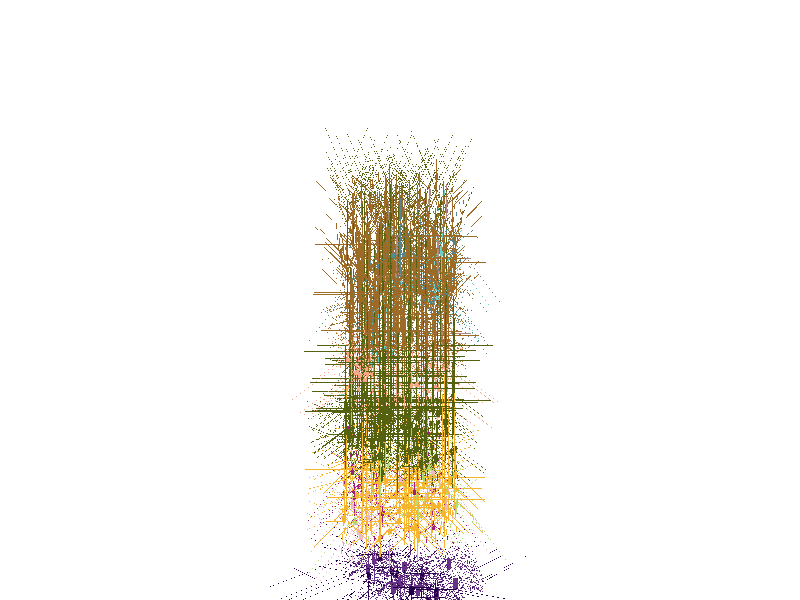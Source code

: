 
/*
POV-Ray file generated from NeuroML network
*/
#version 3.6;

#include "colors.inc"

background {rgbt <1,1,1,0.55>}


    
#declare cell_DeepLTSInter = 
union {
    cone {
        <0.000000, 10.000000, 0.000000>, 7.500000 
        <0.000000, 0.000000, 0.000000>, 7.500000 
        //CELL_GROUP_NAME_0.0
    }
    cone {
        <-0.000000, 20.000000, 0.000000>, 7.500000 
        <0.000000, 10.000000, 0.000000>, 7.500000 
        //CELL_GROUP_NAME_0.1
    }
    cone {
        <-0.000000, -25.000000, 0.000000>, 0.700000 
        <0.000000, 0.000000, 0.000000>, 0.700000 
        //CELL_GROUP_NAME_0.106
    }
    cone {
        <-0.000001, -50.000000, 0.000000>, 0.700000 
        <-0.000000, -25.000000, 0.000000>, 0.700000 
        //CELL_GROUP_NAME_0.107
    }
    cone {
        <-16.000000, 8.000000, 0.000000>, 1.060000 
        <0.000000, 20.000000, 0.000000>, 1.060000 
        //CELL_GROUP_NAME_0.80
    }
    cone {
        <-32.000000, -4.000000, 0.000000>, 1.060000 
        <-16.000000, 8.000000, 0.000000>, 1.060000 
        //CELL_GROUP_NAME_0.81
    }
    cone {
        <16.000000, 8.000000, 0.000000>, 1.060000 
        <0.000000, 20.000000, 0.000000>, 1.060000 
        //CELL_GROUP_NAME_0.54
    }
    cone {
        <32.000000, -4.000000, 0.000000>, 1.060000 
        <16.000000, 8.000000, 0.000000>, 1.060000 
        //CELL_GROUP_NAME_0.55
    }
    cone {
        <0.000000, 32.000000, -16.000000>, 1.060000 
        <0.000000, 20.000000, 0.000000>, 1.060000 
        //CELL_GROUP_NAME_0.28
    }
    cone {
        <0.000000, 44.000000, -32.000000>, 1.060000 
        <0.000000, 32.000000, -16.000000>, 1.060000 
        //CELL_GROUP_NAME_0.29
    }
    cone {
        <0.000000, 32.000000, 16.000000>, 1.060000 
        <0.000000, 20.000000, 0.000000>, 1.060000 
        //CELL_GROUP_NAME_0.2
    }
    cone {
        <0.000000, 44.000000, 32.000000>, 1.060000 
        <0.000000, 32.000000, 16.000000>, 1.060000 
        //CELL_GROUP_NAME_0.3
    }
    cone {
        <-0.000004, -75.000000, 0.000000>, 0.600000 
        <-0.000001, -50.000000, 0.000000>, 0.600000 
        //CELL_GROUP_NAME_0.108
    }
    cone {
        <-0.000007, -100.000000, 0.000000>, 0.600000 
        <-0.000004, -75.000000, 0.000000>, 0.600000 
        //CELL_GROUP_NAME_0.109
    }
    cone {
        <-32.000000, -16.000000, -16.000000>, 0.666665 
        <-32.000000, -4.000000, 0.000000>, 0.666665 
        //CELL_GROUP_NAME_0.84
    }
    cone {
        <-32.000004, -27.999973, -31.999964>, 0.666665 
        <-32.000000, -16.000000, -16.000000>, 0.666665 
        //CELL_GROUP_NAME_0.85
    }
    cone {
        <-48.000000, -16.000000, 0.000000>, 0.666665 
        <-32.000000, -4.000000, 0.000000>, 0.666665 
        //CELL_GROUP_NAME_0.82
    }
    cone {
        <-64.000000, -28.000000, 0.000000>, 0.666665 
        <-48.000000, -16.000000, 0.000000>, 0.666665 
        //CELL_GROUP_NAME_0.83
    }
    cone {
        <32.000000, -16.000000, 16.000000>, 0.666665 
        <32.000000, -4.000000, 0.000000>, 0.666665 
        //CELL_GROUP_NAME_0.58
    }
    cone {
        <32.000084, -28.000000, 32.000040>, 0.666665 
        <32.000000, -16.000000, 16.000000>, 0.666665 
        //CELL_GROUP_NAME_0.59
    }
    cone {
        <48.000000, -16.000000, 0.000000>, 0.666665 
        <32.000000, -4.000000, 0.000000>, 0.666665 
        //CELL_GROUP_NAME_0.56
    }
    cone {
        <64.000000, -28.000000, 0.000000>, 0.666665 
        <48.000000, -16.000000, 0.000000>, 0.666665 
        //CELL_GROUP_NAME_0.57
    }
    cone {
        <-16.000000, 56.000000, -32.000000>, 0.666665 
        <0.000000, 44.000000, -32.000000>, 0.666665 
        //CELL_GROUP_NAME_0.32
    }
    cone {
        <-32.000008, 68.000000, -32.000004>, 0.666665 
        <-16.000000, 56.000000, -32.000000>, 0.666665 
        //CELL_GROUP_NAME_0.33
    }
    cone {
        <0.000000, 56.000000, -48.000000>, 0.666665 
        <0.000000, 44.000000, -32.000000>, 0.666665 
        //CELL_GROUP_NAME_0.30
    }
    cone {
        <0.000000, 68.000000, -64.000000>, 0.666665 
        <0.000000, 56.000000, -48.000000>, 0.666665 
        //CELL_GROUP_NAME_0.31
    }
    cone {
        <16.000000, 56.000000, 32.000000>, 0.666665 
        <0.000000, 44.000000, 32.000000>, 0.666665 
        //CELL_GROUP_NAME_0.6
    }
    cone {
        <31.999998, 68.000000, 32.000000>, 0.666665 
        <16.000000, 56.000000, 32.000000>, 0.666665 
        //CELL_GROUP_NAME_0.7
    }
    cone {
        <0.000000, 56.000000, 48.000000>, 0.666665 
        <0.000000, 44.000000, 32.000000>, 0.666665 
        //CELL_GROUP_NAME_0.4
    }
    cone {
        <0.000000, 68.000000, 64.000000>, 0.666665 
        <0.000000, 56.000000, 48.000000>, 0.666665 
        //CELL_GROUP_NAME_0.5
    }
    cone {
        <-9.735475, -123.027010, 0.000000>, 0.500000 
        <-0.000007, -100.000000, 0.000000>, 0.500000 
        //CELL_GROUP_NAME_0.114
    }
    cone {
        <-19.470892, -146.053000, 0.000000>, 0.500000 
        <-9.735475, -123.027010, 0.000000>, 0.500000 
        //CELL_GROUP_NAME_0.115
    }
    cone {
        <9.735456, -123.027010, 0.000000>, 0.500000 
        <-0.000007, -100.000000, 0.000000>, 0.500000 
        //CELL_GROUP_NAME_0.110
    }
    cone {
        <19.470910, -146.053000, 0.000000>, 0.500000 
        <9.735456, -123.027010, 0.000000>, 0.500000 
        //CELL_GROUP_NAME_0.111
    }
    cone {
        <-31.999994, -39.999960, -47.999930>, 0.666665 
        <-32.000004, -27.999973, -31.999964>, 0.666665 
        //CELL_GROUP_NAME_0.90
    }
    cone {
        <-32.000057, -51.999940, -63.999985>, 0.666665 
        <-31.999994, -39.999960, -47.999930>, 0.666665 
        //CELL_GROUP_NAME_0.91
    }
    cone {
        <-64.000000, -40.000000, 16.000000>, 0.418973 
        <-64.000000, -28.000000, 0.000000>, 0.418973 
        //CELL_GROUP_NAME_0.88
    }
    cone {
        <-63.999840, -51.999750, 31.999928>, 0.418973 
        <-64.000000, -40.000000, 16.000000>, 0.418973 
        //CELL_GROUP_NAME_0.89
    }
    cone {
        <-76.000000, -44.000000, 0.000000>, 0.418973 
        <-64.000000, -28.000000, 0.000000>, 0.418973 
        //CELL_GROUP_NAME_0.86
    }
    cone {
        <-88.000050, -59.999695, -0.000166>, 0.418973 
        <-76.000000, -44.000000, 0.000000>, 0.418973 
        //CELL_GROUP_NAME_0.87
    }
    cone {
        <32.000126, -39.999954, 47.999992>, 0.666665 
        <32.000084, -28.000000, 32.000040>, 0.666665 
        //CELL_GROUP_NAME_0.64
    }
    cone {
        <31.999937, -51.999847, 63.999756>, 0.666665 
        <32.000126, -39.999954, 47.999992>, 0.666665 
        //CELL_GROUP_NAME_0.65
    }
    cone {
        <64.000000, -40.000000, -16.000000>, 0.418973 
        <64.000000, -28.000000, 0.000000>, 0.418973 
        //CELL_GROUP_NAME_0.62
    }
    cone {
        <63.999870, -51.999680, -31.999638>, 0.418973 
        <64.000000, -40.000000, -16.000000>, 0.418973 
        //CELL_GROUP_NAME_0.63
    }
    cone {
        <76.000000, -44.000000, 0.000000>, 0.418973 
        <64.000000, -28.000000, 0.000000>, 0.418973 
        //CELL_GROUP_NAME_0.60
    }
    cone {
        <88.000046, -60.000230, 0.000000>, 0.418973 
        <76.000000, -44.000000, 0.000000>, 0.418973 
        //CELL_GROUP_NAME_0.61
    }
    cone {
        <-47.999744, 79.999890, -32.000023>, 0.666665 
        <-32.000008, 68.000000, -32.000004>, 0.666665 
        //CELL_GROUP_NAME_0.38
    }
    cone {
        <-63.999680, 91.999820, -32.000020>, 0.666665 
        <-47.999744, 79.999890, -32.000023>, 0.666665 
        //CELL_GROUP_NAME_0.39
    }
    cone {
        <12.000000, 84.000000, -64.000000>, 0.418973 
        <0.000000, 68.000000, -64.000000>, 0.418973 
        //CELL_GROUP_NAME_0.36
    }
    cone {
        <24.000370, 100.000370, -63.999958>, 0.418973 
        <12.000000, 84.000000, -64.000000>, 0.418973 
        //CELL_GROUP_NAME_0.37
    }
    cone {
        <0.000000, 84.000000, -76.000000>, 0.418973 
        <0.000000, 68.000000, -64.000000>, 0.418973 
        //CELL_GROUP_NAME_0.34
    }
    cone {
        <-0.000175, 99.999880, -87.999920>, 0.418973 
        <0.000000, 84.000000, -76.000000>, 0.418973 
        //CELL_GROUP_NAME_0.35
    }
    cone {
        <47.999680, 79.999770, 31.999996>, 0.666665 
        <31.999998, 68.000000, 32.000000>, 0.666665 
        //CELL_GROUP_NAME_0.12
    }
    cone {
        <63.999664, 91.999770, 31.999992>, 0.666665 
        <47.999680, 79.999770, 31.999996>, 0.666665 
        //CELL_GROUP_NAME_0.13
    }
    cone {
        <-12.000000, 84.000000, 64.000000>, 0.418973 
        <0.000000, 68.000000, 64.000000>, 0.418973 
        //CELL_GROUP_NAME_0.10
    }
    cone {
        <-24.000050, 99.999725, 64.000020>, 0.418973 
        <-12.000000, 84.000000, 64.000000>, 0.418973 
        //CELL_GROUP_NAME_0.11
    }
    cone {
        <0.000000, 84.000000, 76.000000>, 0.418973 
        <0.000000, 68.000000, 64.000000>, 0.418973 
        //CELL_GROUP_NAME_0.8
    }
    cone {
        <-0.000052, 99.999916, 87.999954>, 0.418973 
        <0.000000, 84.000000, 76.000000>, 0.418973 
        //CELL_GROUP_NAME_0.9
    }
    cone {
        <-29.206392, -169.080000, 0.000000>, 0.500000 
        <-19.470892, -146.053000, 0.000000>, 0.500000 
        //CELL_GROUP_NAME_0.116
    }
    cone {
        <-38.941890, -192.106000, 0.000000>, 0.500000 
        <-29.206392, -169.080000, 0.000000>, 0.500000 
        //CELL_GROUP_NAME_0.117
    }
    cone {
        <29.206406, -169.080000, 0.000000>, 0.500000 
        <19.470910, -146.053000, 0.000000>, 0.500000 
        //CELL_GROUP_NAME_0.112
    }
    cone {
        <38.941807, -192.106000, 0.000000>, 0.500000 
        <29.206406, -169.080000, 0.000000>, 0.500000 
        //CELL_GROUP_NAME_0.113
    }
    cone {
        <-31.999996, -63.999910, -79.999860>, 0.666665 
        <-32.000057, -51.999940, -63.999985>, 0.666665 
        //CELL_GROUP_NAME_0.96
    }
    cone {
        <-32.000145, -75.999560, -95.999620>, 0.666665 
        <-31.999996, -63.999910, -79.999860>, 0.666665 
        //CELL_GROUP_NAME_0.97
    }
    cone {
        <-63.999740, -63.999542, 47.999810>, 0.418973 
        <-63.999840, -51.999750, 31.999928>, 0.418973 
        //CELL_GROUP_NAME_0.94
    }
    cone {
        <-63.999584, -75.999310, 63.999760>, 0.418973 
        <-63.999740, -63.999542, 47.999810>, 0.418973 
        //CELL_GROUP_NAME_0.95
    }
    cone {
        <-100.000120, -75.999410, -0.000322>, 0.418973 
        <-88.000050, -59.999695, -0.000166>, 0.418973 
        //CELL_GROUP_NAME_0.92
    }
    cone {
        <-112.000145, -91.999115, -0.000466>, 0.418973 
        <-100.000120, -75.999410, -0.000322>, 0.418973 
        //CELL_GROUP_NAME_0.93
    }
    cone {
        <32.000328, -64.000090, 80.000270>, 0.666665 
        <31.999937, -51.999847, 63.999756>, 0.666665 
        //CELL_GROUP_NAME_0.70
    }
    cone {
        <32.000214, -75.999940, 96.000010>, 0.666665 
        <32.000328, -64.000090, 80.000270>, 0.666665 
        //CELL_GROUP_NAME_0.71
    }
    cone {
        <63.999880, -63.999992, -48.000046>, 0.418973 
        <63.999870, -51.999680, -31.999638>, 0.418973 
        //CELL_GROUP_NAME_0.68
    }
    cone {
        <63.999767, -75.999664, -63.999664>, 0.418973 
        <63.999880, -63.999992, -48.000046>, 0.418973 
        //CELL_GROUP_NAME_0.69
    }
    cone {
        <100.000140, -75.999460, 0.000000>, 0.418973 
        <88.000046, -60.000230, 0.000000>, 0.418973 
        //CELL_GROUP_NAME_0.66
    }
    cone {
        <112.000180, -91.999660, 0.000000>, 0.418973 
        <100.000140, -75.999460, 0.000000>, 0.418973 
        //CELL_GROUP_NAME_0.67
    }
    cone {
        <-79.999570, 103.999820, -32.000046>, 0.666665 
        <-63.999680, 91.999820, -32.000020>, 0.666665 
        //CELL_GROUP_NAME_0.44
    }
    cone {
        <-96.000435, 116.000120, -31.999968>, 0.666665 
        <-79.999570, 103.999820, -32.000046>, 0.666665 
        //CELL_GROUP_NAME_0.45
    }
    cone {
        <36.000114, 115.999940, -63.999935>, 0.418973 
        <24.000370, 100.000370, -63.999958>, 0.418973 
        //CELL_GROUP_NAME_0.42
    }
    cone {
        <48.000484, 132.000300, -63.999893>, 0.418973 
        <36.000114, 115.999940, -63.999935>, 0.418973 
        //CELL_GROUP_NAME_0.43
    }
    cone {
        <-0.000419, 115.999810, -99.999890>, 0.418973 
        <-0.000175, 99.999880, -87.999920>, 0.418973 
        //CELL_GROUP_NAME_0.40
    }
    cone {
        <-0.000657, 131.999740, -111.999850>, 0.418973 
        <-0.000419, 115.999810, -99.999890>, 0.418973 
        //CELL_GROUP_NAME_0.41
    }
    cone {
        <79.999650, 103.999770, 31.999992>, 0.666665 
        <63.999664, 91.999770, 31.999992>, 0.666665 
        //CELL_GROUP_NAME_0.18
    }
    cone {
        <95.999664, 115.999770, 31.999996>, 0.666665 
        <79.999650, 103.999770, 31.999992>, 0.666665 
        //CELL_GROUP_NAME_0.19
    }
    cone {
        <-36.000110, 115.999435, 64.000030>, 0.418973 
        <-24.000050, 99.999725, 64.000020>, 0.418973 
        //CELL_GROUP_NAME_0.16
    }
    cone {
        <-48.000313, 132.000150, 64.000010>, 0.418973 
        <-36.000110, 115.999435, 64.000030>, 0.418973 
        //CELL_GROUP_NAME_0.17
    }
    cone {
        <-0.000142, 115.999650, 99.999780>, 0.418973 
        <-0.000052, 99.999916, 87.999954>, 0.418973 
        //CELL_GROUP_NAME_0.14
    }
    cone {
        <-0.000395, 131.999730, 111.999910>, 0.418973 
        <-0.000142, 115.999650, 99.999780>, 0.418973 
        //CELL_GROUP_NAME_0.15
    }
    cone {
        <-124.000550, -107.999760, -0.000409>, 0.418973 
        <-112.000145, -91.999115, -0.000466>, 0.418973 
        //CELL_GROUP_NAME_0.98
    }
    cone {
        <-136.000610, -123.999450, -0.000592>, 0.418973 
        <-124.000550, -107.999760, -0.000409>, 0.418973 
        //CELL_GROUP_NAME_0.99
    }
    cone {
        <124.000220, -107.999860, 0.000000>, 0.418973 
        <112.000180, -91.999660, 0.000000>, 0.418973 
        //CELL_GROUP_NAME_0.72
    }
    cone {
        <136.000270, -124.000090, 0.000000>, 0.418973 
        <124.000220, -107.999860, 0.000000>, 0.418973 
        //CELL_GROUP_NAME_0.73
    }
    cone {
        <-0.001070, 147.999880, -123.999970>, 0.418973 
        <-0.000657, 131.999740, -111.999850>, 0.418973 
        //CELL_GROUP_NAME_0.46
    }
    cone {
        <-0.000376, 164.000180, -136.000200>, 0.418973 
        <-0.001070, 147.999880, -123.999970>, 0.418973 
        //CELL_GROUP_NAME_0.47
    }
    cone {
        <-0.000628, 147.999820, 124.000030>, 0.418973 
        <-0.000395, 131.999730, 111.999910>, 0.418973 
        //CELL_GROUP_NAME_0.20
    }
    cone {
        <0.000037, 164.000290, 136.000230>, 0.418973 
        <-0.000628, 147.999820, 124.000030>, 0.418973 
        //CELL_GROUP_NAME_0.21
    }
    cone {
        <-148.000610, -139.999150, -0.000720>, 0.418973 
        <-136.000610, -123.999450, -0.000592>, 0.418973 
        //CELL_GROUP_NAME_0.100
    }
    cone {
        <-160.000700, -155.998860, -0.000892>, 0.418973 
        <-148.000610, -139.999150, -0.000720>, 0.418973 
        //CELL_GROUP_NAME_0.101
    }
    cone {
        <148.000350, -139.999300, 0.000000>, 0.418973 
        <136.000270, -124.000090, 0.000000>, 0.418973 
        //CELL_GROUP_NAME_0.74
    }
    cone {
        <160.000120, -155.999530, 0.000000>, 0.418973 
        <148.000350, -139.999300, 0.000000>, 0.418973 
        //CELL_GROUP_NAME_0.75
    }
    cone {
        <-0.000496, 179.999970, -148.000050>, 0.418973 
        <-0.000376, 164.000180, -136.000200>, 0.418973 
        //CELL_GROUP_NAME_0.48
    }
    cone {
        <-0.000619, 195.999800, -159.999910>, 0.418973 
        <-0.000496, 179.999970, -148.000050>, 0.418973 
        //CELL_GROUP_NAME_0.49
    }
    cone {
        <0.000143, 179.999680, 147.999760>, 0.418973 
        <0.000037, 164.000290, 136.000230>, 0.418973 
        //CELL_GROUP_NAME_0.22
    }
    cone {
        <-0.000116, 195.999760, 159.999880>, 0.418973 
        <0.000143, 179.999680, 147.999760>, 0.418973 
        //CELL_GROUP_NAME_0.23
    }
    cone {
        <-172.000800, -171.998570, -0.001071>, 0.418973 
        <-160.000700, -155.998860, -0.000892>, 0.418973 
        //CELL_GROUP_NAME_0.102
    }
    cone {
        <-184.001070, -187.999180, -0.000968>, 0.418973 
        <-172.000800, -171.998570, -0.001071>, 0.418973 
        //CELL_GROUP_NAME_0.103
    }
    cone {
        <172.000760, -171.999730, 0.000000>, 0.418973 
        <160.000120, -155.999530, 0.000000>, 0.418973 
        //CELL_GROUP_NAME_0.76
    }
    cone {
        <184.000400, -187.999920, 0.000000>, 0.418973 
        <172.000760, -171.999730, 0.000000>, 0.418973 
        //CELL_GROUP_NAME_0.77
    }
    cone {
        <-0.000745, 211.999590, -171.999770>, 0.418973 
        <-0.000619, 195.999800, -159.999910>, 0.418973 
        //CELL_GROUP_NAME_0.50
    }
    cone {
        <-0.000892, 227.999370, -183.999630>, 0.418973 
        <-0.000745, 211.999590, -171.999770>, 0.418973 
        //CELL_GROUP_NAME_0.51
    }
    cone {
        <-0.000368, 211.999850, 172.000000>, 0.418973 
        <-0.000116, 195.999760, 159.999880>, 0.418973 
        //CELL_GROUP_NAME_0.24
    }
    cone {
        <-0.000612, 227.999920, 184.000150>, 0.418973 
        <-0.000368, 211.999850, 172.000000>, 0.418973 
        //CELL_GROUP_NAME_0.25
    }
    cone {
        <-196.001170, -203.998890, -0.001144>, 0.418973 
        <-184.001070, -187.999180, -0.000968>, 0.418973 
        //CELL_GROUP_NAME_0.104
    }
    cone {
        <-208.001250, -219.998610, -0.001321>, 0.418973 
        <-196.001170, -203.998890, -0.001144>, 0.418973 
        //CELL_GROUP_NAME_0.105
    }
    cone {
        <196.001100, -203.999180, 0.000000>, 0.418973 
        <184.000400, -187.999920, 0.000000>, 0.418973 
        //CELL_GROUP_NAME_0.78
    }
    cone {
        <208.000760, -219.999390, 0.000000>, 0.418973 
        <196.001100, -203.999180, 0.000000>, 0.418973 
        //CELL_GROUP_NAME_0.79
    }
    cone {
        <-0.000805, 244.000300, -196.000340>, 0.418973 
        <-0.000892, 227.999370, -183.999630>, 0.418973 
        //CELL_GROUP_NAME_0.52
    }
    cone {
        <-0.000923, 260.000120, -208.000210>, 0.418973 
        <-0.000805, 244.000300, -196.000340>, 0.418973 
        //CELL_GROUP_NAME_0.53
    }
    cone {
        <-0.000870, 244.000030, 196.000260>, 0.418973 
        <-0.000612, 227.999920, 184.000150>, 0.418973 
        //CELL_GROUP_NAME_0.26
    }
    cone {
        <0.000151, 259.999800, 207.999850>, 0.418973 
        <-0.000870, 244.000030, 196.000260>, 0.418973 
        //CELL_GROUP_NAME_0.27
    }
    pigment { color rgb <0.794936,0.398103,0.539055> }
}

#declare cell_SupBasket = 
union {
    cone {
        <0.000000, 10.000000, 0.000000>, 7.500000 
        <0.000000, 0.000000, 0.000000>, 7.500000 
        //CELL_GROUP_NAME_0.0
    }
    cone {
        <-0.000000, 20.000000, 0.000000>, 7.500000 
        <0.000000, 10.000000, 0.000000>, 7.500000 
        //CELL_GROUP_NAME_0.1
    }
    cone {
        <-0.000000, -25.000000, 0.000000>, 0.700000 
        <0.000000, 0.000000, 0.000000>, 0.700000 
        //CELL_GROUP_NAME_0.106
    }
    cone {
        <-0.000001, -50.000000, 0.000000>, 0.700000 
        <-0.000000, -25.000000, 0.000000>, 0.700000 
        //CELL_GROUP_NAME_0.107
    }
    cone {
        <-16.000000, 8.000000, 0.000000>, 1.060000 
        <0.000000, 20.000000, 0.000000>, 1.060000 
        //CELL_GROUP_NAME_0.80
    }
    cone {
        <-32.000000, -4.000000, 0.000000>, 1.060000 
        <-16.000000, 8.000000, 0.000000>, 1.060000 
        //CELL_GROUP_NAME_0.81
    }
    cone {
        <16.000000, 8.000000, 0.000000>, 1.060000 
        <0.000000, 20.000000, 0.000000>, 1.060000 
        //CELL_GROUP_NAME_0.54
    }
    cone {
        <32.000000, -4.000000, 0.000000>, 1.060000 
        <16.000000, 8.000000, 0.000000>, 1.060000 
        //CELL_GROUP_NAME_0.55
    }
    cone {
        <0.000000, 32.000000, -16.000000>, 1.060000 
        <0.000000, 20.000000, 0.000000>, 1.060000 
        //CELL_GROUP_NAME_0.28
    }
    cone {
        <0.000000, 44.000000, -32.000000>, 1.060000 
        <0.000000, 32.000000, -16.000000>, 1.060000 
        //CELL_GROUP_NAME_0.29
    }
    cone {
        <0.000000, 32.000000, 16.000000>, 1.060000 
        <0.000000, 20.000000, 0.000000>, 1.060000 
        //CELL_GROUP_NAME_0.2
    }
    cone {
        <0.000000, 44.000000, 32.000000>, 1.060000 
        <0.000000, 32.000000, 16.000000>, 1.060000 
        //CELL_GROUP_NAME_0.3
    }
    cone {
        <-0.000004, -75.000000, 0.000000>, 0.600000 
        <-0.000001, -50.000000, 0.000000>, 0.600000 
        //CELL_GROUP_NAME_0.108
    }
    cone {
        <-0.000007, -100.000000, 0.000000>, 0.600000 
        <-0.000004, -75.000000, 0.000000>, 0.600000 
        //CELL_GROUP_NAME_0.109
    }
    cone {
        <-32.000000, -16.000000, -16.000000>, 0.666665 
        <-32.000000, -4.000000, 0.000000>, 0.666665 
        //CELL_GROUP_NAME_0.84
    }
    cone {
        <-32.000004, -27.999973, -31.999964>, 0.666665 
        <-32.000000, -16.000000, -16.000000>, 0.666665 
        //CELL_GROUP_NAME_0.85
    }
    cone {
        <-48.000000, -16.000000, 0.000000>, 0.666665 
        <-32.000000, -4.000000, 0.000000>, 0.666665 
        //CELL_GROUP_NAME_0.82
    }
    cone {
        <-64.000000, -28.000000, 0.000000>, 0.666665 
        <-48.000000, -16.000000, 0.000000>, 0.666665 
        //CELL_GROUP_NAME_0.83
    }
    cone {
        <32.000000, -16.000000, 16.000000>, 0.666665 
        <32.000000, -4.000000, 0.000000>, 0.666665 
        //CELL_GROUP_NAME_0.58
    }
    cone {
        <32.000084, -28.000000, 32.000040>, 0.666665 
        <32.000000, -16.000000, 16.000000>, 0.666665 
        //CELL_GROUP_NAME_0.59
    }
    cone {
        <48.000000, -16.000000, 0.000000>, 0.666665 
        <32.000000, -4.000000, 0.000000>, 0.666665 
        //CELL_GROUP_NAME_0.56
    }
    cone {
        <64.000000, -28.000000, 0.000000>, 0.666665 
        <48.000000, -16.000000, 0.000000>, 0.666665 
        //CELL_GROUP_NAME_0.57
    }
    cone {
        <-16.000000, 56.000000, -32.000000>, 0.666665 
        <0.000000, 44.000000, -32.000000>, 0.666665 
        //CELL_GROUP_NAME_0.32
    }
    cone {
        <-32.000008, 68.000000, -32.000004>, 0.666665 
        <-16.000000, 56.000000, -32.000000>, 0.666665 
        //CELL_GROUP_NAME_0.33
    }
    cone {
        <0.000000, 56.000000, -48.000000>, 0.666665 
        <0.000000, 44.000000, -32.000000>, 0.666665 
        //CELL_GROUP_NAME_0.30
    }
    cone {
        <0.000000, 68.000000, -64.000000>, 0.666665 
        <0.000000, 56.000000, -48.000000>, 0.666665 
        //CELL_GROUP_NAME_0.31
    }
    cone {
        <16.000000, 56.000000, 32.000000>, 0.666665 
        <0.000000, 44.000000, 32.000000>, 0.666665 
        //CELL_GROUP_NAME_0.6
    }
    cone {
        <31.999998, 68.000000, 32.000000>, 0.666665 
        <16.000000, 56.000000, 32.000000>, 0.666665 
        //CELL_GROUP_NAME_0.7
    }
    cone {
        <0.000000, 56.000000, 48.000000>, 0.666665 
        <0.000000, 44.000000, 32.000000>, 0.666665 
        //CELL_GROUP_NAME_0.4
    }
    cone {
        <0.000000, 68.000000, 64.000000>, 0.666665 
        <0.000000, 56.000000, 48.000000>, 0.666665 
        //CELL_GROUP_NAME_0.5
    }
    cone {
        <-9.735475, -123.027010, 0.000000>, 0.500000 
        <-0.000007, -100.000000, 0.000000>, 0.500000 
        //CELL_GROUP_NAME_0.114
    }
    cone {
        <-19.470892, -146.053000, 0.000000>, 0.500000 
        <-9.735475, -123.027010, 0.000000>, 0.500000 
        //CELL_GROUP_NAME_0.115
    }
    cone {
        <9.735456, -123.027010, 0.000000>, 0.500000 
        <-0.000007, -100.000000, 0.000000>, 0.500000 
        //CELL_GROUP_NAME_0.110
    }
    cone {
        <19.470910, -146.053000, 0.000000>, 0.500000 
        <9.735456, -123.027010, 0.000000>, 0.500000 
        //CELL_GROUP_NAME_0.111
    }
    cone {
        <-31.999994, -39.999960, -47.999930>, 0.666665 
        <-32.000004, -27.999973, -31.999964>, 0.666665 
        //CELL_GROUP_NAME_0.90
    }
    cone {
        <-32.000057, -51.999940, -63.999985>, 0.666665 
        <-31.999994, -39.999960, -47.999930>, 0.666665 
        //CELL_GROUP_NAME_0.91
    }
    cone {
        <-64.000000, -40.000000, 16.000000>, 0.418973 
        <-64.000000, -28.000000, 0.000000>, 0.418973 
        //CELL_GROUP_NAME_0.88
    }
    cone {
        <-63.999840, -51.999750, 31.999928>, 0.418973 
        <-64.000000, -40.000000, 16.000000>, 0.418973 
        //CELL_GROUP_NAME_0.89
    }
    cone {
        <-76.000000, -44.000000, 0.000000>, 0.418973 
        <-64.000000, -28.000000, 0.000000>, 0.418973 
        //CELL_GROUP_NAME_0.86
    }
    cone {
        <-88.000050, -59.999695, -0.000166>, 0.418973 
        <-76.000000, -44.000000, 0.000000>, 0.418973 
        //CELL_GROUP_NAME_0.87
    }
    cone {
        <32.000126, -39.999954, 47.999992>, 0.666665 
        <32.000084, -28.000000, 32.000040>, 0.666665 
        //CELL_GROUP_NAME_0.64
    }
    cone {
        <31.999937, -51.999847, 63.999756>, 0.666665 
        <32.000126, -39.999954, 47.999992>, 0.666665 
        //CELL_GROUP_NAME_0.65
    }
    cone {
        <64.000000, -40.000000, -16.000000>, 0.418973 
        <64.000000, -28.000000, 0.000000>, 0.418973 
        //CELL_GROUP_NAME_0.62
    }
    cone {
        <63.999870, -51.999680, -31.999638>, 0.418973 
        <64.000000, -40.000000, -16.000000>, 0.418973 
        //CELL_GROUP_NAME_0.63
    }
    cone {
        <76.000000, -44.000000, 0.000000>, 0.418973 
        <64.000000, -28.000000, 0.000000>, 0.418973 
        //CELL_GROUP_NAME_0.60
    }
    cone {
        <88.000046, -60.000230, 0.000000>, 0.418973 
        <76.000000, -44.000000, 0.000000>, 0.418973 
        //CELL_GROUP_NAME_0.61
    }
    cone {
        <-47.999744, 79.999890, -32.000023>, 0.666665 
        <-32.000008, 68.000000, -32.000004>, 0.666665 
        //CELL_GROUP_NAME_0.38
    }
    cone {
        <-63.999680, 91.999820, -32.000020>, 0.666665 
        <-47.999744, 79.999890, -32.000023>, 0.666665 
        //CELL_GROUP_NAME_0.39
    }
    cone {
        <12.000000, 84.000000, -64.000000>, 0.418973 
        <0.000000, 68.000000, -64.000000>, 0.418973 
        //CELL_GROUP_NAME_0.36
    }
    cone {
        <24.000370, 100.000370, -63.999958>, 0.418973 
        <12.000000, 84.000000, -64.000000>, 0.418973 
        //CELL_GROUP_NAME_0.37
    }
    cone {
        <0.000000, 84.000000, -76.000000>, 0.418973 
        <0.000000, 68.000000, -64.000000>, 0.418973 
        //CELL_GROUP_NAME_0.34
    }
    cone {
        <-0.000175, 99.999880, -87.999920>, 0.418973 
        <0.000000, 84.000000, -76.000000>, 0.418973 
        //CELL_GROUP_NAME_0.35
    }
    cone {
        <47.999680, 79.999770, 31.999996>, 0.666665 
        <31.999998, 68.000000, 32.000000>, 0.666665 
        //CELL_GROUP_NAME_0.12
    }
    cone {
        <63.999664, 91.999770, 31.999992>, 0.666665 
        <47.999680, 79.999770, 31.999996>, 0.666665 
        //CELL_GROUP_NAME_0.13
    }
    cone {
        <-12.000000, 84.000000, 64.000000>, 0.418973 
        <0.000000, 68.000000, 64.000000>, 0.418973 
        //CELL_GROUP_NAME_0.10
    }
    cone {
        <-24.000050, 99.999725, 64.000020>, 0.418973 
        <-12.000000, 84.000000, 64.000000>, 0.418973 
        //CELL_GROUP_NAME_0.11
    }
    cone {
        <0.000000, 84.000000, 76.000000>, 0.418973 
        <0.000000, 68.000000, 64.000000>, 0.418973 
        //CELL_GROUP_NAME_0.8
    }
    cone {
        <-0.000052, 99.999916, 87.999954>, 0.418973 
        <0.000000, 84.000000, 76.000000>, 0.418973 
        //CELL_GROUP_NAME_0.9
    }
    cone {
        <-29.206392, -169.080000, 0.000000>, 0.500000 
        <-19.470892, -146.053000, 0.000000>, 0.500000 
        //CELL_GROUP_NAME_0.116
    }
    cone {
        <-38.941890, -192.106000, 0.000000>, 0.500000 
        <-29.206392, -169.080000, 0.000000>, 0.500000 
        //CELL_GROUP_NAME_0.117
    }
    cone {
        <29.206406, -169.080000, 0.000000>, 0.500000 
        <19.470910, -146.053000, 0.000000>, 0.500000 
        //CELL_GROUP_NAME_0.112
    }
    cone {
        <38.941807, -192.106000, 0.000000>, 0.500000 
        <29.206406, -169.080000, 0.000000>, 0.500000 
        //CELL_GROUP_NAME_0.113
    }
    cone {
        <-31.999996, -63.999910, -79.999860>, 0.666665 
        <-32.000057, -51.999940, -63.999985>, 0.666665 
        //CELL_GROUP_NAME_0.96
    }
    cone {
        <-32.000145, -75.999560, -95.999620>, 0.666665 
        <-31.999996, -63.999910, -79.999860>, 0.666665 
        //CELL_GROUP_NAME_0.97
    }
    cone {
        <-63.999740, -63.999542, 47.999810>, 0.418973 
        <-63.999840, -51.999750, 31.999928>, 0.418973 
        //CELL_GROUP_NAME_0.94
    }
    cone {
        <-63.999584, -75.999310, 63.999760>, 0.418973 
        <-63.999740, -63.999542, 47.999810>, 0.418973 
        //CELL_GROUP_NAME_0.95
    }
    cone {
        <-100.000120, -75.999410, -0.000322>, 0.418973 
        <-88.000050, -59.999695, -0.000166>, 0.418973 
        //CELL_GROUP_NAME_0.92
    }
    cone {
        <-112.000145, -91.999115, -0.000466>, 0.418973 
        <-100.000120, -75.999410, -0.000322>, 0.418973 
        //CELL_GROUP_NAME_0.93
    }
    cone {
        <32.000328, -64.000090, 80.000270>, 0.666665 
        <31.999937, -51.999847, 63.999756>, 0.666665 
        //CELL_GROUP_NAME_0.70
    }
    cone {
        <32.000214, -75.999940, 96.000010>, 0.666665 
        <32.000328, -64.000090, 80.000270>, 0.666665 
        //CELL_GROUP_NAME_0.71
    }
    cone {
        <63.999880, -63.999992, -48.000046>, 0.418973 
        <63.999870, -51.999680, -31.999638>, 0.418973 
        //CELL_GROUP_NAME_0.68
    }
    cone {
        <63.999767, -75.999664, -63.999664>, 0.418973 
        <63.999880, -63.999992, -48.000046>, 0.418973 
        //CELL_GROUP_NAME_0.69
    }
    cone {
        <100.000140, -75.999460, 0.000000>, 0.418973 
        <88.000046, -60.000230, 0.000000>, 0.418973 
        //CELL_GROUP_NAME_0.66
    }
    cone {
        <112.000180, -91.999660, 0.000000>, 0.418973 
        <100.000140, -75.999460, 0.000000>, 0.418973 
        //CELL_GROUP_NAME_0.67
    }
    cone {
        <-79.999570, 103.999820, -32.000046>, 0.666665 
        <-63.999680, 91.999820, -32.000020>, 0.666665 
        //CELL_GROUP_NAME_0.44
    }
    cone {
        <-96.000435, 116.000120, -31.999968>, 0.666665 
        <-79.999570, 103.999820, -32.000046>, 0.666665 
        //CELL_GROUP_NAME_0.45
    }
    cone {
        <36.000114, 115.999940, -63.999935>, 0.418973 
        <24.000370, 100.000370, -63.999958>, 0.418973 
        //CELL_GROUP_NAME_0.42
    }
    cone {
        <48.000484, 132.000300, -63.999893>, 0.418973 
        <36.000114, 115.999940, -63.999935>, 0.418973 
        //CELL_GROUP_NAME_0.43
    }
    cone {
        <-0.000419, 115.999810, -99.999890>, 0.418973 
        <-0.000175, 99.999880, -87.999920>, 0.418973 
        //CELL_GROUP_NAME_0.40
    }
    cone {
        <-0.000657, 131.999740, -111.999850>, 0.418973 
        <-0.000419, 115.999810, -99.999890>, 0.418973 
        //CELL_GROUP_NAME_0.41
    }
    cone {
        <79.999650, 103.999770, 31.999992>, 0.666665 
        <63.999664, 91.999770, 31.999992>, 0.666665 
        //CELL_GROUP_NAME_0.18
    }
    cone {
        <95.999664, 115.999770, 31.999996>, 0.666665 
        <79.999650, 103.999770, 31.999992>, 0.666665 
        //CELL_GROUP_NAME_0.19
    }
    cone {
        <-36.000110, 115.999435, 64.000030>, 0.418973 
        <-24.000050, 99.999725, 64.000020>, 0.418973 
        //CELL_GROUP_NAME_0.16
    }
    cone {
        <-48.000313, 132.000150, 64.000010>, 0.418973 
        <-36.000110, 115.999435, 64.000030>, 0.418973 
        //CELL_GROUP_NAME_0.17
    }
    cone {
        <-0.000142, 115.999650, 99.999780>, 0.418973 
        <-0.000052, 99.999916, 87.999954>, 0.418973 
        //CELL_GROUP_NAME_0.14
    }
    cone {
        <-0.000395, 131.999730, 111.999910>, 0.418973 
        <-0.000142, 115.999650, 99.999780>, 0.418973 
        //CELL_GROUP_NAME_0.15
    }
    cone {
        <-124.000550, -107.999760, -0.000409>, 0.418973 
        <-112.000145, -91.999115, -0.000466>, 0.418973 
        //CELL_GROUP_NAME_0.98
    }
    cone {
        <-136.000610, -123.999450, -0.000592>, 0.418973 
        <-124.000550, -107.999760, -0.000409>, 0.418973 
        //CELL_GROUP_NAME_0.99
    }
    cone {
        <124.000220, -107.999860, 0.000000>, 0.418973 
        <112.000180, -91.999660, 0.000000>, 0.418973 
        //CELL_GROUP_NAME_0.72
    }
    cone {
        <136.000270, -124.000090, 0.000000>, 0.418973 
        <124.000220, -107.999860, 0.000000>, 0.418973 
        //CELL_GROUP_NAME_0.73
    }
    cone {
        <-0.001070, 147.999880, -123.999970>, 0.418973 
        <-0.000657, 131.999740, -111.999850>, 0.418973 
        //CELL_GROUP_NAME_0.46
    }
    cone {
        <-0.000376, 164.000180, -136.000200>, 0.418973 
        <-0.001070, 147.999880, -123.999970>, 0.418973 
        //CELL_GROUP_NAME_0.47
    }
    cone {
        <-0.000628, 147.999820, 124.000030>, 0.418973 
        <-0.000395, 131.999730, 111.999910>, 0.418973 
        //CELL_GROUP_NAME_0.20
    }
    cone {
        <0.000037, 164.000290, 136.000230>, 0.418973 
        <-0.000628, 147.999820, 124.000030>, 0.418973 
        //CELL_GROUP_NAME_0.21
    }
    cone {
        <-148.000610, -139.999150, -0.000720>, 0.418973 
        <-136.000610, -123.999450, -0.000592>, 0.418973 
        //CELL_GROUP_NAME_0.100
    }
    cone {
        <-160.000700, -155.998860, -0.000892>, 0.418973 
        <-148.000610, -139.999150, -0.000720>, 0.418973 
        //CELL_GROUP_NAME_0.101
    }
    cone {
        <148.000350, -139.999300, 0.000000>, 0.418973 
        <136.000270, -124.000090, 0.000000>, 0.418973 
        //CELL_GROUP_NAME_0.74
    }
    cone {
        <160.000120, -155.999530, 0.000000>, 0.418973 
        <148.000350, -139.999300, 0.000000>, 0.418973 
        //CELL_GROUP_NAME_0.75
    }
    cone {
        <-0.000496, 179.999970, -148.000050>, 0.418973 
        <-0.000376, 164.000180, -136.000200>, 0.418973 
        //CELL_GROUP_NAME_0.48
    }
    cone {
        <-0.000619, 195.999800, -159.999910>, 0.418973 
        <-0.000496, 179.999970, -148.000050>, 0.418973 
        //CELL_GROUP_NAME_0.49
    }
    cone {
        <0.000143, 179.999680, 147.999760>, 0.418973 
        <0.000037, 164.000290, 136.000230>, 0.418973 
        //CELL_GROUP_NAME_0.22
    }
    cone {
        <-0.000116, 195.999760, 159.999880>, 0.418973 
        <0.000143, 179.999680, 147.999760>, 0.418973 
        //CELL_GROUP_NAME_0.23
    }
    cone {
        <-172.000800, -171.998570, -0.001071>, 0.418973 
        <-160.000700, -155.998860, -0.000892>, 0.418973 
        //CELL_GROUP_NAME_0.102
    }
    cone {
        <-184.001070, -187.999180, -0.000968>, 0.418973 
        <-172.000800, -171.998570, -0.001071>, 0.418973 
        //CELL_GROUP_NAME_0.103
    }
    cone {
        <172.000760, -171.999730, 0.000000>, 0.418973 
        <160.000120, -155.999530, 0.000000>, 0.418973 
        //CELL_GROUP_NAME_0.76
    }
    cone {
        <184.000400, -187.999920, 0.000000>, 0.418973 
        <172.000760, -171.999730, 0.000000>, 0.418973 
        //CELL_GROUP_NAME_0.77
    }
    cone {
        <-0.000745, 211.999590, -171.999770>, 0.418973 
        <-0.000619, 195.999800, -159.999910>, 0.418973 
        //CELL_GROUP_NAME_0.50
    }
    cone {
        <-0.000892, 227.999370, -183.999630>, 0.418973 
        <-0.000745, 211.999590, -171.999770>, 0.418973 
        //CELL_GROUP_NAME_0.51
    }
    cone {
        <-0.000368, 211.999850, 172.000000>, 0.418973 
        <-0.000116, 195.999760, 159.999880>, 0.418973 
        //CELL_GROUP_NAME_0.24
    }
    cone {
        <-0.000612, 227.999920, 184.000150>, 0.418973 
        <-0.000368, 211.999850, 172.000000>, 0.418973 
        //CELL_GROUP_NAME_0.25
    }
    cone {
        <-196.001170, -203.998890, -0.001144>, 0.418973 
        <-184.001070, -187.999180, -0.000968>, 0.418973 
        //CELL_GROUP_NAME_0.104
    }
    cone {
        <-208.001250, -219.998610, -0.001321>, 0.418973 
        <-196.001170, -203.998890, -0.001144>, 0.418973 
        //CELL_GROUP_NAME_0.105
    }
    cone {
        <196.001100, -203.999180, 0.000000>, 0.418973 
        <184.000400, -187.999920, 0.000000>, 0.418973 
        //CELL_GROUP_NAME_0.78
    }
    cone {
        <208.000760, -219.999390, 0.000000>, 0.418973 
        <196.001100, -203.999180, 0.000000>, 0.418973 
        //CELL_GROUP_NAME_0.79
    }
    cone {
        <-0.000805, 244.000300, -196.000340>, 0.418973 
        <-0.000892, 227.999370, -183.999630>, 0.418973 
        //CELL_GROUP_NAME_0.52
    }
    cone {
        <-0.000923, 260.000120, -208.000210>, 0.418973 
        <-0.000805, 244.000300, -196.000340>, 0.418973 
        //CELL_GROUP_NAME_0.53
    }
    cone {
        <-0.000870, 244.000030, 196.000260>, 0.418973 
        <-0.000612, 227.999920, 184.000150>, 0.418973 
        //CELL_GROUP_NAME_0.26
    }
    cone {
        <0.000151, 259.999800, 207.999850>, 0.418973 
        <-0.000870, 244.000030, 196.000260>, 0.418973 
        //CELL_GROUP_NAME_0.27
    }
    pigment { color rgb <0.448552,0.678020,0.534289> }
}

#declare cell_L4SpinyStellate = 
union {
    cone {
        <0.000000, 10.000000, 0.000000>, 7.500000 
        <0.000000, 0.000000, 0.000000>, 7.500000 
        //CELL_GROUP_NAME_0.0
    }
    cone {
        <-0.000000, 20.000000, 0.000000>, 7.500000 
        <0.000000, 10.000000, 0.000000>, 7.500000 
        //CELL_GROUP_NAME_0.1
    }
    cone {
        <-0.000000, -25.000000, 0.000000>, 0.700000 
        <0.000000, 0.000000, 0.000000>, 0.700000 
        //CELL_GROUP_NAME_0.106
    }
    cone {
        <-0.000001, -50.000000, 0.000000>, 0.700000 
        <-0.000000, -25.000000, 0.000000>, 0.700000 
        //CELL_GROUP_NAME_0.107
    }
    cone {
        <-16.000000, 8.000000, 0.000000>, 1.060000 
        <0.000000, 20.000000, 0.000000>, 1.060000 
        //CELL_GROUP_NAME_0.80
    }
    cone {
        <-32.000000, -4.000000, 0.000000>, 1.060000 
        <-16.000000, 8.000000, 0.000000>, 1.060000 
        //CELL_GROUP_NAME_0.81
    }
    cone {
        <16.000000, 8.000000, 0.000000>, 1.060000 
        <0.000000, 20.000000, 0.000000>, 1.060000 
        //CELL_GROUP_NAME_0.54
    }
    cone {
        <32.000000, -4.000000, 0.000000>, 1.060000 
        <16.000000, 8.000000, 0.000000>, 1.060000 
        //CELL_GROUP_NAME_0.55
    }
    cone {
        <0.000000, 32.000000, -16.000000>, 1.060000 
        <0.000000, 20.000000, 0.000000>, 1.060000 
        //CELL_GROUP_NAME_0.28
    }
    cone {
        <0.000000, 44.000000, -32.000000>, 1.060000 
        <0.000000, 32.000000, -16.000000>, 1.060000 
        //CELL_GROUP_NAME_0.29
    }
    cone {
        <0.000000, 32.000000, 16.000000>, 1.060000 
        <0.000000, 20.000000, 0.000000>, 1.060000 
        //CELL_GROUP_NAME_0.2
    }
    cone {
        <0.000000, 44.000000, 32.000000>, 1.060000 
        <0.000000, 32.000000, 16.000000>, 1.060000 
        //CELL_GROUP_NAME_0.3
    }
    cone {
        <-0.000004, -75.000000, 0.000000>, 0.600000 
        <-0.000001, -50.000000, 0.000000>, 0.600000 
        //CELL_GROUP_NAME_0.108
    }
    cone {
        <-0.000007, -100.000000, 0.000000>, 0.600000 
        <-0.000004, -75.000000, 0.000000>, 0.600000 
        //CELL_GROUP_NAME_0.109
    }
    cone {
        <-32.000000, -16.000000, -16.000000>, 0.666665 
        <-32.000000, -4.000000, 0.000000>, 0.666665 
        //CELL_GROUP_NAME_0.84
    }
    cone {
        <-32.000004, -27.999973, -31.999964>, 0.666665 
        <-32.000000, -16.000000, -16.000000>, 0.666665 
        //CELL_GROUP_NAME_0.85
    }
    cone {
        <-48.000000, -16.000000, 0.000000>, 0.666665 
        <-32.000000, -4.000000, 0.000000>, 0.666665 
        //CELL_GROUP_NAME_0.82
    }
    cone {
        <-64.000000, -28.000000, 0.000000>, 0.666665 
        <-48.000000, -16.000000, 0.000000>, 0.666665 
        //CELL_GROUP_NAME_0.83
    }
    cone {
        <32.000000, -16.000000, 16.000000>, 0.666665 
        <32.000000, -4.000000, 0.000000>, 0.666665 
        //CELL_GROUP_NAME_0.58
    }
    cone {
        <32.000084, -28.000000, 32.000040>, 0.666665 
        <32.000000, -16.000000, 16.000000>, 0.666665 
        //CELL_GROUP_NAME_0.59
    }
    cone {
        <48.000000, -16.000000, 0.000000>, 0.666665 
        <32.000000, -4.000000, 0.000000>, 0.666665 
        //CELL_GROUP_NAME_0.56
    }
    cone {
        <64.000000, -28.000000, 0.000000>, 0.666665 
        <48.000000, -16.000000, 0.000000>, 0.666665 
        //CELL_GROUP_NAME_0.57
    }
    cone {
        <-16.000000, 56.000000, -32.000000>, 0.666665 
        <0.000000, 44.000000, -32.000000>, 0.666665 
        //CELL_GROUP_NAME_0.32
    }
    cone {
        <-32.000008, 68.000000, -32.000004>, 0.666665 
        <-16.000000, 56.000000, -32.000000>, 0.666665 
        //CELL_GROUP_NAME_0.33
    }
    cone {
        <0.000000, 56.000000, -48.000000>, 0.666665 
        <0.000000, 44.000000, -32.000000>, 0.666665 
        //CELL_GROUP_NAME_0.30
    }
    cone {
        <0.000000, 68.000000, -64.000000>, 0.666665 
        <0.000000, 56.000000, -48.000000>, 0.666665 
        //CELL_GROUP_NAME_0.31
    }
    cone {
        <16.000000, 56.000000, 32.000000>, 0.666665 
        <0.000000, 44.000000, 32.000000>, 0.666665 
        //CELL_GROUP_NAME_0.6
    }
    cone {
        <31.999998, 68.000000, 32.000000>, 0.666665 
        <16.000000, 56.000000, 32.000000>, 0.666665 
        //CELL_GROUP_NAME_0.7
    }
    cone {
        <0.000000, 56.000000, 48.000000>, 0.666665 
        <0.000000, 44.000000, 32.000000>, 0.666665 
        //CELL_GROUP_NAME_0.4
    }
    cone {
        <0.000000, 68.000000, 64.000000>, 0.666665 
        <0.000000, 56.000000, 48.000000>, 0.666665 
        //CELL_GROUP_NAME_0.5
    }
    cone {
        <-9.735475, -123.027010, 0.000000>, 0.500000 
        <-0.000007, -100.000000, 0.000000>, 0.500000 
        //CELL_GROUP_NAME_0.114
    }
    cone {
        <-19.470892, -146.053000, 0.000000>, 0.500000 
        <-9.735475, -123.027010, 0.000000>, 0.500000 
        //CELL_GROUP_NAME_0.115
    }
    cone {
        <9.735456, -123.027010, 0.000000>, 0.500000 
        <-0.000007, -100.000000, 0.000000>, 0.500000 
        //CELL_GROUP_NAME_0.110
    }
    cone {
        <19.470910, -146.053000, 0.000000>, 0.500000 
        <9.735456, -123.027010, 0.000000>, 0.500000 
        //CELL_GROUP_NAME_0.111
    }
    cone {
        <-31.999994, -39.999960, -47.999930>, 0.666665 
        <-32.000004, -27.999973, -31.999964>, 0.666665 
        //CELL_GROUP_NAME_0.90
    }
    cone {
        <-32.000057, -51.999940, -63.999985>, 0.666665 
        <-31.999994, -39.999960, -47.999930>, 0.666665 
        //CELL_GROUP_NAME_0.91
    }
    cone {
        <-64.000000, -40.000000, 16.000000>, 0.418973 
        <-64.000000, -28.000000, 0.000000>, 0.418973 
        //CELL_GROUP_NAME_0.88
    }
    cone {
        <-63.999840, -51.999750, 31.999928>, 0.418973 
        <-64.000000, -40.000000, 16.000000>, 0.418973 
        //CELL_GROUP_NAME_0.89
    }
    cone {
        <-80.000000, -40.000000, 0.000000>, 0.418973 
        <-64.000000, -28.000000, 0.000000>, 0.418973 
        //CELL_GROUP_NAME_0.86
    }
    cone {
        <-96.000000, -52.000000, -0.000000>, 0.418973 
        <-80.000000, -40.000000, 0.000000>, 0.418973 
        //CELL_GROUP_NAME_0.87
    }
    cone {
        <32.000126, -39.999954, 47.999992>, 0.666665 
        <32.000084, -28.000000, 32.000040>, 0.666665 
        //CELL_GROUP_NAME_0.64
    }
    cone {
        <31.999937, -51.999847, 63.999756>, 0.666665 
        <32.000126, -39.999954, 47.999992>, 0.666665 
        //CELL_GROUP_NAME_0.65
    }
    cone {
        <64.000000, -40.000000, -16.000000>, 0.418973 
        <64.000000, -28.000000, 0.000000>, 0.418973 
        //CELL_GROUP_NAME_0.62
    }
    cone {
        <63.999870, -51.999680, -31.999638>, 0.418973 
        <64.000000, -40.000000, -16.000000>, 0.418973 
        //CELL_GROUP_NAME_0.63
    }
    cone {
        <80.000000, -40.000000, 0.000000>, 0.418973 
        <64.000000, -28.000000, 0.000000>, 0.418973 
        //CELL_GROUP_NAME_0.60
    }
    cone {
        <96.000000, -52.000000, 0.000000>, 0.418973 
        <80.000000, -40.000000, 0.000000>, 0.418973 
        //CELL_GROUP_NAME_0.61
    }
    cone {
        <-47.999744, 79.999890, -32.000023>, 0.666665 
        <-32.000008, 68.000000, -32.000004>, 0.666665 
        //CELL_GROUP_NAME_0.38
    }
    cone {
        <-63.999680, 91.999820, -32.000020>, 0.666665 
        <-47.999744, 79.999890, -32.000023>, 0.666665 
        //CELL_GROUP_NAME_0.39
    }
    cone {
        <12.000000, 84.000000, -64.000000>, 0.418973 
        <0.000000, 68.000000, -64.000000>, 0.418973 
        //CELL_GROUP_NAME_0.36
    }
    cone {
        <24.000370, 100.000370, -63.999958>, 0.418973 
        <12.000000, 84.000000, -64.000000>, 0.418973 
        //CELL_GROUP_NAME_0.37
    }
    cone {
        <0.000000, 80.000000, -80.000000>, 0.418973 
        <0.000000, 68.000000, -64.000000>, 0.418973 
        //CELL_GROUP_NAME_0.34
    }
    cone {
        <0.000000, 92.000000, -96.000000>, 0.418973 
        <0.000000, 80.000000, -80.000000>, 0.418973 
        //CELL_GROUP_NAME_0.35
    }
    cone {
        <47.999680, 79.999770, 31.999996>, 0.666665 
        <31.999998, 68.000000, 32.000000>, 0.666665 
        //CELL_GROUP_NAME_0.12
    }
    cone {
        <63.999664, 91.999770, 31.999992>, 0.666665 
        <47.999680, 79.999770, 31.999996>, 0.666665 
        //CELL_GROUP_NAME_0.13
    }
    cone {
        <-12.000000, 84.000000, 64.000000>, 0.418973 
        <0.000000, 68.000000, 64.000000>, 0.418973 
        //CELL_GROUP_NAME_0.10
    }
    cone {
        <-24.000050, 99.999725, 64.000020>, 0.418973 
        <-12.000000, 84.000000, 64.000000>, 0.418973 
        //CELL_GROUP_NAME_0.11
    }
    cone {
        <0.000000, 80.000000, 80.000000>, 0.418973 
        <0.000000, 68.000000, 64.000000>, 0.418973 
        //CELL_GROUP_NAME_0.8
    }
    cone {
        <0.000000, 92.000000, 96.000000>, 0.418973 
        <0.000000, 80.000000, 80.000000>, 0.418973 
        //CELL_GROUP_NAME_0.9
    }
    cone {
        <-29.206392, -169.080000, 0.000000>, 0.500000 
        <-19.470892, -146.053000, 0.000000>, 0.500000 
        //CELL_GROUP_NAME_0.116
    }
    cone {
        <-38.941890, -192.106000, 0.000000>, 0.500000 
        <-29.206392, -169.080000, 0.000000>, 0.500000 
        //CELL_GROUP_NAME_0.117
    }
    cone {
        <29.206406, -169.080000, 0.000000>, 0.500000 
        <19.470910, -146.053000, 0.000000>, 0.500000 
        //CELL_GROUP_NAME_0.112
    }
    cone {
        <38.941807, -192.106000, 0.000000>, 0.500000 
        <29.206406, -169.080000, 0.000000>, 0.500000 
        //CELL_GROUP_NAME_0.113
    }
    cone {
        <-31.999996, -63.999910, -79.999860>, 0.666665 
        <-32.000057, -51.999940, -63.999985>, 0.666665 
        //CELL_GROUP_NAME_0.96
    }
    cone {
        <-32.000145, -75.999560, -95.999620>, 0.666665 
        <-31.999996, -63.999910, -79.999860>, 0.666665 
        //CELL_GROUP_NAME_0.97
    }
    cone {
        <-63.999740, -63.999542, 47.999810>, 0.418973 
        <-63.999840, -51.999750, 31.999928>, 0.418973 
        //CELL_GROUP_NAME_0.94
    }
    cone {
        <-63.999584, -75.999310, 63.999760>, 0.418973 
        <-63.999740, -63.999542, 47.999810>, 0.418973 
        //CELL_GROUP_NAME_0.95
    }
    cone {
        <-112.000000, -64.000000, -0.000000>, 0.418973 
        <-96.000000, -52.000000, -0.000000>, 0.418973 
        //CELL_GROUP_NAME_0.92
    }
    cone {
        <-128.000000, -75.999115, -0.000000>, 0.418973 
        <-112.000000, -64.000000, -0.000000>, 0.418973 
        //CELL_GROUP_NAME_0.93
    }
    cone {
        <32.000328, -64.000090, 80.000270>, 0.666665 
        <31.999937, -51.999847, 63.999756>, 0.666665 
        //CELL_GROUP_NAME_0.70
    }
    cone {
        <32.000214, -75.999940, 96.000010>, 0.666665 
        <32.000328, -64.000090, 80.000270>, 0.666665 
        //CELL_GROUP_NAME_0.71
    }
    cone {
        <63.999880, -63.999992, -48.000046>, 0.418973 
        <63.999870, -51.999680, -31.999638>, 0.418973 
        //CELL_GROUP_NAME_0.68
    }
    cone {
        <63.999767, -75.999664, -63.999664>, 0.418973 
        <63.999880, -63.999992, -48.000046>, 0.418973 
        //CELL_GROUP_NAME_0.69
    }
    cone {
        <112.000000, -64.000000, 0.000000>, 0.418973 
        <96.000000, -52.000000, 0.000000>, 0.418973 
        //CELL_GROUP_NAME_0.66
    }
    cone {
        <128.000000, -76.000000, 0.000000>, 0.418973 
        <112.000000, -64.000000, 0.000000>, 0.418973 
        //CELL_GROUP_NAME_0.67
    }
    cone {
        <-79.999570, 103.999820, -32.000046>, 0.666665 
        <-63.999680, 91.999820, -32.000020>, 0.666665 
        //CELL_GROUP_NAME_0.44
    }
    cone {
        <-96.000435, 116.000120, -31.999968>, 0.666665 
        <-79.999570, 103.999820, -32.000046>, 0.666665 
        //CELL_GROUP_NAME_0.45
    }
    cone {
        <36.000114, 115.999940, -63.999935>, 0.418973 
        <24.000370, 100.000370, -63.999958>, 0.418973 
        //CELL_GROUP_NAME_0.42
    }
    cone {
        <48.000484, 132.000300, -63.999893>, 0.418973 
        <36.000114, 115.999940, -63.999935>, 0.418973 
        //CELL_GROUP_NAME_0.43
    }
    cone {
        <0.000000, 104.000000, -112.000000>, 0.418973 
        <0.000000, 92.000000, -96.000000>, 0.418973 
        //CELL_GROUP_NAME_0.40
    }
    cone {
        <0.000000, 116.000000, -128.000000>, 0.418973 
        <0.000000, 104.000000, -112.000000>, 0.418973 
        //CELL_GROUP_NAME_0.41
    }
    cone {
        <79.999650, 103.999770, 31.999992>, 0.666665 
        <63.999664, 91.999770, 31.999992>, 0.666665 
        //CELL_GROUP_NAME_0.18
    }
    cone {
        <95.999664, 115.999770, 31.999996>, 0.666665 
        <79.999650, 103.999770, 31.999992>, 0.666665 
        //CELL_GROUP_NAME_0.19
    }
    cone {
        <-36.000110, 115.999435, 64.000030>, 0.418973 
        <-24.000050, 99.999725, 64.000020>, 0.418973 
        //CELL_GROUP_NAME_0.16
    }
    cone {
        <-48.000313, 132.000150, 64.000010>, 0.418973 
        <-36.000110, 115.999435, 64.000030>, 0.418973 
        //CELL_GROUP_NAME_0.17
    }
    cone {
        <0.000000, 104.000000, 112.000000>, 0.418973 
        <0.000000, 92.000000, 96.000000>, 0.418973 
        //CELL_GROUP_NAME_0.14
    }
    cone {
        <0.000000, 116.000000, 128.000000>, 0.418973 
        <0.000000, 104.000000, 112.000000>, 0.418973 
        //CELL_GROUP_NAME_0.15
    }
    cone {
        <-144.000000, -88.000000, -0.000000>, 0.418973 
        <-128.000000, -75.999115, -0.000000>, 0.418973 
        //CELL_GROUP_NAME_0.98
    }
    cone {
        <-160.000000, -100.000000, -0.000000>, 0.418973 
        <-144.000000, -88.000000, -0.000000>, 0.418973 
        //CELL_GROUP_NAME_0.99
    }
    cone {
        <144.000000, -88.000000, 0.000000>, 0.418973 
        <128.000000, -76.000000, 0.000000>, 0.418973 
        //CELL_GROUP_NAME_0.72
    }
    cone {
        <160.000000, -100.000000, 0.000000>, 0.418973 
        <144.000000, -88.000000, 0.000000>, 0.418973 
        //CELL_GROUP_NAME_0.73
    }
    cone {
        <-0.001070, 128.000000, -144.000000>, 0.418973 
        <0.000000, 116.000000, -128.000000>, 0.418973 
        //CELL_GROUP_NAME_0.46
    }
    cone {
        <0.000000, 140.000000, -160.000000>, 0.418973 
        <-0.001070, 128.000000, -144.000000>, 0.418973 
        //CELL_GROUP_NAME_0.47
    }
    cone {
        <0.000000, 128.000000, 144.000000>, 0.418973 
        <0.000000, 116.000000, 128.000000>, 0.418973 
        //CELL_GROUP_NAME_0.20
    }
    cone {
        <0.000000, 140.000000, 160.000000>, 0.418973 
        <0.000000, 128.000000, 144.000000>, 0.418973 
        //CELL_GROUP_NAME_0.21
    }
    cone {
        <-176.000000, -111.999020, -0.000000>, 0.418973 
        <-160.000000, -100.000000, -0.000000>, 0.418973 
        //CELL_GROUP_NAME_0.100
    }
    cone {
        <-192.000000, -123.998720, -0.000892>, 0.418973 
        <-176.000000, -111.999020, -0.000000>, 0.418973 
        //CELL_GROUP_NAME_0.101
    }
    cone {
        <176.000000, -112.000000, 0.000000>, 0.418973 
        <160.000000, -100.000000, 0.000000>, 0.418973 
        //CELL_GROUP_NAME_0.74
    }
    cone {
        <192.000000, -124.000000, 0.000000>, 0.418973 
        <176.000000, -112.000000, 0.000000>, 0.418973 
        //CELL_GROUP_NAME_0.75
    }
    cone {
        <0.000000, 152.000000, -176.000000>, 0.418973 
        <0.000000, 140.000000, -160.000000>, 0.418973 
        //CELL_GROUP_NAME_0.48
    }
    cone {
        <0.000000, 164.000000, -192.000000>, 0.418973 
        <0.000000, 152.000000, -176.000000>, 0.418973 
        //CELL_GROUP_NAME_0.49
    }
    cone {
        <0.000000, 152.000000, 176.000000>, 0.418973 
        <0.000000, 140.000000, 160.000000>, 0.418973 
        //CELL_GROUP_NAME_0.22
    }
    cone {
        <0.000000, 164.000000, 192.000000>, 0.418973 
        <0.000000, 152.000000, 176.000000>, 0.418973 
        //CELL_GROUP_NAME_0.23
    }
    cone {
        <-208.000000, -135.998410, -0.001071>, 0.418973 
        <-192.000000, -123.998720, -0.000892>, 0.418973 
        //CELL_GROUP_NAME_0.102
    }
    cone {
        <-224.000000, -147.998930, -0.000968>, 0.418973 
        <-208.000000, -135.998410, -0.001071>, 0.418973 
        //CELL_GROUP_NAME_0.103
    }
    cone {
        <208.000000, -136.000000, 0.000000>, 0.418973 
        <192.000000, -124.000000, 0.000000>, 0.418973 
        //CELL_GROUP_NAME_0.76
    }
    cone {
        <224.000000, -148.000000, 0.000000>, 0.418973 
        <208.000000, -136.000000, 0.000000>, 0.418973 
        //CELL_GROUP_NAME_0.77
    }
    cone {
        <0.000000, 176.000000, -208.000000>, 0.418973 
        <0.000000, 164.000000, -192.000000>, 0.418973 
        //CELL_GROUP_NAME_0.50
    }
    cone {
        <-0.000892, 188.000000, -224.000000>, 0.418973 
        <0.000000, 176.000000, -208.000000>, 0.418973 
        //CELL_GROUP_NAME_0.51
    }
    cone {
        <0.000000, 176.000000, 208.000000>, 0.418973 
        <0.000000, 164.000000, 192.000000>, 0.418973 
        //CELL_GROUP_NAME_0.24
    }
    cone {
        <0.000000, 188.000000, 224.000000>, 0.418973 
        <0.000000, 176.000000, 208.000000>, 0.418973 
        //CELL_GROUP_NAME_0.25
    }
    cone {
        <-240.000810, -159.998630, -0.001144>, 0.418973 
        <-224.000000, -147.998930, -0.000968>, 0.418973 
        //CELL_GROUP_NAME_0.104
    }
    cone {
        <-256.000000, -171.998340, -0.001321>, 0.418973 
        <-240.000810, -159.998630, -0.001144>, 0.418973 
        //CELL_GROUP_NAME_0.105
    }
    cone {
        <240.000810, -159.998930, 0.000000>, 0.418973 
        <224.000000, -148.000000, 0.000000>, 0.418973 
        //CELL_GROUP_NAME_0.78
    }
    cone {
        <256.000000, -172.000000, 0.000000>, 0.418973 
        <240.000810, -159.998930, 0.000000>, 0.418973 
        //CELL_GROUP_NAME_0.79
    }
    cone {
        <-0.000805, 200.000000, -240.000000>, 0.418973 
        <-0.000892, 188.000000, -224.000000>, 0.418973 
        //CELL_GROUP_NAME_0.52
    }
    cone {
        <-0.000923, 212.000000, -256.000000>, 0.418973 
        <-0.000805, 200.000000, -240.000000>, 0.418973 
        //CELL_GROUP_NAME_0.53
    }
    cone {
        <0.000000, 200.000000, 240.000000>, 0.418973 
        <0.000000, 188.000000, 224.000000>, 0.418973 
        //CELL_GROUP_NAME_0.26
    }
    cone {
        <0.000000, 212.000000, 256.000000>, 0.418973 
        <0.000000, 200.000000, 240.000000>, 0.418973 
        //CELL_GROUP_NAME_0.27
    }
    pigment { color rgb <0.686989,0.108915,0.381280> }
}

#declare cell_L6NonTuftedPyrRS = 
union {
    cone {
        <0.000000, 10.000000, 0.000000>, 8.000000 
        <0.000000, 0.000000, 0.000000>, 8.000000 
        //CELL_GROUP_NAME_0.0
    }
    cone {
        <-0.000000, 20.000000, 0.000000>, 8.000000 
        <0.000000, 10.000000, 0.000000>, 8.000000 
        //CELL_GROUP_NAME_0.1
    }
    cone {
        <12.500000, 0.000000, 0.000000>, 0.900000 
        <0.000000, 0.000000, 0.000000>, 0.900000 
        //CELL_GROUP_NAME_0.88
    }
    cone {
        <25.000000, 0.000001, -0.000000>, 0.900000 
        <12.500000, 0.000000, 0.000000>, 0.900000 
        //CELL_GROUP_NAME_0.89
    }
    cone {
        <0.000000, 45.000000, 0.000000>, 1.500000 
        <0.000000, 20.000000, 0.000000>, 1.500000 
        //CELL_GROUP_NAME_0.68
    }
    cone {
        <-0.000017, 69.999970, 0.000000>, 1.500000 
        <0.000000, 45.000000, 0.000000>, 1.500000 
        //CELL_GROUP_NAME_0.69
    }
    cone {
        <0.000000, -1.213203, 21.213203>, 0.850000 
        <0.000000, 20.000000, 0.000000>, 0.850000 
        //CELL_GROUP_NAME_0.10
    }
    cone {
        <0.000012, -22.426464, 42.426445>, 0.850000 
        <0.000000, -1.213203, 21.213203>, 0.850000 
        //CELL_GROUP_NAME_0.11
    }
    cone {
        <0.000000, -1.213203, -21.213203>, 0.850000 
        <0.000000, 20.000000, 0.000000>, 0.850000 
        //CELL_GROUP_NAME_0.8
    }
    cone {
        <0.000008, -22.426373, -42.426370>, 0.850000 
        <0.000000, -1.213203, -21.213203>, 0.850000 
        //CELL_GROUP_NAME_0.9
    }
    cone {
        <-21.213203, -1.213203, 0.000000>, 0.850000 
        <0.000000, 20.000000, 0.000000>, 0.850000 
        //CELL_GROUP_NAME_0.6
    }
    cone {
        <-42.426360, -22.426380, 0.000000>, 0.850000 
        <-21.213203, -1.213203, 0.000000>, 0.850000 
        //CELL_GROUP_NAME_0.7
    }
    cone {
        <21.213203, -1.213203, 0.000000>, 0.850000 
        <0.000000, 20.000000, 0.000000>, 0.850000 
        //CELL_GROUP_NAME_0.4
    }
    cone {
        <42.426460, -22.426445, 0.000000>, 0.850000 
        <21.213203, -1.213203, 0.000000>, 0.850000 
        //CELL_GROUP_NAME_0.5
    }
    cone {
        <0.000000, -9.999994, 0.000000>, 0.850000 
        <0.000000, 20.000000, 0.000000>, 0.850000 
        //CELL_GROUP_NAME_0.2
    }
    cone {
        <-0.000131, -40.000040, 0.000000>, 0.850000 
        <0.000000, -9.999994, 0.000000>, 0.850000 
        //CELL_GROUP_NAME_0.3
    }
    cone {
        <50.000000, 0.000001, 0.000000>, 0.700000 
        <25.000000, 0.000001, -0.000000>, 0.700000 
        //CELL_GROUP_NAME_0.90
    }
    cone {
        <75.000000, 0.000000, 0.000000>, 0.700000 
        <50.000000, 0.000001, 0.000000>, 0.700000 
        //CELL_GROUP_NAME_0.91
    }
    cone {
        <0.000000, 100.000000, 0.000000>, 1.400000 
        <0.000000, 70.000000, 0.000000>, 1.400000 
        //CELL_GROUP_NAME_0.70
    }
    cone {
        <0.000305, 124.999740, 0.000000>, 1.400000 
        <0.000000, 100.000000, 0.000000>, 1.400000 
        //CELL_GROUP_NAME_0.71
    }
    cone {
        <-30.000000, 70.000000, 0.000000>, 0.620000 
        <0.000000, 70.000000, 0.000000>, 0.620000 
        //CELL_GROUP_NAME_0.22
    }
    cone {
        <-60.000230, 69.999860, 0.000000>, 0.620000 
        <-30.000000, 70.000000, 0.000000>, 0.620000 
        //CELL_GROUP_NAME_0.23
    }
    cone {
        <30.000000, 70.000000, 0.000000>, 0.620000 
        <0.000000, 70.000000, 0.000000>, 0.620000 
        //CELL_GROUP_NAME_0.12
    }
    cone {
        <60.000010, 70.000020, 0.000000>, 0.620000 
        <30.000000, 70.000000, 0.000000>, 0.620000 
        //CELL_GROUP_NAME_0.13
    }
    cone {
        <0.000023, -43.639362, 63.639324>, 0.850000 
        <0.000012, -22.426464, 42.426445>, 0.850000 
        //CELL_GROUP_NAME_0.32
    }
    cone {
        <-0.000145, -64.853096, 84.853195>, 0.850000 
        <0.000023, -43.639362, 63.639324>, 0.850000 
        //CELL_GROUP_NAME_0.33
    }
    cone {
        <0.000023, -43.639473, -63.639460>, 0.850000 
        <0.000008, -22.426373, -42.426370>, 0.850000 
        //CELL_GROUP_NAME_0.30
    }
    cone {
        <0.000031, -64.852646, -84.852630>, 0.850000 
        <0.000023, -43.639473, -63.639460>, 0.850000 
        //CELL_GROUP_NAME_0.31
    }
    cone {
        <-63.639440, -43.639492, 0.000000>, 0.850000 
        <-42.426360, -22.426380, 0.000000>, 0.850000 
        //CELL_GROUP_NAME_0.28
    }
    cone {
        <-84.852600, -64.852670, 0.000000>, 0.850000 
        <-63.639440, -43.639492, 0.000000>, 0.850000 
        //CELL_GROUP_NAME_0.29
    }
    cone {
        <63.639362, -43.639328, 0.000000>, 0.850000 
        <42.426460, -22.426445, 0.000000>, 0.850000 
        //CELL_GROUP_NAME_0.26
    }
    cone {
        <84.853030, -64.853270, 0.000000>, 0.850000 
        <63.639362, -43.639328, 0.000000>, 0.850000 
        //CELL_GROUP_NAME_0.27
    }
    cone {
        <0.000066, -69.999565, 0.000000>, 0.850000 
        <-0.000131, -40.000040, 0.000000>, 0.850000 
        //CELL_GROUP_NAME_0.24
    }
    cone {
        <-0.000098, -99.999695, 0.000000>, 0.850000 
        <0.000066, -69.999565, 0.000000>, 0.850000 
        //CELL_GROUP_NAME_0.25
    }
    cone {
        <98.026490, -9.735456, 0.000002>, 0.500000 
        <75.000000, 0.000000, 0.000000>, 0.500000 
        //CELL_GROUP_NAME_0.96
    }
    cone {
        <121.053010, -19.470882, 0.000003>, 0.500000 
        <98.026490, -9.735456, 0.000002>, 0.500000 
        //CELL_GROUP_NAME_0.97
    }
    cone {
        <98.026500, 9.735463, -0.000002>, 0.500000 
        <75.000000, 0.000000, 0.000000>, 0.500000 
        //CELL_GROUP_NAME_0.92
    }
    cone {
        <121.053010, 19.470919, -0.000003>, 0.500000 
        <98.026500, 9.735463, -0.000002>, 0.500000 
        //CELL_GROUP_NAME_0.93
    }
    cone {
        <0.000000, 125.000000, -30.000000>, 0.620000 
        <0.000000, 125.000000, 0.000000>, 0.620000 
        //CELL_GROUP_NAME_0.20
    }
    cone {
        <-0.000399, 125.000000, -60.000046>, 0.620000 
        <0.000000, 125.000000, -30.000000>, 0.620000 
        //CELL_GROUP_NAME_0.21
    }
    cone {
        <0.000000, 125.000000, 30.000000>, 0.620000 
        <0.000000, 125.000000, 0.000000>, 0.620000 
        //CELL_GROUP_NAME_0.14
    }
    cone {
        <0.000442, 125.000260, 59.999832>, 0.620000 
        <0.000000, 125.000000, 30.000000>, 0.620000 
        //CELL_GROUP_NAME_0.15
    }
    cone {
        <0.000000, 150.000000, 0.000000>, 1.300000 
        <0.000000, 125.000000, 0.000000>, 1.300000 
        //CELL_GROUP_NAME_0.72
    }
    cone {
        <-0.000006, 174.999480, 0.000000>, 1.300000 
        <0.000000, 150.000000, 0.000000>, 1.300000 
        //CELL_GROUP_NAME_0.73
    }
    cone {
        <-90.000410, 69.999855, 0.000000>, 0.620000 
        <-60.000230, 69.999860, 0.000000>, 0.620000 
        //CELL_GROUP_NAME_0.44
    }
    cone {
        <-119.999620, 70.000145, 0.000000>, 0.620000 
        <-90.000410, 69.999855, 0.000000>, 0.620000 
        //CELL_GROUP_NAME_0.45
    }
    cone {
        <90.000000, 70.000050, 0.000000>, 0.620000 
        <60.000010, 70.000020, 0.000000>, 0.620000 
        //CELL_GROUP_NAME_0.34
    }
    cone {
        <120.000000, 70.000084, 0.000000>, 0.620000 
        <90.000000, 70.000050, 0.000000>, 0.620000 
        //CELL_GROUP_NAME_0.35
    }
    cone {
        <-0.000111, -86.066220, 106.066290>, 0.850000 
        <-0.000145, -64.853096, 84.853195>, 0.850000 
        //CELL_GROUP_NAME_0.54
    }
    cone {
        <-0.000073, -107.279360, 127.279370>, 0.850000 
        <-0.000111, -86.066220, 106.066290>, 0.850000 
        //CELL_GROUP_NAME_0.55
    }
    cone {
        <0.000039, -86.065820, -106.065796>, 0.850000 
        <0.000031, -64.852646, -84.852630>, 0.850000 
        //CELL_GROUP_NAME_0.52
    }
    cone {
        <0.000008, -107.278970, -127.278960>, 0.850000 
        <0.000039, -86.065820, -106.065796>, 0.850000 
        //CELL_GROUP_NAME_0.53
    }
    cone {
        <-106.065760, -86.065850, 0.000000>, 0.850000 
        <-84.852600, -64.852670, 0.000000>, 0.850000 
        //CELL_GROUP_NAME_0.50
    }
    cone {
        <-127.278940, -107.278990, 0.000000>, 0.850000 
        <-106.065760, -86.065850, 0.000000>, 0.850000 
        //CELL_GROUP_NAME_0.51
    }
    cone {
        <106.066160, -86.066350, 0.000000>, 0.850000 
        <84.853030, -64.853270, 0.000000>, 0.850000 
        //CELL_GROUP_NAME_0.48
    }
    cone {
        <127.279300, -107.279430, 0.000000>, 0.850000 
        <106.066160, -86.066350, 0.000000>, 0.850000 
        //CELL_GROUP_NAME_0.49
    }
    cone {
        <-0.000176, -129.999880, 0.000000>, 0.850000 
        <-0.000098, -99.999695, 0.000000>, 0.850000 
        //CELL_GROUP_NAME_0.46
    }
    cone {
        <-0.000349, -160.000030, 0.000000>, 0.850000 
        <-0.000176, -129.999880, 0.000000>, 0.850000 
        //CELL_GROUP_NAME_0.47
    }
    cone {
        <144.080000, -29.206375, 0.000005>, 0.500000 
        <121.053010, -19.470882, 0.000003>, 0.500000 
        //CELL_GROUP_NAME_0.98
    }
    cone {
        <167.106000, -38.941870, 0.000007>, 0.500000 
        <144.080000, -29.206375, 0.000005>, 0.500000 
        //CELL_GROUP_NAME_0.99
    }
    cone {
        <144.080000, 29.206419, -0.000005>, 0.500000 
        <121.053010, 19.470919, -0.000003>, 0.500000 
        //CELL_GROUP_NAME_0.94
    }
    cone {
        <167.106000, 38.941826, -0.000007>, 0.500000 
        <144.080000, 29.206419, -0.000005>, 0.500000 
        //CELL_GROUP_NAME_0.95
    }
    cone {
        <-0.000849, 125.000000, -89.999985>, 0.620000 
        <-0.000399, 125.000000, -60.000046>, 0.620000 
        //CELL_GROUP_NAME_0.42
    }
    cone {
        <-0.000342, 124.999990, -119.999540>, 0.620000 
        <-0.000849, 125.000000, -89.999985>, 0.620000 
        //CELL_GROUP_NAME_0.43
    }
    cone {
        <0.001004, 125.000520, 89.999860>, 0.620000 
        <0.000442, 125.000260, 59.999832>, 0.620000 
        //CELL_GROUP_NAME_0.36
    }
    cone {
        <0.000948, 125.000780, 119.999250>, 0.620000 
        <0.001004, 125.000520, 89.999860>, 0.620000 
        //CELL_GROUP_NAME_0.37
    }
    cone {
        <21.213203, 175.000000, 21.213203>, 0.620000 
        <0.000000, 175.000000, 0.000000>, 0.620000 
        //CELL_GROUP_NAME_0.18
    }
    cone {
        <42.426598, 174.999910, 42.426080>, 0.620000 
        <21.213203, 175.000000, 21.213203>, 0.620000 
        //CELL_GROUP_NAME_0.19
    }
    cone {
        <-21.213203, 175.000000, -21.213203>, 0.620000 
        <0.000000, 175.000000, 0.000000>, 0.620000 
        //CELL_GROUP_NAME_0.16
    }
    cone {
        <-42.426537, 175.000440, -42.426445>, 0.620000 
        <-21.213203, 175.000000, -21.213203>, 0.620000 
        //CELL_GROUP_NAME_0.17
    }
    cone {
        <0.000000, 200.000000, 0.000000>, 1.200000 
        <0.000000, 175.000000, 0.000000>, 1.200000 
        //CELL_GROUP_NAME_0.74
    }
    cone {
        <0.000011, 225.000000, 0.000000>, 1.200000 
        <0.000000, 200.000000, 0.000000>, 1.200000 
        //CELL_GROUP_NAME_0.75
    }
    cone {
        <-149.999800, 70.000130, 0.000000>, 0.620000 
        <-119.999620, 70.000145, 0.000000>, 0.620000 
        //CELL_GROUP_NAME_0.66
    }
    cone {
        <-179.999920, 70.000040, 0.000000>, 0.620000 
        <-149.999800, 70.000130, 0.000000>, 0.620000 
        //CELL_GROUP_NAME_0.67
    }
    cone {
        <150.000000, 70.000110, 0.000000>, 0.620000 
        <120.000000, 70.000084, 0.000000>, 0.620000 
        //CELL_GROUP_NAME_0.56
    }
    cone {
        <179.999980, 70.000140, 0.000000>, 0.620000 
        <150.000000, 70.000110, 0.000000>, 0.620000 
        //CELL_GROUP_NAME_0.57
    }
    cone {
        <-0.000435, 124.999990, -150.000430>, 0.620000 
        <-0.000342, 124.999990, -119.999540>, 0.620000 
        //CELL_GROUP_NAME_0.64
    }
    cone {
        <-0.000865, 124.999990, -180.000370>, 0.620000 
        <-0.000435, 124.999990, -150.000430>, 0.620000 
        //CELL_GROUP_NAME_0.65
    }
    cone {
        <0.001562, 125.001040, 149.999310>, 0.620000 
        <0.000948, 125.000780, 119.999250>, 0.620000 
        //CELL_GROUP_NAME_0.58
    }
    cone {
        <0.001456, 125.001300, 180.000140>, 0.620000 
        <0.001562, 125.001040, 149.999310>, 0.620000 
        //CELL_GROUP_NAME_0.59
    }
    cone {
        <63.640180, 174.999620, 63.638973>, 0.620000 
        <42.426598, 174.999910, 42.426080>, 0.620000 
        //CELL_GROUP_NAME_0.40
    }
    cone {
        <84.853035, 174.999940, 84.851654>, 0.620000 
        <63.640180, 174.999620, 63.638973>, 0.620000 
        //CELL_GROUP_NAME_0.41
    }
    cone {
        <-63.639940, 175.000780, -63.639580>, 0.620000 
        <-42.426537, 175.000440, -42.426445>, 0.620000 
        //CELL_GROUP_NAME_0.38
    }
    cone {
        <-84.853165, 175.001560, -84.853195>, 0.620000 
        <-63.639940, 175.000780, -63.639580>, 0.620000 
        //CELL_GROUP_NAME_0.39
    }
    cone {
        <0.000024, 250.000000, 0.000000>, 1.100000 
        <0.000011, 225.000000, 0.000000>, 1.100000 
        //CELL_GROUP_NAME_0.76
    }
    cone {
        <0.000050, 275.000000, 0.000000>, 1.100000 
        <0.000024, 250.000000, 0.000000>, 1.100000 
        //CELL_GROUP_NAME_0.77
    }
    cone {
        <106.066650, 174.999650, 106.064606>, 0.620000 
        <84.853035, 174.999940, 84.851654>, 0.620000 
        //CELL_GROUP_NAME_0.62
    }
    cone {
        <127.280510, 174.999970, 127.278290>, 0.620000 
        <106.066650, 174.999650, 106.064606>, 0.620000 
        //CELL_GROUP_NAME_0.63
    }
    cone {
        <-106.066630, 175.001680, -106.066090>, 0.620000 
        <-84.853165, 175.001560, -84.853195>, 0.620000 
        //CELL_GROUP_NAME_0.60
    }
    cone {
        <-127.279040, 175.002730, -127.279270>, 0.620000 
        <-106.066630, 175.001680, -106.066090>, 0.620000 
        //CELL_GROUP_NAME_0.61
    }
    cone {
        <0.000054, 300.000060, 0.000000>, 1.000000 
        <0.000050, 275.000000, 0.000000>, 1.000000 
        //CELL_GROUP_NAME_0.78
    }
    cone {
        <0.000056, 325.000000, 0.000000>, 1.000000 
        <0.000054, 300.000060, 0.000000>, 1.000000 
        //CELL_GROUP_NAME_0.79
    }
    cone {
        <0.000078, 350.000060, 0.000000>, 0.900000 
        <0.000056, 325.000000, 0.000000>, 0.900000 
        //CELL_GROUP_NAME_0.80
    }
    cone {
        <0.000089, 375.000060, 0.000000>, 0.900000 
        <0.000078, 350.000060, 0.000000>, 0.900000 
        //CELL_GROUP_NAME_0.81
    }
    cone {
        <0.000091, 400.000030, 0.000000>, 0.800000 
        <0.000089, 375.000060, 0.000000>, 0.800000 
        //CELL_GROUP_NAME_0.82
    }
    cone {
        <0.000117, 425.000060, 0.000000>, 0.800000 
        <0.000091, 400.000030, 0.000000>, 0.800000 
        //CELL_GROUP_NAME_0.83
    }
    cone {
        <0.000131, 450.000060, 0.000000>, 0.700000 
        <0.000117, 425.000060, 0.000000>, 0.700000 
        //CELL_GROUP_NAME_0.84
    }
    cone {
        <0.000130, 475.000060, 0.000000>, 0.700000 
        <0.000131, 450.000060, 0.000000>, 0.700000 
        //CELL_GROUP_NAME_0.85
    }
    cone {
        <0.000144, 500.000060, 0.000000>, 0.600000 
        <0.000130, 475.000060, 0.000000>, 0.600000 
        //CELL_GROUP_NAME_0.86
    }
    cone {
        <0.000160, 525.000000, 0.000000>, 0.600000 
        <0.000144, 500.000060, 0.000000>, 0.600000 
        //CELL_GROUP_NAME_0.87
    }
    pigment { color rgb <0.031730,0.786445,0.883379> }
}

#declare cell_DeepBasket = 
union {
    cone {
        <0.000000, 10.000000, 0.000000>, 7.500000 
        <0.000000, 0.000000, 0.000000>, 7.500000 
        //CELL_GROUP_NAME_0.0
    }
    cone {
        <-0.000000, 20.000000, 0.000000>, 7.500000 
        <0.000000, 10.000000, 0.000000>, 7.500000 
        //CELL_GROUP_NAME_0.1
    }
    cone {
        <-0.000000, -25.000000, 0.000000>, 0.700000 
        <0.000000, 0.000000, 0.000000>, 0.700000 
        //CELL_GROUP_NAME_0.106
    }
    cone {
        <-0.000001, -50.000000, 0.000000>, 0.700000 
        <-0.000000, -25.000000, 0.000000>, 0.700000 
        //CELL_GROUP_NAME_0.107
    }
    cone {
        <-16.000000, 8.000000, 0.000000>, 1.060000 
        <0.000000, 20.000000, 0.000000>, 1.060000 
        //CELL_GROUP_NAME_0.80
    }
    cone {
        <-32.000000, -4.000000, 0.000000>, 1.060000 
        <-16.000000, 8.000000, 0.000000>, 1.060000 
        //CELL_GROUP_NAME_0.81
    }
    cone {
        <16.000000, 8.000000, 0.000000>, 1.060000 
        <0.000000, 20.000000, 0.000000>, 1.060000 
        //CELL_GROUP_NAME_0.54
    }
    cone {
        <32.000000, -4.000000, 0.000000>, 1.060000 
        <16.000000, 8.000000, 0.000000>, 1.060000 
        //CELL_GROUP_NAME_0.55
    }
    cone {
        <0.000000, 32.000000, -16.000000>, 1.060000 
        <0.000000, 20.000000, 0.000000>, 1.060000 
        //CELL_GROUP_NAME_0.28
    }
    cone {
        <0.000000, 44.000000, -32.000000>, 1.060000 
        <0.000000, 32.000000, -16.000000>, 1.060000 
        //CELL_GROUP_NAME_0.29
    }
    cone {
        <0.000000, 32.000000, 16.000000>, 1.060000 
        <0.000000, 20.000000, 0.000000>, 1.060000 
        //CELL_GROUP_NAME_0.2
    }
    cone {
        <0.000000, 44.000000, 32.000000>, 1.060000 
        <0.000000, 32.000000, 16.000000>, 1.060000 
        //CELL_GROUP_NAME_0.3
    }
    cone {
        <-0.000004, -75.000000, 0.000000>, 0.600000 
        <-0.000001, -50.000000, 0.000000>, 0.600000 
        //CELL_GROUP_NAME_0.108
    }
    cone {
        <-0.000007, -100.000000, 0.000000>, 0.600000 
        <-0.000004, -75.000000, 0.000000>, 0.600000 
        //CELL_GROUP_NAME_0.109
    }
    cone {
        <-32.000000, -16.000000, -16.000000>, 0.666665 
        <-32.000000, -4.000000, 0.000000>, 0.666665 
        //CELL_GROUP_NAME_0.84
    }
    cone {
        <-32.000004, -27.999973, -31.999964>, 0.666665 
        <-32.000000, -16.000000, -16.000000>, 0.666665 
        //CELL_GROUP_NAME_0.85
    }
    cone {
        <-48.000000, -16.000000, 0.000000>, 0.666665 
        <-32.000000, -4.000000, 0.000000>, 0.666665 
        //CELL_GROUP_NAME_0.82
    }
    cone {
        <-64.000000, -28.000000, 0.000000>, 0.666665 
        <-48.000000, -16.000000, 0.000000>, 0.666665 
        //CELL_GROUP_NAME_0.83
    }
    cone {
        <32.000000, -16.000000, 16.000000>, 0.666665 
        <32.000000, -4.000000, 0.000000>, 0.666665 
        //CELL_GROUP_NAME_0.58
    }
    cone {
        <32.000084, -28.000000, 32.000040>, 0.666665 
        <32.000000, -16.000000, 16.000000>, 0.666665 
        //CELL_GROUP_NAME_0.59
    }
    cone {
        <48.000000, -16.000000, 0.000000>, 0.666665 
        <32.000000, -4.000000, 0.000000>, 0.666665 
        //CELL_GROUP_NAME_0.56
    }
    cone {
        <64.000000, -28.000000, 0.000000>, 0.666665 
        <48.000000, -16.000000, 0.000000>, 0.666665 
        //CELL_GROUP_NAME_0.57
    }
    cone {
        <-16.000000, 56.000000, -32.000000>, 0.666665 
        <0.000000, 44.000000, -32.000000>, 0.666665 
        //CELL_GROUP_NAME_0.32
    }
    cone {
        <-32.000008, 68.000000, -32.000004>, 0.666665 
        <-16.000000, 56.000000, -32.000000>, 0.666665 
        //CELL_GROUP_NAME_0.33
    }
    cone {
        <0.000000, 56.000000, -48.000000>, 0.666665 
        <0.000000, 44.000000, -32.000000>, 0.666665 
        //CELL_GROUP_NAME_0.30
    }
    cone {
        <0.000000, 68.000000, -64.000000>, 0.666665 
        <0.000000, 56.000000, -48.000000>, 0.666665 
        //CELL_GROUP_NAME_0.31
    }
    cone {
        <16.000000, 56.000000, 32.000000>, 0.666665 
        <0.000000, 44.000000, 32.000000>, 0.666665 
        //CELL_GROUP_NAME_0.6
    }
    cone {
        <31.999998, 68.000000, 32.000000>, 0.666665 
        <16.000000, 56.000000, 32.000000>, 0.666665 
        //CELL_GROUP_NAME_0.7
    }
    cone {
        <0.000000, 56.000000, 48.000000>, 0.666665 
        <0.000000, 44.000000, 32.000000>, 0.666665 
        //CELL_GROUP_NAME_0.4
    }
    cone {
        <0.000000, 68.000000, 64.000000>, 0.666665 
        <0.000000, 56.000000, 48.000000>, 0.666665 
        //CELL_GROUP_NAME_0.5
    }
    cone {
        <-9.735475, -123.027010, 0.000000>, 0.500000 
        <-0.000007, -100.000000, 0.000000>, 0.500000 
        //CELL_GROUP_NAME_0.114
    }
    cone {
        <-19.470892, -146.053000, 0.000000>, 0.500000 
        <-9.735475, -123.027010, 0.000000>, 0.500000 
        //CELL_GROUP_NAME_0.115
    }
    cone {
        <9.735456, -123.027010, 0.000000>, 0.500000 
        <-0.000007, -100.000000, 0.000000>, 0.500000 
        //CELL_GROUP_NAME_0.110
    }
    cone {
        <19.470910, -146.053000, 0.000000>, 0.500000 
        <9.735456, -123.027010, 0.000000>, 0.500000 
        //CELL_GROUP_NAME_0.111
    }
    cone {
        <-31.999994, -39.999960, -47.999930>, 0.666665 
        <-32.000004, -27.999973, -31.999964>, 0.666665 
        //CELL_GROUP_NAME_0.90
    }
    cone {
        <-32.000057, -51.999940, -63.999985>, 0.666665 
        <-31.999994, -39.999960, -47.999930>, 0.666665 
        //CELL_GROUP_NAME_0.91
    }
    cone {
        <-64.000000, -40.000000, 16.000000>, 0.418973 
        <-64.000000, -28.000000, 0.000000>, 0.418973 
        //CELL_GROUP_NAME_0.88
    }
    cone {
        <-63.999840, -51.999750, 31.999928>, 0.418973 
        <-64.000000, -40.000000, 16.000000>, 0.418973 
        //CELL_GROUP_NAME_0.89
    }
    cone {
        <-76.000000, -44.000000, 0.000000>, 0.418973 
        <-64.000000, -28.000000, 0.000000>, 0.418973 
        //CELL_GROUP_NAME_0.86
    }
    cone {
        <-88.000050, -59.999695, -0.000166>, 0.418973 
        <-76.000000, -44.000000, 0.000000>, 0.418973 
        //CELL_GROUP_NAME_0.87
    }
    cone {
        <32.000126, -39.999954, 47.999992>, 0.666665 
        <32.000084, -28.000000, 32.000040>, 0.666665 
        //CELL_GROUP_NAME_0.64
    }
    cone {
        <31.999937, -51.999847, 63.999756>, 0.666665 
        <32.000126, -39.999954, 47.999992>, 0.666665 
        //CELL_GROUP_NAME_0.65
    }
    cone {
        <64.000000, -40.000000, -16.000000>, 0.418973 
        <64.000000, -28.000000, 0.000000>, 0.418973 
        //CELL_GROUP_NAME_0.62
    }
    cone {
        <63.999870, -51.999680, -31.999638>, 0.418973 
        <64.000000, -40.000000, -16.000000>, 0.418973 
        //CELL_GROUP_NAME_0.63
    }
    cone {
        <76.000000, -44.000000, 0.000000>, 0.418973 
        <64.000000, -28.000000, 0.000000>, 0.418973 
        //CELL_GROUP_NAME_0.60
    }
    cone {
        <88.000046, -60.000230, 0.000000>, 0.418973 
        <76.000000, -44.000000, 0.000000>, 0.418973 
        //CELL_GROUP_NAME_0.61
    }
    cone {
        <-47.999744, 79.999890, -32.000023>, 0.666665 
        <-32.000008, 68.000000, -32.000004>, 0.666665 
        //CELL_GROUP_NAME_0.38
    }
    cone {
        <-63.999680, 91.999820, -32.000020>, 0.666665 
        <-47.999744, 79.999890, -32.000023>, 0.666665 
        //CELL_GROUP_NAME_0.39
    }
    cone {
        <12.000000, 84.000000, -64.000000>, 0.418973 
        <0.000000, 68.000000, -64.000000>, 0.418973 
        //CELL_GROUP_NAME_0.36
    }
    cone {
        <24.000370, 100.000370, -63.999958>, 0.418973 
        <12.000000, 84.000000, -64.000000>, 0.418973 
        //CELL_GROUP_NAME_0.37
    }
    cone {
        <0.000000, 84.000000, -76.000000>, 0.418973 
        <0.000000, 68.000000, -64.000000>, 0.418973 
        //CELL_GROUP_NAME_0.34
    }
    cone {
        <-0.000175, 99.999880, -87.999920>, 0.418973 
        <0.000000, 84.000000, -76.000000>, 0.418973 
        //CELL_GROUP_NAME_0.35
    }
    cone {
        <47.999680, 79.999770, 31.999996>, 0.666665 
        <31.999998, 68.000000, 32.000000>, 0.666665 
        //CELL_GROUP_NAME_0.12
    }
    cone {
        <63.999664, 91.999770, 31.999992>, 0.666665 
        <47.999680, 79.999770, 31.999996>, 0.666665 
        //CELL_GROUP_NAME_0.13
    }
    cone {
        <-12.000000, 84.000000, 64.000000>, 0.418973 
        <0.000000, 68.000000, 64.000000>, 0.418973 
        //CELL_GROUP_NAME_0.10
    }
    cone {
        <-24.000050, 99.999725, 64.000020>, 0.418973 
        <-12.000000, 84.000000, 64.000000>, 0.418973 
        //CELL_GROUP_NAME_0.11
    }
    cone {
        <0.000000, 84.000000, 76.000000>, 0.418973 
        <0.000000, 68.000000, 64.000000>, 0.418973 
        //CELL_GROUP_NAME_0.8
    }
    cone {
        <-0.000052, 99.999916, 87.999954>, 0.418973 
        <0.000000, 84.000000, 76.000000>, 0.418973 
        //CELL_GROUP_NAME_0.9
    }
    cone {
        <-29.206392, -169.080000, 0.000000>, 0.500000 
        <-19.470892, -146.053000, 0.000000>, 0.500000 
        //CELL_GROUP_NAME_0.116
    }
    cone {
        <-38.941890, -192.106000, 0.000000>, 0.500000 
        <-29.206392, -169.080000, 0.000000>, 0.500000 
        //CELL_GROUP_NAME_0.117
    }
    cone {
        <29.206406, -169.080000, 0.000000>, 0.500000 
        <19.470910, -146.053000, 0.000000>, 0.500000 
        //CELL_GROUP_NAME_0.112
    }
    cone {
        <38.941807, -192.106000, 0.000000>, 0.500000 
        <29.206406, -169.080000, 0.000000>, 0.500000 
        //CELL_GROUP_NAME_0.113
    }
    cone {
        <-31.999996, -63.999910, -79.999860>, 0.666665 
        <-32.000057, -51.999940, -63.999985>, 0.666665 
        //CELL_GROUP_NAME_0.96
    }
    cone {
        <-32.000145, -75.999560, -95.999620>, 0.666665 
        <-31.999996, -63.999910, -79.999860>, 0.666665 
        //CELL_GROUP_NAME_0.97
    }
    cone {
        <-63.999740, -63.999542, 47.999810>, 0.418973 
        <-63.999840, -51.999750, 31.999928>, 0.418973 
        //CELL_GROUP_NAME_0.94
    }
    cone {
        <-63.999584, -75.999310, 63.999760>, 0.418973 
        <-63.999740, -63.999542, 47.999810>, 0.418973 
        //CELL_GROUP_NAME_0.95
    }
    cone {
        <-100.000120, -75.999410, -0.000322>, 0.418973 
        <-88.000050, -59.999695, -0.000166>, 0.418973 
        //CELL_GROUP_NAME_0.92
    }
    cone {
        <-112.000145, -91.999115, -0.000466>, 0.418973 
        <-100.000120, -75.999410, -0.000322>, 0.418973 
        //CELL_GROUP_NAME_0.93
    }
    cone {
        <32.000328, -64.000090, 80.000270>, 0.666665 
        <31.999937, -51.999847, 63.999756>, 0.666665 
        //CELL_GROUP_NAME_0.70
    }
    cone {
        <32.000214, -75.999940, 96.000010>, 0.666665 
        <32.000328, -64.000090, 80.000270>, 0.666665 
        //CELL_GROUP_NAME_0.71
    }
    cone {
        <63.999880, -63.999992, -48.000046>, 0.418973 
        <63.999870, -51.999680, -31.999638>, 0.418973 
        //CELL_GROUP_NAME_0.68
    }
    cone {
        <63.999767, -75.999664, -63.999664>, 0.418973 
        <63.999880, -63.999992, -48.000046>, 0.418973 
        //CELL_GROUP_NAME_0.69
    }
    cone {
        <100.000140, -75.999460, 0.000000>, 0.418973 
        <88.000046, -60.000230, 0.000000>, 0.418973 
        //CELL_GROUP_NAME_0.66
    }
    cone {
        <112.000180, -91.999660, 0.000000>, 0.418973 
        <100.000140, -75.999460, 0.000000>, 0.418973 
        //CELL_GROUP_NAME_0.67
    }
    cone {
        <-79.999570, 103.999820, -32.000046>, 0.666665 
        <-63.999680, 91.999820, -32.000020>, 0.666665 
        //CELL_GROUP_NAME_0.44
    }
    cone {
        <-96.000435, 116.000120, -31.999968>, 0.666665 
        <-79.999570, 103.999820, -32.000046>, 0.666665 
        //CELL_GROUP_NAME_0.45
    }
    cone {
        <36.000114, 115.999940, -63.999935>, 0.418973 
        <24.000370, 100.000370, -63.999958>, 0.418973 
        //CELL_GROUP_NAME_0.42
    }
    cone {
        <48.000484, 132.000300, -63.999893>, 0.418973 
        <36.000114, 115.999940, -63.999935>, 0.418973 
        //CELL_GROUP_NAME_0.43
    }
    cone {
        <-0.000419, 115.999810, -99.999890>, 0.418973 
        <-0.000175, 99.999880, -87.999920>, 0.418973 
        //CELL_GROUP_NAME_0.40
    }
    cone {
        <-0.000657, 131.999740, -111.999850>, 0.418973 
        <-0.000419, 115.999810, -99.999890>, 0.418973 
        //CELL_GROUP_NAME_0.41
    }
    cone {
        <79.999650, 103.999770, 31.999992>, 0.666665 
        <63.999664, 91.999770, 31.999992>, 0.666665 
        //CELL_GROUP_NAME_0.18
    }
    cone {
        <95.999664, 115.999770, 31.999996>, 0.666665 
        <79.999650, 103.999770, 31.999992>, 0.666665 
        //CELL_GROUP_NAME_0.19
    }
    cone {
        <-36.000110, 115.999435, 64.000030>, 0.418973 
        <-24.000050, 99.999725, 64.000020>, 0.418973 
        //CELL_GROUP_NAME_0.16
    }
    cone {
        <-48.000313, 132.000150, 64.000010>, 0.418973 
        <-36.000110, 115.999435, 64.000030>, 0.418973 
        //CELL_GROUP_NAME_0.17
    }
    cone {
        <-0.000142, 115.999650, 99.999780>, 0.418973 
        <-0.000052, 99.999916, 87.999954>, 0.418973 
        //CELL_GROUP_NAME_0.14
    }
    cone {
        <-0.000395, 131.999730, 111.999910>, 0.418973 
        <-0.000142, 115.999650, 99.999780>, 0.418973 
        //CELL_GROUP_NAME_0.15
    }
    cone {
        <-124.000550, -107.999760, -0.000409>, 0.418973 
        <-112.000145, -91.999115, -0.000466>, 0.418973 
        //CELL_GROUP_NAME_0.98
    }
    cone {
        <-136.000610, -123.999450, -0.000592>, 0.418973 
        <-124.000550, -107.999760, -0.000409>, 0.418973 
        //CELL_GROUP_NAME_0.99
    }
    cone {
        <124.000220, -107.999860, 0.000000>, 0.418973 
        <112.000180, -91.999660, 0.000000>, 0.418973 
        //CELL_GROUP_NAME_0.72
    }
    cone {
        <136.000270, -124.000090, 0.000000>, 0.418973 
        <124.000220, -107.999860, 0.000000>, 0.418973 
        //CELL_GROUP_NAME_0.73
    }
    cone {
        <-0.001070, 147.999880, -123.999970>, 0.418973 
        <-0.000657, 131.999740, -111.999850>, 0.418973 
        //CELL_GROUP_NAME_0.46
    }
    cone {
        <-0.000376, 164.000180, -136.000200>, 0.418973 
        <-0.001070, 147.999880, -123.999970>, 0.418973 
        //CELL_GROUP_NAME_0.47
    }
    cone {
        <-0.000628, 147.999820, 124.000030>, 0.418973 
        <-0.000395, 131.999730, 111.999910>, 0.418973 
        //CELL_GROUP_NAME_0.20
    }
    cone {
        <0.000037, 164.000290, 136.000230>, 0.418973 
        <-0.000628, 147.999820, 124.000030>, 0.418973 
        //CELL_GROUP_NAME_0.21
    }
    cone {
        <-148.000610, -139.999150, -0.000720>, 0.418973 
        <-136.000610, -123.999450, -0.000592>, 0.418973 
        //CELL_GROUP_NAME_0.100
    }
    cone {
        <-160.000700, -155.998860, -0.000892>, 0.418973 
        <-148.000610, -139.999150, -0.000720>, 0.418973 
        //CELL_GROUP_NAME_0.101
    }
    cone {
        <148.000350, -139.999300, 0.000000>, 0.418973 
        <136.000270, -124.000090, 0.000000>, 0.418973 
        //CELL_GROUP_NAME_0.74
    }
    cone {
        <160.000120, -155.999530, 0.000000>, 0.418973 
        <148.000350, -139.999300, 0.000000>, 0.418973 
        //CELL_GROUP_NAME_0.75
    }
    cone {
        <-0.000496, 179.999970, -148.000050>, 0.418973 
        <-0.000376, 164.000180, -136.000200>, 0.418973 
        //CELL_GROUP_NAME_0.48
    }
    cone {
        <-0.000619, 195.999800, -159.999910>, 0.418973 
        <-0.000496, 179.999970, -148.000050>, 0.418973 
        //CELL_GROUP_NAME_0.49
    }
    cone {
        <0.000143, 179.999680, 147.999760>, 0.418973 
        <0.000037, 164.000290, 136.000230>, 0.418973 
        //CELL_GROUP_NAME_0.22
    }
    cone {
        <-0.000116, 195.999760, 159.999880>, 0.418973 
        <0.000143, 179.999680, 147.999760>, 0.418973 
        //CELL_GROUP_NAME_0.23
    }
    cone {
        <-172.000800, -171.998570, -0.001071>, 0.418973 
        <-160.000700, -155.998860, -0.000892>, 0.418973 
        //CELL_GROUP_NAME_0.102
    }
    cone {
        <-184.001070, -187.999180, -0.000968>, 0.418973 
        <-172.000800, -171.998570, -0.001071>, 0.418973 
        //CELL_GROUP_NAME_0.103
    }
    cone {
        <172.000760, -171.999730, 0.000000>, 0.418973 
        <160.000120, -155.999530, 0.000000>, 0.418973 
        //CELL_GROUP_NAME_0.76
    }
    cone {
        <184.000400, -187.999920, 0.000000>, 0.418973 
        <172.000760, -171.999730, 0.000000>, 0.418973 
        //CELL_GROUP_NAME_0.77
    }
    cone {
        <-0.000745, 211.999590, -171.999770>, 0.418973 
        <-0.000619, 195.999800, -159.999910>, 0.418973 
        //CELL_GROUP_NAME_0.50
    }
    cone {
        <-0.000892, 227.999370, -183.999630>, 0.418973 
        <-0.000745, 211.999590, -171.999770>, 0.418973 
        //CELL_GROUP_NAME_0.51
    }
    cone {
        <-0.000368, 211.999850, 172.000000>, 0.418973 
        <-0.000116, 195.999760, 159.999880>, 0.418973 
        //CELL_GROUP_NAME_0.24
    }
    cone {
        <-0.000612, 227.999920, 184.000150>, 0.418973 
        <-0.000368, 211.999850, 172.000000>, 0.418973 
        //CELL_GROUP_NAME_0.25
    }
    cone {
        <-196.001170, -203.998890, -0.001144>, 0.418973 
        <-184.001070, -187.999180, -0.000968>, 0.418973 
        //CELL_GROUP_NAME_0.104
    }
    cone {
        <-208.001250, -219.998610, -0.001321>, 0.418973 
        <-196.001170, -203.998890, -0.001144>, 0.418973 
        //CELL_GROUP_NAME_0.105
    }
    cone {
        <196.001100, -203.999180, 0.000000>, 0.418973 
        <184.000400, -187.999920, 0.000000>, 0.418973 
        //CELL_GROUP_NAME_0.78
    }
    cone {
        <208.000760, -219.999390, 0.000000>, 0.418973 
        <196.001100, -203.999180, 0.000000>, 0.418973 
        //CELL_GROUP_NAME_0.79
    }
    cone {
        <-0.000805, 244.000300, -196.000340>, 0.418973 
        <-0.000892, 227.999370, -183.999630>, 0.418973 
        //CELL_GROUP_NAME_0.52
    }
    cone {
        <-0.000923, 260.000120, -208.000210>, 0.418973 
        <-0.000805, 244.000300, -196.000340>, 0.418973 
        //CELL_GROUP_NAME_0.53
    }
    cone {
        <-0.000870, 244.000030, 196.000260>, 0.418973 
        <-0.000612, 227.999920, 184.000150>, 0.418973 
        //CELL_GROUP_NAME_0.26
    }
    cone {
        <0.000151, 259.999800, 207.999850>, 0.418973 
        <-0.000870, 244.000030, 196.000260>, 0.418973 
        //CELL_GROUP_NAME_0.27
    }
    pigment { color rgb <0.140793,0.838135,0.427825> }
}

#declare cell_L23PyrRS = 
union {
    cone {
        <0.000000, 7.500000, 0.000000>, 8.000000 
        <0.000000, 0.000000, 0.000000>, 8.000000 
        //CELL_GROUP_NAME_0.0
    }
    cone {
        <-0.000000, 15.000000, 0.000000>, 8.000000 
        <0.000000, 7.500000, 0.000000>, 8.000000 
        //CELL_GROUP_NAME_0.1
    }
    cone {
        <-0.000000, -12.500000, 0.000000>, 0.900000 
        <0.000000, 0.000000, 0.000000>, 0.900000 
        //CELL_GROUP_NAME_0.136
    }
    cone {
        <-0.000000, -25.000000, 0.000000>, 0.900000 
        <-0.000000, -12.500000, 0.000000>, 0.900000 
        //CELL_GROUP_NAME_0.137
    }
    cone {
        <-0.000000, 40.000000, 0.000000>, 4.000000 
        <-0.000000, 15.000000, 0.000000>, 4.000000 
        //CELL_GROUP_NAME_0.74
    }
    cone {
        <-0.000000, 65.000000, 0.000000>, 4.000000 
        <-0.000000, 40.000000, 0.000000>, 4.000000 
        //CELL_GROUP_NAME_0.75
    }
    cone {
        <-0.000000, -5.000000, -15.000000>, 0.500000 
        <-0.000000, 15.000000, 0.000000>, 0.500000 
        //CELL_GROUP_NAME_0.16
    }
    cone {
        <0.000000, -25.000000, -30.000000>, 0.500000 
        <-0.000000, -5.000000, -15.000000>, 0.500000 
        //CELL_GROUP_NAME_0.17
    }
    cone {
        <15.000000, -5.000000, 0.000000>, 0.500000 
        <-0.000000, 15.000000, 0.000000>, 0.500000 
        //CELL_GROUP_NAME_0.14
    }
    cone {
        <30.000000, -25.000000, 0.000000>, 0.500000 
        <15.000000, -5.000000, 0.000000>, 0.500000 
        //CELL_GROUP_NAME_0.15
    }
    cone {
        <-0.000000, -5.000000, 15.000000>, 0.500000 
        <-0.000000, 15.000000, 0.000000>, 0.500000 
        //CELL_GROUP_NAME_0.12
    }
    cone {
        <0.000000, -25.000000, 30.000000>, 0.500000 
        <-0.000000, -5.000000, 15.000000>, 0.500000 
        //CELL_GROUP_NAME_0.13
    }
    cone {
        <-15.000000, -5.000000, 0.000000>, 0.500000 
        <-0.000000, 15.000000, 0.000000>, 0.500000 
        //CELL_GROUP_NAME_0.10
    }
    cone {
        <-30.000000, -25.000000, 0.000000>, 0.500000 
        <-15.000000, -5.000000, 0.000000>, 0.500000 
        //CELL_GROUP_NAME_0.11
    }
    cone {
        <17.320509, 10.000000, -17.320509>, 0.500000 
        <-0.000000, 15.000000, 0.000000>, 0.500000 
        //CELL_GROUP_NAME_0.8
    }
    cone {
        <34.641018, 5.000000, -34.641010>, 0.500000 
        <17.320509, 10.000000, -17.320509>, 0.500000 
        //CELL_GROUP_NAME_0.9
    }
    cone {
        <17.320509, 10.000000, 17.320509>, 0.500000 
        <-0.000000, 15.000000, 0.000000>, 0.500000 
        //CELL_GROUP_NAME_0.6
    }
    cone {
        <34.640957, 5.000000, 34.640995>, 0.500000 
        <17.320509, 10.000000, 17.320509>, 0.500000 
        //CELL_GROUP_NAME_0.7
    }
    cone {
        <-17.320509, 10.000000, -17.320509>, 0.500000 
        <-0.000000, 15.000000, 0.000000>, 0.500000 
        //CELL_GROUP_NAME_0.4
    }
    cone {
        <-34.641000, 5.000000, -34.641014>, 0.500000 
        <-17.320509, 10.000000, -17.320509>, 0.500000 
        //CELL_GROUP_NAME_0.5
    }
    cone {
        <-17.320509, 10.000000, 17.320509>, 0.500000 
        <-0.000000, 15.000000, 0.000000>, 0.500000 
        //CELL_GROUP_NAME_0.2
    }
    cone {
        <-34.641030, 5.000000, 34.641070>, 0.500000 
        <-17.320509, 10.000000, 17.320509>, 0.500000 
        //CELL_GROUP_NAME_0.3
    }
    cone {
        <-0.000000, -50.000000, 0.000000>, 0.700000 
        <-0.000000, -25.000000, 0.000000>, 0.700000 
        //CELL_GROUP_NAME_0.138
    }
    cone {
        <-0.000000, -75.000000, 0.000000>, 0.700000 
        <-0.000000, -50.000000, 0.000000>, 0.700000 
        //CELL_GROUP_NAME_0.139
    }
    cone {
        <-0.000000, 90.000000, 0.000000>, 3.600000 
        <-0.000000, 65.000000, 0.000000>, 3.600000 
        //CELL_GROUP_NAME_0.76
    }
    cone {
        <-0.000000, 115.000000, 0.000000>, 3.600000 
        <-0.000000, 90.000000, 0.000000>, 3.600000 
        //CELL_GROUP_NAME_0.77
    }
    cone {
        <-0.000000, 65.000000, -25.000000>, 0.500000 
        <-0.000000, 65.000000, 0.000000>, 0.500000 
        //CELL_GROUP_NAME_0.24
    }
    cone {
        <-0.000000, 65.000000, -50.000000>, 0.500000 
        <-0.000000, 65.000000, -25.000000>, 0.500000 
        //CELL_GROUP_NAME_0.25
    }
    cone {
        <25.000000, 65.000000, 0.000000>, 0.500000 
        <-0.000000, 65.000000, 0.000000>, 0.500000 
        //CELL_GROUP_NAME_0.22
    }
    cone {
        <50.000000, 65.000000, 0.000000>, 0.500000 
        <25.000000, 65.000000, 0.000000>, 0.500000 
        //CELL_GROUP_NAME_0.23
    }
    cone {
        <-0.000000, 65.000000, 25.000000>, 0.500000 
        <-0.000000, 65.000000, 0.000000>, 0.500000 
        //CELL_GROUP_NAME_0.20
    }
    cone {
        <0.000000, 65.000000, 50.000000>, 0.500000 
        <-0.000000, 65.000000, 25.000000>, 0.500000 
        //CELL_GROUP_NAME_0.21
    }
    cone {
        <-25.000000, 65.000000, 0.000000>, 0.500000 
        <-0.000000, 65.000000, 0.000000>, 0.500000 
        //CELL_GROUP_NAME_0.18
    }
    cone {
        <-50.000000, 65.000000, 0.000000>, 0.500000 
        <-25.000000, 65.000000, 0.000000>, 0.500000 
        //CELL_GROUP_NAME_0.19
    }
    cone {
        <0.000000, -45.000000, -45.000000>, 0.500000 
        <0.000000, -25.000000, -30.000000>, 0.500000 
        //CELL_GROUP_NAME_0.40
    }
    cone {
        <0.000000, -65.000000, -60.000000>, 0.500000 
        <0.000000, -45.000000, -45.000000>, 0.500000 
        //CELL_GROUP_NAME_0.41
    }
    cone {
        <45.000000, -45.000000, 0.000000>, 0.500000 
        <30.000000, -25.000000, 0.000000>, 0.500000 
        //CELL_GROUP_NAME_0.38
    }
    cone {
        <60.000000, -65.000000, 0.000000>, 0.500000 
        <45.000000, -45.000000, 0.000000>, 0.500000 
        //CELL_GROUP_NAME_0.39
    }
    cone {
        <0.000000, -45.000000, 45.000000>, 0.500000 
        <0.000000, -25.000000, 30.000000>, 0.500000 
        //CELL_GROUP_NAME_0.36
    }
    cone {
        <0.000000, -65.000000, 60.000000>, 0.500000 
        <0.000000, -45.000000, 45.000000>, 0.500000 
        //CELL_GROUP_NAME_0.37
    }
    cone {
        <-45.000000, -45.000000, 0.000000>, 0.500000 
        <-30.000000, -25.000000, 0.000000>, 0.500000 
        //CELL_GROUP_NAME_0.34
    }
    cone {
        <-60.000000, -65.000000, 0.000000>, 0.500000 
        <-45.000000, -45.000000, 0.000000>, 0.500000 
        //CELL_GROUP_NAME_0.35
    }
    cone {
        <51.961525, 0.000000, -51.961517>, 0.500000 
        <34.641018, 5.000000, -34.641010>, 0.500000 
        //CELL_GROUP_NAME_0.32
    }
    cone {
        <69.281740, -5.000000, -69.281770>, 0.500000 
        <51.961525, 0.000000, -51.961517>, 0.500000 
        //CELL_GROUP_NAME_0.33
    }
    cone {
        <51.961487, 0.000000, 51.961525>, 0.500000 
        <34.640957, 5.000000, 34.640995>, 0.500000 
        //CELL_GROUP_NAME_0.30
    }
    cone {
        <69.282270, -5.000000, 69.282200>, 0.500000 
        <51.961487, 0.000000, 51.961525>, 0.500000 
        //CELL_GROUP_NAME_0.31
    }
    cone {
        <-51.961494, 0.000000, -51.961517>, 0.500000 
        <-34.641000, 5.000000, -34.641014>, 0.500000 
        //CELL_GROUP_NAME_0.28
    }
    cone {
        <-69.282200, -5.000000, -69.282326>, 0.500000 
        <-51.961494, 0.000000, -51.961517>, 0.500000 
        //CELL_GROUP_NAME_0.29
    }
    cone {
        <-51.961548, 0.000000, 51.961563>, 0.500000 
        <-34.641030, 5.000000, 34.641070>, 0.500000 
        //CELL_GROUP_NAME_0.26
    }
    cone {
        <-69.281975, -5.000000, 69.282005>, 0.500000 
        <-51.961548, 0.000000, 51.961563>, 0.500000 
        //CELL_GROUP_NAME_0.27
    }
    cone {
        <-9.735465, -98.026500, 0.000000>, 0.500000 
        <-0.000000, -75.000000, 0.000000>, 0.500000 
        //CELL_GROUP_NAME_0.144
    }
    cone {
        <-19.470894, -121.053010, 0.000000>, 0.500000 
        <-9.735465, -98.026500, 0.000000>, 0.500000 
        //CELL_GROUP_NAME_0.145
    }
    cone {
        <9.735455, -98.026500, 0.000000>, 0.500000 
        <-0.000000, -75.000000, 0.000000>, 0.500000 
        //CELL_GROUP_NAME_0.140
    }
    cone {
        <19.470905, -121.053010, 0.000000>, 0.500000 
        <9.735455, -98.026500, 0.000000>, 0.500000 
        //CELL_GROUP_NAME_0.141
    }
    cone {
        <0.000000, 140.000000, 0.000000>, 3.200000 
        <-0.000000, 115.000000, 0.000000>, 3.200000 
        //CELL_GROUP_NAME_0.78
    }
    cone {
        <-0.000000, 165.000000, 0.000000>, 3.200000 
        <0.000000, 140.000000, 0.000000>, 3.200000 
        //CELL_GROUP_NAME_0.79
    }
    cone {
        <0.000000, 65.000000, -75.000000>, 0.500000 
        <-0.000000, 65.000000, -50.000000>, 0.500000 
        //CELL_GROUP_NAME_0.48
    }
    cone {
        <-0.000000, 65.000000, -100.000000>, 0.500000 
        <0.000000, 65.000000, -75.000000>, 0.500000 
        //CELL_GROUP_NAME_0.49
    }
    cone {
        <75.000000, 65.000000, 0.000000>, 0.500000 
        <50.000000, 65.000000, 0.000000>, 0.500000 
        //CELL_GROUP_NAME_0.46
    }
    cone {
        <100.000000, 65.000000, 0.000000>, 0.500000 
        <75.000000, 65.000000, 0.000000>, 0.500000 
        //CELL_GROUP_NAME_0.47
    }
    cone {
        <0.000000, 65.000000, 75.000000>, 0.500000 
        <0.000000, 65.000000, 50.000000>, 0.500000 
        //CELL_GROUP_NAME_0.44
    }
    cone {
        <0.000000, 65.000000, 100.000000>, 0.500000 
        <0.000000, 65.000000, 75.000000>, 0.500000 
        //CELL_GROUP_NAME_0.45
    }
    cone {
        <-75.000000, 65.000000, 0.000000>, 0.500000 
        <-50.000000, 65.000000, 0.000000>, 0.500000 
        //CELL_GROUP_NAME_0.42
    }
    cone {
        <-100.000000, 65.000000, 0.000000>, 0.500000 
        <-75.000000, 65.000000, 0.000000>, 0.500000 
        //CELL_GROUP_NAME_0.43
    }
    cone {
        <0.000000, -85.000000, -75.000000>, 0.500000 
        <0.000000, -65.000000, -60.000000>, 0.500000 
        //CELL_GROUP_NAME_0.64
    }
    cone {
        <0.000000, -105.000000, -90.000000>, 0.500000 
        <0.000000, -85.000000, -75.000000>, 0.500000 
        //CELL_GROUP_NAME_0.65
    }
    cone {
        <75.000000, -85.000000, 0.000000>, 0.500000 
        <60.000000, -65.000000, 0.000000>, 0.500000 
        //CELL_GROUP_NAME_0.62
    }
    cone {
        <90.000000, -105.000000, 0.000000>, 0.500000 
        <75.000000, -85.000000, 0.000000>, 0.500000 
        //CELL_GROUP_NAME_0.63
    }
    cone {
        <0.000000, -85.000000, 75.000000>, 0.500000 
        <0.000000, -65.000000, 60.000000>, 0.500000 
        //CELL_GROUP_NAME_0.60
    }
    cone {
        <0.000000, -105.000000, 90.000000>, 0.500000 
        <0.000000, -85.000000, 75.000000>, 0.500000 
        //CELL_GROUP_NAME_0.61
    }
    cone {
        <-75.000000, -85.000000, 0.000000>, 0.500000 
        <-60.000000, -65.000000, 0.000000>, 0.500000 
        //CELL_GROUP_NAME_0.58
    }
    cone {
        <-90.000000, -105.000000, 0.000000>, 0.500000 
        <-75.000000, -85.000000, 0.000000>, 0.500000 
        //CELL_GROUP_NAME_0.59
    }
    cone {
        <86.602905, -10.000000, -86.602860>, 0.500000 
        <69.281740, -5.000000, -69.281770>, 0.500000 
        //CELL_GROUP_NAME_0.56
    }
    cone {
        <103.923355, -15.000000, -103.923260>, 0.500000 
        <86.602905, -10.000000, -86.602860>, 0.500000 
        //CELL_GROUP_NAME_0.57
    }
    cone {
        <86.602220, -10.000000, 86.602390>, 0.500000 
        <69.282270, -5.000000, 69.282200>, 0.500000 
        //CELL_GROUP_NAME_0.54
    }
    cone {
        <103.923000, -15.000000, 103.923070>, 0.500000 
        <86.602220, -10.000000, 86.602390>, 0.500000 
        //CELL_GROUP_NAME_0.55
    }
    cone {
        <-86.602486, -10.000000, -86.602530>, 0.500000 
        <-69.282200, -5.000000, -69.282326>, 0.500000 
        //CELL_GROUP_NAME_0.52
    }
    cone {
        <-103.922760, -15.000000, -103.922714>, 0.500000 
        <-86.602486, -10.000000, -86.602530>, 0.500000 
        //CELL_GROUP_NAME_0.53
    }
    cone {
        <-86.602660, -10.000000, 86.602800>, 0.500000 
        <-69.281975, -5.000000, 69.282005>, 0.500000 
        //CELL_GROUP_NAME_0.50
    }
    cone {
        <-103.923020, -15.000000, 103.922990>, 0.500000 
        <-86.602660, -10.000000, 86.602800>, 0.500000 
        //CELL_GROUP_NAME_0.51
    }
    cone {
        <-29.206394, -144.080000, 0.000000>, 0.500000 
        <-19.470894, -121.053010, 0.000000>, 0.500000 
        //CELL_GROUP_NAME_0.146
    }
    cone {
        <-38.941890, -167.106000, 0.000000>, 0.500000 
        <-29.206394, -144.080000, 0.000000>, 0.500000 
        //CELL_GROUP_NAME_0.147
    }
    cone {
        <29.206406, -144.080000, 0.000000>, 0.500000 
        <19.470905, -121.053010, 0.000000>, 0.500000 
        //CELL_GROUP_NAME_0.142
    }
    cone {
        <38.941807, -167.106000, 0.000000>, 0.500000 
        <29.206406, -144.080000, 0.000000>, 0.500000 
        //CELL_GROUP_NAME_0.143
    }
    cone {
        <9.734937, 188.026410, 0.000000>, 2.000000 
        <-0.000000, 165.000000, 0.000000>, 2.000000 
        //CELL_GROUP_NAME_0.82
    }
    cone {
        <19.470385, 211.052980, 0.000000>, 2.000000 
        <9.734937, 188.026410, 0.000000>, 2.000000 
        //CELL_GROUP_NAME_0.83
    }
    cone {
        <-9.735199, 188.026400, 0.000000>, 2.000000 
        <-0.000000, 165.000000, 0.000000>, 2.000000 
        //CELL_GROUP_NAME_0.80
    }
    cone {
        <-19.471302, 211.052920, 0.000000>, 2.000000 
        <-9.735199, 188.026400, 0.000000>, 2.000000 
        //CELL_GROUP_NAME_0.81
    }
    cone {
        <-0.000000, 65.000000, -125.000000>, 0.500000 
        <-0.000000, 65.000000, -100.000000>, 0.500000 
        //CELL_GROUP_NAME_0.72
    }
    cone {
        <-0.000000, 65.000000, -150.000000>, 0.500000 
        <-0.000000, 65.000000, -125.000000>, 0.500000 
        //CELL_GROUP_NAME_0.73
    }
    cone {
        <125.000000, 65.000000, 0.000000>, 0.500000 
        <100.000000, 65.000000, 0.000000>, 0.500000 
        //CELL_GROUP_NAME_0.70
    }
    cone {
        <150.000000, 65.000000, 0.000000>, 0.500000 
        <125.000000, 65.000000, 0.000000>, 0.500000 
        //CELL_GROUP_NAME_0.71
    }
    cone {
        <0.000000, 65.000000, 125.000000>, 0.500000 
        <0.000000, 65.000000, 100.000000>, 0.500000 
        //CELL_GROUP_NAME_0.68
    }
    cone {
        <0.000000, 65.000000, 150.000000>, 0.500000 
        <0.000000, 65.000000, 125.000000>, 0.500000 
        //CELL_GROUP_NAME_0.69
    }
    cone {
        <-125.000000, 65.000000, 0.000000>, 0.500000 
        <-100.000000, 65.000000, 0.000000>, 0.500000 
        //CELL_GROUP_NAME_0.66
    }
    cone {
        <-150.000000, 65.000000, 0.000000>, 0.500000 
        <-125.000000, 65.000000, 0.000000>, 0.500000 
        //CELL_GROUP_NAME_0.67
    }
    cone {
        <29.205830, 234.079560, 0.000000>, 2.000000 
        <19.470385, 211.052980, 0.000000>, 2.000000 
        //CELL_GROUP_NAME_0.86
    }
    cone {
        <38.941280, 257.106140, 0.000000>, 2.000000 
        <29.205830, 234.079560, 0.000000>, 2.000000 
        //CELL_GROUP_NAME_0.87
    }
    cone {
        <-29.205990, 234.079480, 0.000000>, 2.000000 
        <-19.471302, 211.052920, 0.000000>, 2.000000 
        //CELL_GROUP_NAME_0.84
    }
    cone {
        <-38.942097, 257.106000, 0.000000>, 2.000000 
        <-29.205990, 234.079480, 0.000000>, 2.000000 
        //CELL_GROUP_NAME_0.85
    }
    cone {
        <56.875668, 274.524230, 0.000000>, 0.800000 
        <38.941280, 257.106140, 0.000000>, 0.800000 
        //CELL_GROUP_NAME_0.102
    }
    cone {
        <74.809364, 291.941650, 0.000000>, 0.800000 
        <56.875668, 274.524230, 0.000000>, 0.800000 
        //CELL_GROUP_NAME_0.103
    }
    cone {
        <38.941280, 274.524230, -17.934387>, 0.800000 
        <38.941280, 257.106140, 0.000000>, 0.800000 
        //CELL_GROUP_NAME_0.100
    }
    cone {
        <38.940094, 291.941770, -35.867820>, 0.800000 
        <38.941280, 274.524230, -17.934387>, 0.800000 
        //CELL_GROUP_NAME_0.101
    }
    cone {
        <38.941280, 274.524230, 17.934387>, 0.800000 
        <38.941280, 257.106140, 0.000000>, 0.800000 
        //CELL_GROUP_NAME_0.98
    }
    cone {
        <38.941246, 291.941930, 35.868366>, 0.800000 
        <38.941280, 274.524230, 17.934387>, 0.800000 
        //CELL_GROUP_NAME_0.99
    }
    cone {
        <38.941850, 282.105700, 0.000000>, 0.800000 
        <38.941280, 257.106140, 0.000000>, 0.800000 
        //CELL_GROUP_NAME_0.96
    }
    cone {
        <38.941700, 307.106050, 0.000000>, 0.800000 
        <38.941850, 282.105700, 0.000000>, 0.800000 
        //CELL_GROUP_NAME_0.97
    }
    cone {
        <-38.941532, 282.105620, 0.000000>, 0.800000 
        <-38.942097, 257.106000, 0.000000>, 0.800000 
        //CELL_GROUP_NAME_0.94
    }
    cone {
        <-38.941692, 307.105930, 0.000000>, 0.800000 
        <-38.941532, 282.105620, 0.000000>, 0.800000 
        //CELL_GROUP_NAME_0.95
    }
    cone {
        <-38.941280, 274.524230, 17.934387>, 0.800000 
        <-38.942097, 257.106000, 0.000000>, 0.800000 
        //CELL_GROUP_NAME_0.92
    }
    cone {
        <-38.941307, 291.941860, 35.868286>, 0.800000 
        <-38.941280, 274.524230, 17.934387>, 0.800000 
        //CELL_GROUP_NAME_0.93
    }
    cone {
        <-38.941280, 274.524230, -17.934387>, 0.800000 
        <-38.942097, 257.106000, 0.000000>, 0.800000 
        //CELL_GROUP_NAME_0.90
    }
    cone {
        <-38.940710, 291.942350, -35.868736>, 0.800000 
        <-38.941280, 274.524230, -17.934387>, 0.800000 
        //CELL_GROUP_NAME_0.91
    }
    cone {
        <-56.876000, 274.523680, 0.000000>, 0.800000 
        <-38.942097, 257.106000, 0.000000>, 0.800000 
        //CELL_GROUP_NAME_0.88
    }
    cone {
        <-74.809875, 291.941350, 0.000000>, 0.800000 
        <-56.876000, 274.523680, 0.000000>, 0.800000 
        //CELL_GROUP_NAME_0.89
    }
    cone {
        <92.743034, 309.359070, 0.000000>, 0.800000 
        <74.809364, 291.941650, 0.000000>, 0.800000 
        //CELL_GROUP_NAME_0.118
    }
    cone {
        <110.677420, 326.777160, 0.000000>, 0.800000 
        <92.743034, 309.359070, 0.000000>, 0.800000 
        //CELL_GROUP_NAME_0.119
    }
    cone {
        <38.939140, 309.360000, -53.801983>, 0.800000 
        <38.940094, 291.941770, -35.867820>, 0.800000 
        //CELL_GROUP_NAME_0.116
    }
    cone {
        <38.937958, 326.777500, -71.735400>, 0.800000 
        <38.939140, 309.360000, -53.801983>, 0.800000 
        //CELL_GROUP_NAME_0.117
    }
    cone {
        <38.941235, 309.359600, 53.802303>, 0.800000 
        <38.941246, 291.941930, 35.868366>, 0.800000 
        //CELL_GROUP_NAME_0.114
    }
    cone {
        <38.941220, 326.777250, 71.736244>, 0.800000 
        <38.941235, 309.359600, 53.802303>, 0.800000 
        //CELL_GROUP_NAME_0.115
    }
    cone {
        <38.942265, 332.105650, 0.000000>, 0.800000 
        <38.941700, 307.106050, 0.000000>, 0.800000 
        //CELL_GROUP_NAME_0.112
    }
    cone {
        <38.942110, 357.105960, 0.000000>, 0.800000 
        <38.942265, 332.105650, 0.000000>, 0.800000 
        //CELL_GROUP_NAME_0.113
    }
    cone {
        <-38.941853, 332.106200, 0.000000>, 0.800000 
        <-38.941692, 307.105930, 0.000000>, 0.800000 
        //CELL_GROUP_NAME_0.110
    }
    cone {
        <-38.941270, 357.105800, 0.000000>, 0.800000 
        <-38.941853, 332.106200, 0.000000>, 0.800000 
        //CELL_GROUP_NAME_0.111
    }
    cone {
        <-38.941360, 309.359500, 53.802190>, 0.800000 
        <-38.941307, 291.941860, 35.868286>, 0.800000 
        //CELL_GROUP_NAME_0.108
    }
    cone {
        <-38.941402, 326.777130, 71.736090>, 0.800000 
        <-38.941360, 309.359500, 53.802190>, 0.800000 
        //CELL_GROUP_NAME_0.109
    }
    cone {
        <-38.939907, 309.359830, -53.802338>, 0.800000 
        <-38.940710, 291.942350, -35.868736>, 0.800000 
        //CELL_GROUP_NAME_0.106
    }
    cone {
        <-38.939095, 326.777340, -71.735980>, 0.800000 
        <-38.939907, 309.359830, -53.802338>, 0.800000 
        //CELL_GROUP_NAME_0.107
    }
    cone {
        <-92.743780, 309.359070, 0.000000>, 0.800000 
        <-74.809875, 291.941350, 0.000000>, 0.800000 
        //CELL_GROUP_NAME_0.104
    }
    cone {
        <-110.677670, 326.776730, 0.000000>, 0.800000 
        <-92.743780, 309.359070, 0.000000>, 0.800000 
        //CELL_GROUP_NAME_0.105
    }
    cone {
        <128.611100, 344.194580, 0.000000>, 0.800000 
        <110.677420, 326.777160, 0.000000>, 0.800000 
        //CELL_GROUP_NAME_0.134
    }
    cone {
        <146.544800, 361.611970, 0.000000>, 0.800000 
        <128.611100, 344.194580, 0.000000>, 0.800000 
        //CELL_GROUP_NAME_0.135
    }
    cone {
        <38.936993, 344.195700, -89.669570>, 0.800000 
        <38.937958, 326.777500, -71.735400>, 0.800000 
        //CELL_GROUP_NAME_0.132
    }
    cone {
        <38.935814, 361.613220, -107.602990>, 0.800000 
        <38.936993, 344.195700, -89.669570>, 0.800000 
        //CELL_GROUP_NAME_0.133
    }
    cone {
        <38.941196, 344.194920, 89.670180>, 0.800000 
        <38.941220, 326.777250, 71.736244>, 0.800000 
        //CELL_GROUP_NAME_0.130
    }
    cone {
        <38.941177, 361.612600, 107.604164>, 0.800000 
        <38.941196, 344.194920, 89.670180>, 0.800000 
        //CELL_GROUP_NAME_0.131
    }
    cone {
        <38.941936, 382.106230, 0.000000>, 0.800000 
        <38.942110, 357.105960, 0.000000>, 0.800000 
        //CELL_GROUP_NAME_0.128
    }
    cone {
        <38.942516, 407.105830, 0.000000>, 0.800000 
        <38.941936, 382.106230, 0.000000>, 0.800000 
        //CELL_GROUP_NAME_0.129
    }
    cone {
        <-38.941452, 382.106140, 0.000000>, 0.800000 
        <-38.941270, 357.105800, 0.000000>, 0.800000 
        //CELL_GROUP_NAME_0.126
    }
    cone {
        <-38.941593, 407.106400, 0.000000>, 0.800000 
        <-38.941452, 382.106140, 0.000000>, 0.800000 
        //CELL_GROUP_NAME_0.127
    }
    cone {
        <-38.940933, 344.194240, 89.669360>, 0.800000 
        <-38.941402, 326.777130, 71.736090>, 0.800000 
        //CELL_GROUP_NAME_0.124
    }
    cone {
        <-38.940980, 361.611850, 107.603230>, 0.800000 
        <-38.940933, 344.194240, 89.669360>, 0.800000 
        //CELL_GROUP_NAME_0.125
    }
    cone {
        <-38.938526, 344.195470, -89.670310>, 0.800000 
        <-38.939095, 326.777340, -71.735980>, 0.800000 
        //CELL_GROUP_NAME_0.122
    }
    cone {
        <-38.937725, 361.612900, -107.603910>, 0.800000 
        <-38.938526, 344.195470, -89.670310>, 0.800000 
        //CELL_GROUP_NAME_0.123
    }
    cone {
        <-128.611560, 344.194400, 0.000000>, 0.800000 
        <-110.677670, 326.776730, 0.000000>, 0.800000 
        //CELL_GROUP_NAME_0.120
    }
    cone {
        <-146.545460, 361.612100, 0.000000>, 0.800000 
        <-128.611560, 344.194400, 0.000000>, 0.800000 
        //CELL_GROUP_NAME_0.121
    }
    pigment { color rgb <0.375172,0.001234,0.403016> }
}

#declare cell_TCR = 
union {
    cone {
        <0.000000, 21.000000, 0.000000>, 10.000000 
        <0.000000, 0.000000, 0.000000>, 10.000000 
        //CELL_GROUP_NAME_0.0
    }
    cone {
        <-0.000001, 42.000000, 0.000000>, 10.000000 
        <0.000000, 21.000000, 0.000000>, 10.000000 
        //CELL_GROUP_NAME_0.1
    }
    cone {
        <-0.000000, -25.000000, 0.000000>, 0.800000 
        <0.000001, 0.000000, 0.000000>, 0.800000 
        //CELL_GROUP_NAME_0.262
    }
    cone {
        <-0.000001, -50.000000, 0.000000>, 0.800000 
        <-0.000000, -25.000000, 0.000000>, 0.800000 
        //CELL_GROUP_NAME_0.263
    }
    cone {
        <-5.877260, 42.000000, 8.089361>, 0.730000 
        <-0.000001, 42.000000, 0.000000>, 0.730000 
        //CELL_GROUP_NAME_0.236
    }
    cone {
        <-11.755095, 42.000004, 16.179533>, 0.730000 
        <-5.877260, 42.000000, 8.089361>, 0.730000 
        //CELL_GROUP_NAME_0.237
    }
    cone {
        <5.877265, 42.000000, -8.089360>, 0.730000 
        <-0.000001, 42.000000, 0.000000>, 0.730000 
        //CELL_GROUP_NAME_0.210
    }
    cone {
        <11.755130, 42.000030, -16.179590>, 0.730000 
        <5.877265, 42.000000, -8.089360>, 0.730000 
        //CELL_GROUP_NAME_0.211
    }
    cone {
        <9.509614, 42.000000, 3.089860>, 0.730000 
        <-0.000001, 42.000000, 0.000000>, 0.730000 
        //CELL_GROUP_NAME_0.184
    }
    cone {
        <19.020178, 42.000010, 6.180023>, 0.730000 
        <9.509614, 42.000000, 3.089860>, 0.730000 
        //CELL_GROUP_NAME_0.185
    }
    cone {
        <5.877265, 42.000000, 8.089361>, 0.730000 
        <-0.000001, 42.000000, 0.000000>, 0.730000 
        //CELL_GROUP_NAME_0.158
    }
    cone {
        <11.755137, 42.000015, 16.179583>, 0.730000 
        <5.877265, 42.000000, 8.089361>, 0.730000 
        //CELL_GROUP_NAME_0.159
    }
    cone {
        <0.444297, 42.000000, -9.990000>, 0.730000 
        <-0.000001, 42.000000, 0.000000>, 0.730000 
        //CELL_GROUP_NAME_0.132
    }
    cone {
        <0.888599, 42.000000, -19.980200>, 0.730000 
        <0.444297, 42.000000, -9.990000>, 0.730000 
        //CELL_GROUP_NAME_0.133
    }
    cone {
        <-0.444299, 42.000000, 9.990000>, 0.730000 
        <-0.000001, 42.000000, 0.000000>, 0.730000 
        //CELL_GROUP_NAME_0.106
    }
    cone {
        <-0.888602, 42.000000, 19.980200>, 0.730000 
        <-0.444299, 42.000000, 9.990000>, 0.730000 
        //CELL_GROUP_NAME_0.107
    }
    cone {
        <-9.509610, 42.000000, -3.089861>, 0.730000 
        <-0.000001, 42.000000, 0.000000>, 0.730000 
        //CELL_GROUP_NAME_0.80
    }
    cone {
        <-19.020224, 42.000023, -6.180055>, 0.730000 
        <-9.509610, 42.000000, -3.089861>, 0.730000 
        //CELL_GROUP_NAME_0.81
    }
    cone {
        <-5.877260, 42.000000, -8.089360>, 0.730000 
        <-0.000001, 42.000000, 0.000000>, 0.730000 
        //CELL_GROUP_NAME_0.54
    }
    cone {
        <-11.755103, 42.000008, -16.179535>, 0.730000 
        <-5.877260, 42.000000, -8.089360>, 0.730000 
        //CELL_GROUP_NAME_0.55
    }
    cone {
        <-9.509610, 42.000000, 3.089861>, 0.730000 
        <-0.000001, 42.000000, 0.000000>, 0.730000 
        //CELL_GROUP_NAME_0.28
    }
    cone {
        <-19.020226, 42.000040, 6.180059>, 0.730000 
        <-9.509610, 42.000000, 3.089861>, 0.730000 
        //CELL_GROUP_NAME_0.29
    }
    cone {
        <9.509614, 42.000000, -3.089861>, 0.730000 
        <-0.000001, 42.000000, 0.000000>, 0.730000 
        //CELL_GROUP_NAME_0.2
    }
    cone {
        <19.020168, 41.999996, -6.180038>, 0.730000 
        <9.509614, 42.000000, -3.089861>, 0.730000 
        //CELL_GROUP_NAME_0.3
    }
    cone {
        <-0.000004, -75.000000, 0.000000>, 0.700000 
        <-0.000001, -50.000000, 0.000000>, 0.700000 
        //CELL_GROUP_NAME_0.264
    }
    cone {
        <-0.000007, -100.000000, 0.000000>, 0.700000 
        <-0.000004, -75.000000, 0.000000>, 0.700000 
        //CELL_GROUP_NAME_0.265
    }
    cone {
        <-18.567154, 44.880123, 43.961975>, 0.584000 
        <-11.755095, 42.000004, 16.179533>, 0.584000 
        //CELL_GROUP_NAME_0.242
    }
    cone {
        <-25.379450, 47.760193, 71.744415>, 0.584000 
        <-18.567154, 44.880123, 43.961975>, 0.584000 
        //CELL_GROUP_NAME_0.243
    }
    cone {
        <-28.653934, 41.999992, 39.438736>, 0.584000 
        <-11.755095, 42.000004, 16.179533>, 0.584000 
        //CELL_GROUP_NAME_0.240
    }
    cone {
        <-45.552567, 42.000015, 62.697900>, 0.584000 
        <-28.653934, 41.999992, 39.438736>, 0.584000 
        //CELL_GROUP_NAME_0.241
    }
    cone {
        <-36.072685, 39.119892, 31.243484>, 0.584000 
        <-11.755095, 42.000004, 16.179533>, 0.584000 
        //CELL_GROUP_NAME_0.238
    }
    cone {
        <-60.390090, 36.239807, 46.307327>, 0.584000 
        <-36.072685, 39.119892, 31.243484>, 0.584000 
        //CELL_GROUP_NAME_0.239
    }
    cone {
        <33.232132, 33.518220, -33.307290>, 0.584000 
        <11.755130, 42.000030, -16.179590>, 0.584000 
        //CELL_GROUP_NAME_0.216
    }
    cone {
        <54.709126, 25.036484, -50.435080>, 0.584000 
        <33.232132, 33.518220, -33.307290>, 0.584000 
        //CELL_GROUP_NAME_0.217
    }
    cone {
        <28.653934, 42.000042, -39.438816>, 0.584000 
        <11.755130, 42.000030, -16.179590>, 0.584000 
        //CELL_GROUP_NAME_0.214
    }
    cone {
        <45.552890, 42.000220, -62.698498>, 0.584000 
        <28.653934, 42.000042, -39.438816>, 0.584000 
        //CELL_GROUP_NAME_0.215
    }
    cone {
        <21.407784, 50.481857, -41.898212>, 0.584000 
        <11.755130, 42.000030, -16.179590>, 0.584000 
        //CELL_GROUP_NAME_0.212
    }
    cone {
        <31.060482, 58.963715, -67.616936>, 0.584000 
        <21.407784, 50.481857, -41.898212>, 0.584000 
        //CELL_GROUP_NAME_0.213
    }
    cone {
        <43.342514, 31.157368, 17.016235>, 0.584000 
        <19.020178, 42.000010, 6.180023>, 0.584000 
        //CELL_GROUP_NAME_0.190
    }
    cone {
        <67.665030, 20.314820, 27.852478>, 0.584000 
        <43.342514, 31.157368, 17.016235>, 0.584000 
        //CELL_GROUP_NAME_0.191
    }
    cone {
        <46.363018, 41.999996, 15.064248>, 0.584000 
        <19.020178, 42.000010, 6.180023>, 0.584000 
        //CELL_GROUP_NAME_0.188
    }
    cone {
        <73.705666, 41.999990, 23.948406>, 0.584000 
        <46.363018, 41.999996, 15.064248>, 0.584000 
        //CELL_GROUP_NAME_0.189
    }
    cone {
        <45.066757, 52.842632, 11.709659>, 0.584000 
        <19.020178, 42.000010, 6.180023>, 0.584000 
        //CELL_GROUP_NAME_0.186
    }
    cone {
        <71.113350, 63.685265, 17.239292>, 0.584000 
        <45.066757, 52.842632, 11.709659>, 0.584000 
        //CELL_GROUP_NAME_0.187
    }
    cone {
        <34.056313, 34.515747, 32.708527>, 0.584000 
        <11.755137, 42.000015, 16.179583>, 0.584000 
        //CELL_GROUP_NAME_0.164
    }
    cone {
        <56.357620, 27.031525, 49.237740>, 0.584000 
        <34.056313, 34.515747, 32.708527>, 0.584000 
        //CELL_GROUP_NAME_0.165
    }
    cone {
        <28.653938, 42.000027, 39.438812>, 0.584000 
        <11.755137, 42.000015, 16.179583>, 0.584000 
        //CELL_GROUP_NAME_0.162
    }
    cone {
        <45.552658, 42.000065, 62.697968>, 0.584000 
        <28.653938, 42.000027, 39.438812>, 0.584000 
        //CELL_GROUP_NAME_0.163
    }
    cone {
        <20.583645, 49.484280, 42.496964>, 0.584000 
        <11.755137, 42.000015, 16.179583>, 0.584000 
        //CELL_GROUP_NAME_0.160
    }
    cone {
        <29.412083, 56.968560, 68.814270>, 0.584000 
        <20.583645, 49.484280, 42.496964>, 0.584000 
        //CELL_GROUP_NAME_0.161
    }
    cone {
        <13.205743, 41.007107, -45.939056>, 0.584000 
        <0.888599, 42.000000, -19.980200>, 0.584000 
        //CELL_GROUP_NAME_0.138
    }
    cone {
        <25.522982, 40.014202, -71.897804>, 0.584000 
        <13.205743, 41.007107, -45.939056>, 0.584000 
        //CELL_GROUP_NAME_0.139
    }
    cone {
        <2.165965, 42.000004, -48.701797>, 0.584000 
        <0.888599, 42.000000, -19.980200>, 0.584000 
        //CELL_GROUP_NAME_0.136
    }
    cone {
        <3.443336, 42.000000, -77.422890>, 0.584000 
        <2.165965, 42.000004, -48.701797>, 0.584000 
        //CELL_GROUP_NAME_0.137
    }
    cone {
        <-9.075516, 42.992900, -46.929940>, 0.584000 
        <0.888599, 42.000000, -19.980200>, 0.584000 
        //CELL_GROUP_NAME_0.134
    }
    cone {
        <-19.039633, 43.985800, -73.879990>, 0.584000 
        <-9.075516, 42.992900, -46.929940>, 0.584000 
        //CELL_GROUP_NAME_0.135
    }
    cone {
        <9.075510, 42.992900, 46.929940>, 0.584000 
        <-0.888602, 42.000000, 19.980200>, 0.584000 
        //CELL_GROUP_NAME_0.112
    }
    cone {
        <19.039625, 43.985806, 73.879990>, 0.584000 
        <9.075510, 42.992900, 46.929940>, 0.584000 
        //CELL_GROUP_NAME_0.113
    }
    cone {
        <-2.165971, 42.000000, 48.701797>, 0.584000 
        <-0.888602, 42.000000, 19.980200>, 0.584000 
        //CELL_GROUP_NAME_0.110
    }
    cone {
        <-3.443345, 42.000000, 77.422890>, 0.584000 
        <-2.165971, 42.000000, 48.701797>, 0.584000 
        //CELL_GROUP_NAME_0.111
    }
    cone {
        <-13.205749, 41.007103, 45.939056>, 0.584000 
        <-0.888602, 42.000000, 19.980200>, 0.584000 
        //CELL_GROUP_NAME_0.108
    }
    cone {
        <-25.522990, 40.014200, 71.897804>, 0.584000 
        <-13.205749, 41.007103, 45.939056>, 0.584000 
        //CELL_GROUP_NAME_0.109
    }
    cone {
        <-43.263966, 52.774030, -17.258093>, 0.584000 
        <-19.020224, 42.000023, -6.180055>, 0.584000 
        //CELL_GROUP_NAME_0.86
    }
    cone {
        <-67.507614, 63.548050, -28.336105>, 0.584000 
        <-43.263966, 52.774030, -17.258093>, 0.584000 
        //CELL_GROUP_NAME_0.87
    }
    cone {
        <-46.363075, 42.000042, -15.064296>, 0.584000 
        <-19.020224, 42.000023, -6.180055>, 0.584000 
        //CELL_GROUP_NAME_0.84
    }
    cone {
        <-73.705826, 42.000095, -23.948511>, 0.584000 
        <-46.363075, 42.000042, -15.064296>, 0.584000 
        //CELL_GROUP_NAME_0.85
    }
    cone {
        <-45.145355, 31.226013, -11.467863>, 0.584000 
        <-19.020224, 42.000023, -6.180055>, 0.584000 
        //CELL_GROUP_NAME_0.82
    }
    cone {
        <-71.270770, 20.452072, -16.755781>, 0.584000 
        <-45.145355, 31.226013, -11.467863>, 0.584000 
        //CELL_GROUP_NAME_0.83
    }
    cone {
        <-20.992151, 50.010513, -42.200153>, 0.584000 
        <-11.755103, 42.000008, -16.179535>, 0.584000 
        //CELL_GROUP_NAME_0.60
    }
    cone {
        <-30.229197, 58.021027, -68.220780>, 0.584000 
        <-20.992151, 50.010513, -42.200153>, 0.584000 
        //CELL_GROUP_NAME_0.61
    }
    cone {
        <-28.653908, 41.999996, -39.438744>, 0.584000 
        <-11.755103, 42.000008, -16.179535>, 0.584000 
        //CELL_GROUP_NAME_0.58
    }
    cone {
        <-45.552590, 41.999990, -62.697796>, 0.584000 
        <-28.653908, 41.999996, -39.438744>, 0.584000 
        //CELL_GROUP_NAME_0.59
    }
    cone {
        <-33.647755, 33.989483, -33.005283>, 0.584000 
        <-11.755103, 42.000008, -16.179535>, 0.584000 
        //CELL_GROUP_NAME_0.56
    }
    cone {
        <-55.540460, 25.979021, -49.831215>, 0.584000 
        <-33.647755, 33.989483, -33.005283>, 0.584000 
        //CELL_GROUP_NAME_0.57
    }
    cone {
        <-43.416378, 52.901370, 16.789074>, 0.584000 
        <-19.020226, 42.000040, 6.180059>, 0.584000 
        //CELL_GROUP_NAME_0.34
    }
    cone {
        <-67.812640, 63.802740, 27.398129>, 0.584000 
        <-43.416378, 52.901370, 16.789074>, 0.584000 
        //CELL_GROUP_NAME_0.35
    }
    cone {
        <-46.363070, 42.000057, 15.064298>, 0.584000 
        <-19.020226, 42.000040, 6.180059>, 0.584000 
        //CELL_GROUP_NAME_0.32
    }
    cone {
        <-73.706350, 42.000290, 23.948729>, 0.584000 
        <-46.363070, 42.000057, 15.064298>, 0.584000 
        //CELL_GROUP_NAME_0.33
    }
    cone {
        <-44.992924, 31.098736, 11.936893>, 0.584000 
        <-19.020226, 42.000040, 6.180059>, 0.584000 
        //CELL_GROUP_NAME_0.30
    }
    cone {
        <-70.965690, 20.197525, 17.693771>, 0.584000 
        <-44.992924, 31.098736, 11.936893>, 0.584000 
        //CELL_GROUP_NAME_0.31
    }
    cone {
        <47.391210, 46.359837, -4.555674>, 0.584000 
        <19.020168, 41.999996, -6.180038>, 0.584000 
        //CELL_GROUP_NAME_0.8
    }
    cone {
        <75.762050, 50.719646, -2.931323>, 0.584000 
        <47.391210, 46.359837, -4.555674>, 0.584000 
        //CELL_GROUP_NAME_0.9
    }
    cone {
        <46.363040, 42.000010, -15.064235>, 0.584000 
        <19.020168, 41.999996, -6.180038>, 0.584000 
        //CELL_GROUP_NAME_0.6
    }
    cone {
        <73.705710, 41.999973, -23.948502>, 0.584000 
        <46.363040, 42.000010, -15.064235>, 0.584000 
        //CELL_GROUP_NAME_0.7
    }
    cone {
        <41.018032, 37.640137, -24.170292>, 0.584000 
        <19.020168, 41.999996, -6.180038>, 0.584000 
        //CELL_GROUP_NAME_0.4
    }
    cone {
        <63.016083, 33.280357, -42.160416>, 0.584000 
        <41.018032, 37.640137, -24.170292>, 0.584000 
        //CELL_GROUP_NAME_0.5
    }
    cone {
        <-9.735474, -123.027010, 0.000000>, 0.500000 
        <-0.000007, -100.000000, 0.000000>, 0.500000 
        //CELL_GROUP_NAME_0.270
    }
    cone {
        <-19.470892, -146.053000, 0.000000>, 0.500000 
        <-9.735474, -123.027010, 0.000000>, 0.500000 
        //CELL_GROUP_NAME_0.271
    }
    cone {
        <9.735456, -123.027010, 0.000000>, 0.500000 
        <-0.000007, -100.000000, 0.000000>, 0.500000 
        //CELL_GROUP_NAME_0.266
    }
    cone {
        <19.470907, -146.053000, 0.000000>, 0.500000 
        <9.735456, -123.027010, 0.000000>, 0.500000 
        //CELL_GROUP_NAME_0.267
    }
    cone {
        <-21.029491, 53.065697, 99.663950>, 0.438000 
        <-25.379450, 47.760193, 71.744415>, 0.438000 
        //CELL_GROUP_NAME_0.260
    }
    cone {
        <-16.678543, 58.371376, 127.583210>, 0.438000 
        <-21.029491, 53.065697, 99.663950>, 0.438000 
        //CELL_GROUP_NAME_0.261
    }
    cone {
        <-32.191270, 50.640335, 99.526680>, 0.438000 
        <-25.379450, 47.760193, 71.744415>, 0.438000 
        //CELL_GROUP_NAME_0.258
    }
    cone {
        <-39.003105, 53.520477, 127.308950>, 0.438000 
        <-32.191270, 50.640335, 99.526680>, 0.438000 
        //CELL_GROUP_NAME_0.259
    }
    cone {
        <-42.277824, 47.760246, 95.003420>, 0.438000 
        <-25.379450, 47.760193, 71.744415>, 0.438000 
        //CELL_GROUP_NAME_0.256
    }
    cone {
        <-59.177048, 47.760204, 118.262940>, 0.438000 
        <-42.277824, 47.760246, 95.003420>, 0.438000 
        //CELL_GROUP_NAME_0.257
    }
    cone {
        <-52.365227, 44.880062, 90.480680>, 0.438000 
        <-45.552567, 42.000015, 62.697900>, 0.438000 
        //CELL_GROUP_NAME_0.254
    }
    cone {
        <-59.177048, 47.760204, 118.262940>, 0.438000 
        <-52.365227, 44.880062, 90.480680>, 0.438000 
        //CELL_GROUP_NAME_0.255
    }
    cone {
        <-62.451790, 41.999973, 85.957430>, 0.438000 
        <-45.552567, 42.000015, 62.697900>, 0.438000 
        //CELL_GROUP_NAME_0.252
    }
    cone {
        <-79.350170, 42.000027, 109.216415>, 0.438000 
        <-62.451790, 41.999973, 85.957430>, 0.438000 
        //CELL_GROUP_NAME_0.253
    }
    cone {
        <-69.870150, 39.119907, 77.761850>, 0.438000 
        <-45.552567, 42.000015, 62.697900>, 0.438000 
        //CELL_GROUP_NAME_0.250
    }
    cone {
        <-94.187740, 36.239800, 92.825800>, 0.438000 
        <-69.870150, 39.119907, 77.761850>, 0.438000 
        //CELL_GROUP_NAME_0.251
    }
    cone {
        <-77.289345, 36.239746, 69.566790>, 0.438000 
        <-60.390090, 36.239807, 46.307327>, 0.438000 
        //CELL_GROUP_NAME_0.248
    }
    cone {
        <-94.187740, 36.239800, 92.825800>, 0.438000 
        <-77.289345, 36.239746, 69.566790>, 0.438000 
        //CELL_GROUP_NAME_0.249
    }
    cone {
        <-84.707680, 33.359695, 61.371277>, 0.438000 
        <-60.390090, 36.239807, 46.307327>, 0.438000 
        //CELL_GROUP_NAME_0.246
    }
    cone {
        <-109.025270, 30.479588, 76.435230>, 0.438000 
        <-84.707680, 33.359695, 61.371277>, 0.438000 
        //CELL_GROUP_NAME_0.247
    }
    cone {
        <-88.287650, 30.934244, 50.797966>, 0.438000 
        <-60.390090, 36.239807, 46.307327>, 0.438000 
        //CELL_GROUP_NAME_0.244
    }
    cone {
        <-116.184380, 25.628780, 55.288086>, 0.438000 
        <-88.287650, 30.934244, 50.797966>, 0.438000 
        //CELL_GROUP_NAME_0.245
    }
    cone {
        <77.373410, 9.411922, -58.726910>, 0.438000 
        <54.709126, 25.036484, -50.435080>, 0.438000 
        //CELL_GROUP_NAME_0.234
    }
    cone {
        <100.038170, -6.212467, -67.019640>, 0.438000 
        <77.373410, 9.411922, -58.726910>, 0.438000 
        //CELL_GROUP_NAME_0.235
    }
    cone {
        <76.186080, 16.554726, -67.562800>, 0.438000 
        <54.709126, 25.036484, -50.435080>, 0.438000 
        //CELL_GROUP_NAME_0.232
    }
    cone {
        <97.663110, 8.072891, -84.690500>, 0.438000 
        <76.186080, 16.554726, -67.562800>, 0.438000 
        //CELL_GROUP_NAME_0.233
    }
    cone {
        <71.608030, 25.036524, -73.694496>, 0.438000 
        <54.709126, 25.036484, -50.435080>, 0.438000 
        //CELL_GROUP_NAME_0.230
    }
    cone {
        <88.506870, 25.036634, -96.953900>, 0.438000 
        <71.608030, 25.036524, -73.694496>, 0.438000 
        //CELL_GROUP_NAME_0.231
    }
    cone {
        <67.029915, 33.518394, -79.826195>, 0.438000 
        <45.552890, 42.000220, -62.698498>, 0.438000 
        //CELL_GROUP_NAME_0.228
    }
    cone {
        <88.506870, 25.036634, -96.953900>, 0.438000 
        <67.029915, 33.518394, -79.826195>, 0.438000 
        //CELL_GROUP_NAME_0.229
    }
    cone {
        <62.451400, 42.000030, -85.957016>, 0.438000 
        <45.552890, 42.000220, -62.698498>, 0.438000 
        //CELL_GROUP_NAME_0.226
    }
    cone {
        <79.350235, 42.000140, -109.216420>, 0.438000 
        <62.451400, 42.000030, -85.957016>, 0.438000 
        //CELL_GROUP_NAME_0.227
    }
    cone {
        <55.205340, 50.481945, -88.416690>, 0.438000 
        <45.552890, 42.000220, -62.698498>, 0.438000 
        //CELL_GROUP_NAME_0.224
    }
    cone {
        <64.858250, 58.963825, -114.135735>, 0.438000 
        <55.205340, 50.481945, -88.416690>, 0.438000 
        //CELL_GROUP_NAME_0.225
    }
    cone {
        <47.959354, 58.963787, -90.876335>, 0.438000 
        <31.060482, 58.963715, -67.616936>, 0.438000 
        //CELL_GROUP_NAME_0.222
    }
    cone {
        <64.858250, 58.963825, -114.135735>, 0.438000 
        <47.959354, 58.963787, -90.876335>, 0.438000 
        //CELL_GROUP_NAME_0.223
    }
    cone {
        <40.712944, 67.445430, -93.335110>, 0.438000 
        <31.060482, 58.963715, -67.616936>, 0.438000 
        //CELL_GROUP_NAME_0.220
    }
    cone {
        <50.365795, 75.927370, -119.054180>, 0.438000 
        <40.712944, 67.445430, -93.335110>, 0.438000 
        //CELL_GROUP_NAME_0.221
    }
    cone {
        <31.943047, 74.588190, -91.734436>, 0.438000 
        <31.060482, 58.963715, -67.616936>, 0.438000 
        //CELL_GROUP_NAME_0.218
    }
    cone {
        <32.825565, 90.212700, -115.851930>, 0.438000 
        <31.943047, 74.588190, -91.734436>, 0.438000 
        //CELL_GROUP_NAME_0.219
    }
    cone {
        <85.126620, 0.341324, 38.929787>, 0.438000 
        <67.665030, 20.314820, 27.852478>, 0.438000 
        //CELL_GROUP_NAME_0.208
    }
    cone {
        <102.588210, -19.632160, 50.007100>, 0.438000 
        <85.126620, 0.341324, 38.929787>, 0.438000 
        //CELL_GROUP_NAME_0.209
    }
    cone {
        <91.987540, 9.472259, 38.688717>, 0.438000 
        <67.665030, 20.314820, 27.852478>, 0.438000 
        //CELL_GROUP_NAME_0.206
    }
    cone {
        <116.310060, -1.370289, 49.524956>, 0.438000 
        <91.987540, 9.472259, 38.688717>, 0.438000 
        //CELL_GROUP_NAME_0.207
    }
    cone {
        <95.007860, 20.314846, 36.736683>, 0.438000 
        <67.665030, 20.314820, 27.852478>, 0.438000 
        //CELL_GROUP_NAME_0.204
    }
    cone {
        <122.350690, 20.314882, 45.620888>, 0.438000 
        <95.007860, 20.314846, 36.736683>, 0.438000 
        //CELL_GROUP_NAME_0.205
    }
    cone {
        <98.028175, 31.157429, 34.784650>, 0.438000 
        <73.705666, 41.999990, 23.948406>, 0.438000 
        //CELL_GROUP_NAME_0.202
    }
    cone {
        <122.350700, 20.314789, 45.620920>, 0.438000 
        <98.028175, 31.157429, 34.784650>, 0.438000 
        //CELL_GROUP_NAME_0.203
    }
    cone {
        <101.048500, 41.999924, 32.832640>, 0.438000 
        <73.705666, 41.999990, 23.948406>, 0.438000 
        //CELL_GROUP_NAME_0.200
    }
    cone {
        <128.391340, 41.999954, 41.716850>, 0.438000 
        <101.048500, 41.999924, 32.832640>, 0.438000 
        //CELL_GROUP_NAME_0.201
    }
    cone {
        <99.752350, 52.842606, 29.478073>, 0.438000 
        <73.705666, 41.999990, 23.948406>, 0.438000 
        //CELL_GROUP_NAME_0.198
    }
    cone {
        <125.799030, 63.685260, 35.007730>, 0.438000 
        <99.752350, 52.842606, 29.478073>, 0.438000 
        //CELL_GROUP_NAME_0.199
    }
    cone {
        <98.456184, 63.685260, 26.123516>, 0.438000 
        <71.113350, 63.685265, 17.239292>, 0.438000 
        //CELL_GROUP_NAME_0.196
    }
    cone {
        <125.799030, 63.685260, 35.007730>, 0.438000 
        <98.456184, 63.685260, 26.123516>, 0.438000 
        //CELL_GROUP_NAME_0.197
    }
    cone {
        <97.160030, 74.527870, 22.768963>, 0.438000 
        <71.113350, 63.685265, 17.239292>, 0.438000 
        //CELL_GROUP_NAME_0.194
    }
    cone {
        <123.206696, 85.370580, 28.298603>, 0.438000 
        <97.160030, 74.527870, 22.768963>, 0.438000 
        //CELL_GROUP_NAME_0.195
    }
    cone {
        <91.751170, 83.658615, 18.541252>, 0.438000 
        <71.113350, 63.685265, 17.239292>, 0.438000 
        //CELL_GROUP_NAME_0.192
    }
    cone {
        <112.388990, 103.631970, 19.843212>, 0.438000 
        <91.751170, 83.658615, 18.541252>, 0.438000 
        //CELL_GROUP_NAME_0.193
    }
    cone {
        <80.540340, 13.244663, 56.427048>, 0.438000 
        <56.357620, 27.031525, 49.237740>, 0.438000 
        //CELL_GROUP_NAME_0.182
    }
    cone {
        <104.722540, -0.542282, 63.615510>, 0.438000 
        <80.540340, 13.244663, 56.427048>, 0.438000 
        //CELL_GROUP_NAME_0.183
    }
    cone {
        <78.658660, 19.547329, 65.766630>, 0.438000 
        <56.357620, 27.031525, 49.237740>, 0.438000 
        //CELL_GROUP_NAME_0.180
    }
    cone {
        <100.959760, 12.063074, 82.295510>, 0.438000 
        <78.658660, 19.547329, 65.766630>, 0.438000 
        //CELL_GROUP_NAME_0.181
    }
    cone {
        <73.256470, 27.031612, 72.497170>, 0.438000 
        <56.357620, 27.031525, 49.237740>, 0.438000 
        //CELL_GROUP_NAME_0.178
    }
    cone {
        <90.154880, 27.031548, 95.755710>, 0.438000 
        <73.256470, 27.031612, 72.497170>, 0.438000 
        //CELL_GROUP_NAME_0.179
    }
    cone {
        <67.853770, 34.515810, 79.226840>, 0.438000 
        <45.552658, 42.000065, 62.697968>, 0.438000 
        //CELL_GROUP_NAME_0.176
    }
    cone {
        <90.154880, 27.031548, 95.755710>, 0.438000 
        <67.853770, 34.515810, 79.226840>, 0.438000 
        //CELL_GROUP_NAME_0.177
    }
    cone {
        <62.451576, 42.000088, 85.957375>, 0.438000 
        <45.552658, 42.000065, 62.697968>, 0.438000 
        //CELL_GROUP_NAME_0.174
    }
    cone {
        <79.350480, 42.000114, 109.216770>, 0.438000 
        <62.451576, 42.000088, 85.957375>, 0.438000 
        //CELL_GROUP_NAME_0.175
    }
    cone {
        <54.381298, 49.484320, 89.015510>, 0.438000 
        <45.552658, 42.000065, 62.697968>, 0.438000 
        //CELL_GROUP_NAME_0.172
    }
    cone {
        <63.209900, 56.968613, 115.333060>, 0.438000 
        <54.381298, 49.484320, 89.015510>, 0.438000 
        //CELL_GROUP_NAME_0.173
    }
    cone {
        <46.311005, 56.968575, 92.073660>, 0.438000 
        <29.412083, 56.968560, 68.814270>, 0.438000 
        //CELL_GROUP_NAME_0.170
    }
    cone {
        <63.209904, 56.968605, 115.333060>, 0.438000 
        <46.311005, 56.968575, 92.073660>, 0.438000 
        //CELL_GROUP_NAME_0.171
    }
    cone {
        <38.240707, 64.452835, 95.131810>, 0.438000 
        <29.412083, 56.968560, 68.814270>, 0.438000 
        //CELL_GROUP_NAME_0.168
    }
    cone {
        <47.069324, 71.937100, 121.449356>, 0.438000 
        <38.240707, 64.452835, 95.131810>, 0.438000 
        //CELL_GROUP_NAME_0.169
    }
    cone {
        <28.776363, 70.755440, 94.034650>, 0.438000 
        <29.412083, 56.968560, 68.814270>, 0.438000 
        //CELL_GROUP_NAME_0.166
    }
    cone {
        <28.141151, 84.542410, 119.255890>, 0.438000 
        <28.776363, 70.755440, 94.034650>, 0.438000 
        //CELL_GROUP_NAME_0.167
    }
    cone {
        <46.935406, 38.185158, -90.995415>, 0.438000 
        <25.522982, 40.014202, -71.897804>, 0.438000 
        //CELL_GROUP_NAME_0.156
    }
    cone {
        <68.347725, 36.356130, -110.094000>, 0.438000 
        <46.935406, 38.185158, -90.995415>, 0.438000 
        //CELL_GROUP_NAME_0.157
    }
    cone {
        <37.840126, 39.021310, -97.856766>, 0.438000 
        <25.522982, 40.014202, -71.897804>, 0.438000 
        //CELL_GROUP_NAME_0.154
    }
    cone {
        <50.157360, 38.028408, -123.815720>, 0.438000 
        <37.840126, 39.021310, -97.856766>, 0.438000 
        //CELL_GROUP_NAME_0.155
    }
    cone {
        <26.800293, 40.014210, -100.619804>, 0.438000 
        <25.522982, 40.014202, -71.897804>, 0.438000 
        //CELL_GROUP_NAME_0.152
    }
    cone {
        <28.077707, 40.014206, -129.340820>, 0.438000 
        <26.800293, 40.014210, -100.619804>, 0.438000 
        //CELL_GROUP_NAME_0.153
    }
    cone {
        <15.760565, 41.007100, -103.381860>, 0.438000 
        <3.443336, 42.000000, -77.422890>, 0.438000 
        //CELL_GROUP_NAME_0.150
    }
    cone {
        <28.077707, 40.014206, -129.340820>, 0.438000 
        <15.760565, 41.007100, -103.381860>, 0.438000 
        //CELL_GROUP_NAME_0.151
    }
    cone {
        <4.720708, 42.000004, -106.144905>, 0.438000 
        <3.443336, 42.000000, -77.422890>, 0.438000 
        //CELL_GROUP_NAME_0.148
    }
    cone {
        <5.998070, 42.000008, -134.866910>, 0.438000 
        <4.720708, 42.000004, -106.144905>, 0.438000 
        //CELL_GROUP_NAME_0.149
    }
    cone {
        <-6.520782, 42.992900, -104.372950>, 0.438000 
        <3.443336, 42.000000, -77.422890>, 0.438000 
        //CELL_GROUP_NAME_0.146
    }
    cone {
        <-16.484907, 43.985800, -131.322980>, 0.438000 
        <-6.520782, 42.992900, -104.372950>, 0.438000 
        //CELL_GROUP_NAME_0.147
    }
    cone {
        <-17.762222, 43.985794, -102.600980>, 0.438000 
        <-19.039633, 43.985800, -73.879990>, 0.438000 
        //CELL_GROUP_NAME_0.144
    }
    cone {
        <-16.484907, 43.985800, -131.322980>, 0.438000 
        <-17.762222, 43.985794, -102.600980>, 0.438000 
        //CELL_GROUP_NAME_0.145
    }
    cone {
        <-29.003752, 44.978703, -100.830030>, 0.438000 
        <-19.039633, 43.985800, -73.879990>, 0.438000 
        //CELL_GROUP_NAME_0.142
    }
    cone {
        <-38.967870, 45.971600, -127.779080>, 0.438000 
        <-29.003752, 44.978703, -100.830030>, 0.438000 
        //CELL_GROUP_NAME_0.143
    }
    cone {
        <-38.672140, 45.814846, -94.803390>, 0.438000 
        <-19.039633, 43.985800, -73.879990>, 0.438000 
        //CELL_GROUP_NAME_0.140
    }
    cone {
        <-58.304650, 47.643890, -115.726790>, 0.438000 
        <-38.672140, 45.814846, -94.803390>, 0.438000 
        //CELL_GROUP_NAME_0.141
    }
    cone {
        <38.672130, 45.814850, 94.803390>, 0.438000 
        <19.039625, 43.985806, 73.879990>, 0.438000 
        //CELL_GROUP_NAME_0.130
    }
    cone {
        <58.304634, 47.643898, 115.726790>, 0.438000 
        <38.672130, 45.814850, 94.803390>, 0.438000 
        //CELL_GROUP_NAME_0.131
    }
    cone {
        <29.003740, 44.978706, 100.830030>, 0.438000 
        <19.039625, 43.985806, 73.879990>, 0.438000 
        //CELL_GROUP_NAME_0.128
    }
    cone {
        <38.967854, 45.971603, 127.779080>, 0.438000 
        <29.003740, 44.978706, 100.830030>, 0.438000 
        //CELL_GROUP_NAME_0.129
    }
    cone {
        <17.762210, 43.985798, 102.600980>, 0.438000 
        <19.039625, 43.985806, 73.879990>, 0.438000 
        //CELL_GROUP_NAME_0.126
    }
    cone {
        <16.484896, 43.985806, 131.322980>, 0.438000 
        <17.762210, 43.985798, 102.600980>, 0.438000 
        //CELL_GROUP_NAME_0.127
    }
    cone {
        <6.520771, 42.992900, 104.372950>, 0.438000 
        <-3.443345, 42.000000, 77.422890>, 0.438000 
        //CELL_GROUP_NAME_0.124
    }
    cone {
        <16.484896, 43.985806, 131.322980>, 0.438000 
        <6.520771, 42.992900, 104.372950>, 0.438000 
        //CELL_GROUP_NAME_0.125
    }
    cone {
        <-4.720719, 42.000004, 106.144905>, 0.438000 
        <-3.443345, 42.000000, 77.422890>, 0.438000 
        //CELL_GROUP_NAME_0.122
    }
    cone {
        <-5.998084, 42.000004, 134.866910>, 0.438000 
        <-4.720719, 42.000004, 106.144905>, 0.438000 
        //CELL_GROUP_NAME_0.123
    }
    cone {
        <-15.760576, 41.007095, 103.381860>, 0.438000 
        <-3.443345, 42.000000, 77.422890>, 0.438000 
        //CELL_GROUP_NAME_0.120
    }
    cone {
        <-28.077719, 40.014202, 129.340820>, 0.438000 
        <-15.760576, 41.007095, 103.381860>, 0.438000 
        //CELL_GROUP_NAME_0.121
    }
    cone {
        <-26.800304, 40.014206, 100.619804>, 0.438000 
        <-25.522990, 40.014200, 71.897804>, 0.438000 
        //CELL_GROUP_NAME_0.118
    }
    cone {
        <-28.077719, 40.014202, 129.340820>, 0.438000 
        <-26.800304, 40.014206, 100.619804>, 0.438000 
        //CELL_GROUP_NAME_0.119
    }
    cone {
        <-37.840134, 39.021300, 97.856766>, 0.438000 
        <-25.522990, 40.014200, 71.897804>, 0.438000 
        //CELL_GROUP_NAME_0.116
    }
    cone {
        <-50.157375, 38.028400, 123.815720>, 0.438000 
        <-37.840134, 39.021300, 97.856766>, 0.438000 
        //CELL_GROUP_NAME_0.117
    }
    cone {
        <-46.935413, 38.185150, 90.995415>, 0.438000 
        <-25.522990, 40.014200, 71.897804>, 0.438000 
        //CELL_GROUP_NAME_0.114
    }
    cone {
        <-68.347740, 36.356117, 110.094000>, 0.438000 
        <-46.935413, 38.185150, 90.995415>, 0.438000 
        //CELL_GROUP_NAME_0.115
    }
    cone {
        <-84.824480, 83.395010, -39.858880>, 0.438000 
        <-67.507614, 63.548050, -28.336105>, 0.438000 
        //CELL_GROUP_NAME_0.104
    }
    cone {
        <-102.142270, 103.242096, -51.381990>, 0.438000 
        <-84.824480, 83.395010, -39.858880>, 0.438000 
        //CELL_GROUP_NAME_0.105
    }
    cone {
        <-91.751550, 74.322070, -39.414207>, 0.438000 
        <-67.507614, 63.548050, -28.336105>, 0.438000 
        //CELL_GROUP_NAME_0.102
    }
    cone {
        <-115.995476, 85.096080, -50.492310>, 0.438000 
        <-91.751550, 74.322070, -39.414207>, 0.438000 
        //CELL_GROUP_NAME_0.103
    }
    cone {
        <-94.850660, 63.548077, -37.220413>, 0.438000 
        <-67.507614, 63.548050, -28.336105>, 0.438000 
        //CELL_GROUP_NAME_0.100
    }
    cone {
        <-122.193695, 63.548120, -46.104720>, 0.438000 
        <-94.850660, 63.548077, -37.220413>, 0.438000 
        //CELL_GROUP_NAME_0.101
    }
    cone {
        <-97.949770, 52.774090, -35.026610>, 0.438000 
        <-73.705826, 42.000095, -23.948511>, 0.438000 
        //CELL_GROUP_NAME_0.98
    }
    cone {
        <-122.193690, 63.548130, -46.104720>, 0.438000 
        <-97.949770, 52.774090, -35.026610>, 0.438000 
        //CELL_GROUP_NAME_0.99
    }
    cone {
        <-101.048874, 42.000130, -32.832825>, 0.438000 
        <-73.705826, 42.000095, -23.948511>, 0.438000 
        //CELL_GROUP_NAME_0.96
    }
    cone {
        <-128.391900, 42.000164, -41.717125>, 0.438000 
        <-101.048874, 42.000130, -32.832825>, 0.438000 
        //CELL_GROUP_NAME_0.97
    }
    cone {
        <-99.830864, 31.226103, -29.236294>, 0.438000 
        <-73.705826, 42.000095, -23.948511>, 0.438000 
        //CELL_GROUP_NAME_0.94
    }
    cone {
        <-125.955900, 20.452112, -34.524080>, 0.438000 
        <-99.830864, 31.226103, -29.236294>, 0.438000 
        //CELL_GROUP_NAME_0.95
    }
    cone {
        <-98.613790, 20.452206, -25.640110>, 0.438000 
        <-71.270770, 20.452072, -16.755781>, 0.438000 
        //CELL_GROUP_NAME_0.92
    }
    cone {
        <-125.955900, 20.452112, -34.524080>, 0.438000 
        <-98.613790, 20.452206, -25.640110>, 0.438000 
        //CELL_GROUP_NAME_0.93
    }
    cone {
        <-97.395775, 9.678177, -22.043583>, 0.438000 
        <-71.270770, 20.452072, -16.755781>, 0.438000 
        //CELL_GROUP_NAME_0.90
    }
    cone {
        <-123.520820, -1.095818, -27.331366>, 0.438000 
        <-97.395775, 9.678177, -22.043583>, 0.438000 
        //CELL_GROUP_NAME_0.91
    }
    cone {
        <-92.053764, 0.605148, -17.612423>, 0.438000 
        <-71.270770, 20.452072, -16.755781>, 0.438000 
        //CELL_GROUP_NAME_0.88
    }
    cone {
        <-112.835840, -19.241909, -18.468721>, 0.438000 
        <-92.053764, 0.605148, -17.612423>, 0.438000 
        //CELL_GROUP_NAME_0.89
    }
    cone {
        <-30.346024, 72.777300, -92.894410>, 0.438000 
        <-30.229197, 58.021027, -68.220780>, 0.438000 
        //CELL_GROUP_NAME_0.78
    }
    cone {
        <-30.462850, 87.533585, -117.568054>, 0.438000 
        <-30.346024, 72.777300, -92.894410>, 0.438000 
        //CELL_GROUP_NAME_0.79
    }
    cone {
        <-39.466316, 66.031525, -94.241470>, 0.438000 
        <-30.229197, 58.021027, -68.220780>, 0.438000 
        //CELL_GROUP_NAME_0.76
    }
    cone {
        <-48.703354, 74.042100, -120.262190>, 0.438000 
        <-39.466316, 66.031525, -94.241470>, 0.438000 
        //CELL_GROUP_NAME_0.77
    }
    cone {
        <-47.127990, 58.021027, -91.479990>, 0.438000 
        <-30.229197, 58.021027, -68.220780>, 0.438000 
        //CELL_GROUP_NAME_0.74
    }
    cone {
        <-64.026790, 58.021027, -114.739204>, 0.438000 
        <-47.127990, 58.021027, -91.479990>, 0.438000 
        //CELL_GROUP_NAME_0.75
    }
    cone {
        <-54.789703, 50.010490, -88.718500>, 0.438000 
        <-45.552590, 41.999990, -62.697796>, 0.438000 
        //CELL_GROUP_NAME_0.72
    }
    cone {
        <-64.026790, 58.021027, -114.739204>, 0.438000 
        <-54.789703, 50.010490, -88.718500>, 0.438000 
        //CELL_GROUP_NAME_0.73
    }
    cone {
        <-62.451424, 41.999940, -85.956985>, 0.438000 
        <-45.552590, 41.999990, -62.697796>, 0.438000 
        //CELL_GROUP_NAME_0.70
    }
    cone {
        <-79.350200, 41.999960, -109.216200>, 0.438000 
        <-62.451424, 41.999940, -85.956985>, 0.438000 
        //CELL_GROUP_NAME_0.71
    }
    cone {
        <-67.445290, 33.989525, -79.523720>, 0.438000 
        <-45.552590, 41.999990, -62.697796>, 0.438000 
        //CELL_GROUP_NAME_0.68
    }
    cone {
        <-89.338066, 25.978994, -96.349625>, 0.438000 
        <-67.445290, 33.989525, -79.523720>, 0.438000 
        //CELL_GROUP_NAME_0.69
    }
    cone {
        <-72.439224, 25.979042, -73.090430>, 0.438000 
        <-55.540460, 25.979021, -49.831215>, 0.438000 
        //CELL_GROUP_NAME_0.66
    }
    cone {
        <-89.338000, 25.979063, -96.349650>, 0.438000 
        <-72.439224, 25.979042, -73.090430>, 0.438000 
        //CELL_GROUP_NAME_0.67
    }
    cone {
        <-77.433160, 17.968561, -66.657140>, 0.438000 
        <-55.540460, 25.979021, -49.831215>, 0.438000 
        //CELL_GROUP_NAME_0.64
    }
    cone {
        <-99.325874, 9.958099, -83.483070>, 0.438000 
        <-77.433160, 17.968561, -66.657140>, 0.438000 
        //CELL_GROUP_NAME_0.65
    }
    cone {
        <-78.970440, 11.222641, -57.566830>, 0.438000 
        <-55.540460, 25.979021, -49.831215>, 0.438000 
        //CELL_GROUP_NAME_0.62
    }
    cone {
        <-102.400430, -3.533741, -65.302460>, 0.438000 
        <-78.970440, 11.222641, -57.566830>, 0.438000 
        //CELL_GROUP_NAME_0.63
    }
    cone {
        <-85.410400, 83.884200, 38.056940>, 0.438000 
        <-67.812640, 63.802740, 27.398129>, 0.438000 
        //CELL_GROUP_NAME_0.52
    }
    cone {
        <-103.008130, 103.965720, 48.715744>, 0.438000 
        <-85.410400, 83.884200, 38.056940>, 0.438000 
        //CELL_GROUP_NAME_0.53
    }
    cone {
        <-92.208350, 74.703920, 38.006966>, 0.438000 
        <-67.812640, 63.802740, 27.398129>, 0.438000 
        //CELL_GROUP_NAME_0.50
    }
    cone {
        <-116.604950, 85.605410, 48.616158>, 0.438000 
        <-92.208350, 74.703920, 38.006966>, 0.438000 
        //CELL_GROUP_NAME_0.51
    }
    cone {
        <-95.155655, 63.802834, 36.282440>, 0.438000 
        <-67.812640, 63.802740, 27.398129>, 0.438000 
        //CELL_GROUP_NAME_0.48
    }
    cone {
        <-122.498690, 63.802887, 45.166748>, 0.438000 
        <-95.155655, 63.802834, 36.282440>, 0.438000 
        //CELL_GROUP_NAME_0.49
    }
    cone {
        <-98.102066, 52.901485, 34.557564>, 0.438000 
        <-73.706350, 42.000290, 23.948729>, 0.438000 
        //CELL_GROUP_NAME_0.46
    }
    cone {
        <-122.498690, 63.802887, 45.166748>, 0.438000 
        <-98.102066, 52.901485, 34.557564>, 0.438000 
        //CELL_GROUP_NAME_0.47
    }
    cone {
        <-101.048510, 42.000050, 32.832680>, 0.438000 
        <-73.706350, 42.000290, 23.948729>, 0.438000 
        //CELL_GROUP_NAME_0.44
    }
    cone {
        <-128.391510, 42.000190, 41.716995>, 0.438000 
        <-101.048510, 42.000050, 32.832680>, 0.438000 
        //CELL_GROUP_NAME_0.45
    }
    cone {
        <-99.679060, 31.098963, 29.705559>, 0.438000 
        <-73.706350, 42.000290, 23.948729>, 0.438000 
        //CELL_GROUP_NAME_0.42
    }
    cone {
        <-125.651740, 20.197720, 35.462402>, 0.438000 
        <-99.679060, 31.098963, 29.705559>, 0.438000 
        //CELL_GROUP_NAME_0.43
    }
    cone {
        <-98.308740, 20.197580, 26.578083>, 0.438000 
        <-70.965690, 20.197525, 17.693771>, 0.438000 
        //CELL_GROUP_NAME_0.40
    }
    cone {
        <-125.651740, 20.197720, 35.462402>, 0.438000 
        <-98.308740, 20.197580, 26.578083>, 0.438000 
        //CELL_GROUP_NAME_0.41
    }
    cone {
        <-96.938380, 9.296288, 23.450617>, 0.438000 
        <-70.965690, 20.197525, 17.693771>, 0.438000 
        //CELL_GROUP_NAME_0.38
    }
    cone {
        <-122.911095, -1.605045, 29.207449>, 0.438000 
        <-96.938380, 9.296288, 23.450617>, 0.438000 
        //CELL_GROUP_NAME_0.39
    }
    cone {
        <-91.467440, 0.115944, 19.414223>, 0.438000 
        <-70.965690, 20.197525, 17.693771>, 0.438000 
        //CELL_GROUP_NAME_0.36
    }
    cone {
        <-111.970100, -19.965420, 21.135023>, 0.438000 
        <-91.467440, 0.115944, 19.414223>, 0.438000 
        //CELL_GROUP_NAME_0.37
    }
    cone {
        <100.682560, 58.751080, 8.945222>, 0.438000 
        <75.762050, 50.719646, -2.931323>, 0.438000 
        //CELL_GROUP_NAME_0.26
    }
    cone {
        <125.602110, 66.782364, 20.821720>, 0.438000 
        <100.682560, 58.751080, 8.945222>, 0.438000 
        //CELL_GROUP_NAME_0.27
    }
    cone {
        <104.133090, 55.079487, -1.306959>, 0.438000 
        <75.762050, 50.719646, -2.931323>, 0.438000 
        //CELL_GROUP_NAME_0.24
    }
    cone {
        <132.504120, 59.439327, 0.317406>, 0.438000 
        <104.133090, 55.079487, -1.306959>, 0.438000 
        //CELL_GROUP_NAME_0.25
    }
    cone {
        <103.105390, 50.719734, -11.815488>, 0.438000 
        <75.762050, 50.719646, -2.931323>, 0.438000 
        //CELL_GROUP_NAME_0.22
    }
    cone {
        <130.447800, 50.719654, -20.699776>, 0.438000 
        <103.105390, 50.719734, -11.815488>, 0.438000 
        //CELL_GROUP_NAME_0.23
    }
    cone {
        <102.076750, 46.359814, -22.324140>, 0.438000 
        <73.705710, 41.999973, -23.948502>, 0.438000 
        //CELL_GROUP_NAME_0.20
    }
    cone {
        <130.447800, 50.719654, -20.699776>, 0.438000 
        <102.076750, 46.359814, -22.324140>, 0.438000 
        //CELL_GROUP_NAME_0.21
    }
    cone {
        <101.049090, 42.000040, -32.832737>, 0.438000 
        <73.705710, 41.999973, -23.948502>, 0.438000 
        //CELL_GROUP_NAME_0.18
    }
    cone {
        <128.391460, 41.999954, -41.717026>, 0.438000 
        <101.049090, 42.000040, -32.832737>, 0.438000 
        //CELL_GROUP_NAME_0.19
    }
    cone {
        <95.704254, 37.640230, -41.938690>, 0.438000 
        <73.705710, 41.999973, -23.948502>, 0.438000 
        //CELL_GROUP_NAME_0.16
    }
    cone {
        <117.701820, 33.280334, -59.928940>, 0.438000 
        <95.704254, 37.640230, -41.938690>, 0.438000 
        //CELL_GROUP_NAME_0.17
    }
    cone {
        <90.358450, 33.280270, -51.044710>, 0.438000 
        <63.016083, 33.280357, -42.160416>, 0.438000 
        //CELL_GROUP_NAME_0.14
    }
    cone {
        <117.701820, 33.280334, -59.928940>, 0.438000 
        <90.358450, 33.280270, -51.044710>, 0.438000 
        //CELL_GROUP_NAME_0.15
    }
    cone {
        <85.013630, 28.920460, -60.150665>, 0.438000 
        <63.016083, 33.280357, -42.160416>, 0.438000 
        //CELL_GROUP_NAME_0.12
    }
    cone {
        <107.011190, 24.560566, -78.140910>, 0.438000 
        <85.013630, 28.920460, -60.150665>, 0.438000 
        //CELL_GROUP_NAME_0.13
    }
    cone {
        <76.196190, 25.249002, -66.416405>, 0.438000 
        <63.016083, 33.280357, -42.160416>, 0.438000 
        //CELL_GROUP_NAME_0.10
    }
    cone {
        <89.375340, 17.217388, -90.672730>, 0.438000 
        <76.196190, 25.249002, -66.416405>, 0.438000 
        //CELL_GROUP_NAME_0.11
    }
    cone {
        <-29.206392, -169.080000, 0.000000>, 0.500000 
        <-19.470892, -146.053000, 0.000000>, 0.500000 
        //CELL_GROUP_NAME_0.272
    }
    cone {
        <-38.941890, -192.106000, 0.000000>, 0.500000 
        <-29.206392, -169.080000, 0.000000>, 0.500000 
        //CELL_GROUP_NAME_0.273
    }
    cone {
        <29.206408, -169.080000, 0.000000>, 0.500000 
        <19.470907, -146.053000, 0.000000>, 0.500000 
        //CELL_GROUP_NAME_0.268
    }
    cone {
        <38.941807, -192.106000, 0.000000>, 0.500000 
        <29.206408, -169.080000, 0.000000>, 0.500000 
        //CELL_GROUP_NAME_0.269
    }
    pigment { color rgb <0.360244,0.676907,0.288175> }
}

#declare cell_L5TuftedPyrRS = 
union {
    cone {
        <0.000000, 12.500000, 0.000000>, 9.000000 
        <0.000000, 0.000000, 0.000000>, 9.000000 
        //CELL_GROUP_NAME_0.0
    }
    cone {
        <-0.000000, 25.000000, 0.000000>, 9.000000 
        <0.000000, 12.500000, 0.000000>, 9.000000 
        //CELL_GROUP_NAME_0.1
    }
    cone {
        <12.500000, 0.000000, 0.000000>, 0.900000 
        <0.000000, 0.000000, 0.000000>, 0.900000 
        //CELL_GROUP_NAME_0.110
    }
    cone {
        <25.000000, 0.000000, 0.000000>, 0.900000 
        <12.500000, 0.000000, 0.000000>, 0.900000 
        //CELL_GROUP_NAME_0.111
    }
    cone {
        <-0.000000, 62.500000, 0.000000>, 2.000000 
        <-0.000000, 25.000000, 0.000000>, 2.000000 
        //CELL_GROUP_NAME_0.68
    }
    cone {
        <-0.000000, 100.000000, 0.000000>, 2.000000 
        <-0.000000, 62.500000, 0.000000>, 2.000000 
        //CELL_GROUP_NAME_0.69
    }
    cone {
        <0.000000, 7.000000, -24.000000>, 0.850000 
        <-0.000000, 25.000000, 0.000000>, 0.850000 
        //CELL_GROUP_NAME_0.10
    }
    cone {
        <0.000000, -11.000000, -48.000000>, 0.850000 
        <0.000000, 7.000000, -24.000000>, 0.850000 
        //CELL_GROUP_NAME_0.11
    }
    cone {
        <-24.000000, 7.000000, 0.000000>, 0.850000 
        <-0.000000, 25.000000, 0.000000>, 0.850000 
        //CELL_GROUP_NAME_0.8
    }
    cone {
        <-48.000000, -11.000000, 0.000000>, 0.850000 
        <-24.000000, 7.000000, 0.000000>, 0.850000 
        //CELL_GROUP_NAME_0.9
    }
    cone {
        <0.000000, 7.000000, 24.000000>, 0.850000 
        <-0.000000, 25.000000, 0.000000>, 0.850000 
        //CELL_GROUP_NAME_0.6
    }
    cone {
        <0.000000, -11.000000, 48.000000>, 0.850000 
        <0.000000, 7.000000, 24.000000>, 0.850000 
        //CELL_GROUP_NAME_0.7
    }
    cone {
        <24.000000, 7.000000, 0.000000>, 0.850000 
        <-0.000000, 25.000000, 0.000000>, 0.850000 
        //CELL_GROUP_NAME_0.4
    }
    cone {
        <48.000000, -11.000000, 0.000000>, 0.850000 
        <24.000000, 7.000000, 0.000000>, 0.850000 
        //CELL_GROUP_NAME_0.5
    }
    cone {
        <0.000000, -5.000000, 0.000000>, 0.850000 
        <-0.000000, 25.000000, 0.000000>, 0.850000 
        //CELL_GROUP_NAME_0.2
    }
    cone {
        <0.000000, -35.000000, 0.000000>, 0.850000 
        <0.000000, -5.000000, 0.000000>, 0.850000 
        //CELL_GROUP_NAME_0.3
    }
    cone {
        <50.000000, 0.000000, 0.000000>, 0.700000 
        <25.000000, 0.000000, 0.000000>, 0.700000 
        //CELL_GROUP_NAME_0.112
    }
    cone {
        <75.000000, 0.000000, 0.000000>, 0.700000 
        <50.000000, 0.000000, 0.000000>, 0.700000 
        //CELL_GROUP_NAME_0.113
    }
    cone {
        <-0.000000, 137.500020, 0.000000>, 1.900000 
        <-0.000000, 100.000000, 0.000000>, 1.900000 
        //CELL_GROUP_NAME_0.70
    }
    cone {
        <-0.000000, 175.000000, 0.000000>, 1.900000 
        <-0.000000, 137.500020, 0.000000>, 1.900000 
        //CELL_GROUP_NAME_0.71
    }
    cone {
        <30.000000, 100.000000, 0.000000>, 0.620000 
        <-0.000000, 100.000000, 0.000000>, 0.620000 
        //CELL_GROUP_NAME_0.22
    }
    cone {
        <60.000000, 100.000000, 0.000000>, 0.620000 
        <30.000000, 100.000000, 0.000000>, 0.620000 
        //CELL_GROUP_NAME_0.23
    }
    cone {
        <-30.000000, 100.000000, 0.000000>, 0.620000 
        <-0.000000, 100.000000, 0.000000>, 0.620000 
        //CELL_GROUP_NAME_0.12
    }
    cone {
        <-60.000000, 100.000000, 0.000000>, 0.620000 
        <-30.000000, 100.000000, 0.000000>, 0.620000 
        //CELL_GROUP_NAME_0.13
    }
    cone {
        <0.000000, -29.000000, -72.000000>, 0.850000 
        <0.000000, -11.000000, -48.000000>, 0.850000 
        //CELL_GROUP_NAME_0.32
    }
    cone {
        <0.000000, -47.000000, -96.000000>, 0.850000 
        <0.000000, -29.000000, -72.000000>, 0.850000 
        //CELL_GROUP_NAME_0.33
    }
    cone {
        <-72.000000, -29.000000, 0.000000>, 0.850000 
        <-48.000000, -11.000000, 0.000000>, 0.850000 
        //CELL_GROUP_NAME_0.30
    }
    cone {
        <-96.000000, -47.000000, 0.000000>, 0.850000 
        <-72.000000, -29.000000, 0.000000>, 0.850000 
        //CELL_GROUP_NAME_0.31
    }
    cone {
        <0.000000, -29.000000, 72.000000>, 0.850000 
        <0.000000, -11.000000, 48.000000>, 0.850000 
        //CELL_GROUP_NAME_0.28
    }
    cone {
        <0.000000, -47.000000, 96.000000>, 0.850000 
        <0.000000, -29.000000, 72.000000>, 0.850000 
        //CELL_GROUP_NAME_0.29
    }
    cone {
        <72.000000, -29.000000, 0.000000>, 0.850000 
        <48.000000, -11.000000, 0.000000>, 0.850000 
        //CELL_GROUP_NAME_0.26
    }
    cone {
        <96.000000, -47.000000, -0.000000>, 0.850000 
        <72.000000, -29.000000, 0.000000>, 0.850000 
        //CELL_GROUP_NAME_0.27
    }
    cone {
        <-0.000000, -65.000000, -0.000000>, 0.850000 
        <0.000000, -35.000000, 0.000000>, 0.850000 
        //CELL_GROUP_NAME_0.24
    }
    cone {
        <0.000000, -95.000000, 0.000000>, 0.850000 
        <-0.000000, -65.000000, -0.000000>, 0.850000 
        //CELL_GROUP_NAME_0.25
    }
    cone {
        <98.026500, -9.735461, 0.000000>, 0.500000 
        <75.000000, 0.000000, 0.000000>, 0.500000 
        //CELL_GROUP_NAME_0.116
    }
    cone {
        <121.053010, -19.470890, 0.000000>, 0.500000 
        <98.026500, -9.735461, 0.000000>, 0.500000 
        //CELL_GROUP_NAME_0.117
    }
    cone {
        <98.026500, 9.735458, 0.000000>, 0.500000 
        <75.000000, 0.000000, 0.000000>, 0.500000 
        //CELL_GROUP_NAME_0.114
    }
    cone {
        <121.053010, 19.470910, 0.000000>, 0.500000 
        <98.026500, 9.735458, 0.000000>, 0.500000 
        //CELL_GROUP_NAME_0.115
    }
    cone {
        <-0.000000, 175.000000, 30.000000>, 0.620000 
        <-0.000000, 175.000000, 0.000000>, 0.620000 
        //CELL_GROUP_NAME_0.20
    }
    cone {
        <0.000000, 175.001270, 60.000000>, 0.620000 
        <-0.000000, 175.000000, 30.000000>, 0.620000 
        //CELL_GROUP_NAME_0.21
    }
    cone {
        <-0.000000, 175.000000, -30.000000>, 0.620000 
        <-0.000000, 175.000000, 0.000000>, 0.620000 
        //CELL_GROUP_NAME_0.14
    }
    cone {
        <0.000969, 175.000000, -60.000000>, 0.620000 
        <-0.000000, 175.000000, -30.000000>, 0.620000 
        //CELL_GROUP_NAME_0.15
    }
    cone {
        <0.000000, 212.500000, 0.000000>, 1.800000 
        <-0.000000, 175.000000, 0.000000>, 1.800000 
        //CELL_GROUP_NAME_0.72
    }
    cone {
        <-0.000000, 250.000000, 0.000000>, 1.800000 
        <0.000000, 212.500000, 0.000000>, 1.800000 
        //CELL_GROUP_NAME_0.73
    }
    cone {
        <90.000000, 100.000000, 0.000000>, 0.620000 
        <60.000000, 100.000000, 0.000000>, 0.620000 
        //CELL_GROUP_NAME_0.44
    }
    cone {
        <120.000000, 100.000000, 0.000000>, 0.620000 
        <90.000000, 100.000000, 0.000000>, 0.620000 
        //CELL_GROUP_NAME_0.45
    }
    cone {
        <-90.000000, 100.000000, 0.000000>, 0.620000 
        <-60.000000, 100.000000, 0.000000>, 0.620000 
        //CELL_GROUP_NAME_0.34
    }
    cone {
        <-120.000000, 100.000000, 0.000000>, 0.620000 
        <-90.000000, 100.000000, 0.000000>, 0.620000 
        //CELL_GROUP_NAME_0.35
    }
    cone {
        <0.000000, -65.000000, -120.000000>, 0.850000 
        <0.000000, -47.000000, -96.000000>, 0.850000 
        //CELL_GROUP_NAME_0.54
    }
    cone {
        <0.000000, -83.000000, -144.000000>, 0.850000 
        <0.000000, -65.000000, -120.000000>, 0.850000 
        //CELL_GROUP_NAME_0.55
    }
    cone {
        <-120.000000, -65.000000, 0.000000>, 0.850000 
        <-96.000000, -47.000000, 0.000000>, 0.850000 
        //CELL_GROUP_NAME_0.52
    }
    cone {
        <-144.000000, -83.000000, 0.000000>, 0.850000 
        <-120.000000, -65.000000, 0.000000>, 0.850000 
        //CELL_GROUP_NAME_0.53
    }
    cone {
        <0.000000, -65.000000, 120.000000>, 0.850000 
        <0.000000, -47.000000, 96.000000>, 0.850000 
        //CELL_GROUP_NAME_0.50
    }
    cone {
        <0.000000, -83.000000, 144.000000>, 0.850000 
        <0.000000, -65.000000, 120.000000>, 0.850000 
        //CELL_GROUP_NAME_0.51
    }
    cone {
        <120.000000, -65.000000, -0.000000>, 0.850000 
        <96.000000, -47.000000, -0.000000>, 0.850000 
        //CELL_GROUP_NAME_0.48
    }
    cone {
        <144.000000, -83.000000, -0.000000>, 0.850000 
        <120.000000, -65.000000, -0.000000>, 0.850000 
        //CELL_GROUP_NAME_0.49
    }
    cone {
        <0.000000, -125.000000, 0.000000>, 0.850000 
        <0.000000, -95.000000, 0.000000>, 0.850000 
        //CELL_GROUP_NAME_0.46
    }
    cone {
        <0.000000, -155.000000, 0.000000>, 0.850000 
        <0.000000, -125.000000, 0.000000>, 0.850000 
        //CELL_GROUP_NAME_0.47
    }
    cone {
        <144.080000, -29.206387, 0.000000>, 0.500000 
        <121.053010, -19.470890, 0.000000>, 0.500000 
        //CELL_GROUP_NAME_0.120
    }
    cone {
        <167.106000, -38.941883, 0.000000>, 0.500000 
        <144.080000, -29.206387, 0.000000>, 0.500000 
        //CELL_GROUP_NAME_0.121
    }
    cone {
        <144.080000, 29.206413, 0.000000>, 0.500000 
        <121.053010, 19.470910, 0.000000>, 0.500000 
        //CELL_GROUP_NAME_0.118
    }
    cone {
        <167.106000, 38.941814, 0.000000>, 0.500000 
        <144.080000, 29.206413, 0.000000>, 0.500000 
        //CELL_GROUP_NAME_0.119
    }
    cone {
        <0.000000, 175.001790, 90.000810>, 0.620000 
        <0.000000, 175.001270, 60.000000>, 0.620000 
        //CELL_GROUP_NAME_0.42
    }
    cone {
        <0.001051, 175.001710, 120.000000>, 0.620000 
        <0.000000, 175.001790, 90.000810>, 0.620000 
        //CELL_GROUP_NAME_0.43
    }
    cone {
        <0.001244, 175.000000, -90.000000>, 0.620000 
        <0.000969, 175.000000, -60.000000>, 0.620000 
        //CELL_GROUP_NAME_0.36
    }
    cone {
        <0.001526, 175.000000, -120.000000>, 0.620000 
        <0.001244, 175.000000, -90.000000>, 0.620000 
        //CELL_GROUP_NAME_0.37
    }
    cone {
        <30.000000, 250.000000, 0.000000>, 0.620000 
        <-0.000000, 250.000000, 0.000000>, 0.620000 
        //CELL_GROUP_NAME_0.18
    }
    cone {
        <60.000000, 250.000000, 0.000000>, 0.620000 
        <30.000000, 250.000000, 0.000000>, 0.620000 
        //CELL_GROUP_NAME_0.19
    }
    cone {
        <-30.000000, 250.000000, 0.000000>, 0.620000 
        <-0.000000, 250.000000, 0.000000>, 0.620000 
        //CELL_GROUP_NAME_0.16
    }
    cone {
        <-60.000000, 250.000000, 0.000000>, 0.620000 
        <-30.000000, 250.000000, 0.000000>, 0.620000 
        //CELL_GROUP_NAME_0.17
    }
    cone {
        <0.000000, 287.500000, 0.000000>, 1.700000 
        <-0.000000, 250.000000, 0.000000>, 1.700000 
        //CELL_GROUP_NAME_0.74
    }
    cone {
        <0.000000, 325.000000, 0.000000>, 1.700000 
        <0.000000, 287.500000, 0.000000>, 1.700000 
        //CELL_GROUP_NAME_0.75
    }
    cone {
        <150.000000, 100.000000, 0.000000>, 0.620000 
        <120.000000, 100.000000, 0.000000>, 0.620000 
        //CELL_GROUP_NAME_0.66
    }
    cone {
        <180.000000, 100.000000, 0.000000>, 0.620000 
        <150.000000, 100.000000, 0.000000>, 0.620000 
        //CELL_GROUP_NAME_0.67
    }
    cone {
        <-150.000000, 100.000000, 0.000000>, 0.620000 
        <-120.000000, 100.000000, 0.000000>, 0.620000 
        //CELL_GROUP_NAME_0.56
    }
    cone {
        <-180.000000, 100.000000, 0.000000>, 0.620000 
        <-150.000000, 100.000000, 0.000000>, 0.620000 
        //CELL_GROUP_NAME_0.57
    }
    cone {
        <0.001404, 175.002580, 150.000000>, 0.620000 
        <0.001051, 175.001710, 120.000000>, 0.620000 
        //CELL_GROUP_NAME_0.64
    }
    cone {
        <0.001757, 175.003500, 180.000000>, 0.620000 
        <0.001404, 175.002580, 150.000000>, 0.620000 
        //CELL_GROUP_NAME_0.65
    }
    cone {
        <0.002529, 175.000000, -150.000000>, 0.620000 
        <0.001526, 175.000000, -120.000000>, 0.620000 
        //CELL_GROUP_NAME_0.58
    }
    cone {
        <0.003493, 175.000000, -180.000000>, 0.620000 
        <0.002529, 175.000000, -150.000000>, 0.620000 
        //CELL_GROUP_NAME_0.59
    }
    cone {
        <90.000860, 250.000000, 0.000000>, 0.620000 
        <60.000000, 250.000000, 0.000000>, 0.620000 
        //CELL_GROUP_NAME_0.40
    }
    cone {
        <120.000000, 250.000000, 0.000000>, 0.620000 
        <90.000860, 250.000000, 0.000000>, 0.620000 
        //CELL_GROUP_NAME_0.41
    }
    cone {
        <-90.000000, 249.999130, 0.000000>, 0.620000 
        <-60.000000, 250.000000, 0.000000>, 0.620000 
        //CELL_GROUP_NAME_0.38
    }
    cone {
        <-120.000000, 250.000000, 0.000000>, 0.620000 
        <-90.000000, 249.999130, 0.000000>, 0.620000 
        //CELL_GROUP_NAME_0.39
    }
    cone {
        <0.001230, 362.500000, 0.000000>, 1.600000 
        <0.000000, 325.000000, 0.000000>, 1.600000 
        //CELL_GROUP_NAME_0.76
    }
    cone {
        <0.001838, 400.000000, 0.000000>, 1.600000 
        <0.001230, 362.500000, 0.000000>, 1.600000 
        //CELL_GROUP_NAME_0.77
    }
    cone {
        <150.000000, 249.998890, 0.000000>, 0.620000 
        <120.000000, 250.000000, 0.000000>, 0.620000 
        //CELL_GROUP_NAME_0.62
    }
    cone {
        <180.000000, 249.998250, 0.000000>, 0.620000 
        <150.000000, 249.998890, 0.000000>, 0.620000 
        //CELL_GROUP_NAME_0.63
    }
    cone {
        <-150.000000, 249.999080, 0.000000>, 0.620000 
        <-120.000000, 250.000000, 0.000000>, 0.620000 
        //CELL_GROUP_NAME_0.60
    }
    cone {
        <-180.000000, 250.000000, 0.000000>, 0.620000 
        <-150.000000, 249.999080, 0.000000>, 0.620000 
        //CELL_GROUP_NAME_0.61
    }
    cone {
        <0.002490, 437.500060, 0.000000>, 1.500000 
        <0.001838, 400.000000, 0.000000>, 1.500000 
        //CELL_GROUP_NAME_0.78
    }
    cone {
        <0.003093, 475.000000, 0.000000>, 1.500000 
        <0.002490, 437.500060, 0.000000>, 1.500000 
        //CELL_GROUP_NAME_0.79
    }
    cone {
        <0.003701, 512.500000, 0.000000>, 1.400000 
        <0.003093, 475.000000, 0.000000>, 1.400000 
        //CELL_GROUP_NAME_0.80
    }
    cone {
        <0.004297, 550.000000, 0.000000>, 1.400000 
        <0.003701, 512.500000, 0.000000>, 1.400000 
        //CELL_GROUP_NAME_0.81
    }
    cone {
        <0.004884, 587.500000, 0.000000>, 1.300000 
        <0.004297, 550.000000, 0.000000>, 1.300000 
        //CELL_GROUP_NAME_0.82
    }
    cone {
        <0.005499, 625.000000, 0.000000>, 1.300000 
        <0.004884, 587.500000, 0.000000>, 1.300000 
        //CELL_GROUP_NAME_0.83
    }
    cone {
        <0.006159, 662.500000, 0.000000>, 1.200000 
        <0.005499, 625.000000, 0.000000>, 1.200000 
        //CELL_GROUP_NAME_0.84
    }
    cone {
        <0.006743, 700.000000, 0.000000>, 1.200000 
        <0.006159, 662.500000, 0.000000>, 1.200000 
        //CELL_GROUP_NAME_0.85
    }
    cone {
        <0.007389, 737.500000, 0.000000>, 1.000000 
        <0.006743, 700.000000, 0.000000>, 1.000000 
        //CELL_GROUP_NAME_0.86
    }
    cone {
        <0.007997, 775.000000, 0.000000>, 1.000000 
        <0.007389, 737.500000, 0.000000>, 1.000000 
        //CELL_GROUP_NAME_0.87
    }
    cone {
        <0.008642, 812.500100, 0.000000>, 0.800000 
        <0.007997, 775.000000, 0.000000>, 0.800000 
        //CELL_GROUP_NAME_0.88
    }
    cone {
        <0.009193, 850.000000, 0.000000>, 0.800000 
        <0.008642, 812.500100, 0.000000>, 0.800000 
        //CELL_GROUP_NAME_0.89
    }
    cone {
        <0.009801, 887.499940, 0.000000>, 0.700000 
        <0.009193, 850.000000, 0.000000>, 0.700000 
        //CELL_GROUP_NAME_0.90
    }
    cone {
        <0.010418, 925.000000, 0.000000>, 0.700000 
        <0.009801, 887.499940, 0.000000>, 0.700000 
        //CELL_GROUP_NAME_0.91
    }
    cone {
        <0.011026, 962.500000, 0.000000>, 0.600000 
        <0.010418, 925.000000, 0.000000>, 0.600000 
        //CELL_GROUP_NAME_0.92
    }
    cone {
        <0.011648, 1000.000000, 0.000000>, 0.600000 
        <0.011026, 962.500000, 0.000000>, 0.600000 
        //CELL_GROUP_NAME_0.93
    }
    cone {
        <11.695089, 1027.631800, 0.000000>, 0.550000 
        <0.011648, 1000.000000, 0.000000>, 0.550000 
        //CELL_GROUP_NAME_0.96
    }
    cone {
        <23.378550, 1055.267600, 0.000000>, 0.550000 
        <11.695089, 1027.631800, 0.000000>, 0.550000 
        //CELL_GROUP_NAME_0.97
    }
    cone {
        <-11.669942, 1027.632300, 0.000000>, 0.550000 
        <0.011648, 1000.000000, 0.000000>, 0.550000 
        //CELL_GROUP_NAME_0.94
    }
    cone {
        <-23.352028, 1055.268400, 0.000000>, 0.550000 
        <-11.669942, 1027.632300, 0.000000>, 0.550000 
        //CELL_GROUP_NAME_0.95
    }
    cone {
        <35.060993, 1082.897500, 0.000000>, 0.550000 
        <23.378550, 1055.267600, 0.000000>, 0.550000 
        //CELL_GROUP_NAME_0.100
    }
    cone {
        <46.744490, 1110.527200, 0.000000>, 0.550000 
        <35.060993, 1082.897500, 0.000000>, 0.550000 
        //CELL_GROUP_NAME_0.101
    }
    cone {
        <-35.034200, 1082.898700, 0.000000>, 0.550000 
        <-23.352028, 1055.268400, 0.000000>, 0.550000 
        //CELL_GROUP_NAME_0.98
    }
    cone {
        <-46.716194, 1110.528800, 0.000000>, 0.550000 
        <-35.034200, 1082.898700, 0.000000>, 0.550000 
        //CELL_GROUP_NAME_0.99
    }
    cone {
        <58.426914, 1138.157000, 0.000000>, 0.550000 
        <46.744490, 1110.527200, 0.000000>, 0.550000 
        //CELL_GROUP_NAME_0.104
    }
    cone {
        <70.110405, 1165.786900, 0.000000>, 0.550000 
        <58.426914, 1138.157000, 0.000000>, 0.550000 
        //CELL_GROUP_NAME_0.105
    }
    cone {
        <-58.398410, 1138.158800, 0.000000>, 0.550000 
        <-46.716194, 1110.528800, 0.000000>, 0.550000 
        //CELL_GROUP_NAME_0.102
    }
    cone {
        <-70.080560, 1165.789200, 0.000000>, 0.550000 
        <-58.398410, 1138.158800, 0.000000>, 0.550000 
        //CELL_GROUP_NAME_0.103
    }
    cone {
        <81.792800, 1193.416600, 0.000000>, 0.550000 
        <70.110405, 1165.786900, 0.000000>, 0.550000 
        //CELL_GROUP_NAME_0.108
    }
    cone {
        <93.476270, 1221.056500, 0.000000>, 0.550000 
        <81.792800, 1193.416600, 0.000000>, 0.550000 
        //CELL_GROUP_NAME_0.109
    }
    cone {
        <-81.762665, 1193.419200, 0.000000>, 0.550000 
        <-70.080560, 1165.789200, 0.000000>, 0.550000 
        //CELL_GROUP_NAME_0.106
    }
    cone {
        <-93.444760, 1221.059400, 0.000000>, 0.550000 
        <-81.762665, 1193.419200, 0.000000>, 0.550000 
        //CELL_GROUP_NAME_0.107
    }
    pigment { color rgb <0.868725,0.932508,0.231031> }
}

#declare cell_SupLTSInter = 
union {
    cone {
        <0.000000, 10.000000, 0.000000>, 7.500000 
        <0.000000, 0.000000, 0.000000>, 7.500000 
        //CELL_GROUP_NAME_0.0
    }
    cone {
        <-0.000000, 20.000000, 0.000000>, 7.500000 
        <0.000000, 10.000000, 0.000000>, 7.500000 
        //CELL_GROUP_NAME_0.1
    }
    cone {
        <-0.000000, -25.000000, 0.000000>, 0.700000 
        <0.000000, 0.000000, 0.000000>, 0.700000 
        //CELL_GROUP_NAME_0.106
    }
    cone {
        <-0.000001, -50.000000, 0.000000>, 0.700000 
        <-0.000000, -25.000000, 0.000000>, 0.700000 
        //CELL_GROUP_NAME_0.107
    }
    cone {
        <-16.000000, 8.000000, 0.000000>, 1.060000 
        <0.000000, 20.000000, 0.000000>, 1.060000 
        //CELL_GROUP_NAME_0.80
    }
    cone {
        <-32.000000, -4.000000, 0.000000>, 1.060000 
        <-16.000000, 8.000000, 0.000000>, 1.060000 
        //CELL_GROUP_NAME_0.81
    }
    cone {
        <16.000000, 8.000000, 0.000000>, 1.060000 
        <0.000000, 20.000000, 0.000000>, 1.060000 
        //CELL_GROUP_NAME_0.54
    }
    cone {
        <32.000000, -4.000000, 0.000000>, 1.060000 
        <16.000000, 8.000000, 0.000000>, 1.060000 
        //CELL_GROUP_NAME_0.55
    }
    cone {
        <0.000000, 32.000000, -16.000000>, 1.060000 
        <0.000000, 20.000000, 0.000000>, 1.060000 
        //CELL_GROUP_NAME_0.28
    }
    cone {
        <0.000000, 44.000000, -32.000000>, 1.060000 
        <0.000000, 32.000000, -16.000000>, 1.060000 
        //CELL_GROUP_NAME_0.29
    }
    cone {
        <0.000000, 32.000000, 16.000000>, 1.060000 
        <0.000000, 20.000000, 0.000000>, 1.060000 
        //CELL_GROUP_NAME_0.2
    }
    cone {
        <0.000000, 44.000000, 32.000000>, 1.060000 
        <0.000000, 32.000000, 16.000000>, 1.060000 
        //CELL_GROUP_NAME_0.3
    }
    cone {
        <-0.000004, -75.000000, 0.000000>, 0.600000 
        <-0.000001, -50.000000, 0.000000>, 0.600000 
        //CELL_GROUP_NAME_0.108
    }
    cone {
        <-0.000007, -100.000000, 0.000000>, 0.600000 
        <-0.000004, -75.000000, 0.000000>, 0.600000 
        //CELL_GROUP_NAME_0.109
    }
    cone {
        <-32.000000, -16.000000, -16.000000>, 0.666665 
        <-32.000000, -4.000000, 0.000000>, 0.666665 
        //CELL_GROUP_NAME_0.84
    }
    cone {
        <-32.000004, -27.999973, -31.999964>, 0.666665 
        <-32.000000, -16.000000, -16.000000>, 0.666665 
        //CELL_GROUP_NAME_0.85
    }
    cone {
        <-48.000000, -16.000000, 0.000000>, 0.666665 
        <-32.000000, -4.000000, 0.000000>, 0.666665 
        //CELL_GROUP_NAME_0.82
    }
    cone {
        <-64.000000, -28.000000, 0.000000>, 0.666665 
        <-48.000000, -16.000000, 0.000000>, 0.666665 
        //CELL_GROUP_NAME_0.83
    }
    cone {
        <32.000000, -16.000000, 16.000000>, 0.666665 
        <32.000000, -4.000000, 0.000000>, 0.666665 
        //CELL_GROUP_NAME_0.58
    }
    cone {
        <32.000084, -28.000000, 32.000040>, 0.666665 
        <32.000000, -16.000000, 16.000000>, 0.666665 
        //CELL_GROUP_NAME_0.59
    }
    cone {
        <48.000000, -16.000000, 0.000000>, 0.666665 
        <32.000000, -4.000000, 0.000000>, 0.666665 
        //CELL_GROUP_NAME_0.56
    }
    cone {
        <64.000000, -28.000000, 0.000000>, 0.666665 
        <48.000000, -16.000000, 0.000000>, 0.666665 
        //CELL_GROUP_NAME_0.57
    }
    cone {
        <-16.000000, 56.000000, -32.000000>, 0.666665 
        <0.000000, 44.000000, -32.000000>, 0.666665 
        //CELL_GROUP_NAME_0.32
    }
    cone {
        <-32.000008, 68.000000, -32.000004>, 0.666665 
        <-16.000000, 56.000000, -32.000000>, 0.666665 
        //CELL_GROUP_NAME_0.33
    }
    cone {
        <0.000000, 56.000000, -48.000000>, 0.666665 
        <0.000000, 44.000000, -32.000000>, 0.666665 
        //CELL_GROUP_NAME_0.30
    }
    cone {
        <0.000000, 68.000000, -64.000000>, 0.666665 
        <0.000000, 56.000000, -48.000000>, 0.666665 
        //CELL_GROUP_NAME_0.31
    }
    cone {
        <16.000000, 56.000000, 32.000000>, 0.666665 
        <0.000000, 44.000000, 32.000000>, 0.666665 
        //CELL_GROUP_NAME_0.6
    }
    cone {
        <31.999998, 68.000000, 32.000000>, 0.666665 
        <16.000000, 56.000000, 32.000000>, 0.666665 
        //CELL_GROUP_NAME_0.7
    }
    cone {
        <0.000000, 56.000000, 48.000000>, 0.666665 
        <0.000000, 44.000000, 32.000000>, 0.666665 
        //CELL_GROUP_NAME_0.4
    }
    cone {
        <0.000000, 68.000000, 64.000000>, 0.666665 
        <0.000000, 56.000000, 48.000000>, 0.666665 
        //CELL_GROUP_NAME_0.5
    }
    cone {
        <-9.735475, -123.027010, 0.000000>, 0.500000 
        <-0.000007, -100.000000, 0.000000>, 0.500000 
        //CELL_GROUP_NAME_0.114
    }
    cone {
        <-19.470892, -146.053000, 0.000000>, 0.500000 
        <-9.735475, -123.027010, 0.000000>, 0.500000 
        //CELL_GROUP_NAME_0.115
    }
    cone {
        <9.735456, -123.027010, 0.000000>, 0.500000 
        <-0.000007, -100.000000, 0.000000>, 0.500000 
        //CELL_GROUP_NAME_0.110
    }
    cone {
        <19.470910, -146.053000, 0.000000>, 0.500000 
        <9.735456, -123.027010, 0.000000>, 0.500000 
        //CELL_GROUP_NAME_0.111
    }
    cone {
        <-31.999994, -39.999960, -47.999930>, 0.666665 
        <-32.000004, -27.999973, -31.999964>, 0.666665 
        //CELL_GROUP_NAME_0.90
    }
    cone {
        <-32.000057, -51.999940, -63.999985>, 0.666665 
        <-31.999994, -39.999960, -47.999930>, 0.666665 
        //CELL_GROUP_NAME_0.91
    }
    cone {
        <-64.000000, -40.000000, 16.000000>, 0.418973 
        <-64.000000, -28.000000, 0.000000>, 0.418973 
        //CELL_GROUP_NAME_0.88
    }
    cone {
        <-63.999840, -51.999750, 31.999928>, 0.418973 
        <-64.000000, -40.000000, 16.000000>, 0.418973 
        //CELL_GROUP_NAME_0.89
    }
    cone {
        <-76.000000, -44.000000, 0.000000>, 0.418973 
        <-64.000000, -28.000000, 0.000000>, 0.418973 
        //CELL_GROUP_NAME_0.86
    }
    cone {
        <-88.000050, -59.999695, -0.000166>, 0.418973 
        <-76.000000, -44.000000, 0.000000>, 0.418973 
        //CELL_GROUP_NAME_0.87
    }
    cone {
        <32.000126, -39.999954, 47.999992>, 0.666665 
        <32.000084, -28.000000, 32.000040>, 0.666665 
        //CELL_GROUP_NAME_0.64
    }
    cone {
        <31.999937, -51.999847, 63.999756>, 0.666665 
        <32.000126, -39.999954, 47.999992>, 0.666665 
        //CELL_GROUP_NAME_0.65
    }
    cone {
        <64.000000, -40.000000, -16.000000>, 0.418973 
        <64.000000, -28.000000, 0.000000>, 0.418973 
        //CELL_GROUP_NAME_0.62
    }
    cone {
        <63.999870, -51.999680, -31.999638>, 0.418973 
        <64.000000, -40.000000, -16.000000>, 0.418973 
        //CELL_GROUP_NAME_0.63
    }
    cone {
        <76.000000, -44.000000, 0.000000>, 0.418973 
        <64.000000, -28.000000, 0.000000>, 0.418973 
        //CELL_GROUP_NAME_0.60
    }
    cone {
        <88.000046, -60.000230, 0.000000>, 0.418973 
        <76.000000, -44.000000, 0.000000>, 0.418973 
        //CELL_GROUP_NAME_0.61
    }
    cone {
        <-47.999744, 79.999890, -32.000023>, 0.666665 
        <-32.000008, 68.000000, -32.000004>, 0.666665 
        //CELL_GROUP_NAME_0.38
    }
    cone {
        <-63.999680, 91.999820, -32.000020>, 0.666665 
        <-47.999744, 79.999890, -32.000023>, 0.666665 
        //CELL_GROUP_NAME_0.39
    }
    cone {
        <12.000000, 84.000000, -64.000000>, 0.418973 
        <0.000000, 68.000000, -64.000000>, 0.418973 
        //CELL_GROUP_NAME_0.36
    }
    cone {
        <24.000370, 100.000370, -63.999958>, 0.418973 
        <12.000000, 84.000000, -64.000000>, 0.418973 
        //CELL_GROUP_NAME_0.37
    }
    cone {
        <0.000000, 84.000000, -76.000000>, 0.418973 
        <0.000000, 68.000000, -64.000000>, 0.418973 
        //CELL_GROUP_NAME_0.34
    }
    cone {
        <-0.000175, 99.999880, -87.999920>, 0.418973 
        <0.000000, 84.000000, -76.000000>, 0.418973 
        //CELL_GROUP_NAME_0.35
    }
    cone {
        <47.999680, 79.999770, 31.999996>, 0.666665 
        <31.999998, 68.000000, 32.000000>, 0.666665 
        //CELL_GROUP_NAME_0.12
    }
    cone {
        <63.999664, 91.999770, 31.999992>, 0.666665 
        <47.999680, 79.999770, 31.999996>, 0.666665 
        //CELL_GROUP_NAME_0.13
    }
    cone {
        <-12.000000, 84.000000, 64.000000>, 0.418973 
        <0.000000, 68.000000, 64.000000>, 0.418973 
        //CELL_GROUP_NAME_0.10
    }
    cone {
        <-24.000050, 99.999725, 64.000020>, 0.418973 
        <-12.000000, 84.000000, 64.000000>, 0.418973 
        //CELL_GROUP_NAME_0.11
    }
    cone {
        <0.000000, 84.000000, 76.000000>, 0.418973 
        <0.000000, 68.000000, 64.000000>, 0.418973 
        //CELL_GROUP_NAME_0.8
    }
    cone {
        <-0.000052, 99.999916, 87.999954>, 0.418973 
        <0.000000, 84.000000, 76.000000>, 0.418973 
        //CELL_GROUP_NAME_0.9
    }
    cone {
        <-29.206392, -169.080000, 0.000000>, 0.500000 
        <-19.470892, -146.053000, 0.000000>, 0.500000 
        //CELL_GROUP_NAME_0.116
    }
    cone {
        <-38.941890, -192.106000, 0.000000>, 0.500000 
        <-29.206392, -169.080000, 0.000000>, 0.500000 
        //CELL_GROUP_NAME_0.117
    }
    cone {
        <29.206406, -169.080000, 0.000000>, 0.500000 
        <19.470910, -146.053000, 0.000000>, 0.500000 
        //CELL_GROUP_NAME_0.112
    }
    cone {
        <38.941807, -192.106000, 0.000000>, 0.500000 
        <29.206406, -169.080000, 0.000000>, 0.500000 
        //CELL_GROUP_NAME_0.113
    }
    cone {
        <-31.999996, -63.999910, -79.999860>, 0.666665 
        <-32.000057, -51.999940, -63.999985>, 0.666665 
        //CELL_GROUP_NAME_0.96
    }
    cone {
        <-32.000145, -75.999560, -95.999620>, 0.666665 
        <-31.999996, -63.999910, -79.999860>, 0.666665 
        //CELL_GROUP_NAME_0.97
    }
    cone {
        <-63.999740, -63.999542, 47.999810>, 0.418973 
        <-63.999840, -51.999750, 31.999928>, 0.418973 
        //CELL_GROUP_NAME_0.94
    }
    cone {
        <-63.999584, -75.999310, 63.999760>, 0.418973 
        <-63.999740, -63.999542, 47.999810>, 0.418973 
        //CELL_GROUP_NAME_0.95
    }
    cone {
        <-100.000120, -75.999410, -0.000322>, 0.418973 
        <-88.000050, -59.999695, -0.000166>, 0.418973 
        //CELL_GROUP_NAME_0.92
    }
    cone {
        <-112.000145, -91.999115, -0.000466>, 0.418973 
        <-100.000120, -75.999410, -0.000322>, 0.418973 
        //CELL_GROUP_NAME_0.93
    }
    cone {
        <32.000328, -64.000090, 80.000270>, 0.666665 
        <31.999937, -51.999847, 63.999756>, 0.666665 
        //CELL_GROUP_NAME_0.70
    }
    cone {
        <32.000214, -75.999940, 96.000010>, 0.666665 
        <32.000328, -64.000090, 80.000270>, 0.666665 
        //CELL_GROUP_NAME_0.71
    }
    cone {
        <63.999880, -63.999992, -48.000046>, 0.418973 
        <63.999870, -51.999680, -31.999638>, 0.418973 
        //CELL_GROUP_NAME_0.68
    }
    cone {
        <63.999767, -75.999664, -63.999664>, 0.418973 
        <63.999880, -63.999992, -48.000046>, 0.418973 
        //CELL_GROUP_NAME_0.69
    }
    cone {
        <100.000140, -75.999460, 0.000000>, 0.418973 
        <88.000046, -60.000230, 0.000000>, 0.418973 
        //CELL_GROUP_NAME_0.66
    }
    cone {
        <112.000180, -91.999660, 0.000000>, 0.418973 
        <100.000140, -75.999460, 0.000000>, 0.418973 
        //CELL_GROUP_NAME_0.67
    }
    cone {
        <-79.999570, 103.999820, -32.000046>, 0.666665 
        <-63.999680, 91.999820, -32.000020>, 0.666665 
        //CELL_GROUP_NAME_0.44
    }
    cone {
        <-96.000435, 116.000120, -31.999968>, 0.666665 
        <-79.999570, 103.999820, -32.000046>, 0.666665 
        //CELL_GROUP_NAME_0.45
    }
    cone {
        <36.000114, 115.999940, -63.999935>, 0.418973 
        <24.000370, 100.000370, -63.999958>, 0.418973 
        //CELL_GROUP_NAME_0.42
    }
    cone {
        <48.000484, 132.000300, -63.999893>, 0.418973 
        <36.000114, 115.999940, -63.999935>, 0.418973 
        //CELL_GROUP_NAME_0.43
    }
    cone {
        <-0.000419, 115.999810, -99.999890>, 0.418973 
        <-0.000175, 99.999880, -87.999920>, 0.418973 
        //CELL_GROUP_NAME_0.40
    }
    cone {
        <-0.000657, 131.999740, -111.999850>, 0.418973 
        <-0.000419, 115.999810, -99.999890>, 0.418973 
        //CELL_GROUP_NAME_0.41
    }
    cone {
        <79.999650, 103.999770, 31.999992>, 0.666665 
        <63.999664, 91.999770, 31.999992>, 0.666665 
        //CELL_GROUP_NAME_0.18
    }
    cone {
        <95.999664, 115.999770, 31.999996>, 0.666665 
        <79.999650, 103.999770, 31.999992>, 0.666665 
        //CELL_GROUP_NAME_0.19
    }
    cone {
        <-36.000110, 115.999435, 64.000030>, 0.418973 
        <-24.000050, 99.999725, 64.000020>, 0.418973 
        //CELL_GROUP_NAME_0.16
    }
    cone {
        <-48.000313, 132.000150, 64.000010>, 0.418973 
        <-36.000110, 115.999435, 64.000030>, 0.418973 
        //CELL_GROUP_NAME_0.17
    }
    cone {
        <-0.000142, 115.999650, 99.999780>, 0.418973 
        <-0.000052, 99.999916, 87.999954>, 0.418973 
        //CELL_GROUP_NAME_0.14
    }
    cone {
        <-0.000395, 131.999730, 111.999910>, 0.418973 
        <-0.000142, 115.999650, 99.999780>, 0.418973 
        //CELL_GROUP_NAME_0.15
    }
    cone {
        <-124.000550, -107.999760, -0.000409>, 0.418973 
        <-112.000145, -91.999115, -0.000466>, 0.418973 
        //CELL_GROUP_NAME_0.98
    }
    cone {
        <-136.000610, -123.999450, -0.000592>, 0.418973 
        <-124.000550, -107.999760, -0.000409>, 0.418973 
        //CELL_GROUP_NAME_0.99
    }
    cone {
        <124.000220, -107.999860, 0.000000>, 0.418973 
        <112.000180, -91.999660, 0.000000>, 0.418973 
        //CELL_GROUP_NAME_0.72
    }
    cone {
        <136.000270, -124.000090, 0.000000>, 0.418973 
        <124.000220, -107.999860, 0.000000>, 0.418973 
        //CELL_GROUP_NAME_0.73
    }
    cone {
        <-0.001070, 147.999880, -123.999970>, 0.418973 
        <-0.000657, 131.999740, -111.999850>, 0.418973 
        //CELL_GROUP_NAME_0.46
    }
    cone {
        <-0.000376, 164.000180, -136.000200>, 0.418973 
        <-0.001070, 147.999880, -123.999970>, 0.418973 
        //CELL_GROUP_NAME_0.47
    }
    cone {
        <-0.000628, 147.999820, 124.000030>, 0.418973 
        <-0.000395, 131.999730, 111.999910>, 0.418973 
        //CELL_GROUP_NAME_0.20
    }
    cone {
        <0.000037, 164.000290, 136.000230>, 0.418973 
        <-0.000628, 147.999820, 124.000030>, 0.418973 
        //CELL_GROUP_NAME_0.21
    }
    cone {
        <-148.000610, -139.999150, -0.000720>, 0.418973 
        <-136.000610, -123.999450, -0.000592>, 0.418973 
        //CELL_GROUP_NAME_0.100
    }
    cone {
        <-160.000700, -155.998860, -0.000892>, 0.418973 
        <-148.000610, -139.999150, -0.000720>, 0.418973 
        //CELL_GROUP_NAME_0.101
    }
    cone {
        <148.000350, -139.999300, 0.000000>, 0.418973 
        <136.000270, -124.000090, 0.000000>, 0.418973 
        //CELL_GROUP_NAME_0.74
    }
    cone {
        <160.000120, -155.999530, 0.000000>, 0.418973 
        <148.000350, -139.999300, 0.000000>, 0.418973 
        //CELL_GROUP_NAME_0.75
    }
    cone {
        <-0.000496, 179.999970, -148.000050>, 0.418973 
        <-0.000376, 164.000180, -136.000200>, 0.418973 
        //CELL_GROUP_NAME_0.48
    }
    cone {
        <-0.000619, 195.999800, -159.999910>, 0.418973 
        <-0.000496, 179.999970, -148.000050>, 0.418973 
        //CELL_GROUP_NAME_0.49
    }
    cone {
        <0.000143, 179.999680, 147.999760>, 0.418973 
        <0.000037, 164.000290, 136.000230>, 0.418973 
        //CELL_GROUP_NAME_0.22
    }
    cone {
        <-0.000116, 195.999760, 159.999880>, 0.418973 
        <0.000143, 179.999680, 147.999760>, 0.418973 
        //CELL_GROUP_NAME_0.23
    }
    cone {
        <-172.000800, -171.998570, -0.001071>, 0.418973 
        <-160.000700, -155.998860, -0.000892>, 0.418973 
        //CELL_GROUP_NAME_0.102
    }
    cone {
        <-184.001070, -187.999180, -0.000968>, 0.418973 
        <-172.000800, -171.998570, -0.001071>, 0.418973 
        //CELL_GROUP_NAME_0.103
    }
    cone {
        <172.000760, -171.999730, 0.000000>, 0.418973 
        <160.000120, -155.999530, 0.000000>, 0.418973 
        //CELL_GROUP_NAME_0.76
    }
    cone {
        <184.000400, -187.999920, 0.000000>, 0.418973 
        <172.000760, -171.999730, 0.000000>, 0.418973 
        //CELL_GROUP_NAME_0.77
    }
    cone {
        <-0.000745, 211.999590, -171.999770>, 0.418973 
        <-0.000619, 195.999800, -159.999910>, 0.418973 
        //CELL_GROUP_NAME_0.50
    }
    cone {
        <-0.000892, 227.999370, -183.999630>, 0.418973 
        <-0.000745, 211.999590, -171.999770>, 0.418973 
        //CELL_GROUP_NAME_0.51
    }
    cone {
        <-0.000368, 211.999850, 172.000000>, 0.418973 
        <-0.000116, 195.999760, 159.999880>, 0.418973 
        //CELL_GROUP_NAME_0.24
    }
    cone {
        <-0.000612, 227.999920, 184.000150>, 0.418973 
        <-0.000368, 211.999850, 172.000000>, 0.418973 
        //CELL_GROUP_NAME_0.25
    }
    cone {
        <-196.001170, -203.998890, -0.001144>, 0.418973 
        <-184.001070, -187.999180, -0.000968>, 0.418973 
        //CELL_GROUP_NAME_0.104
    }
    cone {
        <-208.001250, -219.998610, -0.001321>, 0.418973 
        <-196.001170, -203.998890, -0.001144>, 0.418973 
        //CELL_GROUP_NAME_0.105
    }
    cone {
        <196.001100, -203.999180, 0.000000>, 0.418973 
        <184.000400, -187.999920, 0.000000>, 0.418973 
        //CELL_GROUP_NAME_0.78
    }
    cone {
        <208.000760, -219.999390, 0.000000>, 0.418973 
        <196.001100, -203.999180, 0.000000>, 0.418973 
        //CELL_GROUP_NAME_0.79
    }
    cone {
        <-0.000805, 244.000300, -196.000340>, 0.418973 
        <-0.000892, 227.999370, -183.999630>, 0.418973 
        //CELL_GROUP_NAME_0.52
    }
    cone {
        <-0.000923, 260.000120, -208.000210>, 0.418973 
        <-0.000805, 244.000300, -196.000340>, 0.418973 
        //CELL_GROUP_NAME_0.53
    }
    cone {
        <-0.000870, 244.000030, 196.000260>, 0.418973 
        <-0.000612, 227.999920, 184.000150>, 0.418973 
        //CELL_GROUP_NAME_0.26
    }
    cone {
        <0.000151, 259.999800, 207.999850>, 0.418973 
        <-0.000870, 244.000030, 196.000260>, 0.418973 
        //CELL_GROUP_NAME_0.27
    }
    pigment { color rgb <0.409099,0.743728,0.193995> }
}

#declare cell_L5TuftedPyrIB = 
union {
    cone {
        <0.000000, 12.500000, 0.000000>, 9.000000 
        <0.000000, 0.000000, 0.000000>, 9.000000 
        //CELL_GROUP_NAME_0.0
    }
    cone {
        <-0.000000, 25.000000, 0.000000>, 9.000000 
        <0.000000, 12.500000, 0.000000>, 9.000000 
        //CELL_GROUP_NAME_0.1
    }
    cone {
        <12.500000, 0.000000, 0.000000>, 0.900000 
        <0.000000, 0.000000, 0.000000>, 0.900000 
        //CELL_GROUP_NAME_0.110
    }
    cone {
        <25.000000, 0.000000, 0.000000>, 0.900000 
        <12.500000, 0.000000, 0.000000>, 0.900000 
        //CELL_GROUP_NAME_0.111
    }
    cone {
        <-0.000000, 62.500000, 0.000000>, 2.000000 
        <-0.000000, 25.000000, 0.000000>, 2.000000 
        //CELL_GROUP_NAME_0.68
    }
    cone {
        <-0.000000, 100.000000, 0.000000>, 2.000000 
        <-0.000000, 62.500000, 0.000000>, 2.000000 
        //CELL_GROUP_NAME_0.69
    }
    cone {
        <0.000000, 7.000000, -24.000000>, 0.850000 
        <-0.000000, 25.000000, 0.000000>, 0.850000 
        //CELL_GROUP_NAME_0.10
    }
    cone {
        <0.000000, -11.000000, -48.000000>, 0.850000 
        <0.000000, 7.000000, -24.000000>, 0.850000 
        //CELL_GROUP_NAME_0.11
    }
    cone {
        <-24.000000, 7.000000, 0.000000>, 0.850000 
        <-0.000000, 25.000000, 0.000000>, 0.850000 
        //CELL_GROUP_NAME_0.8
    }
    cone {
        <-48.000000, -11.000000, 0.000000>, 0.850000 
        <-24.000000, 7.000000, 0.000000>, 0.850000 
        //CELL_GROUP_NAME_0.9
    }
    cone {
        <0.000000, 7.000000, 24.000000>, 0.850000 
        <-0.000000, 25.000000, 0.000000>, 0.850000 
        //CELL_GROUP_NAME_0.6
    }
    cone {
        <0.000000, -11.000000, 48.000000>, 0.850000 
        <0.000000, 7.000000, 24.000000>, 0.850000 
        //CELL_GROUP_NAME_0.7
    }
    cone {
        <24.000000, 7.000000, 0.000000>, 0.850000 
        <-0.000000, 25.000000, 0.000000>, 0.850000 
        //CELL_GROUP_NAME_0.4
    }
    cone {
        <48.000000, -11.000000, 0.000000>, 0.850000 
        <24.000000, 7.000000, 0.000000>, 0.850000 
        //CELL_GROUP_NAME_0.5
    }
    cone {
        <0.000000, -5.000000, 0.000000>, 0.850000 
        <-0.000000, 25.000000, 0.000000>, 0.850000 
        //CELL_GROUP_NAME_0.2
    }
    cone {
        <0.000000, -35.000000, 0.000000>, 0.850000 
        <0.000000, -5.000000, 0.000000>, 0.850000 
        //CELL_GROUP_NAME_0.3
    }
    cone {
        <50.000000, 0.000000, 0.000000>, 0.700000 
        <25.000000, 0.000000, 0.000000>, 0.700000 
        //CELL_GROUP_NAME_0.112
    }
    cone {
        <75.000000, 0.000000, 0.000000>, 0.700000 
        <50.000000, 0.000000, 0.000000>, 0.700000 
        //CELL_GROUP_NAME_0.113
    }
    cone {
        <-0.000000, 137.500020, 0.000000>, 1.900000 
        <-0.000000, 100.000000, 0.000000>, 1.900000 
        //CELL_GROUP_NAME_0.70
    }
    cone {
        <-0.000000, 175.000000, 0.000000>, 1.900000 
        <-0.000000, 137.500020, 0.000000>, 1.900000 
        //CELL_GROUP_NAME_0.71
    }
    cone {
        <30.000000, 100.000000, 0.000000>, 0.620000 
        <-0.000000, 100.000000, 0.000000>, 0.620000 
        //CELL_GROUP_NAME_0.22
    }
    cone {
        <60.000000, 100.000000, 0.000000>, 0.620000 
        <30.000000, 100.000000, 0.000000>, 0.620000 
        //CELL_GROUP_NAME_0.23
    }
    cone {
        <-30.000000, 100.000000, 0.000000>, 0.620000 
        <-0.000000, 100.000000, 0.000000>, 0.620000 
        //CELL_GROUP_NAME_0.12
    }
    cone {
        <-60.000000, 100.000000, 0.000000>, 0.620000 
        <-30.000000, 100.000000, 0.000000>, 0.620000 
        //CELL_GROUP_NAME_0.13
    }
    cone {
        <0.000000, -29.000000, -72.000000>, 0.850000 
        <0.000000, -11.000000, -48.000000>, 0.850000 
        //CELL_GROUP_NAME_0.32
    }
    cone {
        <0.000000, -47.000000, -96.000000>, 0.850000 
        <0.000000, -29.000000, -72.000000>, 0.850000 
        //CELL_GROUP_NAME_0.33
    }
    cone {
        <-72.000000, -29.000000, 0.000000>, 0.850000 
        <-48.000000, -11.000000, 0.000000>, 0.850000 
        //CELL_GROUP_NAME_0.30
    }
    cone {
        <-96.000000, -47.000000, 0.000000>, 0.850000 
        <-72.000000, -29.000000, 0.000000>, 0.850000 
        //CELL_GROUP_NAME_0.31
    }
    cone {
        <0.000000, -29.000000, 72.000000>, 0.850000 
        <0.000000, -11.000000, 48.000000>, 0.850000 
        //CELL_GROUP_NAME_0.28
    }
    cone {
        <0.000000, -47.000000, 96.000000>, 0.850000 
        <0.000000, -29.000000, 72.000000>, 0.850000 
        //CELL_GROUP_NAME_0.29
    }
    cone {
        <72.000000, -29.000000, 0.000000>, 0.850000 
        <48.000000, -11.000000, 0.000000>, 0.850000 
        //CELL_GROUP_NAME_0.26
    }
    cone {
        <96.000000, -47.000000, -0.000000>, 0.850000 
        <72.000000, -29.000000, 0.000000>, 0.850000 
        //CELL_GROUP_NAME_0.27
    }
    cone {
        <-0.000000, -65.000000, -0.000000>, 0.850000 
        <0.000000, -35.000000, 0.000000>, 0.850000 
        //CELL_GROUP_NAME_0.24
    }
    cone {
        <0.000000, -95.000000, 0.000000>, 0.850000 
        <-0.000000, -65.000000, -0.000000>, 0.850000 
        //CELL_GROUP_NAME_0.25
    }
    cone {
        <98.026500, -9.735461, 0.000000>, 0.500000 
        <75.000000, 0.000000, 0.000000>, 0.500000 
        //CELL_GROUP_NAME_0.116
    }
    cone {
        <121.053010, -19.470890, 0.000000>, 0.500000 
        <98.026500, -9.735461, 0.000000>, 0.500000 
        //CELL_GROUP_NAME_0.117
    }
    cone {
        <98.026500, 9.735458, 0.000000>, 0.500000 
        <75.000000, 0.000000, 0.000000>, 0.500000 
        //CELL_GROUP_NAME_0.114
    }
    cone {
        <121.053010, 19.470910, 0.000000>, 0.500000 
        <98.026500, 9.735458, 0.000000>, 0.500000 
        //CELL_GROUP_NAME_0.115
    }
    cone {
        <-0.000000, 175.000000, 30.000000>, 0.620000 
        <-0.000000, 175.000000, 0.000000>, 0.620000 
        //CELL_GROUP_NAME_0.20
    }
    cone {
        <0.000000, 175.001270, 60.000000>, 0.620000 
        <-0.000000, 175.000000, 30.000000>, 0.620000 
        //CELL_GROUP_NAME_0.21
    }
    cone {
        <-0.000000, 175.000000, -30.000000>, 0.620000 
        <-0.000000, 175.000000, 0.000000>, 0.620000 
        //CELL_GROUP_NAME_0.14
    }
    cone {
        <0.000969, 175.000000, -60.000000>, 0.620000 
        <-0.000000, 175.000000, -30.000000>, 0.620000 
        //CELL_GROUP_NAME_0.15
    }
    cone {
        <0.000000, 212.500000, 0.000000>, 1.800000 
        <-0.000000, 175.000000, 0.000000>, 1.800000 
        //CELL_GROUP_NAME_0.72
    }
    cone {
        <-0.000000, 250.000000, 0.000000>, 1.800000 
        <0.000000, 212.500000, 0.000000>, 1.800000 
        //CELL_GROUP_NAME_0.73
    }
    cone {
        <90.000000, 100.000000, 0.000000>, 0.620000 
        <60.000000, 100.000000, 0.000000>, 0.620000 
        //CELL_GROUP_NAME_0.44
    }
    cone {
        <120.000000, 100.000000, 0.000000>, 0.620000 
        <90.000000, 100.000000, 0.000000>, 0.620000 
        //CELL_GROUP_NAME_0.45
    }
    cone {
        <-90.000000, 100.000000, 0.000000>, 0.620000 
        <-60.000000, 100.000000, 0.000000>, 0.620000 
        //CELL_GROUP_NAME_0.34
    }
    cone {
        <-120.000000, 100.000000, 0.000000>, 0.620000 
        <-90.000000, 100.000000, 0.000000>, 0.620000 
        //CELL_GROUP_NAME_0.35
    }
    cone {
        <0.000000, -65.000000, -120.000000>, 0.850000 
        <0.000000, -47.000000, -96.000000>, 0.850000 
        //CELL_GROUP_NAME_0.54
    }
    cone {
        <0.000000, -83.000000, -144.000000>, 0.850000 
        <0.000000, -65.000000, -120.000000>, 0.850000 
        //CELL_GROUP_NAME_0.55
    }
    cone {
        <-120.000000, -65.000000, 0.000000>, 0.850000 
        <-96.000000, -47.000000, 0.000000>, 0.850000 
        //CELL_GROUP_NAME_0.52
    }
    cone {
        <-144.000000, -83.000000, 0.000000>, 0.850000 
        <-120.000000, -65.000000, 0.000000>, 0.850000 
        //CELL_GROUP_NAME_0.53
    }
    cone {
        <0.000000, -65.000000, 120.000000>, 0.850000 
        <0.000000, -47.000000, 96.000000>, 0.850000 
        //CELL_GROUP_NAME_0.50
    }
    cone {
        <0.000000, -83.000000, 144.000000>, 0.850000 
        <0.000000, -65.000000, 120.000000>, 0.850000 
        //CELL_GROUP_NAME_0.51
    }
    cone {
        <120.000000, -65.000000, -0.000000>, 0.850000 
        <96.000000, -47.000000, -0.000000>, 0.850000 
        //CELL_GROUP_NAME_0.48
    }
    cone {
        <144.000000, -83.000000, -0.000000>, 0.850000 
        <120.000000, -65.000000, -0.000000>, 0.850000 
        //CELL_GROUP_NAME_0.49
    }
    cone {
        <0.000000, -125.000000, 0.000000>, 0.850000 
        <0.000000, -95.000000, 0.000000>, 0.850000 
        //CELL_GROUP_NAME_0.46
    }
    cone {
        <0.000000, -155.000000, 0.000000>, 0.850000 
        <0.000000, -125.000000, 0.000000>, 0.850000 
        //CELL_GROUP_NAME_0.47
    }
    cone {
        <144.080000, -29.206387, 0.000000>, 0.500000 
        <121.053010, -19.470890, 0.000000>, 0.500000 
        //CELL_GROUP_NAME_0.120
    }
    cone {
        <167.106000, -38.941883, 0.000000>, 0.500000 
        <144.080000, -29.206387, 0.000000>, 0.500000 
        //CELL_GROUP_NAME_0.121
    }
    cone {
        <144.080000, 29.206413, 0.000000>, 0.500000 
        <121.053010, 19.470910, 0.000000>, 0.500000 
        //CELL_GROUP_NAME_0.118
    }
    cone {
        <167.106000, 38.941814, 0.000000>, 0.500000 
        <144.080000, 29.206413, 0.000000>, 0.500000 
        //CELL_GROUP_NAME_0.119
    }
    cone {
        <0.000000, 175.001790, 90.000810>, 0.620000 
        <0.000000, 175.001270, 60.000000>, 0.620000 
        //CELL_GROUP_NAME_0.42
    }
    cone {
        <0.001051, 175.001710, 120.000000>, 0.620000 
        <0.000000, 175.001790, 90.000810>, 0.620000 
        //CELL_GROUP_NAME_0.43
    }
    cone {
        <0.001244, 175.000000, -90.000000>, 0.620000 
        <0.000969, 175.000000, -60.000000>, 0.620000 
        //CELL_GROUP_NAME_0.36
    }
    cone {
        <0.001526, 175.000000, -120.000000>, 0.620000 
        <0.001244, 175.000000, -90.000000>, 0.620000 
        //CELL_GROUP_NAME_0.37
    }
    cone {
        <30.000000, 250.000000, 0.000000>, 0.620000 
        <-0.000000, 250.000000, 0.000000>, 0.620000 
        //CELL_GROUP_NAME_0.18
    }
    cone {
        <60.000000, 250.000000, 0.000000>, 0.620000 
        <30.000000, 250.000000, 0.000000>, 0.620000 
        //CELL_GROUP_NAME_0.19
    }
    cone {
        <-30.000000, 250.000000, 0.000000>, 0.620000 
        <-0.000000, 250.000000, 0.000000>, 0.620000 
        //CELL_GROUP_NAME_0.16
    }
    cone {
        <-60.000000, 250.000000, 0.000000>, 0.620000 
        <-30.000000, 250.000000, 0.000000>, 0.620000 
        //CELL_GROUP_NAME_0.17
    }
    cone {
        <0.000000, 287.500000, 0.000000>, 1.700000 
        <-0.000000, 250.000000, 0.000000>, 1.700000 
        //CELL_GROUP_NAME_0.74
    }
    cone {
        <0.000000, 325.000000, 0.000000>, 1.700000 
        <0.000000, 287.500000, 0.000000>, 1.700000 
        //CELL_GROUP_NAME_0.75
    }
    cone {
        <150.000000, 100.000000, 0.000000>, 0.620000 
        <120.000000, 100.000000, 0.000000>, 0.620000 
        //CELL_GROUP_NAME_0.66
    }
    cone {
        <180.000000, 100.000000, 0.000000>, 0.620000 
        <150.000000, 100.000000, 0.000000>, 0.620000 
        //CELL_GROUP_NAME_0.67
    }
    cone {
        <-150.000000, 100.000000, 0.000000>, 0.620000 
        <-120.000000, 100.000000, 0.000000>, 0.620000 
        //CELL_GROUP_NAME_0.56
    }
    cone {
        <-180.000000, 100.000000, 0.000000>, 0.620000 
        <-150.000000, 100.000000, 0.000000>, 0.620000 
        //CELL_GROUP_NAME_0.57
    }
    cone {
        <0.001404, 175.002580, 150.000000>, 0.620000 
        <0.001051, 175.001710, 120.000000>, 0.620000 
        //CELL_GROUP_NAME_0.64
    }
    cone {
        <0.001757, 175.003500, 180.000000>, 0.620000 
        <0.001404, 175.002580, 150.000000>, 0.620000 
        //CELL_GROUP_NAME_0.65
    }
    cone {
        <0.002529, 175.000000, -150.000000>, 0.620000 
        <0.001526, 175.000000, -120.000000>, 0.620000 
        //CELL_GROUP_NAME_0.58
    }
    cone {
        <0.003493, 175.000000, -180.000000>, 0.620000 
        <0.002529, 175.000000, -150.000000>, 0.620000 
        //CELL_GROUP_NAME_0.59
    }
    cone {
        <90.000860, 250.000000, 0.000000>, 0.620000 
        <60.000000, 250.000000, 0.000000>, 0.620000 
        //CELL_GROUP_NAME_0.40
    }
    cone {
        <120.000000, 250.000000, 0.000000>, 0.620000 
        <90.000860, 250.000000, 0.000000>, 0.620000 
        //CELL_GROUP_NAME_0.41
    }
    cone {
        <-90.000000, 249.999130, 0.000000>, 0.620000 
        <-60.000000, 250.000000, 0.000000>, 0.620000 
        //CELL_GROUP_NAME_0.38
    }
    cone {
        <-120.000000, 250.000000, 0.000000>, 0.620000 
        <-90.000000, 249.999130, 0.000000>, 0.620000 
        //CELL_GROUP_NAME_0.39
    }
    cone {
        <0.001230, 362.500000, 0.000000>, 1.600000 
        <0.000000, 325.000000, 0.000000>, 1.600000 
        //CELL_GROUP_NAME_0.76
    }
    cone {
        <0.001838, 400.000000, 0.000000>, 1.600000 
        <0.001230, 362.500000, 0.000000>, 1.600000 
        //CELL_GROUP_NAME_0.77
    }
    cone {
        <150.000000, 249.998890, 0.000000>, 0.620000 
        <120.000000, 250.000000, 0.000000>, 0.620000 
        //CELL_GROUP_NAME_0.62
    }
    cone {
        <180.000000, 249.998250, 0.000000>, 0.620000 
        <150.000000, 249.998890, 0.000000>, 0.620000 
        //CELL_GROUP_NAME_0.63
    }
    cone {
        <-150.000000, 249.999080, 0.000000>, 0.620000 
        <-120.000000, 250.000000, 0.000000>, 0.620000 
        //CELL_GROUP_NAME_0.60
    }
    cone {
        <-180.000000, 250.000000, 0.000000>, 0.620000 
        <-150.000000, 249.999080, 0.000000>, 0.620000 
        //CELL_GROUP_NAME_0.61
    }
    cone {
        <0.002490, 437.500060, 0.000000>, 1.500000 
        <0.001838, 400.000000, 0.000000>, 1.500000 
        //CELL_GROUP_NAME_0.78
    }
    cone {
        <0.003093, 475.000000, 0.000000>, 1.500000 
        <0.002490, 437.500060, 0.000000>, 1.500000 
        //CELL_GROUP_NAME_0.79
    }
    cone {
        <0.003701, 512.500000, 0.000000>, 1.400000 
        <0.003093, 475.000000, 0.000000>, 1.400000 
        //CELL_GROUP_NAME_0.80
    }
    cone {
        <0.004297, 550.000000, 0.000000>, 1.400000 
        <0.003701, 512.500000, 0.000000>, 1.400000 
        //CELL_GROUP_NAME_0.81
    }
    cone {
        <0.004884, 587.500000, 0.000000>, 1.300000 
        <0.004297, 550.000000, 0.000000>, 1.300000 
        //CELL_GROUP_NAME_0.82
    }
    cone {
        <0.005499, 625.000000, 0.000000>, 1.300000 
        <0.004884, 587.500000, 0.000000>, 1.300000 
        //CELL_GROUP_NAME_0.83
    }
    cone {
        <0.006159, 662.500000, 0.000000>, 1.200000 
        <0.005499, 625.000000, 0.000000>, 1.200000 
        //CELL_GROUP_NAME_0.84
    }
    cone {
        <0.006743, 700.000000, 0.000000>, 1.200000 
        <0.006159, 662.500000, 0.000000>, 1.200000 
        //CELL_GROUP_NAME_0.85
    }
    cone {
        <0.007389, 737.500000, 0.000000>, 1.000000 
        <0.006743, 700.000000, 0.000000>, 1.000000 
        //CELL_GROUP_NAME_0.86
    }
    cone {
        <0.007997, 775.000000, 0.000000>, 1.000000 
        <0.007389, 737.500000, 0.000000>, 1.000000 
        //CELL_GROUP_NAME_0.87
    }
    cone {
        <0.008642, 812.500100, 0.000000>, 0.800000 
        <0.007997, 775.000000, 0.000000>, 0.800000 
        //CELL_GROUP_NAME_0.88
    }
    cone {
        <0.009193, 850.000000, 0.000000>, 0.800000 
        <0.008642, 812.500100, 0.000000>, 0.800000 
        //CELL_GROUP_NAME_0.89
    }
    cone {
        <0.009801, 887.499940, 0.000000>, 0.700000 
        <0.009193, 850.000000, 0.000000>, 0.700000 
        //CELL_GROUP_NAME_0.90
    }
    cone {
        <0.010418, 925.000000, 0.000000>, 0.700000 
        <0.009801, 887.499940, 0.000000>, 0.700000 
        //CELL_GROUP_NAME_0.91
    }
    cone {
        <0.011026, 962.500000, 0.000000>, 0.600000 
        <0.010418, 925.000000, 0.000000>, 0.600000 
        //CELL_GROUP_NAME_0.92
    }
    cone {
        <0.011648, 1000.000000, 0.000000>, 0.600000 
        <0.011026, 962.500000, 0.000000>, 0.600000 
        //CELL_GROUP_NAME_0.93
    }
    cone {
        <11.695089, 1027.631800, 0.000000>, 0.550000 
        <0.011648, 1000.000000, 0.000000>, 0.550000 
        //CELL_GROUP_NAME_0.96
    }
    cone {
        <23.378550, 1055.267600, 0.000000>, 0.550000 
        <11.695089, 1027.631800, 0.000000>, 0.550000 
        //CELL_GROUP_NAME_0.97
    }
    cone {
        <-11.669942, 1027.632300, 0.000000>, 0.550000 
        <0.011648, 1000.000000, 0.000000>, 0.550000 
        //CELL_GROUP_NAME_0.94
    }
    cone {
        <-23.352028, 1055.268400, 0.000000>, 0.550000 
        <-11.669942, 1027.632300, 0.000000>, 0.550000 
        //CELL_GROUP_NAME_0.95
    }
    cone {
        <35.060993, 1082.897500, 0.000000>, 0.550000 
        <23.378550, 1055.267600, 0.000000>, 0.550000 
        //CELL_GROUP_NAME_0.100
    }
    cone {
        <46.744490, 1110.527200, 0.000000>, 0.550000 
        <35.060993, 1082.897500, 0.000000>, 0.550000 
        //CELL_GROUP_NAME_0.101
    }
    cone {
        <-35.034200, 1082.898700, 0.000000>, 0.550000 
        <-23.352028, 1055.268400, 0.000000>, 0.550000 
        //CELL_GROUP_NAME_0.98
    }
    cone {
        <-46.716194, 1110.528800, 0.000000>, 0.550000 
        <-35.034200, 1082.898700, 0.000000>, 0.550000 
        //CELL_GROUP_NAME_0.99
    }
    cone {
        <58.426914, 1138.157000, 0.000000>, 0.550000 
        <46.744490, 1110.527200, 0.000000>, 0.550000 
        //CELL_GROUP_NAME_0.104
    }
    cone {
        <70.110405, 1165.786900, 0.000000>, 0.550000 
        <58.426914, 1138.157000, 0.000000>, 0.550000 
        //CELL_GROUP_NAME_0.105
    }
    cone {
        <-58.398410, 1138.158800, 0.000000>, 0.550000 
        <-46.716194, 1110.528800, 0.000000>, 0.550000 
        //CELL_GROUP_NAME_0.102
    }
    cone {
        <-70.080560, 1165.789200, 0.000000>, 0.550000 
        <-58.398410, 1138.158800, 0.000000>, 0.550000 
        //CELL_GROUP_NAME_0.103
    }
    cone {
        <81.792800, 1193.416600, 0.000000>, 0.550000 
        <70.110405, 1165.786900, 0.000000>, 0.550000 
        //CELL_GROUP_NAME_0.108
    }
    cone {
        <93.476270, 1221.056500, 0.000000>, 0.550000 
        <81.792800, 1193.416600, 0.000000>, 0.550000 
        //CELL_GROUP_NAME_0.109
    }
    cone {
        <-81.762665, 1193.419200, 0.000000>, 0.550000 
        <-70.080560, 1165.789200, 0.000000>, 0.550000 
        //CELL_GROUP_NAME_0.106
    }
    cone {
        <-93.444760, 1221.059400, 0.000000>, 0.550000 
        <-81.762665, 1193.419200, 0.000000>, 0.550000 
        //CELL_GROUP_NAME_0.107
    }
    pigment { color rgb <0.209376,0.404596,0.403527> }
}

#declare cell_DeepAxAx = 
union {
    cone {
        <0.000000, 10.000000, 0.000000>, 7.500000 
        <0.000000, 0.000000, 0.000000>, 7.500000 
        //CELL_GROUP_NAME_0.0
    }
    cone {
        <-0.000000, 20.000000, 0.000000>, 7.500000 
        <0.000000, 10.000000, 0.000000>, 7.500000 
        //CELL_GROUP_NAME_0.1
    }
    cone {
        <-0.000000, -25.000000, 0.000000>, 0.700000 
        <0.000000, 0.000000, 0.000000>, 0.700000 
        //CELL_GROUP_NAME_0.106
    }
    cone {
        <-0.000001, -50.000000, 0.000000>, 0.700000 
        <-0.000000, -25.000000, 0.000000>, 0.700000 
        //CELL_GROUP_NAME_0.107
    }
    cone {
        <-16.000000, 8.000000, 0.000000>, 1.060000 
        <0.000000, 20.000000, 0.000000>, 1.060000 
        //CELL_GROUP_NAME_0.80
    }
    cone {
        <-32.000000, -4.000000, 0.000000>, 1.060000 
        <-16.000000, 8.000000, 0.000000>, 1.060000 
        //CELL_GROUP_NAME_0.81
    }
    cone {
        <16.000000, 8.000000, 0.000000>, 1.060000 
        <0.000000, 20.000000, 0.000000>, 1.060000 
        //CELL_GROUP_NAME_0.54
    }
    cone {
        <32.000000, -4.000000, 0.000000>, 1.060000 
        <16.000000, 8.000000, 0.000000>, 1.060000 
        //CELL_GROUP_NAME_0.55
    }
    cone {
        <0.000000, 32.000000, -16.000000>, 1.060000 
        <0.000000, 20.000000, 0.000000>, 1.060000 
        //CELL_GROUP_NAME_0.28
    }
    cone {
        <0.000000, 44.000000, -32.000000>, 1.060000 
        <0.000000, 32.000000, -16.000000>, 1.060000 
        //CELL_GROUP_NAME_0.29
    }
    cone {
        <0.000000, 32.000000, 16.000000>, 1.060000 
        <0.000000, 20.000000, 0.000000>, 1.060000 
        //CELL_GROUP_NAME_0.2
    }
    cone {
        <0.000000, 44.000000, 32.000000>, 1.060000 
        <0.000000, 32.000000, 16.000000>, 1.060000 
        //CELL_GROUP_NAME_0.3
    }
    cone {
        <-0.000004, -75.000000, 0.000000>, 0.600000 
        <-0.000001, -50.000000, 0.000000>, 0.600000 
        //CELL_GROUP_NAME_0.108
    }
    cone {
        <-0.000007, -100.000000, 0.000000>, 0.600000 
        <-0.000004, -75.000000, 0.000000>, 0.600000 
        //CELL_GROUP_NAME_0.109
    }
    cone {
        <-32.000000, -16.000000, -16.000000>, 0.666665 
        <-32.000000, -4.000000, 0.000000>, 0.666665 
        //CELL_GROUP_NAME_0.84
    }
    cone {
        <-32.000004, -27.999973, -31.999964>, 0.666665 
        <-32.000000, -16.000000, -16.000000>, 0.666665 
        //CELL_GROUP_NAME_0.85
    }
    cone {
        <-48.000000, -16.000000, 0.000000>, 0.666665 
        <-32.000000, -4.000000, 0.000000>, 0.666665 
        //CELL_GROUP_NAME_0.82
    }
    cone {
        <-64.000000, -28.000000, 0.000000>, 0.666665 
        <-48.000000, -16.000000, 0.000000>, 0.666665 
        //CELL_GROUP_NAME_0.83
    }
    cone {
        <32.000000, -16.000000, 16.000000>, 0.666665 
        <32.000000, -4.000000, 0.000000>, 0.666665 
        //CELL_GROUP_NAME_0.58
    }
    cone {
        <32.000084, -28.000000, 32.000040>, 0.666665 
        <32.000000, -16.000000, 16.000000>, 0.666665 
        //CELL_GROUP_NAME_0.59
    }
    cone {
        <48.000000, -16.000000, 0.000000>, 0.666665 
        <32.000000, -4.000000, 0.000000>, 0.666665 
        //CELL_GROUP_NAME_0.56
    }
    cone {
        <64.000000, -28.000000, 0.000000>, 0.666665 
        <48.000000, -16.000000, 0.000000>, 0.666665 
        //CELL_GROUP_NAME_0.57
    }
    cone {
        <-16.000000, 56.000000, -32.000000>, 0.666665 
        <0.000000, 44.000000, -32.000000>, 0.666665 
        //CELL_GROUP_NAME_0.32
    }
    cone {
        <-32.000008, 68.000000, -32.000004>, 0.666665 
        <-16.000000, 56.000000, -32.000000>, 0.666665 
        //CELL_GROUP_NAME_0.33
    }
    cone {
        <0.000000, 56.000000, -48.000000>, 0.666665 
        <0.000000, 44.000000, -32.000000>, 0.666665 
        //CELL_GROUP_NAME_0.30
    }
    cone {
        <0.000000, 68.000000, -64.000000>, 0.666665 
        <0.000000, 56.000000, -48.000000>, 0.666665 
        //CELL_GROUP_NAME_0.31
    }
    cone {
        <16.000000, 56.000000, 32.000000>, 0.666665 
        <0.000000, 44.000000, 32.000000>, 0.666665 
        //CELL_GROUP_NAME_0.6
    }
    cone {
        <31.999998, 68.000000, 32.000000>, 0.666665 
        <16.000000, 56.000000, 32.000000>, 0.666665 
        //CELL_GROUP_NAME_0.7
    }
    cone {
        <0.000000, 56.000000, 48.000000>, 0.666665 
        <0.000000, 44.000000, 32.000000>, 0.666665 
        //CELL_GROUP_NAME_0.4
    }
    cone {
        <0.000000, 68.000000, 64.000000>, 0.666665 
        <0.000000, 56.000000, 48.000000>, 0.666665 
        //CELL_GROUP_NAME_0.5
    }
    cone {
        <-9.735475, -123.027010, 0.000000>, 0.500000 
        <-0.000007, -100.000000, 0.000000>, 0.500000 
        //CELL_GROUP_NAME_0.114
    }
    cone {
        <-19.470892, -146.053000, 0.000000>, 0.500000 
        <-9.735475, -123.027010, 0.000000>, 0.500000 
        //CELL_GROUP_NAME_0.115
    }
    cone {
        <9.735456, -123.027010, 0.000000>, 0.500000 
        <-0.000007, -100.000000, 0.000000>, 0.500000 
        //CELL_GROUP_NAME_0.110
    }
    cone {
        <19.470910, -146.053000, 0.000000>, 0.500000 
        <9.735456, -123.027010, 0.000000>, 0.500000 
        //CELL_GROUP_NAME_0.111
    }
    cone {
        <-31.999994, -39.999960, -47.999930>, 0.666665 
        <-32.000004, -27.999973, -31.999964>, 0.666665 
        //CELL_GROUP_NAME_0.90
    }
    cone {
        <-32.000057, -51.999940, -63.999985>, 0.666665 
        <-31.999994, -39.999960, -47.999930>, 0.666665 
        //CELL_GROUP_NAME_0.91
    }
    cone {
        <-64.000000, -40.000000, 16.000000>, 0.418973 
        <-64.000000, -28.000000, 0.000000>, 0.418973 
        //CELL_GROUP_NAME_0.88
    }
    cone {
        <-63.999840, -51.999750, 31.999928>, 0.418973 
        <-64.000000, -40.000000, 16.000000>, 0.418973 
        //CELL_GROUP_NAME_0.89
    }
    cone {
        <-76.000000, -44.000000, 0.000000>, 0.418973 
        <-64.000000, -28.000000, 0.000000>, 0.418973 
        //CELL_GROUP_NAME_0.86
    }
    cone {
        <-88.000050, -59.999695, -0.000166>, 0.418973 
        <-76.000000, -44.000000, 0.000000>, 0.418973 
        //CELL_GROUP_NAME_0.87
    }
    cone {
        <32.000126, -39.999954, 47.999992>, 0.666665 
        <32.000084, -28.000000, 32.000040>, 0.666665 
        //CELL_GROUP_NAME_0.64
    }
    cone {
        <31.999937, -51.999847, 63.999756>, 0.666665 
        <32.000126, -39.999954, 47.999992>, 0.666665 
        //CELL_GROUP_NAME_0.65
    }
    cone {
        <64.000000, -40.000000, -16.000000>, 0.418973 
        <64.000000, -28.000000, 0.000000>, 0.418973 
        //CELL_GROUP_NAME_0.62
    }
    cone {
        <63.999870, -51.999680, -31.999638>, 0.418973 
        <64.000000, -40.000000, -16.000000>, 0.418973 
        //CELL_GROUP_NAME_0.63
    }
    cone {
        <76.000000, -44.000000, 0.000000>, 0.418973 
        <64.000000, -28.000000, 0.000000>, 0.418973 
        //CELL_GROUP_NAME_0.60
    }
    cone {
        <88.000046, -60.000230, 0.000000>, 0.418973 
        <76.000000, -44.000000, 0.000000>, 0.418973 
        //CELL_GROUP_NAME_0.61
    }
    cone {
        <-47.999744, 79.999890, -32.000023>, 0.666665 
        <-32.000008, 68.000000, -32.000004>, 0.666665 
        //CELL_GROUP_NAME_0.38
    }
    cone {
        <-63.999680, 91.999820, -32.000020>, 0.666665 
        <-47.999744, 79.999890, -32.000023>, 0.666665 
        //CELL_GROUP_NAME_0.39
    }
    cone {
        <12.000000, 84.000000, -64.000000>, 0.418973 
        <0.000000, 68.000000, -64.000000>, 0.418973 
        //CELL_GROUP_NAME_0.36
    }
    cone {
        <24.000370, 100.000370, -63.999958>, 0.418973 
        <12.000000, 84.000000, -64.000000>, 0.418973 
        //CELL_GROUP_NAME_0.37
    }
    cone {
        <0.000000, 84.000000, -76.000000>, 0.418973 
        <0.000000, 68.000000, -64.000000>, 0.418973 
        //CELL_GROUP_NAME_0.34
    }
    cone {
        <-0.000175, 99.999880, -87.999920>, 0.418973 
        <0.000000, 84.000000, -76.000000>, 0.418973 
        //CELL_GROUP_NAME_0.35
    }
    cone {
        <47.999680, 79.999770, 31.999996>, 0.666665 
        <31.999998, 68.000000, 32.000000>, 0.666665 
        //CELL_GROUP_NAME_0.12
    }
    cone {
        <63.999664, 91.999770, 31.999992>, 0.666665 
        <47.999680, 79.999770, 31.999996>, 0.666665 
        //CELL_GROUP_NAME_0.13
    }
    cone {
        <-12.000000, 84.000000, 64.000000>, 0.418973 
        <0.000000, 68.000000, 64.000000>, 0.418973 
        //CELL_GROUP_NAME_0.10
    }
    cone {
        <-24.000050, 99.999725, 64.000020>, 0.418973 
        <-12.000000, 84.000000, 64.000000>, 0.418973 
        //CELL_GROUP_NAME_0.11
    }
    cone {
        <0.000000, 84.000000, 76.000000>, 0.418973 
        <0.000000, 68.000000, 64.000000>, 0.418973 
        //CELL_GROUP_NAME_0.8
    }
    cone {
        <-0.000052, 99.999916, 87.999954>, 0.418973 
        <0.000000, 84.000000, 76.000000>, 0.418973 
        //CELL_GROUP_NAME_0.9
    }
    cone {
        <-29.206392, -169.080000, 0.000000>, 0.500000 
        <-19.470892, -146.053000, 0.000000>, 0.500000 
        //CELL_GROUP_NAME_0.116
    }
    cone {
        <-38.941890, -192.106000, 0.000000>, 0.500000 
        <-29.206392, -169.080000, 0.000000>, 0.500000 
        //CELL_GROUP_NAME_0.117
    }
    cone {
        <29.206406, -169.080000, 0.000000>, 0.500000 
        <19.470910, -146.053000, 0.000000>, 0.500000 
        //CELL_GROUP_NAME_0.112
    }
    cone {
        <38.941807, -192.106000, 0.000000>, 0.500000 
        <29.206406, -169.080000, 0.000000>, 0.500000 
        //CELL_GROUP_NAME_0.113
    }
    cone {
        <-31.999996, -63.999910, -79.999860>, 0.666665 
        <-32.000057, -51.999940, -63.999985>, 0.666665 
        //CELL_GROUP_NAME_0.96
    }
    cone {
        <-32.000145, -75.999560, -95.999620>, 0.666665 
        <-31.999996, -63.999910, -79.999860>, 0.666665 
        //CELL_GROUP_NAME_0.97
    }
    cone {
        <-63.999740, -63.999542, 47.999810>, 0.418973 
        <-63.999840, -51.999750, 31.999928>, 0.418973 
        //CELL_GROUP_NAME_0.94
    }
    cone {
        <-63.999584, -75.999310, 63.999760>, 0.418973 
        <-63.999740, -63.999542, 47.999810>, 0.418973 
        //CELL_GROUP_NAME_0.95
    }
    cone {
        <-100.000120, -75.999410, -0.000322>, 0.418973 
        <-88.000050, -59.999695, -0.000166>, 0.418973 
        //CELL_GROUP_NAME_0.92
    }
    cone {
        <-112.000145, -91.999115, -0.000466>, 0.418973 
        <-100.000120, -75.999410, -0.000322>, 0.418973 
        //CELL_GROUP_NAME_0.93
    }
    cone {
        <32.000328, -64.000090, 80.000270>, 0.666665 
        <31.999937, -51.999847, 63.999756>, 0.666665 
        //CELL_GROUP_NAME_0.70
    }
    cone {
        <32.000214, -75.999940, 96.000010>, 0.666665 
        <32.000328, -64.000090, 80.000270>, 0.666665 
        //CELL_GROUP_NAME_0.71
    }
    cone {
        <63.999880, -63.999992, -48.000046>, 0.418973 
        <63.999870, -51.999680, -31.999638>, 0.418973 
        //CELL_GROUP_NAME_0.68
    }
    cone {
        <63.999767, -75.999664, -63.999664>, 0.418973 
        <63.999880, -63.999992, -48.000046>, 0.418973 
        //CELL_GROUP_NAME_0.69
    }
    cone {
        <100.000140, -75.999460, 0.000000>, 0.418973 
        <88.000046, -60.000230, 0.000000>, 0.418973 
        //CELL_GROUP_NAME_0.66
    }
    cone {
        <112.000180, -91.999660, 0.000000>, 0.418973 
        <100.000140, -75.999460, 0.000000>, 0.418973 
        //CELL_GROUP_NAME_0.67
    }
    cone {
        <-79.999570, 103.999820, -32.000046>, 0.666665 
        <-63.999680, 91.999820, -32.000020>, 0.666665 
        //CELL_GROUP_NAME_0.44
    }
    cone {
        <-96.000435, 116.000120, -31.999968>, 0.666665 
        <-79.999570, 103.999820, -32.000046>, 0.666665 
        //CELL_GROUP_NAME_0.45
    }
    cone {
        <36.000114, 115.999940, -63.999935>, 0.418973 
        <24.000370, 100.000370, -63.999958>, 0.418973 
        //CELL_GROUP_NAME_0.42
    }
    cone {
        <48.000484, 132.000300, -63.999893>, 0.418973 
        <36.000114, 115.999940, -63.999935>, 0.418973 
        //CELL_GROUP_NAME_0.43
    }
    cone {
        <-0.000419, 115.999810, -99.999890>, 0.418973 
        <-0.000175, 99.999880, -87.999920>, 0.418973 
        //CELL_GROUP_NAME_0.40
    }
    cone {
        <-0.000657, 131.999740, -111.999850>, 0.418973 
        <-0.000419, 115.999810, -99.999890>, 0.418973 
        //CELL_GROUP_NAME_0.41
    }
    cone {
        <79.999650, 103.999770, 31.999992>, 0.666665 
        <63.999664, 91.999770, 31.999992>, 0.666665 
        //CELL_GROUP_NAME_0.18
    }
    cone {
        <95.999664, 115.999770, 31.999996>, 0.666665 
        <79.999650, 103.999770, 31.999992>, 0.666665 
        //CELL_GROUP_NAME_0.19
    }
    cone {
        <-36.000110, 115.999435, 64.000030>, 0.418973 
        <-24.000050, 99.999725, 64.000020>, 0.418973 
        //CELL_GROUP_NAME_0.16
    }
    cone {
        <-48.000313, 132.000150, 64.000010>, 0.418973 
        <-36.000110, 115.999435, 64.000030>, 0.418973 
        //CELL_GROUP_NAME_0.17
    }
    cone {
        <-0.000142, 115.999650, 99.999780>, 0.418973 
        <-0.000052, 99.999916, 87.999954>, 0.418973 
        //CELL_GROUP_NAME_0.14
    }
    cone {
        <-0.000395, 131.999730, 111.999910>, 0.418973 
        <-0.000142, 115.999650, 99.999780>, 0.418973 
        //CELL_GROUP_NAME_0.15
    }
    cone {
        <-124.000550, -107.999760, -0.000409>, 0.418973 
        <-112.000145, -91.999115, -0.000466>, 0.418973 
        //CELL_GROUP_NAME_0.98
    }
    cone {
        <-136.000610, -123.999450, -0.000592>, 0.418973 
        <-124.000550, -107.999760, -0.000409>, 0.418973 
        //CELL_GROUP_NAME_0.99
    }
    cone {
        <124.000220, -107.999860, 0.000000>, 0.418973 
        <112.000180, -91.999660, 0.000000>, 0.418973 
        //CELL_GROUP_NAME_0.72
    }
    cone {
        <136.000270, -124.000090, 0.000000>, 0.418973 
        <124.000220, -107.999860, 0.000000>, 0.418973 
        //CELL_GROUP_NAME_0.73
    }
    cone {
        <-0.001070, 147.999880, -123.999970>, 0.418973 
        <-0.000657, 131.999740, -111.999850>, 0.418973 
        //CELL_GROUP_NAME_0.46
    }
    cone {
        <-0.000376, 164.000180, -136.000200>, 0.418973 
        <-0.001070, 147.999880, -123.999970>, 0.418973 
        //CELL_GROUP_NAME_0.47
    }
    cone {
        <-0.000628, 147.999820, 124.000030>, 0.418973 
        <-0.000395, 131.999730, 111.999910>, 0.418973 
        //CELL_GROUP_NAME_0.20
    }
    cone {
        <0.000037, 164.000290, 136.000230>, 0.418973 
        <-0.000628, 147.999820, 124.000030>, 0.418973 
        //CELL_GROUP_NAME_0.21
    }
    cone {
        <-148.000610, -139.999150, -0.000720>, 0.418973 
        <-136.000610, -123.999450, -0.000592>, 0.418973 
        //CELL_GROUP_NAME_0.100
    }
    cone {
        <-160.000700, -155.998860, -0.000892>, 0.418973 
        <-148.000610, -139.999150, -0.000720>, 0.418973 
        //CELL_GROUP_NAME_0.101
    }
    cone {
        <148.000350, -139.999300, 0.000000>, 0.418973 
        <136.000270, -124.000090, 0.000000>, 0.418973 
        //CELL_GROUP_NAME_0.74
    }
    cone {
        <160.000120, -155.999530, 0.000000>, 0.418973 
        <148.000350, -139.999300, 0.000000>, 0.418973 
        //CELL_GROUP_NAME_0.75
    }
    cone {
        <-0.000496, 179.999970, -148.000050>, 0.418973 
        <-0.000376, 164.000180, -136.000200>, 0.418973 
        //CELL_GROUP_NAME_0.48
    }
    cone {
        <-0.000619, 195.999800, -159.999910>, 0.418973 
        <-0.000496, 179.999970, -148.000050>, 0.418973 
        //CELL_GROUP_NAME_0.49
    }
    cone {
        <0.000143, 179.999680, 147.999760>, 0.418973 
        <0.000037, 164.000290, 136.000230>, 0.418973 
        //CELL_GROUP_NAME_0.22
    }
    cone {
        <-0.000116, 195.999760, 159.999880>, 0.418973 
        <0.000143, 179.999680, 147.999760>, 0.418973 
        //CELL_GROUP_NAME_0.23
    }
    cone {
        <-172.000800, -171.998570, -0.001071>, 0.418973 
        <-160.000700, -155.998860, -0.000892>, 0.418973 
        //CELL_GROUP_NAME_0.102
    }
    cone {
        <-184.001070, -187.999180, -0.000968>, 0.418973 
        <-172.000800, -171.998570, -0.001071>, 0.418973 
        //CELL_GROUP_NAME_0.103
    }
    cone {
        <172.000760, -171.999730, 0.000000>, 0.418973 
        <160.000120, -155.999530, 0.000000>, 0.418973 
        //CELL_GROUP_NAME_0.76
    }
    cone {
        <184.000400, -187.999920, 0.000000>, 0.418973 
        <172.000760, -171.999730, 0.000000>, 0.418973 
        //CELL_GROUP_NAME_0.77
    }
    cone {
        <-0.000745, 211.999590, -171.999770>, 0.418973 
        <-0.000619, 195.999800, -159.999910>, 0.418973 
        //CELL_GROUP_NAME_0.50
    }
    cone {
        <-0.000892, 227.999370, -183.999630>, 0.418973 
        <-0.000745, 211.999590, -171.999770>, 0.418973 
        //CELL_GROUP_NAME_0.51
    }
    cone {
        <-0.000368, 211.999850, 172.000000>, 0.418973 
        <-0.000116, 195.999760, 159.999880>, 0.418973 
        //CELL_GROUP_NAME_0.24
    }
    cone {
        <-0.000612, 227.999920, 184.000150>, 0.418973 
        <-0.000368, 211.999850, 172.000000>, 0.418973 
        //CELL_GROUP_NAME_0.25
    }
    cone {
        <-196.001170, -203.998890, -0.001144>, 0.418973 
        <-184.001070, -187.999180, -0.000968>, 0.418973 
        //CELL_GROUP_NAME_0.104
    }
    cone {
        <-208.001250, -219.998610, -0.001321>, 0.418973 
        <-196.001170, -203.998890, -0.001144>, 0.418973 
        //CELL_GROUP_NAME_0.105
    }
    cone {
        <196.001100, -203.999180, 0.000000>, 0.418973 
        <184.000400, -187.999920, 0.000000>, 0.418973 
        //CELL_GROUP_NAME_0.78
    }
    cone {
        <208.000760, -219.999390, 0.000000>, 0.418973 
        <196.001100, -203.999180, 0.000000>, 0.418973 
        //CELL_GROUP_NAME_0.79
    }
    cone {
        <-0.000805, 244.000300, -196.000340>, 0.418973 
        <-0.000892, 227.999370, -183.999630>, 0.418973 
        //CELL_GROUP_NAME_0.52
    }
    cone {
        <-0.000923, 260.000120, -208.000210>, 0.418973 
        <-0.000805, 244.000300, -196.000340>, 0.418973 
        //CELL_GROUP_NAME_0.53
    }
    cone {
        <-0.000870, 244.000030, 196.000260>, 0.418973 
        <-0.000612, 227.999920, 184.000150>, 0.418973 
        //CELL_GROUP_NAME_0.26
    }
    cone {
        <0.000151, 259.999800, 207.999850>, 0.418973 
        <-0.000870, 244.000030, 196.000260>, 0.418973 
        //CELL_GROUP_NAME_0.27
    }
    pigment { color rgb <0.098968,0.619962,0.550207> }
}

#declare cell_SupAxAx = 
union {
    cone {
        <0.000000, 10.000000, 0.000000>, 7.500000 
        <0.000000, 0.000000, 0.000000>, 7.500000 
        //CELL_GROUP_NAME_0.0
    }
    cone {
        <-0.000000, 20.000000, 0.000000>, 7.500000 
        <0.000000, 10.000000, 0.000000>, 7.500000 
        //CELL_GROUP_NAME_0.1
    }
    cone {
        <-0.000000, -25.000000, 0.000000>, 0.700000 
        <0.000000, 0.000000, 0.000000>, 0.700000 
        //CELL_GROUP_NAME_0.106
    }
    cone {
        <-0.000001, -50.000000, 0.000000>, 0.700000 
        <-0.000000, -25.000000, 0.000000>, 0.700000 
        //CELL_GROUP_NAME_0.107
    }
    cone {
        <-16.000000, 8.000000, 0.000000>, 1.060000 
        <0.000000, 20.000000, 0.000000>, 1.060000 
        //CELL_GROUP_NAME_0.80
    }
    cone {
        <-32.000000, -4.000000, 0.000000>, 1.060000 
        <-16.000000, 8.000000, 0.000000>, 1.060000 
        //CELL_GROUP_NAME_0.81
    }
    cone {
        <16.000000, 8.000000, 0.000000>, 1.060000 
        <0.000000, 20.000000, 0.000000>, 1.060000 
        //CELL_GROUP_NAME_0.54
    }
    cone {
        <32.000000, -4.000000, 0.000000>, 1.060000 
        <16.000000, 8.000000, 0.000000>, 1.060000 
        //CELL_GROUP_NAME_0.55
    }
    cone {
        <0.000000, 32.000000, -16.000000>, 1.060000 
        <0.000000, 20.000000, 0.000000>, 1.060000 
        //CELL_GROUP_NAME_0.28
    }
    cone {
        <0.000000, 44.000000, -32.000000>, 1.060000 
        <0.000000, 32.000000, -16.000000>, 1.060000 
        //CELL_GROUP_NAME_0.29
    }
    cone {
        <0.000000, 32.000000, 16.000000>, 1.060000 
        <0.000000, 20.000000, 0.000000>, 1.060000 
        //CELL_GROUP_NAME_0.2
    }
    cone {
        <0.000000, 44.000000, 32.000000>, 1.060000 
        <0.000000, 32.000000, 16.000000>, 1.060000 
        //CELL_GROUP_NAME_0.3
    }
    cone {
        <-0.000004, -75.000000, 0.000000>, 0.600000 
        <-0.000001, -50.000000, 0.000000>, 0.600000 
        //CELL_GROUP_NAME_0.108
    }
    cone {
        <-0.000007, -100.000000, 0.000000>, 0.600000 
        <-0.000004, -75.000000, 0.000000>, 0.600000 
        //CELL_GROUP_NAME_0.109
    }
    cone {
        <-32.000000, -16.000000, -16.000000>, 0.666665 
        <-32.000000, -4.000000, 0.000000>, 0.666665 
        //CELL_GROUP_NAME_0.84
    }
    cone {
        <-32.000004, -27.999973, -31.999964>, 0.666665 
        <-32.000000, -16.000000, -16.000000>, 0.666665 
        //CELL_GROUP_NAME_0.85
    }
    cone {
        <-48.000000, -16.000000, 0.000000>, 0.666665 
        <-32.000000, -4.000000, 0.000000>, 0.666665 
        //CELL_GROUP_NAME_0.82
    }
    cone {
        <-64.000000, -28.000000, 0.000000>, 0.666665 
        <-48.000000, -16.000000, 0.000000>, 0.666665 
        //CELL_GROUP_NAME_0.83
    }
    cone {
        <32.000000, -16.000000, 16.000000>, 0.666665 
        <32.000000, -4.000000, 0.000000>, 0.666665 
        //CELL_GROUP_NAME_0.58
    }
    cone {
        <32.000084, -28.000000, 32.000040>, 0.666665 
        <32.000000, -16.000000, 16.000000>, 0.666665 
        //CELL_GROUP_NAME_0.59
    }
    cone {
        <48.000000, -16.000000, 0.000000>, 0.666665 
        <32.000000, -4.000000, 0.000000>, 0.666665 
        //CELL_GROUP_NAME_0.56
    }
    cone {
        <64.000000, -28.000000, 0.000000>, 0.666665 
        <48.000000, -16.000000, 0.000000>, 0.666665 
        //CELL_GROUP_NAME_0.57
    }
    cone {
        <-16.000000, 56.000000, -32.000000>, 0.666665 
        <0.000000, 44.000000, -32.000000>, 0.666665 
        //CELL_GROUP_NAME_0.32
    }
    cone {
        <-32.000008, 68.000000, -32.000004>, 0.666665 
        <-16.000000, 56.000000, -32.000000>, 0.666665 
        //CELL_GROUP_NAME_0.33
    }
    cone {
        <0.000000, 56.000000, -48.000000>, 0.666665 
        <0.000000, 44.000000, -32.000000>, 0.666665 
        //CELL_GROUP_NAME_0.30
    }
    cone {
        <0.000000, 68.000000, -64.000000>, 0.666665 
        <0.000000, 56.000000, -48.000000>, 0.666665 
        //CELL_GROUP_NAME_0.31
    }
    cone {
        <16.000000, 56.000000, 32.000000>, 0.666665 
        <0.000000, 44.000000, 32.000000>, 0.666665 
        //CELL_GROUP_NAME_0.6
    }
    cone {
        <31.999998, 68.000000, 32.000000>, 0.666665 
        <16.000000, 56.000000, 32.000000>, 0.666665 
        //CELL_GROUP_NAME_0.7
    }
    cone {
        <0.000000, 56.000000, 48.000000>, 0.666665 
        <0.000000, 44.000000, 32.000000>, 0.666665 
        //CELL_GROUP_NAME_0.4
    }
    cone {
        <0.000000, 68.000000, 64.000000>, 0.666665 
        <0.000000, 56.000000, 48.000000>, 0.666665 
        //CELL_GROUP_NAME_0.5
    }
    cone {
        <-9.735475, -123.027010, 0.000000>, 0.500000 
        <-0.000007, -100.000000, 0.000000>, 0.500000 
        //CELL_GROUP_NAME_0.114
    }
    cone {
        <-19.470892, -146.053000, 0.000000>, 0.500000 
        <-9.735475, -123.027010, 0.000000>, 0.500000 
        //CELL_GROUP_NAME_0.115
    }
    cone {
        <9.735456, -123.027010, 0.000000>, 0.500000 
        <-0.000007, -100.000000, 0.000000>, 0.500000 
        //CELL_GROUP_NAME_0.110
    }
    cone {
        <19.470910, -146.053000, 0.000000>, 0.500000 
        <9.735456, -123.027010, 0.000000>, 0.500000 
        //CELL_GROUP_NAME_0.111
    }
    cone {
        <-31.999994, -39.999960, -47.999930>, 0.666665 
        <-32.000004, -27.999973, -31.999964>, 0.666665 
        //CELL_GROUP_NAME_0.90
    }
    cone {
        <-32.000057, -51.999940, -63.999985>, 0.666665 
        <-31.999994, -39.999960, -47.999930>, 0.666665 
        //CELL_GROUP_NAME_0.91
    }
    cone {
        <-64.000000, -40.000000, 16.000000>, 0.418973 
        <-64.000000, -28.000000, 0.000000>, 0.418973 
        //CELL_GROUP_NAME_0.88
    }
    cone {
        <-63.999840, -51.999750, 31.999928>, 0.418973 
        <-64.000000, -40.000000, 16.000000>, 0.418973 
        //CELL_GROUP_NAME_0.89
    }
    cone {
        <-76.000000, -44.000000, 0.000000>, 0.418973 
        <-64.000000, -28.000000, 0.000000>, 0.418973 
        //CELL_GROUP_NAME_0.86
    }
    cone {
        <-88.000050, -59.999695, -0.000166>, 0.418973 
        <-76.000000, -44.000000, 0.000000>, 0.418973 
        //CELL_GROUP_NAME_0.87
    }
    cone {
        <32.000126, -39.999954, 47.999992>, 0.666665 
        <32.000084, -28.000000, 32.000040>, 0.666665 
        //CELL_GROUP_NAME_0.64
    }
    cone {
        <31.999937, -51.999847, 63.999756>, 0.666665 
        <32.000126, -39.999954, 47.999992>, 0.666665 
        //CELL_GROUP_NAME_0.65
    }
    cone {
        <64.000000, -40.000000, -16.000000>, 0.418973 
        <64.000000, -28.000000, 0.000000>, 0.418973 
        //CELL_GROUP_NAME_0.62
    }
    cone {
        <63.999870, -51.999680, -31.999638>, 0.418973 
        <64.000000, -40.000000, -16.000000>, 0.418973 
        //CELL_GROUP_NAME_0.63
    }
    cone {
        <76.000000, -44.000000, 0.000000>, 0.418973 
        <64.000000, -28.000000, 0.000000>, 0.418973 
        //CELL_GROUP_NAME_0.60
    }
    cone {
        <88.000046, -60.000230, 0.000000>, 0.418973 
        <76.000000, -44.000000, 0.000000>, 0.418973 
        //CELL_GROUP_NAME_0.61
    }
    cone {
        <-47.999744, 79.999890, -32.000023>, 0.666665 
        <-32.000008, 68.000000, -32.000004>, 0.666665 
        //CELL_GROUP_NAME_0.38
    }
    cone {
        <-63.999680, 91.999820, -32.000020>, 0.666665 
        <-47.999744, 79.999890, -32.000023>, 0.666665 
        //CELL_GROUP_NAME_0.39
    }
    cone {
        <12.000000, 84.000000, -64.000000>, 0.418973 
        <0.000000, 68.000000, -64.000000>, 0.418973 
        //CELL_GROUP_NAME_0.36
    }
    cone {
        <24.000370, 100.000370, -63.999958>, 0.418973 
        <12.000000, 84.000000, -64.000000>, 0.418973 
        //CELL_GROUP_NAME_0.37
    }
    cone {
        <0.000000, 84.000000, -76.000000>, 0.418973 
        <0.000000, 68.000000, -64.000000>, 0.418973 
        //CELL_GROUP_NAME_0.34
    }
    cone {
        <-0.000175, 99.999880, -87.999920>, 0.418973 
        <0.000000, 84.000000, -76.000000>, 0.418973 
        //CELL_GROUP_NAME_0.35
    }
    cone {
        <47.999680, 79.999770, 31.999996>, 0.666665 
        <31.999998, 68.000000, 32.000000>, 0.666665 
        //CELL_GROUP_NAME_0.12
    }
    cone {
        <63.999664, 91.999770, 31.999992>, 0.666665 
        <47.999680, 79.999770, 31.999996>, 0.666665 
        //CELL_GROUP_NAME_0.13
    }
    cone {
        <-12.000000, 84.000000, 64.000000>, 0.418973 
        <0.000000, 68.000000, 64.000000>, 0.418973 
        //CELL_GROUP_NAME_0.10
    }
    cone {
        <-24.000050, 99.999725, 64.000020>, 0.418973 
        <-12.000000, 84.000000, 64.000000>, 0.418973 
        //CELL_GROUP_NAME_0.11
    }
    cone {
        <0.000000, 84.000000, 76.000000>, 0.418973 
        <0.000000, 68.000000, 64.000000>, 0.418973 
        //CELL_GROUP_NAME_0.8
    }
    cone {
        <-0.000052, 99.999916, 87.999954>, 0.418973 
        <0.000000, 84.000000, 76.000000>, 0.418973 
        //CELL_GROUP_NAME_0.9
    }
    cone {
        <-29.206392, -169.080000, 0.000000>, 0.500000 
        <-19.470892, -146.053000, 0.000000>, 0.500000 
        //CELL_GROUP_NAME_0.116
    }
    cone {
        <-38.941890, -192.106000, 0.000000>, 0.500000 
        <-29.206392, -169.080000, 0.000000>, 0.500000 
        //CELL_GROUP_NAME_0.117
    }
    cone {
        <29.206406, -169.080000, 0.000000>, 0.500000 
        <19.470910, -146.053000, 0.000000>, 0.500000 
        //CELL_GROUP_NAME_0.112
    }
    cone {
        <38.941807, -192.106000, 0.000000>, 0.500000 
        <29.206406, -169.080000, 0.000000>, 0.500000 
        //CELL_GROUP_NAME_0.113
    }
    cone {
        <-31.999996, -63.999910, -79.999860>, 0.666665 
        <-32.000057, -51.999940, -63.999985>, 0.666665 
        //CELL_GROUP_NAME_0.96
    }
    cone {
        <-32.000145, -75.999560, -95.999620>, 0.666665 
        <-31.999996, -63.999910, -79.999860>, 0.666665 
        //CELL_GROUP_NAME_0.97
    }
    cone {
        <-63.999740, -63.999542, 47.999810>, 0.418973 
        <-63.999840, -51.999750, 31.999928>, 0.418973 
        //CELL_GROUP_NAME_0.94
    }
    cone {
        <-63.999584, -75.999310, 63.999760>, 0.418973 
        <-63.999740, -63.999542, 47.999810>, 0.418973 
        //CELL_GROUP_NAME_0.95
    }
    cone {
        <-100.000120, -75.999410, -0.000322>, 0.418973 
        <-88.000050, -59.999695, -0.000166>, 0.418973 
        //CELL_GROUP_NAME_0.92
    }
    cone {
        <-112.000145, -91.999115, -0.000466>, 0.418973 
        <-100.000120, -75.999410, -0.000322>, 0.418973 
        //CELL_GROUP_NAME_0.93
    }
    cone {
        <32.000328, -64.000090, 80.000270>, 0.666665 
        <31.999937, -51.999847, 63.999756>, 0.666665 
        //CELL_GROUP_NAME_0.70
    }
    cone {
        <32.000214, -75.999940, 96.000010>, 0.666665 
        <32.000328, -64.000090, 80.000270>, 0.666665 
        //CELL_GROUP_NAME_0.71
    }
    cone {
        <63.999880, -63.999992, -48.000046>, 0.418973 
        <63.999870, -51.999680, -31.999638>, 0.418973 
        //CELL_GROUP_NAME_0.68
    }
    cone {
        <63.999767, -75.999664, -63.999664>, 0.418973 
        <63.999880, -63.999992, -48.000046>, 0.418973 
        //CELL_GROUP_NAME_0.69
    }
    cone {
        <100.000140, -75.999460, 0.000000>, 0.418973 
        <88.000046, -60.000230, 0.000000>, 0.418973 
        //CELL_GROUP_NAME_0.66
    }
    cone {
        <112.000180, -91.999660, 0.000000>, 0.418973 
        <100.000140, -75.999460, 0.000000>, 0.418973 
        //CELL_GROUP_NAME_0.67
    }
    cone {
        <-79.999570, 103.999820, -32.000046>, 0.666665 
        <-63.999680, 91.999820, -32.000020>, 0.666665 
        //CELL_GROUP_NAME_0.44
    }
    cone {
        <-96.000435, 116.000120, -31.999968>, 0.666665 
        <-79.999570, 103.999820, -32.000046>, 0.666665 
        //CELL_GROUP_NAME_0.45
    }
    cone {
        <36.000114, 115.999940, -63.999935>, 0.418973 
        <24.000370, 100.000370, -63.999958>, 0.418973 
        //CELL_GROUP_NAME_0.42
    }
    cone {
        <48.000484, 132.000300, -63.999893>, 0.418973 
        <36.000114, 115.999940, -63.999935>, 0.418973 
        //CELL_GROUP_NAME_0.43
    }
    cone {
        <-0.000419, 115.999810, -99.999890>, 0.418973 
        <-0.000175, 99.999880, -87.999920>, 0.418973 
        //CELL_GROUP_NAME_0.40
    }
    cone {
        <-0.000657, 131.999740, -111.999850>, 0.418973 
        <-0.000419, 115.999810, -99.999890>, 0.418973 
        //CELL_GROUP_NAME_0.41
    }
    cone {
        <79.999650, 103.999770, 31.999992>, 0.666665 
        <63.999664, 91.999770, 31.999992>, 0.666665 
        //CELL_GROUP_NAME_0.18
    }
    cone {
        <95.999664, 115.999770, 31.999996>, 0.666665 
        <79.999650, 103.999770, 31.999992>, 0.666665 
        //CELL_GROUP_NAME_0.19
    }
    cone {
        <-36.000110, 115.999435, 64.000030>, 0.418973 
        <-24.000050, 99.999725, 64.000020>, 0.418973 
        //CELL_GROUP_NAME_0.16
    }
    cone {
        <-48.000313, 132.000150, 64.000010>, 0.418973 
        <-36.000110, 115.999435, 64.000030>, 0.418973 
        //CELL_GROUP_NAME_0.17
    }
    cone {
        <-0.000142, 115.999650, 99.999780>, 0.418973 
        <-0.000052, 99.999916, 87.999954>, 0.418973 
        //CELL_GROUP_NAME_0.14
    }
    cone {
        <-0.000395, 131.999730, 111.999910>, 0.418973 
        <-0.000142, 115.999650, 99.999780>, 0.418973 
        //CELL_GROUP_NAME_0.15
    }
    cone {
        <-124.000550, -107.999760, -0.000409>, 0.418973 
        <-112.000145, -91.999115, -0.000466>, 0.418973 
        //CELL_GROUP_NAME_0.98
    }
    cone {
        <-136.000610, -123.999450, -0.000592>, 0.418973 
        <-124.000550, -107.999760, -0.000409>, 0.418973 
        //CELL_GROUP_NAME_0.99
    }
    cone {
        <124.000220, -107.999860, 0.000000>, 0.418973 
        <112.000180, -91.999660, 0.000000>, 0.418973 
        //CELL_GROUP_NAME_0.72
    }
    cone {
        <136.000270, -124.000090, 0.000000>, 0.418973 
        <124.000220, -107.999860, 0.000000>, 0.418973 
        //CELL_GROUP_NAME_0.73
    }
    cone {
        <-0.001070, 147.999880, -123.999970>, 0.418973 
        <-0.000657, 131.999740, -111.999850>, 0.418973 
        //CELL_GROUP_NAME_0.46
    }
    cone {
        <-0.000376, 164.000180, -136.000200>, 0.418973 
        <-0.001070, 147.999880, -123.999970>, 0.418973 
        //CELL_GROUP_NAME_0.47
    }
    cone {
        <-0.000628, 147.999820, 124.000030>, 0.418973 
        <-0.000395, 131.999730, 111.999910>, 0.418973 
        //CELL_GROUP_NAME_0.20
    }
    cone {
        <0.000037, 164.000290, 136.000230>, 0.418973 
        <-0.000628, 147.999820, 124.000030>, 0.418973 
        //CELL_GROUP_NAME_0.21
    }
    cone {
        <-148.000610, -139.999150, -0.000720>, 0.418973 
        <-136.000610, -123.999450, -0.000592>, 0.418973 
        //CELL_GROUP_NAME_0.100
    }
    cone {
        <-160.000700, -155.998860, -0.000892>, 0.418973 
        <-148.000610, -139.999150, -0.000720>, 0.418973 
        //CELL_GROUP_NAME_0.101
    }
    cone {
        <148.000350, -139.999300, 0.000000>, 0.418973 
        <136.000270, -124.000090, 0.000000>, 0.418973 
        //CELL_GROUP_NAME_0.74
    }
    cone {
        <160.000120, -155.999530, 0.000000>, 0.418973 
        <148.000350, -139.999300, 0.000000>, 0.418973 
        //CELL_GROUP_NAME_0.75
    }
    cone {
        <-0.000496, 179.999970, -148.000050>, 0.418973 
        <-0.000376, 164.000180, -136.000200>, 0.418973 
        //CELL_GROUP_NAME_0.48
    }
    cone {
        <-0.000619, 195.999800, -159.999910>, 0.418973 
        <-0.000496, 179.999970, -148.000050>, 0.418973 
        //CELL_GROUP_NAME_0.49
    }
    cone {
        <0.000143, 179.999680, 147.999760>, 0.418973 
        <0.000037, 164.000290, 136.000230>, 0.418973 
        //CELL_GROUP_NAME_0.22
    }
    cone {
        <-0.000116, 195.999760, 159.999880>, 0.418973 
        <0.000143, 179.999680, 147.999760>, 0.418973 
        //CELL_GROUP_NAME_0.23
    }
    cone {
        <-172.000800, -171.998570, -0.001071>, 0.418973 
        <-160.000700, -155.998860, -0.000892>, 0.418973 
        //CELL_GROUP_NAME_0.102
    }
    cone {
        <-184.001070, -187.999180, -0.000968>, 0.418973 
        <-172.000800, -171.998570, -0.001071>, 0.418973 
        //CELL_GROUP_NAME_0.103
    }
    cone {
        <172.000760, -171.999730, 0.000000>, 0.418973 
        <160.000120, -155.999530, 0.000000>, 0.418973 
        //CELL_GROUP_NAME_0.76
    }
    cone {
        <184.000400, -187.999920, 0.000000>, 0.418973 
        <172.000760, -171.999730, 0.000000>, 0.418973 
        //CELL_GROUP_NAME_0.77
    }
    cone {
        <-0.000745, 211.999590, -171.999770>, 0.418973 
        <-0.000619, 195.999800, -159.999910>, 0.418973 
        //CELL_GROUP_NAME_0.50
    }
    cone {
        <-0.000892, 227.999370, -183.999630>, 0.418973 
        <-0.000745, 211.999590, -171.999770>, 0.418973 
        //CELL_GROUP_NAME_0.51
    }
    cone {
        <-0.000368, 211.999850, 172.000000>, 0.418973 
        <-0.000116, 195.999760, 159.999880>, 0.418973 
        //CELL_GROUP_NAME_0.24
    }
    cone {
        <-0.000612, 227.999920, 184.000150>, 0.418973 
        <-0.000368, 211.999850, 172.000000>, 0.418973 
        //CELL_GROUP_NAME_0.25
    }
    cone {
        <-196.001170, -203.998890, -0.001144>, 0.418973 
        <-184.001070, -187.999180, -0.000968>, 0.418973 
        //CELL_GROUP_NAME_0.104
    }
    cone {
        <-208.001250, -219.998610, -0.001321>, 0.418973 
        <-196.001170, -203.998890, -0.001144>, 0.418973 
        //CELL_GROUP_NAME_0.105
    }
    cone {
        <196.001100, -203.999180, 0.000000>, 0.418973 
        <184.000400, -187.999920, 0.000000>, 0.418973 
        //CELL_GROUP_NAME_0.78
    }
    cone {
        <208.000760, -219.999390, 0.000000>, 0.418973 
        <196.001100, -203.999180, 0.000000>, 0.418973 
        //CELL_GROUP_NAME_0.79
    }
    cone {
        <-0.000805, 244.000300, -196.000340>, 0.418973 
        <-0.000892, 227.999370, -183.999630>, 0.418973 
        //CELL_GROUP_NAME_0.52
    }
    cone {
        <-0.000923, 260.000120, -208.000210>, 0.418973 
        <-0.000805, 244.000300, -196.000340>, 0.418973 
        //CELL_GROUP_NAME_0.53
    }
    cone {
        <-0.000870, 244.000030, 196.000260>, 0.418973 
        <-0.000612, 227.999920, 184.000150>, 0.418973 
        //CELL_GROUP_NAME_0.26
    }
    cone {
        <0.000151, 259.999800, 207.999850>, 0.418973 
        <-0.000870, 244.000030, 196.000260>, 0.418973 
        //CELL_GROUP_NAME_0.27
    }
    pigment { color rgb <0.507232,0.218669,0.450414> }
}

#declare cell_L23PyrFRB = 
union {
    cone {
        <0.000000, 7.500000, 0.000000>, 8.000000 
        <0.000000, 0.000000, 0.000000>, 8.000000 
        //CELL_GROUP_NAME_0.0
    }
    cone {
        <-0.000000, 15.000000, 0.000000>, 8.000000 
        <0.000000, 7.500000, 0.000000>, 8.000000 
        //CELL_GROUP_NAME_0.1
    }
    cone {
        <-0.000000, -12.500000, 0.000000>, 0.900000 
        <0.000000, 0.000000, 0.000000>, 0.900000 
        //CELL_GROUP_NAME_0.136
    }
    cone {
        <-0.000000, -25.000000, 0.000000>, 0.900000 
        <-0.000000, -12.500000, 0.000000>, 0.900000 
        //CELL_GROUP_NAME_0.137
    }
    cone {
        <-0.000000, 40.000000, 0.000000>, 4.000000 
        <-0.000000, 15.000000, 0.000000>, 4.000000 
        //CELL_GROUP_NAME_0.74
    }
    cone {
        <-0.000000, 65.000000, 0.000000>, 4.000000 
        <-0.000000, 40.000000, 0.000000>, 4.000000 
        //CELL_GROUP_NAME_0.75
    }
    cone {
        <-0.000000, -5.000000, -15.000000>, 0.500000 
        <-0.000000, 15.000000, 0.000000>, 0.500000 
        //CELL_GROUP_NAME_0.16
    }
    cone {
        <0.000000, -25.000000, -30.000000>, 0.500000 
        <-0.000000, -5.000000, -15.000000>, 0.500000 
        //CELL_GROUP_NAME_0.17
    }
    cone {
        <15.000000, -5.000000, 0.000000>, 0.500000 
        <-0.000000, 15.000000, 0.000000>, 0.500000 
        //CELL_GROUP_NAME_0.14
    }
    cone {
        <30.000000, -25.000000, 0.000000>, 0.500000 
        <15.000000, -5.000000, 0.000000>, 0.500000 
        //CELL_GROUP_NAME_0.15
    }
    cone {
        <-0.000000, -5.000000, 15.000000>, 0.500000 
        <-0.000000, 15.000000, 0.000000>, 0.500000 
        //CELL_GROUP_NAME_0.12
    }
    cone {
        <0.000000, -25.000000, 30.000000>, 0.500000 
        <-0.000000, -5.000000, 15.000000>, 0.500000 
        //CELL_GROUP_NAME_0.13
    }
    cone {
        <-15.000000, -5.000000, 0.000000>, 0.500000 
        <-0.000000, 15.000000, 0.000000>, 0.500000 
        //CELL_GROUP_NAME_0.10
    }
    cone {
        <-30.000000, -25.000000, 0.000000>, 0.500000 
        <-15.000000, -5.000000, 0.000000>, 0.500000 
        //CELL_GROUP_NAME_0.11
    }
    cone {
        <17.320509, 10.000000, -17.320509>, 0.500000 
        <-0.000000, 15.000000, 0.000000>, 0.500000 
        //CELL_GROUP_NAME_0.8
    }
    cone {
        <34.641018, 5.000000, -34.641010>, 0.500000 
        <17.320509, 10.000000, -17.320509>, 0.500000 
        //CELL_GROUP_NAME_0.9
    }
    cone {
        <17.320509, 10.000000, 17.320509>, 0.500000 
        <-0.000000, 15.000000, 0.000000>, 0.500000 
        //CELL_GROUP_NAME_0.6
    }
    cone {
        <34.640957, 5.000000, 34.640995>, 0.500000 
        <17.320509, 10.000000, 17.320509>, 0.500000 
        //CELL_GROUP_NAME_0.7
    }
    cone {
        <-17.320509, 10.000000, -17.320509>, 0.500000 
        <-0.000000, 15.000000, 0.000000>, 0.500000 
        //CELL_GROUP_NAME_0.4
    }
    cone {
        <-34.641000, 5.000000, -34.641014>, 0.500000 
        <-17.320509, 10.000000, -17.320509>, 0.500000 
        //CELL_GROUP_NAME_0.5
    }
    cone {
        <-17.320509, 10.000000, 17.320509>, 0.500000 
        <-0.000000, 15.000000, 0.000000>, 0.500000 
        //CELL_GROUP_NAME_0.2
    }
    cone {
        <-34.641030, 5.000000, 34.641070>, 0.500000 
        <-17.320509, 10.000000, 17.320509>, 0.500000 
        //CELL_GROUP_NAME_0.3
    }
    cone {
        <-0.000000, -50.000000, 0.000000>, 0.700000 
        <-0.000000, -25.000000, 0.000000>, 0.700000 
        //CELL_GROUP_NAME_0.138
    }
    cone {
        <-0.000000, -75.000000, 0.000000>, 0.700000 
        <-0.000000, -50.000000, 0.000000>, 0.700000 
        //CELL_GROUP_NAME_0.139
    }
    cone {
        <-0.000000, 90.000000, 0.000000>, 3.600000 
        <-0.000000, 65.000000, 0.000000>, 3.600000 
        //CELL_GROUP_NAME_0.76
    }
    cone {
        <-0.000000, 115.000000, 0.000000>, 3.600000 
        <-0.000000, 90.000000, 0.000000>, 3.600000 
        //CELL_GROUP_NAME_0.77
    }
    cone {
        <-0.000000, 65.000000, -25.000000>, 0.500000 
        <-0.000000, 65.000000, 0.000000>, 0.500000 
        //CELL_GROUP_NAME_0.24
    }
    cone {
        <-0.000000, 65.000000, -50.000000>, 0.500000 
        <-0.000000, 65.000000, -25.000000>, 0.500000 
        //CELL_GROUP_NAME_0.25
    }
    cone {
        <25.000000, 65.000000, 0.000000>, 0.500000 
        <-0.000000, 65.000000, 0.000000>, 0.500000 
        //CELL_GROUP_NAME_0.22
    }
    cone {
        <50.000000, 65.000000, 0.000000>, 0.500000 
        <25.000000, 65.000000, 0.000000>, 0.500000 
        //CELL_GROUP_NAME_0.23
    }
    cone {
        <-0.000000, 65.000000, 25.000000>, 0.500000 
        <-0.000000, 65.000000, 0.000000>, 0.500000 
        //CELL_GROUP_NAME_0.20
    }
    cone {
        <0.000000, 65.000000, 50.000000>, 0.500000 
        <-0.000000, 65.000000, 25.000000>, 0.500000 
        //CELL_GROUP_NAME_0.21
    }
    cone {
        <-25.000000, 65.000000, 0.000000>, 0.500000 
        <-0.000000, 65.000000, 0.000000>, 0.500000 
        //CELL_GROUP_NAME_0.18
    }
    cone {
        <-50.000000, 65.000000, 0.000000>, 0.500000 
        <-25.000000, 65.000000, 0.000000>, 0.500000 
        //CELL_GROUP_NAME_0.19
    }
    cone {
        <0.000000, -45.000000, -45.000000>, 0.500000 
        <0.000000, -25.000000, -30.000000>, 0.500000 
        //CELL_GROUP_NAME_0.40
    }
    cone {
        <0.000000, -65.000000, -60.000000>, 0.500000 
        <0.000000, -45.000000, -45.000000>, 0.500000 
        //CELL_GROUP_NAME_0.41
    }
    cone {
        <45.000000, -45.000000, 0.000000>, 0.500000 
        <30.000000, -25.000000, 0.000000>, 0.500000 
        //CELL_GROUP_NAME_0.38
    }
    cone {
        <60.000000, -65.000000, 0.000000>, 0.500000 
        <45.000000, -45.000000, 0.000000>, 0.500000 
        //CELL_GROUP_NAME_0.39
    }
    cone {
        <0.000000, -45.000000, 45.000000>, 0.500000 
        <0.000000, -25.000000, 30.000000>, 0.500000 
        //CELL_GROUP_NAME_0.36
    }
    cone {
        <0.000000, -65.000000, 60.000000>, 0.500000 
        <0.000000, -45.000000, 45.000000>, 0.500000 
        //CELL_GROUP_NAME_0.37
    }
    cone {
        <-45.000000, -45.000000, 0.000000>, 0.500000 
        <-30.000000, -25.000000, 0.000000>, 0.500000 
        //CELL_GROUP_NAME_0.34
    }
    cone {
        <-60.000000, -65.000000, 0.000000>, 0.500000 
        <-45.000000, -45.000000, 0.000000>, 0.500000 
        //CELL_GROUP_NAME_0.35
    }
    cone {
        <51.961525, 0.000000, -51.961517>, 0.500000 
        <34.641018, 5.000000, -34.641010>, 0.500000 
        //CELL_GROUP_NAME_0.32
    }
    cone {
        <69.281740, -5.000000, -69.281770>, 0.500000 
        <51.961525, 0.000000, -51.961517>, 0.500000 
        //CELL_GROUP_NAME_0.33
    }
    cone {
        <51.961487, 0.000000, 51.961525>, 0.500000 
        <34.640957, 5.000000, 34.640995>, 0.500000 
        //CELL_GROUP_NAME_0.30
    }
    cone {
        <69.282270, -5.000000, 69.282200>, 0.500000 
        <51.961487, 0.000000, 51.961525>, 0.500000 
        //CELL_GROUP_NAME_0.31
    }
    cone {
        <-51.961494, 0.000000, -51.961517>, 0.500000 
        <-34.641000, 5.000000, -34.641014>, 0.500000 
        //CELL_GROUP_NAME_0.28
    }
    cone {
        <-69.282200, -5.000000, -69.282326>, 0.500000 
        <-51.961494, 0.000000, -51.961517>, 0.500000 
        //CELL_GROUP_NAME_0.29
    }
    cone {
        <-51.961548, 0.000000, 51.961563>, 0.500000 
        <-34.641030, 5.000000, 34.641070>, 0.500000 
        //CELL_GROUP_NAME_0.26
    }
    cone {
        <-69.281975, -5.000000, 69.282005>, 0.500000 
        <-51.961548, 0.000000, 51.961563>, 0.500000 
        //CELL_GROUP_NAME_0.27
    }
    cone {
        <-9.735465, -98.026500, 0.000000>, 0.500000 
        <-0.000000, -75.000000, 0.000000>, 0.500000 
        //CELL_GROUP_NAME_0.144
    }
    cone {
        <-19.470894, -121.053010, 0.000000>, 0.500000 
        <-9.735465, -98.026500, 0.000000>, 0.500000 
        //CELL_GROUP_NAME_0.145
    }
    cone {
        <9.735455, -98.026500, 0.000000>, 0.500000 
        <-0.000000, -75.000000, 0.000000>, 0.500000 
        //CELL_GROUP_NAME_0.140
    }
    cone {
        <19.470905, -121.053010, 0.000000>, 0.500000 
        <9.735455, -98.026500, 0.000000>, 0.500000 
        //CELL_GROUP_NAME_0.141
    }
    cone {
        <0.000000, 140.000000, 0.000000>, 3.200000 
        <-0.000000, 115.000000, 0.000000>, 3.200000 
        //CELL_GROUP_NAME_0.78
    }
    cone {
        <-0.000000, 165.000000, 0.000000>, 3.200000 
        <0.000000, 140.000000, 0.000000>, 3.200000 
        //CELL_GROUP_NAME_0.79
    }
    cone {
        <0.000000, 65.000000, -75.000000>, 0.500000 
        <-0.000000, 65.000000, -50.000000>, 0.500000 
        //CELL_GROUP_NAME_0.48
    }
    cone {
        <-0.000000, 65.000000, -100.000000>, 0.500000 
        <0.000000, 65.000000, -75.000000>, 0.500000 
        //CELL_GROUP_NAME_0.49
    }
    cone {
        <75.000000, 65.000000, 0.000000>, 0.500000 
        <50.000000, 65.000000, 0.000000>, 0.500000 
        //CELL_GROUP_NAME_0.46
    }
    cone {
        <100.000000, 65.000000, 0.000000>, 0.500000 
        <75.000000, 65.000000, 0.000000>, 0.500000 
        //CELL_GROUP_NAME_0.47
    }
    cone {
        <0.000000, 65.000000, 75.000000>, 0.500000 
        <0.000000, 65.000000, 50.000000>, 0.500000 
        //CELL_GROUP_NAME_0.44
    }
    cone {
        <0.000000, 65.000000, 100.000000>, 0.500000 
        <0.000000, 65.000000, 75.000000>, 0.500000 
        //CELL_GROUP_NAME_0.45
    }
    cone {
        <-75.000000, 65.000000, 0.000000>, 0.500000 
        <-50.000000, 65.000000, 0.000000>, 0.500000 
        //CELL_GROUP_NAME_0.42
    }
    cone {
        <-100.000000, 65.000000, 0.000000>, 0.500000 
        <-75.000000, 65.000000, 0.000000>, 0.500000 
        //CELL_GROUP_NAME_0.43
    }
    cone {
        <0.000000, -85.000000, -75.000000>, 0.500000 
        <0.000000, -65.000000, -60.000000>, 0.500000 
        //CELL_GROUP_NAME_0.64
    }
    cone {
        <0.000000, -105.000000, -90.000000>, 0.500000 
        <0.000000, -85.000000, -75.000000>, 0.500000 
        //CELL_GROUP_NAME_0.65
    }
    cone {
        <75.000000, -85.000000, 0.000000>, 0.500000 
        <60.000000, -65.000000, 0.000000>, 0.500000 
        //CELL_GROUP_NAME_0.62
    }
    cone {
        <90.000000, -105.000000, 0.000000>, 0.500000 
        <75.000000, -85.000000, 0.000000>, 0.500000 
        //CELL_GROUP_NAME_0.63
    }
    cone {
        <0.000000, -85.000000, 75.000000>, 0.500000 
        <0.000000, -65.000000, 60.000000>, 0.500000 
        //CELL_GROUP_NAME_0.60
    }
    cone {
        <0.000000, -105.000000, 90.000000>, 0.500000 
        <0.000000, -85.000000, 75.000000>, 0.500000 
        //CELL_GROUP_NAME_0.61
    }
    cone {
        <-75.000000, -85.000000, 0.000000>, 0.500000 
        <-60.000000, -65.000000, 0.000000>, 0.500000 
        //CELL_GROUP_NAME_0.58
    }
    cone {
        <-90.000000, -105.000000, 0.000000>, 0.500000 
        <-75.000000, -85.000000, 0.000000>, 0.500000 
        //CELL_GROUP_NAME_0.59
    }
    cone {
        <86.602905, -10.000000, -86.602860>, 0.500000 
        <69.281740, -5.000000, -69.281770>, 0.500000 
        //CELL_GROUP_NAME_0.56
    }
    cone {
        <103.923355, -15.000000, -103.923260>, 0.500000 
        <86.602905, -10.000000, -86.602860>, 0.500000 
        //CELL_GROUP_NAME_0.57
    }
    cone {
        <86.602220, -10.000000, 86.602390>, 0.500000 
        <69.282270, -5.000000, 69.282200>, 0.500000 
        //CELL_GROUP_NAME_0.54
    }
    cone {
        <103.923000, -15.000000, 103.923070>, 0.500000 
        <86.602220, -10.000000, 86.602390>, 0.500000 
        //CELL_GROUP_NAME_0.55
    }
    cone {
        <-86.602486, -10.000000, -86.602530>, 0.500000 
        <-69.282200, -5.000000, -69.282326>, 0.500000 
        //CELL_GROUP_NAME_0.52
    }
    cone {
        <-103.922760, -15.000000, -103.922714>, 0.500000 
        <-86.602486, -10.000000, -86.602530>, 0.500000 
        //CELL_GROUP_NAME_0.53
    }
    cone {
        <-86.602660, -10.000000, 86.602800>, 0.500000 
        <-69.281975, -5.000000, 69.282005>, 0.500000 
        //CELL_GROUP_NAME_0.50
    }
    cone {
        <-103.923020, -15.000000, 103.922990>, 0.500000 
        <-86.602660, -10.000000, 86.602800>, 0.500000 
        //CELL_GROUP_NAME_0.51
    }
    cone {
        <-29.206394, -144.080000, 0.000000>, 0.500000 
        <-19.470894, -121.053010, 0.000000>, 0.500000 
        //CELL_GROUP_NAME_0.146
    }
    cone {
        <-38.941890, -167.106000, 0.000000>, 0.500000 
        <-29.206394, -144.080000, 0.000000>, 0.500000 
        //CELL_GROUP_NAME_0.147
    }
    cone {
        <29.206406, -144.080000, 0.000000>, 0.500000 
        <19.470905, -121.053010, 0.000000>, 0.500000 
        //CELL_GROUP_NAME_0.142
    }
    cone {
        <38.941807, -167.106000, 0.000000>, 0.500000 
        <29.206406, -144.080000, 0.000000>, 0.500000 
        //CELL_GROUP_NAME_0.143
    }
    cone {
        <9.734937, 188.026410, 0.000000>, 2.000000 
        <-0.000000, 165.000000, 0.000000>, 2.000000 
        //CELL_GROUP_NAME_0.82
    }
    cone {
        <19.470385, 211.052980, 0.000000>, 2.000000 
        <9.734937, 188.026410, 0.000000>, 2.000000 
        //CELL_GROUP_NAME_0.83
    }
    cone {
        <-9.735199, 188.026400, 0.000000>, 2.000000 
        <-0.000000, 165.000000, 0.000000>, 2.000000 
        //CELL_GROUP_NAME_0.80
    }
    cone {
        <-19.471302, 211.052920, 0.000000>, 2.000000 
        <-9.735199, 188.026400, 0.000000>, 2.000000 
        //CELL_GROUP_NAME_0.81
    }
    cone {
        <-0.000000, 65.000000, -125.000000>, 0.500000 
        <-0.000000, 65.000000, -100.000000>, 0.500000 
        //CELL_GROUP_NAME_0.72
    }
    cone {
        <-0.000000, 65.000000, -150.000000>, 0.500000 
        <-0.000000, 65.000000, -125.000000>, 0.500000 
        //CELL_GROUP_NAME_0.73
    }
    cone {
        <125.000000, 65.000000, 0.000000>, 0.500000 
        <100.000000, 65.000000, 0.000000>, 0.500000 
        //CELL_GROUP_NAME_0.70
    }
    cone {
        <150.000000, 65.000000, 0.000000>, 0.500000 
        <125.000000, 65.000000, 0.000000>, 0.500000 
        //CELL_GROUP_NAME_0.71
    }
    cone {
        <0.000000, 65.000000, 125.000000>, 0.500000 
        <0.000000, 65.000000, 100.000000>, 0.500000 
        //CELL_GROUP_NAME_0.68
    }
    cone {
        <0.000000, 65.000000, 150.000000>, 0.500000 
        <0.000000, 65.000000, 125.000000>, 0.500000 
        //CELL_GROUP_NAME_0.69
    }
    cone {
        <-125.000000, 65.000000, 0.000000>, 0.500000 
        <-100.000000, 65.000000, 0.000000>, 0.500000 
        //CELL_GROUP_NAME_0.66
    }
    cone {
        <-150.000000, 65.000000, 0.000000>, 0.500000 
        <-125.000000, 65.000000, 0.000000>, 0.500000 
        //CELL_GROUP_NAME_0.67
    }
    cone {
        <29.205830, 234.079560, 0.000000>, 2.000000 
        <19.470385, 211.052980, 0.000000>, 2.000000 
        //CELL_GROUP_NAME_0.86
    }
    cone {
        <38.941280, 257.106140, 0.000000>, 2.000000 
        <29.205830, 234.079560, 0.000000>, 2.000000 
        //CELL_GROUP_NAME_0.87
    }
    cone {
        <-29.205990, 234.079480, 0.000000>, 2.000000 
        <-19.471302, 211.052920, 0.000000>, 2.000000 
        //CELL_GROUP_NAME_0.84
    }
    cone {
        <-38.942097, 257.106000, 0.000000>, 2.000000 
        <-29.205990, 234.079480, 0.000000>, 2.000000 
        //CELL_GROUP_NAME_0.85
    }
    cone {
        <56.875668, 274.524230, 0.000000>, 0.800000 
        <38.941280, 257.106140, 0.000000>, 0.800000 
        //CELL_GROUP_NAME_0.102
    }
    cone {
        <74.809364, 291.941650, 0.000000>, 0.800000 
        <56.875668, 274.524230, 0.000000>, 0.800000 
        //CELL_GROUP_NAME_0.103
    }
    cone {
        <38.941280, 274.524230, -17.934387>, 0.800000 
        <38.941280, 257.106140, 0.000000>, 0.800000 
        //CELL_GROUP_NAME_0.100
    }
    cone {
        <38.940094, 291.941770, -35.867820>, 0.800000 
        <38.941280, 274.524230, -17.934387>, 0.800000 
        //CELL_GROUP_NAME_0.101
    }
    cone {
        <38.941280, 274.524230, 17.934387>, 0.800000 
        <38.941280, 257.106140, 0.000000>, 0.800000 
        //CELL_GROUP_NAME_0.98
    }
    cone {
        <38.941246, 291.941930, 35.868366>, 0.800000 
        <38.941280, 274.524230, 17.934387>, 0.800000 
        //CELL_GROUP_NAME_0.99
    }
    cone {
        <38.941850, 282.105700, 0.000000>, 0.800000 
        <38.941280, 257.106140, 0.000000>, 0.800000 
        //CELL_GROUP_NAME_0.96
    }
    cone {
        <38.941700, 307.106050, 0.000000>, 0.800000 
        <38.941850, 282.105700, 0.000000>, 0.800000 
        //CELL_GROUP_NAME_0.97
    }
    cone {
        <-38.941532, 282.105620, 0.000000>, 0.800000 
        <-38.942097, 257.106000, 0.000000>, 0.800000 
        //CELL_GROUP_NAME_0.94
    }
    cone {
        <-38.941692, 307.105930, 0.000000>, 0.800000 
        <-38.941532, 282.105620, 0.000000>, 0.800000 
        //CELL_GROUP_NAME_0.95
    }
    cone {
        <-38.941280, 274.524230, 17.934387>, 0.800000 
        <-38.942097, 257.106000, 0.000000>, 0.800000 
        //CELL_GROUP_NAME_0.92
    }
    cone {
        <-38.941307, 291.941860, 35.868286>, 0.800000 
        <-38.941280, 274.524230, 17.934387>, 0.800000 
        //CELL_GROUP_NAME_0.93
    }
    cone {
        <-38.941280, 274.524230, -17.934387>, 0.800000 
        <-38.942097, 257.106000, 0.000000>, 0.800000 
        //CELL_GROUP_NAME_0.90
    }
    cone {
        <-38.940710, 291.942350, -35.868736>, 0.800000 
        <-38.941280, 274.524230, -17.934387>, 0.800000 
        //CELL_GROUP_NAME_0.91
    }
    cone {
        <-56.876000, 274.523680, 0.000000>, 0.800000 
        <-38.942097, 257.106000, 0.000000>, 0.800000 
        //CELL_GROUP_NAME_0.88
    }
    cone {
        <-74.809875, 291.941350, 0.000000>, 0.800000 
        <-56.876000, 274.523680, 0.000000>, 0.800000 
        //CELL_GROUP_NAME_0.89
    }
    cone {
        <92.743034, 309.359070, 0.000000>, 0.800000 
        <74.809364, 291.941650, 0.000000>, 0.800000 
        //CELL_GROUP_NAME_0.118
    }
    cone {
        <110.677420, 326.777160, 0.000000>, 0.800000 
        <92.743034, 309.359070, 0.000000>, 0.800000 
        //CELL_GROUP_NAME_0.119
    }
    cone {
        <38.939140, 309.360000, -53.801983>, 0.800000 
        <38.940094, 291.941770, -35.867820>, 0.800000 
        //CELL_GROUP_NAME_0.116
    }
    cone {
        <38.937958, 326.777500, -71.735400>, 0.800000 
        <38.939140, 309.360000, -53.801983>, 0.800000 
        //CELL_GROUP_NAME_0.117
    }
    cone {
        <38.941235, 309.359600, 53.802303>, 0.800000 
        <38.941246, 291.941930, 35.868366>, 0.800000 
        //CELL_GROUP_NAME_0.114
    }
    cone {
        <38.941220, 326.777250, 71.736244>, 0.800000 
        <38.941235, 309.359600, 53.802303>, 0.800000 
        //CELL_GROUP_NAME_0.115
    }
    cone {
        <38.942265, 332.105650, 0.000000>, 0.800000 
        <38.941700, 307.106050, 0.000000>, 0.800000 
        //CELL_GROUP_NAME_0.112
    }
    cone {
        <38.942110, 357.105960, 0.000000>, 0.800000 
        <38.942265, 332.105650, 0.000000>, 0.800000 
        //CELL_GROUP_NAME_0.113
    }
    cone {
        <-38.941853, 332.106200, 0.000000>, 0.800000 
        <-38.941692, 307.105930, 0.000000>, 0.800000 
        //CELL_GROUP_NAME_0.110
    }
    cone {
        <-38.941270, 357.105800, 0.000000>, 0.800000 
        <-38.941853, 332.106200, 0.000000>, 0.800000 
        //CELL_GROUP_NAME_0.111
    }
    cone {
        <-38.941360, 309.359500, 53.802190>, 0.800000 
        <-38.941307, 291.941860, 35.868286>, 0.800000 
        //CELL_GROUP_NAME_0.108
    }
    cone {
        <-38.941402, 326.777130, 71.736090>, 0.800000 
        <-38.941360, 309.359500, 53.802190>, 0.800000 
        //CELL_GROUP_NAME_0.109
    }
    cone {
        <-38.939907, 309.359830, -53.802338>, 0.800000 
        <-38.940710, 291.942350, -35.868736>, 0.800000 
        //CELL_GROUP_NAME_0.106
    }
    cone {
        <-38.939095, 326.777340, -71.735980>, 0.800000 
        <-38.939907, 309.359830, -53.802338>, 0.800000 
        //CELL_GROUP_NAME_0.107
    }
    cone {
        <-92.743780, 309.359070, 0.000000>, 0.800000 
        <-74.809875, 291.941350, 0.000000>, 0.800000 
        //CELL_GROUP_NAME_0.104
    }
    cone {
        <-110.677670, 326.776730, 0.000000>, 0.800000 
        <-92.743780, 309.359070, 0.000000>, 0.800000 
        //CELL_GROUP_NAME_0.105
    }
    cone {
        <128.611100, 344.194580, 0.000000>, 0.800000 
        <110.677420, 326.777160, 0.000000>, 0.800000 
        //CELL_GROUP_NAME_0.134
    }
    cone {
        <146.544800, 361.611970, 0.000000>, 0.800000 
        <128.611100, 344.194580, 0.000000>, 0.800000 
        //CELL_GROUP_NAME_0.135
    }
    cone {
        <38.936993, 344.195700, -89.669570>, 0.800000 
        <38.937958, 326.777500, -71.735400>, 0.800000 
        //CELL_GROUP_NAME_0.132
    }
    cone {
        <38.935814, 361.613220, -107.602990>, 0.800000 
        <38.936993, 344.195700, -89.669570>, 0.800000 
        //CELL_GROUP_NAME_0.133
    }
    cone {
        <38.941196, 344.194920, 89.670180>, 0.800000 
        <38.941220, 326.777250, 71.736244>, 0.800000 
        //CELL_GROUP_NAME_0.130
    }
    cone {
        <38.941177, 361.612600, 107.604164>, 0.800000 
        <38.941196, 344.194920, 89.670180>, 0.800000 
        //CELL_GROUP_NAME_0.131
    }
    cone {
        <38.941936, 382.106230, 0.000000>, 0.800000 
        <38.942110, 357.105960, 0.000000>, 0.800000 
        //CELL_GROUP_NAME_0.128
    }
    cone {
        <38.942516, 407.105830, 0.000000>, 0.800000 
        <38.941936, 382.106230, 0.000000>, 0.800000 
        //CELL_GROUP_NAME_0.129
    }
    cone {
        <-38.941452, 382.106140, 0.000000>, 0.800000 
        <-38.941270, 357.105800, 0.000000>, 0.800000 
        //CELL_GROUP_NAME_0.126
    }
    cone {
        <-38.941593, 407.106400, 0.000000>, 0.800000 
        <-38.941452, 382.106140, 0.000000>, 0.800000 
        //CELL_GROUP_NAME_0.127
    }
    cone {
        <-38.940933, 344.194240, 89.669360>, 0.800000 
        <-38.941402, 326.777130, 71.736090>, 0.800000 
        //CELL_GROUP_NAME_0.124
    }
    cone {
        <-38.940980, 361.611850, 107.603230>, 0.800000 
        <-38.940933, 344.194240, 89.669360>, 0.800000 
        //CELL_GROUP_NAME_0.125
    }
    cone {
        <-38.938526, 344.195470, -89.670310>, 0.800000 
        <-38.939095, 326.777340, -71.735980>, 0.800000 
        //CELL_GROUP_NAME_0.122
    }
    cone {
        <-38.937725, 361.612900, -107.603910>, 0.800000 
        <-38.938526, 344.195470, -89.670310>, 0.800000 
        //CELL_GROUP_NAME_0.123
    }
    cone {
        <-128.611560, 344.194400, 0.000000>, 0.800000 
        <-110.677670, 326.776730, 0.000000>, 0.800000 
        //CELL_GROUP_NAME_0.120
    }
    cone {
        <-146.545460, 361.612100, 0.000000>, 0.800000 
        <-128.611560, 344.194400, 0.000000>, 0.800000 
        //CELL_GROUP_NAME_0.121
    }
    pigment { color rgb <0.911738,0.256667,0.303200> }
}

#declare cell_nRT = 
union {
    cone {
        <0.000000, 15.000000, 0.000000>, 9.340000 
        <0.000000, 0.000000, 0.000000>, 9.340000 
        //CELL_GROUP_NAME_0.0
    }
    cone {
        <-0.000000, 30.000000, 0.000000>, 9.340000 
        <0.000000, 15.000000, 0.000000>, 9.340000 
        //CELL_GROUP_NAME_0.1
    }
    cone {
        <-0.000000, -25.000000, 0.000000>, 0.800000 
        <0.000000, 0.000000, 0.000000>, 0.800000 
        //CELL_GROUP_NAME_0.106
    }
    cone {
        <-0.000000, -50.000000, 0.000000>, 0.800000 
        <-0.000000, -25.000000, 0.000000>, 0.800000 
        //CELL_GROUP_NAME_0.107
    }
    cone {
        <0.000000, 30.000000, 37.500000>, 1.060000 
        <-0.000000, 30.000000, 0.000000>, 1.060000 
        //CELL_GROUP_NAME_0.80
    }
    cone {
        <0.000000, 30.000000, 75.000000>, 1.060000 
        <0.000000, 30.000000, 37.500000>, 1.060000 
        //CELL_GROUP_NAME_0.81
    }
    cone {
        <0.000000, 30.000000, -37.500000>, 1.060000 
        <-0.000000, 30.000000, 0.000000>, 1.060000 
        //CELL_GROUP_NAME_0.54
    }
    cone {
        <0.000000, 30.000000, -75.000000>, 1.060000 
        <0.000000, 30.000000, -37.500000>, 1.060000 
        //CELL_GROUP_NAME_0.55
    }
    cone {
        <37.500000, 30.000000, 0.000000>, 1.060000 
        <-0.000000, 30.000000, 0.000000>, 1.060000 
        //CELL_GROUP_NAME_0.28
    }
    cone {
        <75.000000, 30.000000, 0.000000>, 1.060000 
        <37.500000, 30.000000, 0.000000>, 1.060000 
        //CELL_GROUP_NAME_0.29
    }
    cone {
        <-37.500000, 30.000000, 0.000000>, 1.060000 
        <-0.000000, 30.000000, 0.000000>, 1.060000 
        //CELL_GROUP_NAME_0.2
    }
    cone {
        <-75.000000, 30.000000, -0.000000>, 1.060000 
        <-37.500000, 30.000000, 0.000000>, 1.060000 
        //CELL_GROUP_NAME_0.3
    }
    cone {
        <-0.000000, -75.000000, 0.000000>, 0.700000 
        <-0.000000, -50.000000, 0.000000>, 0.700000 
        //CELL_GROUP_NAME_0.108
    }
    cone {
        <-0.000000, -100.000000, 0.000000>, 0.700000 
        <-0.000000, -75.000000, 0.000000>, 0.700000 
        //CELL_GROUP_NAME_0.109
    }
    cone {
        <14.603180, 30.000000, 109.539690>, 0.666665 
        <0.000000, 30.000000, 75.000000>, 0.666665 
        //CELL_GROUP_NAME_0.84
    }
    cone {
        <29.206220, 30.000000, 144.079960>, 0.666665 
        <14.603180, 30.000000, 109.539690>, 0.666665 
        //CELL_GROUP_NAME_0.85
    }
    cone {
        <-14.603344, 30.000000, 109.540160>, 0.666665 
        <0.000000, 30.000000, 75.000000>, 0.666665 
        //CELL_GROUP_NAME_0.82
    }
    cone {
        <-29.206535, 30.000000, 144.079960>, 0.666665 
        <-14.603344, 30.000000, 109.540160>, 0.666665 
        //CELL_GROUP_NAME_0.83
    }
    cone {
        <-14.603180, 30.000000, -109.539690>, 0.666665 
        <0.000000, 30.000000, -75.000000>, 0.666665 
        //CELL_GROUP_NAME_0.58
    }
    cone {
        <-29.206524, 30.000000, -144.079530>, 0.666665 
        <-14.603180, 30.000000, -109.539690>, 0.666665 
        //CELL_GROUP_NAME_0.59
    }
    cone {
        <14.603344, 30.000000, -109.540160>, 0.666665 
        <0.000000, 30.000000, -75.000000>, 0.666665 
        //CELL_GROUP_NAME_0.56
    }
    cone {
        <29.206170, 30.000000, -144.079530>, 0.666665 
        <14.603344, 30.000000, -109.540160>, 0.666665 
        //CELL_GROUP_NAME_0.57
    }
    cone {
        <109.540160, 30.000000, -14.603348>, 0.666665 
        <75.000000, 30.000000, 0.000000>, 0.666665 
        //CELL_GROUP_NAME_0.32
    }
    cone {
        <144.079470, 30.000000, -29.206345>, 0.666665 
        <109.540160, 30.000000, -14.603348>, 0.666665 
        //CELL_GROUP_NAME_0.33
    }
    cone {
        <109.539690, 30.000000, 14.603172>, 0.666665 
        <75.000000, 30.000000, 0.000000>, 0.666665 
        //CELL_GROUP_NAME_0.30
    }
    cone {
        <144.079590, 30.000000, 29.206419>, 0.666665 
        <109.539690, 30.000000, 14.603172>, 0.666665 
        //CELL_GROUP_NAME_0.31
    }
    cone {
        <-109.540160, 30.000000, 14.603348>, 0.666665 
        <-75.000000, 30.000000, -0.000000>, 0.666665 
        //CELL_GROUP_NAME_0.6
    }
    cone {
        <-144.079960, 30.000000, 29.206535>, 0.666665 
        <-109.540160, 30.000000, 14.603348>, 0.666665 
        //CELL_GROUP_NAME_0.7
    }
    cone {
        <-109.539690, 30.000000, -14.603172>, 0.666665 
        <-75.000000, 30.000000, -0.000000>, 0.666665 
        //CELL_GROUP_NAME_0.4
    }
    cone {
        <-144.079960, 30.000000, -29.206215>, 0.666665 
        <-109.539690, 30.000000, -14.603172>, 0.666665 
        //CELL_GROUP_NAME_0.5
    }
    cone {
        <-9.735475, -123.027010, 0.000000>, 0.500000 
        <-0.000000, -100.000000, 0.000000>, 0.500000 
        //CELL_GROUP_NAME_0.114
    }
    cone {
        <-19.470892, -146.053000, 0.000000>, 0.500000 
        <-9.735475, -123.027010, 0.000000>, 0.500000 
        //CELL_GROUP_NAME_0.115
    }
    cone {
        <9.735456, -123.027010, 0.000000>, 0.500000 
        <-0.000000, -100.000000, 0.000000>, 0.500000 
        //CELL_GROUP_NAME_0.110
    }
    cone {
        <19.470907, -146.053000, 0.000000>, 0.500000 
        <9.735456, -123.027010, 0.000000>, 0.500000 
        //CELL_GROUP_NAME_0.111
    }
    cone {
        <43.809635, 30.000000, 178.619300>, 0.666665 
        <29.206220, 30.000000, 144.079960>, 0.666665 
        //CELL_GROUP_NAME_0.90
    }
    cone {
        <58.412754, 30.000000, 213.159600>, 0.666665 
        <43.809635, 30.000000, 178.619300>, 0.666665 
        //CELL_GROUP_NAME_0.91
    }
    cone {
        <-29.206217, 30.000000, 181.579220>, 0.418973 
        <-29.206535, 30.000000, 144.079960>, 0.418973 
        //CELL_GROUP_NAME_0.88
    }
    cone {
        <-29.206297, 30.000000, 219.079440>, 0.418973 
        <-29.206217, 30.000000, 181.579220>, 0.418973 
        //CELL_GROUP_NAME_0.89
    }
    cone {
        <-56.107094, 30.000000, 170.205720>, 0.418973 
        <-29.206535, 30.000000, 144.079960>, 0.418973 
        //CELL_GROUP_NAME_0.86
    }
    cone {
        <-83.008030, 30.000000, 196.332430>, 0.418973 
        <-56.107094, 30.000000, 170.205720>, 0.418973 
        //CELL_GROUP_NAME_0.87
    }
    cone {
        <-43.809944, 30.000000, -178.619310>, 0.666665 
        <-29.206524, 30.000000, -144.079530>, 0.666665 
        //CELL_GROUP_NAME_0.64
    }
    cone {
        <-58.413280, 30.000000, -213.159150>, 0.666665 
        <-43.809944, 30.000000, -178.619310>, 0.666665 
        //CELL_GROUP_NAME_0.65
    }
    cone {
        <29.206217, 30.000000, -181.579220>, 0.418973 
        <29.206170, 30.000000, -144.079530>, 0.418973 
        //CELL_GROUP_NAME_0.62
    }
    cone {
        <29.206400, 30.000000, -219.079060>, 0.418973 
        <29.206217, 30.000000, -181.579220>, 0.418973 
        //CELL_GROUP_NAME_0.63
    }
    cone {
        <56.107094, 30.000000, -170.205720>, 0.418973 
        <29.206170, 30.000000, -144.079530>, 0.418973 
        //CELL_GROUP_NAME_0.60
    }
    cone {
        <83.008255, 30.000000, -196.332090>, 0.418973 
        <56.107094, 30.000000, -170.205720>, 0.418973 
        //CELL_GROUP_NAME_0.61
    }
    cone {
        <178.619630, 30.000000, -43.809690>, 0.666665 
        <144.079470, 30.000000, -29.206345>, 0.666665 
        //CELL_GROUP_NAME_0.38
    }
    cone {
        <213.159850, 30.000000, -58.413044>, 0.666665 
        <178.619630, 30.000000, -43.809690>, 0.666665 
        //CELL_GROUP_NAME_0.39
    }
    cone {
        <181.579240, 30.000000, 29.206520>, 0.418973 
        <144.079590, 30.000000, 29.206419>, 0.418973 
        //CELL_GROUP_NAME_0.36
    }
    cone {
        <219.079070, 30.000000, 29.206625>, 0.418973 
        <181.579240, 30.000000, 29.206520>, 0.418973 
        //CELL_GROUP_NAME_0.37
    }
    cone {
        <170.206250, 30.000000, 56.107620>, 0.418973 
        <144.079590, 30.000000, 29.206419>, 0.418973 
        //CELL_GROUP_NAME_0.34
    }
    cone {
        <196.332610, 30.001175, 83.008780>, 0.418973 
        <170.206250, 30.000000, 56.107620>, 0.418973 
        //CELL_GROUP_NAME_0.35
    }
    cone {
        <-178.619740, 30.000000, 43.809723>, 0.666665 
        <-144.079960, 30.000000, 29.206535>, 0.666665 
        //CELL_GROUP_NAME_0.12
    }
    cone {
        <-213.159520, 30.000000, 58.412918>, 0.666665 
        <-178.619740, 30.000000, 43.809723>, 0.666665 
        //CELL_GROUP_NAME_0.13
    }
    cone {
        <-181.579240, 30.000000, -29.206520>, 0.418973 
        <-144.079960, 30.000000, -29.206215>, 0.418973 
        //CELL_GROUP_NAME_0.10
    }
    cone {
        <-219.079240, 30.000000, -29.205978>, 0.418973 
        <-181.579240, 30.000000, -29.206520>, 0.418973 
        //CELL_GROUP_NAME_0.11
    }
    cone {
        <-170.206250, 30.000000, -56.107620>, 0.418973 
        <-144.079960, 30.000000, -29.206215>, 0.418973 
        //CELL_GROUP_NAME_0.8
    }
    cone {
        <-196.332200, 30.000000, -83.008194>, 0.418973 
        <-170.206250, 30.000000, -56.107620>, 0.418973 
        //CELL_GROUP_NAME_0.9
    }
    cone {
        <-29.206392, -169.080000, 0.000000>, 0.500000 
        <-19.470892, -146.053000, 0.000000>, 0.500000 
        //CELL_GROUP_NAME_0.116
    }
    cone {
        <-38.941890, -192.106000, 0.000000>, 0.500000 
        <-29.206392, -169.080000, 0.000000>, 0.500000 
        //CELL_GROUP_NAME_0.117
    }
    cone {
        <29.206408, -169.080000, 0.000000>, 0.500000 
        <19.470907, -146.053000, 0.000000>, 0.500000 
        //CELL_GROUP_NAME_0.112
    }
    cone {
        <38.941807, -192.106000, 0.000000>, 0.500000 
        <29.206408, -169.080000, 0.000000>, 0.500000 
        //CELL_GROUP_NAME_0.113
    }
    cone {
        <73.016270, 30.000000, 247.698970>, 0.666665 
        <58.412754, 30.000000, 213.159600>, 0.666665 
        //CELL_GROUP_NAME_0.96
    }
    cone {
        <87.619390, 30.000000, 282.239320>, 0.666665 
        <73.016270, 30.000000, 247.698970>, 0.666665 
        //CELL_GROUP_NAME_0.97
    }
    cone {
        <-29.206469, 30.000000, 256.579600>, 0.418973 
        <-29.206297, 30.000000, 219.079440>, 0.418973 
        //CELL_GROUP_NAME_0.94
    }
    cone {
        <-29.206540, 30.000000, 294.079800>, 0.418973 
        <-29.206469, 30.000000, 256.579600>, 0.418973 
        //CELL_GROUP_NAME_0.95
    }
    cone {
        <-109.909000, 30.000000, 222.459120>, 0.418973 
        <-83.008030, 30.000000, 196.332430>, 0.418973 
        //CELL_GROUP_NAME_0.92
    }
    cone {
        <-136.809950, 30.000000, 248.585820>, 0.418973 
        <-109.909000, 30.000000, 222.459120>, 0.418973 
        //CELL_GROUP_NAME_0.93
    }
    cone {
        <-73.016450, 30.000000, -247.699230>, 0.666665 
        <-58.413280, 30.000000, -213.159150>, 0.666665 
        //CELL_GROUP_NAME_0.70
    }
    cone {
        <-87.619970, 30.000000, -282.238830>, 0.666665 
        <-73.016450, 30.000000, -247.699230>, 0.666665 
        //CELL_GROUP_NAME_0.71
    }
    cone {
        <29.206581, 30.000000, -256.578900>, 0.418973 
        <29.206400, 30.000000, -219.079060>, 0.418973 
        //CELL_GROUP_NAME_0.68
    }
    cone {
        <29.206764, 30.000000, -294.078740>, 0.418973 
        <29.206581, 30.000000, -256.578900>, 0.418973 
        //CELL_GROUP_NAME_0.69
    }
    cone {
        <109.909424, 30.000000, -222.458530>, 0.418973 
        <83.008255, 30.000000, -196.332090>, 0.418973 
        //CELL_GROUP_NAME_0.66
    }
    cone {
        <136.810610, 30.000000, -248.585080>, 0.418973 
        <109.909424, 30.000000, -222.458530>, 0.418973 
        //CELL_GROUP_NAME_0.67
    }
    cone {
        <247.699130, 30.000000, -73.016040>, 0.666665 
        <213.159850, 30.000000, -58.413044>, 0.666665 
        //CELL_GROUP_NAME_0.44
    }
    cone {
        <282.239320, 30.000000, -87.619380>, 0.666665 
        <247.699130, 30.000000, -73.016040>, 0.666665 
        //CELL_GROUP_NAME_0.45
    }
    cone {
        <256.579900, 30.000000, 29.206710>, 0.418973 
        <219.079070, 30.000000, 29.206625>, 0.418973 
        //CELL_GROUP_NAME_0.42
    }
    cone {
        <294.079700, 30.000000, 29.206823>, 0.418973 
        <256.579900, 30.000000, 29.206710>, 0.418973 
        //CELL_GROUP_NAME_0.43
    }
    cone {
        <222.458600, 30.001863, 109.909424>, 0.418973 
        <196.332610, 30.001175, 83.008780>, 0.418973 
        //CELL_GROUP_NAME_0.40
    }
    cone {
        <248.585050, 30.001787, 136.810400>, 0.418973 
        <222.458600, 30.001863, 109.909424>, 0.418973 
        //CELL_GROUP_NAME_0.41
    }
    cone {
        <-247.699310, 30.000000, 73.016110>, 0.666665 
        <-213.159520, 30.000000, 58.412918>, 0.666665 
        //CELL_GROUP_NAME_0.18
    }
    cone {
        <-282.239070, 30.000000, 87.619300>, 0.666665 
        <-247.699310, 30.000000, 73.016110>, 0.666665 
        //CELL_GROUP_NAME_0.19
    }
    cone {
        <-256.579770, 30.000000, -29.206642>, 0.418973 
        <-219.079240, 30.000000, -29.205978>, 0.418973 
        //CELL_GROUP_NAME_0.16
    }
    cone {
        <-294.079900, 30.000000, -29.206383>, 0.418973 
        <-256.579770, 30.000000, -29.206642>, 0.418973 
        //CELL_GROUP_NAME_0.17
    }
    cone {
        <-222.459060, 30.000000, -109.908420>, 0.418973 
        <-196.332200, 30.000000, -83.008194>, 0.418973 
        //CELL_GROUP_NAME_0.14
    }
    cone {
        <-248.585390, 30.000000, -136.809920>, 0.418973 
        <-222.459060, 30.000000, -109.908420>, 0.418973 
        //CELL_GROUP_NAME_0.15
    }
    cone {
        <-163.710890, 30.000000, 274.712500>, 0.418973 
        <-136.809950, 30.000000, 248.585820>, 0.418973 
        //CELL_GROUP_NAME_0.98
    }
    cone {
        <-190.611450, 30.000000, 300.838260>, 0.418973 
        <-163.710890, 30.000000, 274.712500>, 0.418973 
        //CELL_GROUP_NAME_0.99
    }
    cone {
        <163.710750, 30.000000, -274.711550>, 0.418973 
        <136.810610, 30.000000, -248.585080>, 0.418973 
        //CELL_GROUP_NAME_0.72
    }
    cone {
        <190.611910, 30.000000, -300.838070>, 0.418973 
        <163.710750, 30.000000, -274.711550>, 0.418973 
        //CELL_GROUP_NAME_0.73
    }
    cone {
        <274.711060, 30.002460, 163.711030>, 0.418973 
        <248.585050, 30.001787, 136.810400>, 0.418973 
        //CELL_GROUP_NAME_0.46
    }
    cone {
        <300.838070, 30.002945, 190.612690>, 0.418973 
        <274.711060, 30.002460, 163.711030>, 0.418973 
        //CELL_GROUP_NAME_0.47
    }
    cone {
        <-274.712220, 30.000000, -163.710110>, 0.418973 
        <-248.585390, 30.000000, -136.809920>, 0.418973 
        //CELL_GROUP_NAME_0.20
    }
    cone {
        <-300.838560, 30.000000, -190.611600>, 0.418973 
        <-274.712220, 30.000000, -163.710110>, 0.418973 
        //CELL_GROUP_NAME_0.21
    }
    cone {
        <-217.512310, 30.000000, 326.965000>, 0.418973 
        <-190.611450, 30.000000, 300.838260>, 0.418973 
        //CELL_GROUP_NAME_0.100
    }
    cone {
        <-244.413270, 30.000000, 353.091700>, 0.418973 
        <-217.512310, 30.000000, 326.965000>, 0.418973 
        //CELL_GROUP_NAME_0.101
    }
    cone {
        <217.513180, 30.000000, -326.963680>, 0.418973 
        <190.611910, 30.000000, -300.838070>, 0.418973 
        //CELL_GROUP_NAME_0.74
    }
    cone {
        <244.414370, 30.000000, -353.090200>, 0.418973 
        <217.513180, 30.000000, -326.963680>, 0.418973 
        //CELL_GROUP_NAME_0.75
    }
    cone {
        <326.964020, 30.003649, 217.513320>, 0.418973 
        <300.838070, 30.002945, 190.612690>, 0.418973 
        //CELL_GROUP_NAME_0.48
    }
    cone {
        <353.090500, 30.003546, 244.414300>, 0.418973 
        <326.964020, 30.003649, 217.513320>, 0.418973 
        //CELL_GROUP_NAME_0.49
    }
    cone {
        <-326.965420, 30.000000, -217.511780>, 0.418973 
        <-300.838560, 30.000000, -190.611600>, 0.418973 
        //CELL_GROUP_NAME_0.22
    }
    cone {
        <-353.091770, 30.000000, -244.413270>, 0.418973 
        <-326.965420, 30.000000, -217.511780>, 0.418973 
        //CELL_GROUP_NAME_0.23
    }
    cone {
        <-271.313930, 30.000000, 379.218480>, 0.418973 
        <-244.413270, 30.000000, 353.091700>, 0.418973 
        //CELL_GROUP_NAME_0.102
    }
    cone {
        <-298.215240, 30.000000, 405.343930>, 0.418973 
        <-271.313930, 30.000000, 379.218480>, 0.418973 
        //CELL_GROUP_NAME_0.103
    }
    cone {
        <271.314500, 30.000000, -379.216670>, 0.418973 
        <244.414370, 30.000000, -353.090200>, 0.418973 
        //CELL_GROUP_NAME_0.76
    }
    cone {
        <298.215700, 30.000000, -405.343260>, 0.418973 
        <271.314500, 30.000000, -379.216670>, 0.418973 
        //CELL_GROUP_NAME_0.77
    }
    cone {
        <379.216980, 30.004847, 271.315600>, 0.418973 
        <353.090500, 30.003546, 244.414300>, 0.418973 
        //CELL_GROUP_NAME_0.50
    }
    cone {
        <405.343440, 30.004784, 298.216550>, 0.418973 
        <379.216980, 30.004847, 271.315600>, 0.418973 
        //CELL_GROUP_NAME_0.51
    }
    cone {
        <-379.217680, 30.000000, -271.313870>, 0.418973 
        <-353.091770, 30.000000, -244.413270>, 0.418973 
        //CELL_GROUP_NAME_0.24
    }
    cone {
        <-405.344970, 30.000000, -298.215000>, 0.418973 
        <-379.217680, 30.000000, -271.313870>, 0.418973 
        //CELL_GROUP_NAME_0.25
    }
    cone {
        <-325.116030, 30.000000, 431.470730>, 0.418973 
        <-298.215240, 30.000000, 405.343930>, 0.418973 
        //CELL_GROUP_NAME_0.104
    }
    cone {
        <-352.016780, 30.000000, 457.597500>, 0.418973 
        <-325.116030, 30.000000, 431.470730>, 0.418973 
        //CELL_GROUP_NAME_0.105
    }
    cone {
        <325.116850, 30.000000, -431.469800>, 0.418973 
        <298.215700, 30.000000, -405.343260>, 0.418973 
        //CELL_GROUP_NAME_0.78
    }
    cone {
        <352.018040, 30.000000, -457.596340>, 0.418973 
        <325.116850, 30.000000, -431.469800>, 0.418973 
        //CELL_GROUP_NAME_0.79
    }
    cone {
        <431.469420, 30.005459, 325.117250>, 0.418973 
        <405.343440, 30.004784, 298.216550>, 0.418973 
        //CELL_GROUP_NAME_0.52
    }
    cone {
        <457.596440, 30.005962, 352.018860>, 0.418973 
        <431.469420, 30.005459, 325.117250>, 0.418973 
        //CELL_GROUP_NAME_0.53
    }
    cone {
        <-431.470900, 30.000000, -325.115570>, 0.418973 
        <-405.344970, 30.000000, -298.215000>, 0.418973 
        //CELL_GROUP_NAME_0.26
    }
    cone {
        <-457.598140, 30.000000, -352.016660>, 0.418973 
        <-431.470900, 30.000000, -325.115570>, 0.418973 
        //CELL_GROUP_NAME_0.27
    }
    pigment { color rgb <0.415064,0.340879,0.325846> }
}


/*
  Defining a dummy cell to use when cell in population is not found in NeuroML file...
*/
#declare DUMMY_CELL = 
union {
    sphere {
        <0.000000, 0.000000, 0.000000>, 5.000000 
    }
    pigment { color rgb <1,0,0> }
}


/* Population: DeepLTSInter_L6 has 10 positioned cells of type: DeepLTSInter */

object {
    cell_DeepLTSInter
    translate <483.226767846, -1132.21977975, 3.74573502929>
    pigment { color rgb <0.717429,0.872200,0.455804> }
    //DeepLTSInter_L6_0
}
object {
    cell_DeepLTSInter
    translate <455.487981225, -1281.78069921, 291.113786529>
    pigment { color rgb <0.717429,0.872200,0.455804> }
    //DeepLTSInter_L6_1
}
object {
    cell_DeepLTSInter
    translate <335.781740744, -1025.18146805, 383.240466396>
    pigment { color rgb <0.717429,0.872200,0.455804> }
    //DeepLTSInter_L6_2
}
object {
    cell_DeepLTSInter
    translate <118.404887682, -1009.24420652, 394.386358618>
    pigment { color rgb <0.717429,0.872200,0.455804> }
    //DeepLTSInter_L6_3
}
object {
    cell_DeepLTSInter
    translate <173.044482799, -1186.98444251, 307.907847552>
    pigment { color rgb <0.717429,0.872200,0.455804> }
    //DeepLTSInter_L6_4
}
object {
    cell_DeepLTSInter
    translate <74.2773193541, -1054.92719422, 57.2064848443>
    pigment { color rgb <0.717429,0.872200,0.455804> }
    //DeepLTSInter_L6_5
}
object {
    cell_DeepLTSInter
    translate <7.30939024345, -1146.02546218, 482.450780458>
    pigment { color rgb <0.717429,0.872200,0.455804> }
    //DeepLTSInter_L6_6
}
object {
    cell_DeepLTSInter
    translate <32.2811404886, -1162.32645567, 232.949279504>
    pigment { color rgb <0.717429,0.872200,0.455804> }
    //DeepLTSInter_L6_7
}
object {
    cell_DeepLTSInter
    translate <300.731724781, -1026.678649, 289.501343094>
    pigment { color rgb <0.717429,0.872200,0.455804> }
    //DeepLTSInter_L6_8
}
object {
    cell_DeepLTSInter
    translate <134.79275191, -1166.92976817, 322.317117089>
    pigment { color rgb <0.717429,0.872200,0.455804> }
    //DeepLTSInter_L6_9
}


/* Population: SupBasket_L23 has 9 positioned cells of type: SupBasket */

object {
    cell_SupBasket
    translate <240.518185683, -177.619573721, 124.576060681>
    pigment { color rgb <0.327062,0.549999,0.537112> }
    //SupBasket_L23_0
}
object {
    cell_SupBasket
    translate <466.757749021, -226.694009738, 265.080603456>
    pigment { color rgb <0.327062,0.549999,0.537112> }
    //SupBasket_L23_1
}
object {
    cell_SupBasket
    translate <9.64978315486, -254.05096289, 2.89011870887>
    pigment { color rgb <0.327062,0.549999,0.537112> }
    //SupBasket_L23_2
}
object {
    cell_SupBasket
    translate <71.8842137978, -236.413462674, 188.673720386>
    pigment { color rgb <0.327062,0.549999,0.537112> }
    //SupBasket_L23_3
}
object {
    cell_SupBasket
    translate <27.0875993231, -293.764254066, 82.001611871>
    pigment { color rgb <0.327062,0.549999,0.537112> }
    //SupBasket_L23_4
}
object {
    cell_SupBasket
    translate <278.665118721, -72.122860801, 468.653542348>
    pigment { color rgb <0.327062,0.549999,0.537112> }
    //SupBasket_L23_5
}
object {
    cell_SupBasket
    translate <385.48998576, -478.466561175, 70.6138822082>
    pigment { color rgb <0.327062,0.549999,0.537112> }
    //SupBasket_L23_6
}
object {
    cell_SupBasket
    translate <152.696354144, -19.794812114, 138.391847396>
    pigment { color rgb <0.327062,0.549999,0.537112> }
    //SupBasket_L23_7
}
object {
    cell_SupBasket
    translate <403.256252558, -88.6715176391, 77.2852573554>
    pigment { color rgb <0.327062,0.549999,0.537112> }
    //SupBasket_L23_8
}


/* Population: L4SpinyStellate_L4 has 24 positioned cells of type: L4SpinyStellate */

object {
    cell_L4SpinyStellate
    translate <477.359327851, -530.910280018, 416.944647076>
    pigment { color rgb <0.965255,0.655763,0.515580> }
    //L4SpinyStellate_L4_0
}
object {
    cell_L4SpinyStellate
    translate <20.5314031359, -577.236705667, 174.796150982>
    pigment { color rgb <0.965255,0.655763,0.515580> }
    //L4SpinyStellate_L4_1
}
object {
    cell_L4SpinyStellate
    translate <170.853896375, -663.292611343, 237.967454066>
    pigment { color rgb <0.965255,0.655763,0.515580> }
    //L4SpinyStellate_L4_2
}
object {
    cell_L4SpinyStellate
    translate <391.445144761, -594.168025062, 408.672003429>
    pigment { color rgb <0.965255,0.655763,0.515580> }
    //L4SpinyStellate_L4_3
}
object {
    cell_L4SpinyStellate
    translate <440.783799328, -587.919279536, 390.531798896>
    pigment { color rgb <0.965255,0.655763,0.515580> }
    //L4SpinyStellate_L4_4
}
object {
    cell_L4SpinyStellate
    translate <407.370580129, -559.135783129, 61.9383371535>
    pigment { color rgb <0.965255,0.655763,0.515580> }
    //L4SpinyStellate_L4_5
}
object {
    cell_L4SpinyStellate
    translate <92.8109303725, -587.21195872, 59.7337035056>
    pigment { color rgb <0.965255,0.655763,0.515580> }
    //L4SpinyStellate_L4_6
}
object {
    cell_L4SpinyStellate
    translate <264.899570879, -665.884232283, 242.600576493>
    pigment { color rgb <0.965255,0.655763,0.515580> }
    //L4SpinyStellate_L4_7
}
object {
    cell_L4SpinyStellate
    translate <408.867000851, -631.278324508, 320.521515576>
    pigment { color rgb <0.965255,0.655763,0.515580> }
    //L4SpinyStellate_L4_8
}
object {
    cell_L4SpinyStellate
    translate <172.674462602, -640.53178981, 404.970291866>
    pigment { color rgb <0.965255,0.655763,0.515580> }
    //L4SpinyStellate_L4_9
}
object {
    cell_L4SpinyStellate
    translate <78.584792392, -681.598123823, 134.665183618>
    pigment { color rgb <0.965255,0.655763,0.515580> }
    //L4SpinyStellate_L4_10
}
object {
    cell_L4SpinyStellate
    translate <77.4232478735, -668.095833039, 360.063989921>
    pigment { color rgb <0.965255,0.655763,0.515580> }
    //L4SpinyStellate_L4_11
}
object {
    cell_L4SpinyStellate
    translate <396.781197887, -589.334132851, 35.3869426194>
    pigment { color rgb <0.965255,0.655763,0.515580> }
    //L4SpinyStellate_L4_12
}
object {
    cell_L4SpinyStellate
    translate <197.621525132, -509.547059081, 143.06675197>
    pigment { color rgb <0.965255,0.655763,0.515580> }
    //L4SpinyStellate_L4_13
}
object {
    cell_L4SpinyStellate
    translate <18.9972975082, -601.342968389, 43.8338994711>
    pigment { color rgb <0.965255,0.655763,0.515580> }
    //L4SpinyStellate_L4_14
}
object {
    cell_L4SpinyStellate
    translate <466.41282342, -639.877457914, 158.493013328>
    pigment { color rgb <0.965255,0.655763,0.515580> }
    //L4SpinyStellate_L4_15
}
object {
    cell_L4SpinyStellate
    translate <472.525535005, -513.245520867, 128.714445444>
    pigment { color rgb <0.965255,0.655763,0.515580> }
    //L4SpinyStellate_L4_16
}
object {
    cell_L4SpinyStellate
    translate <36.4998232157, -585.260851606, 100.948386272>
    pigment { color rgb <0.965255,0.655763,0.515580> }
    //L4SpinyStellate_L4_17
}
object {
    cell_L4SpinyStellate
    translate <198.323317597, -640.97198231, 443.676670863>
    pigment { color rgb <0.965255,0.655763,0.515580> }
    //L4SpinyStellate_L4_18
}
object {
    cell_L4SpinyStellate
    translate <250.25889738, -663.706309792, 180.627256375>
    pigment { color rgb <0.965255,0.655763,0.515580> }
    //L4SpinyStellate_L4_19
}
object {
    cell_L4SpinyStellate
    translate <429.3430865, -603.006835117, 351.207738449>
    pigment { color rgb <0.965255,0.655763,0.515580> }
    //L4SpinyStellate_L4_20
}
object {
    cell_L4SpinyStellate
    translate <87.3449592015, -616.902362113, 150.8885289>
    pigment { color rgb <0.965255,0.655763,0.515580> }
    //L4SpinyStellate_L4_21
}
object {
    cell_L4SpinyStellate
    translate <406.425697179, -606.868149568, 249.793652097>
    pigment { color rgb <0.965255,0.655763,0.515580> }
    //L4SpinyStellate_L4_22
}
object {
    cell_L4SpinyStellate
    translate <386.662602242, -609.806134511, 166.879006247>
    pigment { color rgb <0.965255,0.655763,0.515580> }
    //L4SpinyStellate_L4_23
}


/* Population: L6NonTuftedPyrRS_L6 has 50 positioned cells of type: L6NonTuftedPyrRS */

object {
    cell_L6NonTuftedPyrRS
    translate <65.4664302173, -1187.35179715, 462.673109565>
    pigment { color rgb <0.968930,0.709072,0.181502> }
    //L6NonTuftedPyrRS_L6_0
}
object {
    cell_L6NonTuftedPyrRS
    translate <421.169428326, -1020.9249356, 162.642602515>
    pigment { color rgb <0.968930,0.709072,0.181502> }
    //L6NonTuftedPyrRS_L6_1
}
object {
    cell_L6NonTuftedPyrRS
    translate <0.853187099993, -1202.40915953, 319.140058337>
    pigment { color rgb <0.968930,0.709072,0.181502> }
    //L6NonTuftedPyrRS_L6_2
}
object {
    cell_L6NonTuftedPyrRS
    translate <378.954387427, -1044.4821788, 108.516846001>
    pigment { color rgb <0.968930,0.709072,0.181502> }
    //L6NonTuftedPyrRS_L6_3
}
object {
    cell_L6NonTuftedPyrRS
    translate <216.38618928, -1221.01745678, 103.559501364>
    pigment { color rgb <0.968930,0.709072,0.181502> }
    //L6NonTuftedPyrRS_L6_4
}
object {
    cell_L6NonTuftedPyrRS
    translate <411.418462823, -1114.36032639, 437.142889631>
    pigment { color rgb <0.968930,0.709072,0.181502> }
    //L6NonTuftedPyrRS_L6_5
}
object {
    cell_L6NonTuftedPyrRS
    translate <480.012332201, -1161.24631606, 460.533679666>
    pigment { color rgb <0.968930,0.709072,0.181502> }
    //L6NonTuftedPyrRS_L6_6
}
object {
    cell_L6NonTuftedPyrRS
    translate <211.01843312, -1205.58102707, 423.454423068>
    pigment { color rgb <0.968930,0.709072,0.181502> }
    //L6NonTuftedPyrRS_L6_7
}
object {
    cell_L6NonTuftedPyrRS
    translate <419.383892911, -1027.86064766, 130.157881521>
    pigment { color rgb <0.968930,0.709072,0.181502> }
    //L6NonTuftedPyrRS_L6_8
}
object {
    cell_L6NonTuftedPyrRS
    translate <205.129010231, -1257.34730787, 138.371264658>
    pigment { color rgb <0.968930,0.709072,0.181502> }
    //L6NonTuftedPyrRS_L6_9
}
object {
    cell_L6NonTuftedPyrRS
    translate <56.8694572958, -1112.60453524, 106.942911809>
    pigment { color rgb <0.968930,0.709072,0.181502> }
    //L6NonTuftedPyrRS_L6_10
}
object {
    cell_L6NonTuftedPyrRS
    translate <358.118317415, -1176.25285476, 26.2494770792>
    pigment { color rgb <0.968930,0.709072,0.181502> }
    //L6NonTuftedPyrRS_L6_11
}
object {
    cell_L6NonTuftedPyrRS
    translate <438.715189079, -1132.16652699, 388.443520257>
    pigment { color rgb <0.968930,0.709072,0.181502> }
    //L6NonTuftedPyrRS_L6_12
}
object {
    cell_L6NonTuftedPyrRS
    translate <82.6603523662, -1092.37514884, 36.6631466158>
    pigment { color rgb <0.968930,0.709072,0.181502> }
    //L6NonTuftedPyrRS_L6_13
}
object {
    cell_L6NonTuftedPyrRS
    translate <197.495361039, -1128.6731098, 341.398145361>
    pigment { color rgb <0.968930,0.709072,0.181502> }
    //L6NonTuftedPyrRS_L6_14
}
object {
    cell_L6NonTuftedPyrRS
    translate <239.793927169, -1120.15355966, 238.980990489>
    pigment { color rgb <0.968930,0.709072,0.181502> }
    //L6NonTuftedPyrRS_L6_15
}
object {
    cell_L6NonTuftedPyrRS
    translate <140.630202709, -1110.85763124, 300.246873299>
    pigment { color rgb <0.968930,0.709072,0.181502> }
    //L6NonTuftedPyrRS_L6_16
}
object {
    cell_L6NonTuftedPyrRS
    translate <103.033990297, -1155.65929785, 464.836342514>
    pigment { color rgb <0.968930,0.709072,0.181502> }
    //L6NonTuftedPyrRS_L6_17
}
object {
    cell_L6NonTuftedPyrRS
    translate <228.708728417, -1200.4931535, 329.921595858>
    pigment { color rgb <0.968930,0.709072,0.181502> }
    //L6NonTuftedPyrRS_L6_18
}
object {
    cell_L6NonTuftedPyrRS
    translate <400.672584011, -1217.66511381, 330.353516338>
    pigment { color rgb <0.968930,0.709072,0.181502> }
    //L6NonTuftedPyrRS_L6_19
}
object {
    cell_L6NonTuftedPyrRS
    translate <51.8554114808, -1109.99012508, 397.030195131>
    pigment { color rgb <0.968930,0.709072,0.181502> }
    //L6NonTuftedPyrRS_L6_20
}
object {
    cell_L6NonTuftedPyrRS
    translate <32.59636803, -1042.00529729, 452.680084465>
    pigment { color rgb <0.968930,0.709072,0.181502> }
    //L6NonTuftedPyrRS_L6_21
}
object {
    cell_L6NonTuftedPyrRS
    translate <294.008733078, -1294.05062873, 376.790131453>
    pigment { color rgb <0.968930,0.709072,0.181502> }
    //L6NonTuftedPyrRS_L6_22
}
object {
    cell_L6NonTuftedPyrRS
    translate <497.838975078, -1089.58584968, 343.028256979>
    pigment { color rgb <0.968930,0.709072,0.181502> }
    //L6NonTuftedPyrRS_L6_23
}
object {
    cell_L6NonTuftedPyrRS
    translate <165.293371539, -1283.79103084, 146.890664706>
    pigment { color rgb <0.968930,0.709072,0.181502> }
    //L6NonTuftedPyrRS_L6_24
}
object {
    cell_L6NonTuftedPyrRS
    translate <97.2831640734, -1244.28530801, 139.517329903>
    pigment { color rgb <0.968930,0.709072,0.181502> }
    //L6NonTuftedPyrRS_L6_25
}
object {
    cell_L6NonTuftedPyrRS
    translate <267.016830644, -1180.66111402, 169.817121738>
    pigment { color rgb <0.968930,0.709072,0.181502> }
    //L6NonTuftedPyrRS_L6_26
}
object {
    cell_L6NonTuftedPyrRS
    translate <167.117431439, -1096.31835474, 133.75189932>
    pigment { color rgb <0.968930,0.709072,0.181502> }
    //L6NonTuftedPyrRS_L6_27
}
object {
    cell_L6NonTuftedPyrRS
    translate <379.83617383, -1176.76892113, 274.122529177>
    pigment { color rgb <0.968930,0.709072,0.181502> }
    //L6NonTuftedPyrRS_L6_28
}
object {
    cell_L6NonTuftedPyrRS
    translate <412.069258262, -1077.14518243, 68.5416529722>
    pigment { color rgb <0.968930,0.709072,0.181502> }
    //L6NonTuftedPyrRS_L6_29
}
object {
    cell_L6NonTuftedPyrRS
    translate <14.1895353591, -1011.20618581, 495.33811228>
    pigment { color rgb <0.968930,0.709072,0.181502> }
    //L6NonTuftedPyrRS_L6_30
}
object {
    cell_L6NonTuftedPyrRS
    translate <486.907345089, -1199.97992774, 495.330211941>
    pigment { color rgb <0.968930,0.709072,0.181502> }
    //L6NonTuftedPyrRS_L6_31
}
object {
    cell_L6NonTuftedPyrRS
    translate <257.826251371, -1130.36661873, 257.642116053>
    pigment { color rgb <0.968930,0.709072,0.181502> }
    //L6NonTuftedPyrRS_L6_32
}
object {
    cell_L6NonTuftedPyrRS
    translate <34.498422757, -1227.8742372, 152.580761393>
    pigment { color rgb <0.968930,0.709072,0.181502> }
    //L6NonTuftedPyrRS_L6_33
}
object {
    cell_L6NonTuftedPyrRS
    translate <349.040223232, -1272.85080905, 109.799546554>
    pigment { color rgb <0.968930,0.709072,0.181502> }
    //L6NonTuftedPyrRS_L6_34
}
object {
    cell_L6NonTuftedPyrRS
    translate <252.188138972, -1195.94254101, 405.479162999>
    pigment { color rgb <0.968930,0.709072,0.181502> }
    //L6NonTuftedPyrRS_L6_35
}
object {
    cell_L6NonTuftedPyrRS
    translate <341.375710759, -1099.32741194, 282.089915982>
    pigment { color rgb <0.968930,0.709072,0.181502> }
    //L6NonTuftedPyrRS_L6_36
}
object {
    cell_L6NonTuftedPyrRS
    translate <81.2671463116, -1149.82480858, 470.024036898>
    pigment { color rgb <0.968930,0.709072,0.181502> }
    //L6NonTuftedPyrRS_L6_37
}
object {
    cell_L6NonTuftedPyrRS
    translate <475.091349303, -1041.98160442, 266.156891818>
    pigment { color rgb <0.968930,0.709072,0.181502> }
    //L6NonTuftedPyrRS_L6_38
}
object {
    cell_L6NonTuftedPyrRS
    translate <309.930905954, -1043.65957126, 474.495481101>
    pigment { color rgb <0.968930,0.709072,0.181502> }
    //L6NonTuftedPyrRS_L6_39
}
object {
    cell_L6NonTuftedPyrRS
    translate <121.642867806, -1049.27503149, 253.215814957>
    pigment { color rgb <0.968930,0.709072,0.181502> }
    //L6NonTuftedPyrRS_L6_40
}
object {
    cell_L6NonTuftedPyrRS
    translate <252.501803232, -1232.034512, 426.588657643>
    pigment { color rgb <0.968930,0.709072,0.181502> }
    //L6NonTuftedPyrRS_L6_41
}
object {
    cell_L6NonTuftedPyrRS
    translate <163.251583013, -1212.46819198, 280.861208462>
    pigment { color rgb <0.968930,0.709072,0.181502> }
    //L6NonTuftedPyrRS_L6_42
}
object {
    cell_L6NonTuftedPyrRS
    translate <267.5406136, -1179.75974793, 223.1688799>
    pigment { color rgb <0.968930,0.709072,0.181502> }
    //L6NonTuftedPyrRS_L6_43
}
object {
    cell_L6NonTuftedPyrRS
    translate <185.851864773, -1278.91695507, 381.449527444>
    pigment { color rgb <0.968930,0.709072,0.181502> }
    //L6NonTuftedPyrRS_L6_44
}
object {
    cell_L6NonTuftedPyrRS
    translate <337.934760036, -1265.89332978, 302.021125749>
    pigment { color rgb <0.968930,0.709072,0.181502> }
    //L6NonTuftedPyrRS_L6_45
}
object {
    cell_L6NonTuftedPyrRS
    translate <35.4510296664, -1068.37690314, 401.510142528>
    pigment { color rgb <0.968930,0.709072,0.181502> }
    //L6NonTuftedPyrRS_L6_46
}
object {
    cell_L6NonTuftedPyrRS
    translate <173.093162253, -1281.88595292, 344.526148472>
    pigment { color rgb <0.968930,0.709072,0.181502> }
    //L6NonTuftedPyrRS_L6_47
}
object {
    cell_L6NonTuftedPyrRS
    translate <189.893374554, -1147.8357769, 26.2237825611>
    pigment { color rgb <0.968930,0.709072,0.181502> }
    //L6NonTuftedPyrRS_L6_48
}
object {
    cell_L6NonTuftedPyrRS
    translate <224.037821613, -1024.05337504, 146.582023898>
    pigment { color rgb <0.968930,0.709072,0.181502> }
    //L6NonTuftedPyrRS_L6_49
}


/* Population: DeepBasket_L6 has 10 positioned cells of type: DeepBasket */

object {
    cell_DeepBasket
    translate <464.645755814, -1044.3681996, 338.458674979>
    pigment { color rgb <0.627907,0.113029,0.494037> }
    //DeepBasket_L6_0
}
object {
    cell_DeepBasket
    translate <325.394456245, -1207.92031881, 397.235039733>
    pigment { color rgb <0.627907,0.113029,0.494037> }
    //DeepBasket_L6_1
}
object {
    cell_DeepBasket
    translate <432.128070808, -1106.98260797, 185.705778804>
    pigment { color rgb <0.627907,0.113029,0.494037> }
    //DeepBasket_L6_2
}
object {
    cell_DeepBasket
    translate <87.0247150759, -1191.82734642, 106.13536006>
    pigment { color rgb <0.627907,0.113029,0.494037> }
    //DeepBasket_L6_3
}
object {
    cell_DeepBasket
    translate <98.2247584869, -1297.02769355, 310.210837229>
    pigment { color rgb <0.627907,0.113029,0.494037> }
    //DeepBasket_L6_4
}
object {
    cell_DeepBasket
    translate <365.323521724, -1150.55667453, 66.2502112771>
    pigment { color rgb <0.627907,0.113029,0.494037> }
    //DeepBasket_L6_5
}
object {
    cell_DeepBasket
    translate <455.091048981, -1195.37392127, 24.7546581122>
    pigment { color rgb <0.627907,0.113029,0.494037> }
    //DeepBasket_L6_6
}
object {
    cell_DeepBasket
    translate <456.994085013, -1140.41431776, 298.879868273>
    pigment { color rgb <0.627907,0.113029,0.494037> }
    //DeepBasket_L6_7
}
object {
    cell_DeepBasket
    translate <185.896155567, -1118.99626644, 389.203754693>
    pigment { color rgb <0.627907,0.113029,0.494037> }
    //DeepBasket_L6_8
}
object {
    cell_DeepBasket
    translate <117.085059305, -1002.62353323, 156.374680188>
    pigment { color rgb <0.627907,0.113029,0.494037> }
    //DeepBasket_L6_9
}


/* Population: L23PyrRS_L23 has 100 positioned cells of type: L23PyrRS */

object {
    cell_L23PyrRS
    translate <492.686298735, -60.2367652365, 299.952790273>
    pigment { color rgb <0.615996,0.419147,0.158484> }
    //L23PyrRS_L23_0
}
object {
    cell_L23PyrRS
    translate <432.538502733, -266.994344335, 296.782614177>
    pigment { color rgb <0.615996,0.419147,0.158484> }
    //L23PyrRS_L23_1
}
object {
    cell_L23PyrRS
    translate <268.598177224, -161.118407894, 181.427586221>
    pigment { color rgb <0.615996,0.419147,0.158484> }
    //L23PyrRS_L23_2
}
object {
    cell_L23PyrRS
    translate <463.303485039, -356.071534361, 321.341802092>
    pigment { color rgb <0.615996,0.419147,0.158484> }
    //L23PyrRS_L23_3
}
object {
    cell_L23PyrRS
    translate <228.433959155, -455.48606727, 438.4180233>
    pigment { color rgb <0.615996,0.419147,0.158484> }
    //L23PyrRS_L23_4
}
object {
    cell_L23PyrRS
    translate <483.574442464, -271.77912256, 204.304964241>
    pigment { color rgb <0.615996,0.419147,0.158484> }
    //L23PyrRS_L23_5
}
object {
    cell_L23PyrRS
    translate <95.8607474109, -136.701642848, 433.851080861>
    pigment { color rgb <0.615996,0.419147,0.158484> }
    //L23PyrRS_L23_6
}
object {
    cell_L23PyrRS
    translate <87.123309649, -472.97965639, 293.179056844>
    pigment { color rgb <0.615996,0.419147,0.158484> }
    //L23PyrRS_L23_7
}
object {
    cell_L23PyrRS
    translate <423.529317265, -265.060460143, 377.380470182>
    pigment { color rgb <0.615996,0.419147,0.158484> }
    //L23PyrRS_L23_8
}
object {
    cell_L23PyrRS
    translate <293.603686545, -414.036804736, 257.167136093>
    pigment { color rgb <0.615996,0.419147,0.158484> }
    //L23PyrRS_L23_9
}
object {
    cell_L23PyrRS
    translate <362.103949228, -401.752992481, 186.514771053>
    pigment { color rgb <0.615996,0.419147,0.158484> }
    //L23PyrRS_L23_10
}
object {
    cell_L23PyrRS
    translate <51.2919117269, -337.501241003, 425.139622396>
    pigment { color rgb <0.615996,0.419147,0.158484> }
    //L23PyrRS_L23_11
}
object {
    cell_L23PyrRS
    translate <417.026626244, -63.5212663788, 392.207754662>
    pigment { color rgb <0.615996,0.419147,0.158484> }
    //L23PyrRS_L23_12
}
object {
    cell_L23PyrRS
    translate <244.052686158, -273.177555046, 65.9193352152>
    pigment { color rgb <0.615996,0.419147,0.158484> }
    //L23PyrRS_L23_13
}
object {
    cell_L23PyrRS
    translate <384.825748413, -119.486361712, 349.251181151>
    pigment { color rgb <0.615996,0.419147,0.158484> }
    //L23PyrRS_L23_14
}
object {
    cell_L23PyrRS
    translate <167.653964431, -478.305948129, 355.751177379>
    pigment { color rgb <0.615996,0.419147,0.158484> }
    //L23PyrRS_L23_15
}
object {
    cell_L23PyrRS
    translate <177.488544604, -274.024288557, 94.1733516959>
    pigment { color rgb <0.615996,0.419147,0.158484> }
    //L23PyrRS_L23_16
}
object {
    cell_L23PyrRS
    translate <236.462234243, -465.5670139, 464.510785288>
    pigment { color rgb <0.615996,0.419147,0.158484> }
    //L23PyrRS_L23_17
}
object {
    cell_L23PyrRS
    translate <159.771524168, -220.790471577, 262.435246661>
    pigment { color rgb <0.615996,0.419147,0.158484> }
    //L23PyrRS_L23_18
}
object {
    cell_L23PyrRS
    translate <269.584804075, -494.796020773, 42.9361465426>
    pigment { color rgb <0.615996,0.419147,0.158484> }
    //L23PyrRS_L23_19
}
object {
    cell_L23PyrRS
    translate <98.7300506823, -303.852285807, 167.946417528>
    pigment { color rgb <0.615996,0.419147,0.158484> }
    //L23PyrRS_L23_20
}
object {
    cell_L23PyrRS
    translate <188.877680419, -347.45657417, 99.7974770687>
    pigment { color rgb <0.615996,0.419147,0.158484> }
    //L23PyrRS_L23_21
}
object {
    cell_L23PyrRS
    translate <14.6909660032, -485.415289781, 158.01835657>
    pigment { color rgb <0.615996,0.419147,0.158484> }
    //L23PyrRS_L23_22
}
object {
    cell_L23PyrRS
    translate <49.8751850622, -27.8449610127, 339.82289307>
    pigment { color rgb <0.615996,0.419147,0.158484> }
    //L23PyrRS_L23_23
}
object {
    cell_L23PyrRS
    translate <211.996772599, -169.97786726, 489.842011006>
    pigment { color rgb <0.615996,0.419147,0.158484> }
    //L23PyrRS_L23_24
}
object {
    cell_L23PyrRS
    translate <464.798142887, -357.385689679, 451.266820283>
    pigment { color rgb <0.615996,0.419147,0.158484> }
    //L23PyrRS_L23_25
}
object {
    cell_L23PyrRS
    translate <83.1317319563, -486.214359829, 4.4258880954>
    pigment { color rgb <0.615996,0.419147,0.158484> }
    //L23PyrRS_L23_26
}
object {
    cell_L23PyrRS
    translate <298.299795368, -460.737367286, 454.937476031>
    pigment { color rgb <0.615996,0.419147,0.158484> }
    //L23PyrRS_L23_27
}
object {
    cell_L23PyrRS
    translate <351.91136344, -463.007542702, 304.689944717>
    pigment { color rgb <0.615996,0.419147,0.158484> }
    //L23PyrRS_L23_28
}
object {
    cell_L23PyrRS
    translate <78.0420185664, -460.381116189, 97.1489571411>
    pigment { color rgb <0.615996,0.419147,0.158484> }
    //L23PyrRS_L23_29
}
object {
    cell_L23PyrRS
    translate <226.4741421, -222.514824634, 250.921192966>
    pigment { color rgb <0.615996,0.419147,0.158484> }
    //L23PyrRS_L23_30
}
object {
    cell_L23PyrRS
    translate <168.198330414, -134.379173852, 444.455833864>
    pigment { color rgb <0.615996,0.419147,0.158484> }
    //L23PyrRS_L23_31
}
object {
    cell_L23PyrRS
    translate <195.888672991, -342.779254818, 246.774708164>
    pigment { color rgb <0.615996,0.419147,0.158484> }
    //L23PyrRS_L23_32
}
object {
    cell_L23PyrRS
    translate <123.845531914, -143.101581029, 485.097654774>
    pigment { color rgb <0.615996,0.419147,0.158484> }
    //L23PyrRS_L23_33
}
object {
    cell_L23PyrRS
    translate <451.951557438, -78.8148158582, 116.278978349>
    pigment { color rgb <0.615996,0.419147,0.158484> }
    //L23PyrRS_L23_34
}
object {
    cell_L23PyrRS
    translate <479.476021771, -460.748407923, 176.923839853>
    pigment { color rgb <0.615996,0.419147,0.158484> }
    //L23PyrRS_L23_35
}
object {
    cell_L23PyrRS
    translate <271.925014281, -215.048797123, 222.134552986>
    pigment { color rgb <0.615996,0.419147,0.158484> }
    //L23PyrRS_L23_36
}
object {
    cell_L23PyrRS
    translate <274.939322488, -389.952518304, 359.101231712>
    pigment { color rgb <0.615996,0.419147,0.158484> }
    //L23PyrRS_L23_37
}
object {
    cell_L23PyrRS
    translate <358.720802006, -35.4074679926, 122.199799219>
    pigment { color rgb <0.615996,0.419147,0.158484> }
    //L23PyrRS_L23_38
}
object {
    cell_L23PyrRS
    translate <323.229739, -356.859873553, 242.725723906>
    pigment { color rgb <0.615996,0.419147,0.158484> }
    //L23PyrRS_L23_39
}
object {
    cell_L23PyrRS
    translate <389.754935289, -478.328187903, 346.246575202>
    pigment { color rgb <0.615996,0.419147,0.158484> }
    //L23PyrRS_L23_40
}
object {
    cell_L23PyrRS
    translate <416.199272547, -163.63742562, 408.732229916>
    pigment { color rgb <0.615996,0.419147,0.158484> }
    //L23PyrRS_L23_41
}
object {
    cell_L23PyrRS
    translate <259.186265811, -402.824128641, 341.136746348>
    pigment { color rgb <0.615996,0.419147,0.158484> }
    //L23PyrRS_L23_42
}
object {
    cell_L23PyrRS
    translate <151.369258044, -385.045204409, 399.84120743>
    pigment { color rgb <0.615996,0.419147,0.158484> }
    //L23PyrRS_L23_43
}
object {
    cell_L23PyrRS
    translate <250.532542097, -71.4017344522, 187.723969773>
    pigment { color rgb <0.615996,0.419147,0.158484> }
    //L23PyrRS_L23_44
}
object {
    cell_L23PyrRS
    translate <88.5319431407, -68.4739907299, 150.690459064>
    pigment { color rgb <0.615996,0.419147,0.158484> }
    //L23PyrRS_L23_45
}
object {
    cell_L23PyrRS
    translate <244.246965426, -400.607512652, 300.543740889>
    pigment { color rgb <0.615996,0.419147,0.158484> }
    //L23PyrRS_L23_46
}
object {
    cell_L23PyrRS
    translate <133.513397977, -458.438835219, 474.634838965>
    pigment { color rgb <0.615996,0.419147,0.158484> }
    //L23PyrRS_L23_47
}
object {
    cell_L23PyrRS
    translate <429.908926572, -236.000803406, 435.941149725>
    pigment { color rgb <0.615996,0.419147,0.158484> }
    //L23PyrRS_L23_48
}
object {
    cell_L23PyrRS
    translate <83.7541858328, -395.994288621, 115.142529616>
    pigment { color rgb <0.615996,0.419147,0.158484> }
    //L23PyrRS_L23_49
}
object {
    cell_L23PyrRS
    translate <124.875306167, -33.4081324438, 412.778489873>
    pigment { color rgb <0.615996,0.419147,0.158484> }
    //L23PyrRS_L23_50
}
object {
    cell_L23PyrRS
    translate <407.900890818, -415.254216548, 280.694403776>
    pigment { color rgb <0.615996,0.419147,0.158484> }
    //L23PyrRS_L23_51
}
object {
    cell_L23PyrRS
    translate <72.4356173687, -197.033092316, 108.933904026>
    pigment { color rgb <0.615996,0.419147,0.158484> }
    //L23PyrRS_L23_52
}
object {
    cell_L23PyrRS
    translate <280.218800613, -73.0883029142, 106.029251004>
    pigment { color rgb <0.615996,0.419147,0.158484> }
    //L23PyrRS_L23_53
}
object {
    cell_L23PyrRS
    translate <362.181021565, -309.055251677, 339.79637549>
    pigment { color rgb <0.615996,0.419147,0.158484> }
    //L23PyrRS_L23_54
}
object {
    cell_L23PyrRS
    translate <259.218085388, -173.141769626, 95.6541472716>
    pigment { color rgb <0.615996,0.419147,0.158484> }
    //L23PyrRS_L23_55
}
object {
    cell_L23PyrRS
    translate <111.823707234, -276.680182727, 8.82811798609>
    pigment { color rgb <0.615996,0.419147,0.158484> }
    //L23PyrRS_L23_56
}
object {
    cell_L23PyrRS
    translate <181.585504922, -220.133886622, 341.24946506>
    pigment { color rgb <0.615996,0.419147,0.158484> }
    //L23PyrRS_L23_57
}
object {
    cell_L23PyrRS
    translate <5.5352874635, -211.17483637, 210.860212638>
    pigment { color rgb <0.615996,0.419147,0.158484> }
    //L23PyrRS_L23_58
}
object {
    cell_L23PyrRS
    translate <471.522092501, -324.242187973, 259.268202816>
    pigment { color rgb <0.615996,0.419147,0.158484> }
    //L23PyrRS_L23_59
}
object {
    cell_L23PyrRS
    translate <378.523996423, -385.842738957, 390.192008465>
    pigment { color rgb <0.615996,0.419147,0.158484> }
    //L23PyrRS_L23_60
}
object {
    cell_L23PyrRS
    translate <281.811786759, -152.738341946, 295.402180467>
    pigment { color rgb <0.615996,0.419147,0.158484> }
    //L23PyrRS_L23_61
}
object {
    cell_L23PyrRS
    translate <10.0948746953, -349.10234275, 61.7076975246>
    pigment { color rgb <0.615996,0.419147,0.158484> }
    //L23PyrRS_L23_62
}
object {
    cell_L23PyrRS
    translate <484.744993792, -285.990561755, 379.621424693>
    pigment { color rgb <0.615996,0.419147,0.158484> }
    //L23PyrRS_L23_63
}
object {
    cell_L23PyrRS
    translate <197.61221267, -104.690000572, 215.656866847>
    pigment { color rgb <0.615996,0.419147,0.158484> }
    //L23PyrRS_L23_64
}
object {
    cell_L23PyrRS
    translate <55.7615382885, -206.309248425, 428.370446615>
    pigment { color rgb <0.615996,0.419147,0.158484> }
    //L23PyrRS_L23_65
}
object {
    cell_L23PyrRS
    translate <304.788705231, -456.256750173, 360.472624631>
    pigment { color rgb <0.615996,0.419147,0.158484> }
    //L23PyrRS_L23_66
}
object {
    cell_L23PyrRS
    translate <393.426865975, -373.868907832, 114.783602967>
    pigment { color rgb <0.615996,0.419147,0.158484> }
    //L23PyrRS_L23_67
}
object {
    cell_L23PyrRS
    translate <31.6346828366, -189.964812372, 63.5053748944>
    pigment { color rgb <0.615996,0.419147,0.158484> }
    //L23PyrRS_L23_68
}
object {
    cell_L23PyrRS
    translate <337.421057753, -14.3841592412, 254.2071978>
    pigment { color rgb <0.615996,0.419147,0.158484> }
    //L23PyrRS_L23_69
}
object {
    cell_L23PyrRS
    translate <400.290121416, -365.002216837, 8.84233755498>
    pigment { color rgb <0.615996,0.419147,0.158484> }
    //L23PyrRS_L23_70
}
object {
    cell_L23PyrRS
    translate <22.5919016136, -473.445987259, 15.2104374301>
    pigment { color rgb <0.615996,0.419147,0.158484> }
    //L23PyrRS_L23_71
}
object {
    cell_L23PyrRS
    translate <377.085966201, -441.537172282, 115.349862173>
    pigment { color rgb <0.615996,0.419147,0.158484> }
    //L23PyrRS_L23_72
}
object {
    cell_L23PyrRS
    translate <311.323685534, -288.04846131, 446.499501521>
    pigment { color rgb <0.615996,0.419147,0.158484> }
    //L23PyrRS_L23_73
}
object {
    cell_L23PyrRS
    translate <121.697420052, -229.48619416, 131.674107765>
    pigment { color rgb <0.615996,0.419147,0.158484> }
    //L23PyrRS_L23_74
}
object {
    cell_L23PyrRS
    translate <208.715649857, -370.774713575, 261.118616513>
    pigment { color rgb <0.615996,0.419147,0.158484> }
    //L23PyrRS_L23_75
}
object {
    cell_L23PyrRS
    translate <4.7676746204, -146.066340931, 327.246041321>
    pigment { color rgb <0.615996,0.419147,0.158484> }
    //L23PyrRS_L23_76
}
object {
    cell_L23PyrRS
    translate <477.344500379, -297.375538219, 456.389066523>
    pigment { color rgb <0.615996,0.419147,0.158484> }
    //L23PyrRS_L23_77
}
object {
    cell_L23PyrRS
    translate <350.255888077, -326.259226752, 314.469813327>
    pigment { color rgb <0.615996,0.419147,0.158484> }
    //L23PyrRS_L23_78
}
object {
    cell_L23PyrRS
    translate <303.05164866, -460.248261757, 212.393031129>
    pigment { color rgb <0.615996,0.419147,0.158484> }
    //L23PyrRS_L23_79
}
object {
    cell_L23PyrRS
    translate <217.3758285, -169.527011438, 143.412541112>
    pigment { color rgb <0.615996,0.419147,0.158484> }
    //L23PyrRS_L23_80
}
object {
    cell_L23PyrRS
    translate <47.0216496105, -444.332480729, 416.650442693>
    pigment { color rgb <0.615996,0.419147,0.158484> }
    //L23PyrRS_L23_81
}
object {
    cell_L23PyrRS
    translate <367.034936022, -284.926186861, 167.70395258>
    pigment { color rgb <0.615996,0.419147,0.158484> }
    //L23PyrRS_L23_82
}
object {
    cell_L23PyrRS
    translate <263.735650883, -300.791278623, 329.202457522>
    pigment { color rgb <0.615996,0.419147,0.158484> }
    //L23PyrRS_L23_83
}
object {
    cell_L23PyrRS
    translate <204.157810457, -221.109422014, 91.3393922368>
    pigment { color rgb <0.615996,0.419147,0.158484> }
    //L23PyrRS_L23_84
}
object {
    cell_L23PyrRS
    translate <53.3237142692, -450.472271135, 165.606732114>
    pigment { color rgb <0.615996,0.419147,0.158484> }
    //L23PyrRS_L23_85
}
object {
    cell_L23PyrRS
    translate <293.81967529, -486.817991495, 95.0593115961>
    pigment { color rgb <0.615996,0.419147,0.158484> }
    //L23PyrRS_L23_86
}
object {
    cell_L23PyrRS
    translate <258.856576309, -198.196959085, 158.971755563>
    pigment { color rgb <0.615996,0.419147,0.158484> }
    //L23PyrRS_L23_87
}
object {
    cell_L23PyrRS
    translate <256.435484161, -318.785152791, 473.207455398>
    pigment { color rgb <0.615996,0.419147,0.158484> }
    //L23PyrRS_L23_88
}
object {
    cell_L23PyrRS
    translate <320.788005904, -165.175460136, 363.054457434>
    pigment { color rgb <0.615996,0.419147,0.158484> }
    //L23PyrRS_L23_89
}
object {
    cell_L23PyrRS
    translate <306.94661469, -131.040769995, 435.149087646>
    pigment { color rgb <0.615996,0.419147,0.158484> }
    //L23PyrRS_L23_90
}
object {
    cell_L23PyrRS
    translate <38.1736310711, -456.059554974, 225.329752193>
    pigment { color rgb <0.615996,0.419147,0.158484> }
    //L23PyrRS_L23_91
}
object {
    cell_L23PyrRS
    translate <305.628679252, -5.2556483185, 18.1700646605>
    pigment { color rgb <0.615996,0.419147,0.158484> }
    //L23PyrRS_L23_92
}
object {
    cell_L23PyrRS
    translate <305.094067813, -53.958433889, 332.092141531>
    pigment { color rgb <0.615996,0.419147,0.158484> }
    //L23PyrRS_L23_93
}
object {
    cell_L23PyrRS
    translate <350.466760067, -89.5500813469, 286.69912756>
    pigment { color rgb <0.615996,0.419147,0.158484> }
    //L23PyrRS_L23_94
}
object {
    cell_L23PyrRS
    translate <133.421214306, -415.289344912, 377.128979488>
    pigment { color rgb <0.615996,0.419147,0.158484> }
    //L23PyrRS_L23_95
}
object {
    cell_L23PyrRS
    translate <410.150160641, -155.214978673, 468.760954667>
    pigment { color rgb <0.615996,0.419147,0.158484> }
    //L23PyrRS_L23_96
}
object {
    cell_L23PyrRS
    translate <16.1444234193, -286.410173937, 168.703294788>
    pigment { color rgb <0.615996,0.419147,0.158484> }
    //L23PyrRS_L23_97
}
object {
    cell_L23PyrRS
    translate <271.25767001, -369.440284418, 43.9414699323>
    pigment { color rgb <0.615996,0.419147,0.158484> }
    //L23PyrRS_L23_98
}
object {
    cell_L23PyrRS
    translate <385.277518048, -467.84810386, 387.982269003>
    pigment { color rgb <0.615996,0.419147,0.158484> }
    //L23PyrRS_L23_99
}


/* Population: TCR_Thalamus has 10 positioned cells of type: TCR */

object {
    cell_TCR
    translate <8.4099697631, -1516.82589207, 421.177943414>
    pigment { color rgb <0.398602,0.195003,0.526555> }
    //TCR_Thalamus_0
}
object {
    cell_TCR
    translate <278.789280396, -1569.08948961, 340.289051198>
    pigment { color rgb <0.398602,0.195003,0.526555> }
    //TCR_Thalamus_1
}
object {
    cell_TCR
    translate <407.986310986, -1621.93760689, 9.02516540466>
    pigment { color rgb <0.398602,0.195003,0.526555> }
    //TCR_Thalamus_2
}
object {
    cell_TCR
    translate <227.856222866, -1543.61982804, 174.214134543>
    pigment { color rgb <0.398602,0.195003,0.526555> }
    //TCR_Thalamus_3
}
object {
    cell_TCR
    translate <167.342682752, -1577.65111976, 347.726174053>
    pigment { color rgb <0.398602,0.195003,0.526555> }
    //TCR_Thalamus_4
}
object {
    cell_TCR
    translate <15.6196397888, -1526.73022516, 179.161800837>
    pigment { color rgb <0.398602,0.195003,0.526555> }
    //TCR_Thalamus_5
}
object {
    cell_TCR
    translate <372.327153109, -1519.28602466, 133.123314264>
    pigment { color rgb <0.398602,0.195003,0.526555> }
    //TCR_Thalamus_6
}
object {
    cell_TCR
    translate <79.2668611989, -1623.71195009, 280.11358758>
    pigment { color rgb <0.398602,0.195003,0.526555> }
    //TCR_Thalamus_7
}
object {
    cell_TCR
    translate <246.869730198, -1516.44313112, 394.632544176>
    pigment { color rgb <0.398602,0.195003,0.526555> }
    //TCR_Thalamus_8
}
object {
    cell_TCR
    translate <375.481983406, -1634.83111614, 419.399660147>
    pigment { color rgb <0.398602,0.195003,0.526555> }
    //TCR_Thalamus_9
}


/* Population: SupLTSInter_L23 has 9 positioned cells of type: SupLTSInter */

object {
    cell_SupLTSInter
    translate <210.237148831, -157.436215103, 270.856083058>
    pigment { color rgb <0.424074,0.815153,0.775802> }
    //SupLTSInter_L23_0
}
object {
    cell_SupLTSInter
    translate <312.250907939, -287.241586407, 354.315152106>
    pigment { color rgb <0.424074,0.815153,0.775802> }
    //SupLTSInter_L23_1
}
object {
    cell_SupLTSInter
    translate <85.6141992845, -216.268631447, 249.776920882>
    pigment { color rgb <0.424074,0.815153,0.775802> }
    //SupLTSInter_L23_2
}
object {
    cell_SupLTSInter
    translate <69.8259859508, -250.440395125, 238.034105735>
    pigment { color rgb <0.424074,0.815153,0.775802> }
    //SupLTSInter_L23_3
}
object {
    cell_SupLTSInter
    translate <287.857641971, -152.590623386, 138.434880449>
    pigment { color rgb <0.424074,0.815153,0.775802> }
    //SupLTSInter_L23_4
}
object {
    cell_SupLTSInter
    translate <71.4552155054, -65.7198837167, 496.666787921>
    pigment { color rgb <0.424074,0.815153,0.775802> }
    //SupLTSInter_L23_5
}
object {
    cell_SupLTSInter
    translate <331.571466737, -496.264017404, 130.613407555>
    pigment { color rgb <0.424074,0.815153,0.775802> }
    //SupLTSInter_L23_6
}
object {
    cell_SupLTSInter
    translate <155.742147002, -147.644349067, 77.4910658727>
    pigment { color rgb <0.424074,0.815153,0.775802> }
    //SupLTSInter_L23_7
}
object {
    cell_SupLTSInter
    translate <316.313816536, -482.193521187, 227.72816963>
    pigment { color rgb <0.424074,0.815153,0.775802> }
    //SupLTSInter_L23_8
}


/* Population: L5TuftedPyrIB_L5 has 80 positioned cells of type: L5TuftedPyrIB */

object {
    cell_L5TuftedPyrIB
    translate <130.697762294, -810.610734373, 24.892005724>
    pigment { color rgb <0.328996,0.380037,0.058485> }
    //L5TuftedPyrIB_L5_0
}
object {
    cell_L5TuftedPyrIB
    translate <173.893301329, -936.416352795, 351.912169857>
    pigment { color rgb <0.328996,0.380037,0.058485> }
    //L5TuftedPyrIB_L5_1
}
object {
    cell_L5TuftedPyrIB
    translate <4.38627789499, -711.234187031, 306.923379401>
    pigment { color rgb <0.328996,0.380037,0.058485> }
    //L5TuftedPyrIB_L5_2
}
object {
    cell_L5TuftedPyrIB
    translate <94.7551447, -947.509826, 486.868684694>
    pigment { color rgb <0.328996,0.380037,0.058485> }
    //L5TuftedPyrIB_L5_3
}
object {
    cell_L5TuftedPyrIB
    translate <326.093386422, -902.902517495, 401.203491845>
    pigment { color rgb <0.328996,0.380037,0.058485> }
    //L5TuftedPyrIB_L5_4
}
object {
    cell_L5TuftedPyrIB
    translate <158.113174128, -977.581130477, 454.102543684>
    pigment { color rgb <0.328996,0.380037,0.058485> }
    //L5TuftedPyrIB_L5_5
}
object {
    cell_L5TuftedPyrIB
    translate <207.829353485, -980.741821833, 222.797098195>
    pigment { color rgb <0.328996,0.380037,0.058485> }
    //L5TuftedPyrIB_L5_6
}
object {
    cell_L5TuftedPyrIB
    translate <259.497519792, -987.302175769, 315.865582288>
    pigment { color rgb <0.328996,0.380037,0.058485> }
    //L5TuftedPyrIB_L5_7
}
object {
    cell_L5TuftedPyrIB
    translate <167.259105507, -758.493240452, 474.219564229>
    pigment { color rgb <0.328996,0.380037,0.058485> }
    //L5TuftedPyrIB_L5_8
}
object {
    cell_L5TuftedPyrIB
    translate <157.65423363, -820.894589177, 182.547060268>
    pigment { color rgb <0.328996,0.380037,0.058485> }
    //L5TuftedPyrIB_L5_9
}
object {
    cell_L5TuftedPyrIB
    translate <213.540212424, -816.638800108, 470.775087955>
    pigment { color rgb <0.328996,0.380037,0.058485> }
    //L5TuftedPyrIB_L5_10
}
object {
    cell_L5TuftedPyrIB
    translate <337.402687527, -777.081270619, 466.15805461>
    pigment { color rgb <0.328996,0.380037,0.058485> }
    //L5TuftedPyrIB_L5_11
}
object {
    cell_L5TuftedPyrIB
    translate <303.782031572, -836.287838001, 179.47558761>
    pigment { color rgb <0.328996,0.380037,0.058485> }
    //L5TuftedPyrIB_L5_12
}
object {
    cell_L5TuftedPyrIB
    translate <254.213566661, -980.960149013, 91.5350059502>
    pigment { color rgb <0.328996,0.380037,0.058485> }
    //L5TuftedPyrIB_L5_13
}
object {
    cell_L5TuftedPyrIB
    translate <188.535014421, -836.269431381, 459.199419738>
    pigment { color rgb <0.328996,0.380037,0.058485> }
    //L5TuftedPyrIB_L5_14
}
object {
    cell_L5TuftedPyrIB
    translate <416.983730556, -933.832887342, 66.3145528624>
    pigment { color rgb <0.328996,0.380037,0.058485> }
    //L5TuftedPyrIB_L5_15
}
object {
    cell_L5TuftedPyrIB
    translate <187.774931284, -977.57914075, 205.523926505>
    pigment { color rgb <0.328996,0.380037,0.058485> }
    //L5TuftedPyrIB_L5_16
}
object {
    cell_L5TuftedPyrIB
    translate <304.565339974, -776.2248156, 163.255272639>
    pigment { color rgb <0.328996,0.380037,0.058485> }
    //L5TuftedPyrIB_L5_17
}
object {
    cell_L5TuftedPyrIB
    translate <221.002440485, -794.133412595, 331.289899066>
    pigment { color rgb <0.328996,0.380037,0.058485> }
    //L5TuftedPyrIB_L5_18
}
object {
    cell_L5TuftedPyrIB
    translate <312.700374967, -943.129102511, 360.186490504>
    pigment { color rgb <0.328996,0.380037,0.058485> }
    //L5TuftedPyrIB_L5_19
}
object {
    cell_L5TuftedPyrIB
    translate <280.066230338, -752.886365513, 224.764761554>
    pigment { color rgb <0.328996,0.380037,0.058485> }
    //L5TuftedPyrIB_L5_20
}
object {
    cell_L5TuftedPyrIB
    translate <379.793194222, -835.196600313, 82.0452404126>
    pigment { color rgb <0.328996,0.380037,0.058485> }
    //L5TuftedPyrIB_L5_21
}
object {
    cell_L5TuftedPyrIB
    translate <227.846148828, -847.078758944, 332.662309301>
    pigment { color rgb <0.328996,0.380037,0.058485> }
    //L5TuftedPyrIB_L5_22
}
object {
    cell_L5TuftedPyrIB
    translate <422.608230441, -717.401109575, 150.487548676>
    pigment { color rgb <0.328996,0.380037,0.058485> }
    //L5TuftedPyrIB_L5_23
}
object {
    cell_L5TuftedPyrIB
    translate <105.945636999, -739.794237341, 468.892584067>
    pigment { color rgb <0.328996,0.380037,0.058485> }
    //L5TuftedPyrIB_L5_24
}
object {
    cell_L5TuftedPyrIB
    translate <289.630748597, -756.799967183, 488.429467552>
    pigment { color rgb <0.328996,0.380037,0.058485> }
    //L5TuftedPyrIB_L5_25
}
object {
    cell_L5TuftedPyrIB
    translate <435.110283232, -811.867237556, 145.745490419>
    pigment { color rgb <0.328996,0.380037,0.058485> }
    //L5TuftedPyrIB_L5_26
}
object {
    cell_L5TuftedPyrIB
    translate <289.703002343, -830.725191774, 234.806630955>
    pigment { color rgb <0.328996,0.380037,0.058485> }
    //L5TuftedPyrIB_L5_27
}
object {
    cell_L5TuftedPyrIB
    translate <472.024985558, -872.740804207, 382.917577317>
    pigment { color rgb <0.328996,0.380037,0.058485> }
    //L5TuftedPyrIB_L5_28
}
object {
    cell_L5TuftedPyrIB
    translate <479.914171215, -728.795540656, 497.643627818>
    pigment { color rgb <0.328996,0.380037,0.058485> }
    //L5TuftedPyrIB_L5_29
}
object {
    cell_L5TuftedPyrIB
    translate <486.345613776, -957.427719356, 57.4413653368>
    pigment { color rgb <0.328996,0.380037,0.058485> }
    //L5TuftedPyrIB_L5_30
}
object {
    cell_L5TuftedPyrIB
    translate <73.2865332952, -738.897379765, 235.592392722>
    pigment { color rgb <0.328996,0.380037,0.058485> }
    //L5TuftedPyrIB_L5_31
}
object {
    cell_L5TuftedPyrIB
    translate <433.122251575, -963.262975728, 10.5132351864>
    pigment { color rgb <0.328996,0.380037,0.058485> }
    //L5TuftedPyrIB_L5_32
}
object {
    cell_L5TuftedPyrIB
    translate <389.685563717, -761.801835451, 156.802156488>
    pigment { color rgb <0.328996,0.380037,0.058485> }
    //L5TuftedPyrIB_L5_33
}
object {
    cell_L5TuftedPyrIB
    translate <128.190199334, -972.026387742, 211.895788781>
    pigment { color rgb <0.328996,0.380037,0.058485> }
    //L5TuftedPyrIB_L5_34
}
object {
    cell_L5TuftedPyrIB
    translate <490.467979756, -788.377136664, 179.821906422>
    pigment { color rgb <0.328996,0.380037,0.058485> }
    //L5TuftedPyrIB_L5_35
}
object {
    cell_L5TuftedPyrIB
    translate <115.199741214, -794.101485717, 102.536435029>
    pigment { color rgb <0.328996,0.380037,0.058485> }
    //L5TuftedPyrIB_L5_36
}
object {
    cell_L5TuftedPyrIB
    translate <150.34603935, -922.571063939, 264.283446129>
    pigment { color rgb <0.328996,0.380037,0.058485> }
    //L5TuftedPyrIB_L5_37
}
object {
    cell_L5TuftedPyrIB
    translate <492.189678046, -857.711526365, 366.288346444>
    pigment { color rgb <0.328996,0.380037,0.058485> }
    //L5TuftedPyrIB_L5_38
}
object {
    cell_L5TuftedPyrIB
    translate <128.385893798, -986.882625092, 342.328064763>
    pigment { color rgb <0.328996,0.380037,0.058485> }
    //L5TuftedPyrIB_L5_39
}
object {
    cell_L5TuftedPyrIB
    translate <92.5421093304, -882.563523995, 19.7303697931>
    pigment { color rgb <0.328996,0.380037,0.058485> }
    //L5TuftedPyrIB_L5_40
}
object {
    cell_L5TuftedPyrIB
    translate <171.427219279, -853.93769591, 305.586566631>
    pigment { color rgb <0.328996,0.380037,0.058485> }
    //L5TuftedPyrIB_L5_41
}
object {
    cell_L5TuftedPyrIB
    translate <227.335239799, -736.902664089, 40.5098041811>
    pigment { color rgb <0.328996,0.380037,0.058485> }
    //L5TuftedPyrIB_L5_42
}
object {
    cell_L5TuftedPyrIB
    translate <330.751118417, -890.571009556, 259.731388893>
    pigment { color rgb <0.328996,0.380037,0.058485> }
    //L5TuftedPyrIB_L5_43
}
object {
    cell_L5TuftedPyrIB
    translate <52.8669458278, -797.105904228, 462.123537039>
    pigment { color rgb <0.328996,0.380037,0.058485> }
    //L5TuftedPyrIB_L5_44
}
object {
    cell_L5TuftedPyrIB
    translate <134.189164198, -991.582968927, 188.297662909>
    pigment { color rgb <0.328996,0.380037,0.058485> }
    //L5TuftedPyrIB_L5_45
}
object {
    cell_L5TuftedPyrIB
    translate <203.234735333, -708.221010028, 110.976814079>
    pigment { color rgb <0.328996,0.380037,0.058485> }
    //L5TuftedPyrIB_L5_46
}
object {
    cell_L5TuftedPyrIB
    translate <323.740998394, -869.248295327, 392.005730013>
    pigment { color rgb <0.328996,0.380037,0.058485> }
    //L5TuftedPyrIB_L5_47
}
object {
    cell_L5TuftedPyrIB
    translate <31.7432492322, -718.966942696, 186.175235972>
    pigment { color rgb <0.328996,0.380037,0.058485> }
    //L5TuftedPyrIB_L5_48
}
object {
    cell_L5TuftedPyrIB
    translate <358.581617021, -846.808987202, 324.554510638>
    pigment { color rgb <0.328996,0.380037,0.058485> }
    //L5TuftedPyrIB_L5_49
}
object {
    cell_L5TuftedPyrIB
    translate <0.12192012038, -946.846116377, 309.653727474>
    pigment { color rgb <0.328996,0.380037,0.058485> }
    //L5TuftedPyrIB_L5_50
}
object {
    cell_L5TuftedPyrIB
    translate <336.770762578, -959.375829077, 403.08232888>
    pigment { color rgb <0.328996,0.380037,0.058485> }
    //L5TuftedPyrIB_L5_51
}
object {
    cell_L5TuftedPyrIB
    translate <60.1874343488, -783.366727471, 277.682337023>
    pigment { color rgb <0.328996,0.380037,0.058485> }
    //L5TuftedPyrIB_L5_52
}
object {
    cell_L5TuftedPyrIB
    translate <472.898100436, -776.524596648, 149.075309408>
    pigment { color rgb <0.328996,0.380037,0.058485> }
    //L5TuftedPyrIB_L5_53
}
object {
    cell_L5TuftedPyrIB
    translate <394.767320289, -718.945269456, 372.349230989>
    pigment { color rgb <0.328996,0.380037,0.058485> }
    //L5TuftedPyrIB_L5_54
}
object {
    cell_L5TuftedPyrIB
    translate <145.564609516, -901.332761779, 170.954705865>
    pigment { color rgb <0.328996,0.380037,0.058485> }
    //L5TuftedPyrIB_L5_55
}
object {
    cell_L5TuftedPyrIB
    translate <237.584501482, -891.486075478, 18.7258141351>
    pigment { color rgb <0.328996,0.380037,0.058485> }
    //L5TuftedPyrIB_L5_56
}
object {
    cell_L5TuftedPyrIB
    translate <208.403738366, -965.464402718, 372.721351183>
    pigment { color rgb <0.328996,0.380037,0.058485> }
    //L5TuftedPyrIB_L5_57
}
object {
    cell_L5TuftedPyrIB
    translate <105.875198573, -917.741603106, 392.70509881>
    pigment { color rgb <0.328996,0.380037,0.058485> }
    //L5TuftedPyrIB_L5_58
}
object {
    cell_L5TuftedPyrIB
    translate <6.12577294395, -969.87555268, 265.302669062>
    pigment { color rgb <0.328996,0.380037,0.058485> }
    //L5TuftedPyrIB_L5_59
}
object {
    cell_L5TuftedPyrIB
    translate <320.335380847, -840.622454154, 136.232780044>
    pigment { color rgb <0.328996,0.380037,0.058485> }
    //L5TuftedPyrIB_L5_60
}
object {
    cell_L5TuftedPyrIB
    translate <366.791114266, -999.9919978, 292.626074965>
    pigment { color rgb <0.328996,0.380037,0.058485> }
    //L5TuftedPyrIB_L5_61
}
object {
    cell_L5TuftedPyrIB
    translate <27.1001256872, -881.021084802, 211.073574304>
    pigment { color rgb <0.328996,0.380037,0.058485> }
    //L5TuftedPyrIB_L5_62
}
object {
    cell_L5TuftedPyrIB
    translate <475.353867145, -834.128441406, 494.590395075>
    pigment { color rgb <0.328996,0.380037,0.058485> }
    //L5TuftedPyrIB_L5_63
}
object {
    cell_L5TuftedPyrIB
    translate <450.595086744, -711.641277134, 313.745312748>
    pigment { color rgb <0.328996,0.380037,0.058485> }
    //L5TuftedPyrIB_L5_64
}
object {
    cell_L5TuftedPyrIB
    translate <131.216365876, -762.933261627, 303.126116841>
    pigment { color rgb <0.328996,0.380037,0.058485> }
    //L5TuftedPyrIB_L5_65
}
object {
    cell_L5TuftedPyrIB
    translate <454.699260681, -941.355568649, 12.9424862136>
    pigment { color rgb <0.328996,0.380037,0.058485> }
    //L5TuftedPyrIB_L5_66
}
object {
    cell_L5TuftedPyrIB
    translate <323.820420142, -919.755184122, 169.047586999>
    pigment { color rgb <0.328996,0.380037,0.058485> }
    //L5TuftedPyrIB_L5_67
}
object {
    cell_L5TuftedPyrIB
    translate <462.82674199, -993.300793783, 40.2485545435>
    pigment { color rgb <0.328996,0.380037,0.058485> }
    //L5TuftedPyrIB_L5_68
}
object {
    cell_L5TuftedPyrIB
    translate <58.1668797518, -835.615522847, 15.8218637178>
    pigment { color rgb <0.328996,0.380037,0.058485> }
    //L5TuftedPyrIB_L5_69
}
object {
    cell_L5TuftedPyrIB
    translate <201.632908153, -819.122442799, 410.997278675>
    pigment { color rgb <0.328996,0.380037,0.058485> }
    //L5TuftedPyrIB_L5_70
}
object {
    cell_L5TuftedPyrIB
    translate <376.539126786, -920.311754187, 331.130573854>
    pigment { color rgb <0.328996,0.380037,0.058485> }
    //L5TuftedPyrIB_L5_71
}
object {
    cell_L5TuftedPyrIB
    translate <411.198634365, -801.291126887, 30.7652014982>
    pigment { color rgb <0.328996,0.380037,0.058485> }
    //L5TuftedPyrIB_L5_72
}
object {
    cell_L5TuftedPyrIB
    translate <209.09606123, -822.793355831, 331.123047413>
    pigment { color rgb <0.328996,0.380037,0.058485> }
    //L5TuftedPyrIB_L5_73
}
object {
    cell_L5TuftedPyrIB
    translate <222.307613412, -990.902878915, 335.983598427>
    pigment { color rgb <0.328996,0.380037,0.058485> }
    //L5TuftedPyrIB_L5_74
}
object {
    cell_L5TuftedPyrIB
    translate <255.595135387, -808.882439564, 252.979318176>
    pigment { color rgb <0.328996,0.380037,0.058485> }
    //L5TuftedPyrIB_L5_75
}
object {
    cell_L5TuftedPyrIB
    translate <475.12281989, -871.960983417, 163.437916668>
    pigment { color rgb <0.328996,0.380037,0.058485> }
    //L5TuftedPyrIB_L5_76
}
object {
    cell_L5TuftedPyrIB
    translate <481.149360532, -869.844187691, 243.777953502>
    pigment { color rgb <0.328996,0.380037,0.058485> }
    //L5TuftedPyrIB_L5_77
}
object {
    cell_L5TuftedPyrIB
    translate <430.327976166, -780.535939687, 179.731327837>
    pigment { color rgb <0.328996,0.380037,0.058485> }
    //L5TuftedPyrIB_L5_78
}
object {
    cell_L5TuftedPyrIB
    translate <233.953380304, -991.467727956, 72.3649158533>
    pigment { color rgb <0.328996,0.380037,0.058485> }
    //L5TuftedPyrIB_L5_79
}


/* Population: DeepAxAx_L6 has 10 positioned cells of type: DeepAxAx */

object {
    cell_DeepAxAx
    translate <479.99210205, -1260.74565226, 137.10437868>
    pigment { color rgb <0.931256,0.726586,0.780201> }
    //DeepAxAx_L6_0
}
object {
    cell_DeepAxAx
    translate <427.653358471, -1272.51964179, 442.186753957>
    pigment { color rgb <0.931256,0.726586,0.780201> }
    //DeepAxAx_L6_1
}
object {
    cell_DeepAxAx
    translate <227.707145747, -1173.73279241, 134.312179954>
    pigment { color rgb <0.931256,0.726586,0.780201> }
    //DeepAxAx_L6_2
}
object {
    cell_DeepAxAx
    translate <44.6000194482, -1173.56273581, 418.200705374>
    pigment { color rgb <0.931256,0.726586,0.780201> }
    //DeepAxAx_L6_3
}
object {
    cell_DeepAxAx
    translate <239.213592367, -1096.7661115, 265.41982508>
    pigment { color rgb <0.931256,0.726586,0.780201> }
    //DeepAxAx_L6_4
}
object {
    cell_DeepAxAx
    translate <50.5702568124, -1161.83338997, 123.583875713>
    pigment { color rgb <0.931256,0.726586,0.780201> }
    //DeepAxAx_L6_5
}
object {
    cell_DeepAxAx
    translate <104.370747097, -1028.79548385, 405.321107795>
    pigment { color rgb <0.931256,0.726586,0.780201> }
    //DeepAxAx_L6_6
}
object {
    cell_DeepAxAx
    translate <385.184192532, -1215.16229733, 427.471042035>
    pigment { color rgb <0.931256,0.726586,0.780201> }
    //DeepAxAx_L6_7
}
object {
    cell_DeepAxAx
    translate <402.070463717, -1211.04538451, 98.3673207247>
    pigment { color rgb <0.931256,0.726586,0.780201> }
    //DeepAxAx_L6_8
}
object {
    cell_DeepAxAx
    translate <417.416598371, -1296.15532281, 440.440856442>
    pigment { color rgb <0.931256,0.726586,0.780201> }
    //DeepAxAx_L6_9
}


/* Population: SupAxAx_L23 has 9 positioned cells of type: SupAxAx */

object {
    cell_SupAxAx
    translate <381.87384563, -325.258292102, 174.390529705>
    pigment { color rgb <0.354779,0.517246,0.547336> }
    //SupAxAx_L23_0
}
object {
    cell_SupAxAx
    translate <139.463349754, -256.973761636, 325.562665175>
    pigment { color rgb <0.354779,0.517246,0.547336> }
    //SupAxAx_L23_1
}
object {
    cell_SupAxAx
    translate <20.3622375699, -233.116607869, 20.6489727843>
    pigment { color rgb <0.354779,0.517246,0.547336> }
    //SupAxAx_L23_2
}
object {
    cell_SupAxAx
    translate <13.6053122432, -55.6238839463, 447.647159167>
    pigment { color rgb <0.354779,0.517246,0.547336> }
    //SupAxAx_L23_3
}
object {
    cell_SupAxAx
    translate <89.8723425853, -259.963589595, 214.542816598>
    pigment { color rgb <0.354779,0.517246,0.547336> }
    //SupAxAx_L23_4
}
object {
    cell_SupAxAx
    translate <299.037176939, -409.06481375, 79.812397402>
    pigment { color rgb <0.354779,0.517246,0.547336> }
    //SupAxAx_L23_5
}
object {
    cell_SupAxAx
    translate <246.337163334, -35.0719634572, 486.189960873>
    pigment { color rgb <0.354779,0.517246,0.547336> }
    //SupAxAx_L23_6
}
object {
    cell_SupAxAx
    translate <38.5104299437, -97.8685071404, 228.088669837>
    pigment { color rgb <0.354779,0.517246,0.547336> }
    //SupAxAx_L23_7
}
object {
    cell_SupAxAx
    translate <230.592662801, -56.607166263, 334.384789682>
    pigment { color rgb <0.354779,0.517246,0.547336> }
    //SupAxAx_L23_8
}


/* Population: L23PyrFRB_L23 has 5 positioned cells of type: L23PyrFRB */

object {
    cell_L23PyrFRB
    translate <195.561944291, -461.009501671, 140.661147576>
    pigment { color rgb <0.694523,0.532547,0.504861> }
    //L23PyrFRB_L23_0
}
object {
    cell_L23PyrFRB
    translate <36.661544515, -480.35465637, 17.21701592>
    pigment { color rgb <0.694523,0.532547,0.504861> }
    //L23PyrFRB_L23_1
}
object {
    cell_L23PyrFRB
    translate <261.804146733, -153.984206339, 437.598197842>
    pigment { color rgb <0.694523,0.532547,0.504861> }
    //L23PyrFRB_L23_2
}
object {
    cell_L23PyrFRB
    translate <75.9693141931, -129.277845838, 344.696424638>
    pigment { color rgb <0.694523,0.532547,0.504861> }
    //L23PyrFRB_L23_3
}
object {
    cell_L23PyrFRB
    translate <265.411168057, -162.336904455, 121.060037046>
    pigment { color rgb <0.694523,0.532547,0.504861> }
    //L23PyrFRB_L23_4
}


/* Population: nRT_Thalamus has 10 positioned cells of type: nRT */

object {
    cell_nRT
    translate <223.091959889, -1605.83748749, 467.303570743>
    pigment { color rgb <0.133733,0.001411,0.280946> }
    //nRT_Thalamus_0
}
object {
    cell_nRT
    translate <199.549100653, -1523.6184792, 456.275361698>
    pigment { color rgb <0.133733,0.001411,0.280946> }
    //nRT_Thalamus_1
}
object {
    cell_nRT
    translate <405.515983359, -1641.70338542, 30.4331952994>
    pigment { color rgb <0.133733,0.001411,0.280946> }
    //nRT_Thalamus_2
}
object {
    cell_nRT
    translate <289.372863989, -1577.47769401, 122.666140637>
    pigment { color rgb <0.133733,0.001411,0.280946> }
    //nRT_Thalamus_3
}
object {
    cell_nRT
    translate <449.146336947, -1650.43170778, 404.599758695>
    pigment { color rgb <0.133733,0.001411,0.280946> }
    //nRT_Thalamus_4
}
object {
    cell_nRT
    translate <94.9056491059, -1526.9900415, 467.3305978>
    pigment { color rgb <0.133733,0.001411,0.280946> }
    //nRT_Thalamus_5
}
object {
    cell_nRT
    translate <345.809749787, -1502.79209429, 150.839624093>
    pigment { color rgb <0.133733,0.001411,0.280946> }
    //nRT_Thalamus_6
}
object {
    cell_nRT
    translate <261.287093927, -1526.00545445, 284.258479709>
    pigment { color rgb <0.133733,0.001411,0.280946> }
    //nRT_Thalamus_7
}
object {
    cell_nRT
    translate <147.843444307, -1563.09325953, 224.781817314>
    pigment { color rgb <0.133733,0.001411,0.280946> }
    //nRT_Thalamus_8
}
object {
    cell_nRT
    translate <118.940994773, -1652.15641282, 272.598981418>
    pigment { color rgb <0.133733,0.001411,0.280946> }
    //nRT_Thalamus_9
}


#declare minX = -457.895192;
#declare minY = -1872.574775;
#declare minZ = -455.125194;

#declare maxX = 955.854388;
#declare maxY = 1216.353752;
#declare maxZ = 955.660100;

#macro uu(xx)
    0.5 * (maxX *(1+xx) + minX*(1-xx))
#end

#macro vv(xx)
    0.5 * (maxY *(1+xx) + minY*(1-xx))
#end

#macro ww(xx)
    0.5 * (maxZ *(1+xx) + minZ*(1-xx))
#end

light_source {
  <uu(5),uu(2),uu(5)>
  color rgb <1,1,1>
  
}
light_source {
  <uu(-5),uu(2),uu(-5)>
  color rgb <1,1,1>
  
}
light_source {
  <uu(5),uu(-2),uu(-5)>
  color rgb <1,1,1>
  
}
light_source {
  <uu(-5),uu(-2),uu(5)>
  color rgb <1,1,1>
}


// Trying to view box
camera {
  location < uu(0 + 1 * sin (clock * 2 * 3.141)) , vv(0 + 1.5 * sin (clock * 2 * 3.141)) , ww(0 + 4.0 * cos (clock * 2 * 3.141)) >
  look_at < uu(0 + 0) , vv(0 + 0.05+0.3*sin (clock * 2 * 3.141)) , ww(0 + 0)>
}


    

